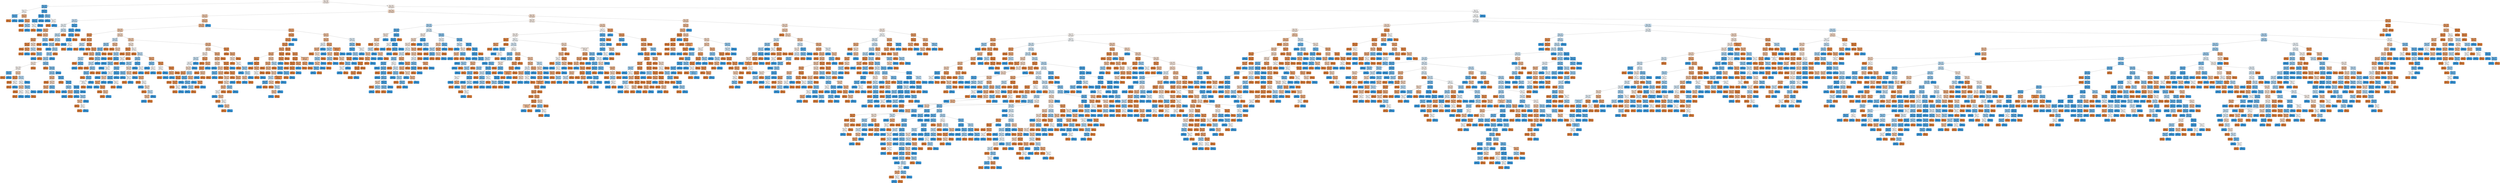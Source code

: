 digraph Tree {
node [shape=box, style="filled, rounded", color="black", fontname=helvetica] ;
edge [fontname=helvetica] ;
0 [label="pc61 <= -0.076\nentropy = 0.998\nsamples = 6191\nvalue = [5149, 4678]\nclass = Reliable", fillcolor="#fdf3ed"] ;
1 [label="pc83 <= -0.019\nentropy = 0.655\nsamples = 50\nvalue = [12, 59]\nclass = Unreliable", fillcolor="#61b1ea"] ;
0 -> 1 [labeldistance=2.5, labelangle=45, headlabel="True"] ;
2 [label="pc43 <= -0.019\nentropy = 1.0\nsamples = 13\nvalue = [9, 9]\nclass = Reliable", fillcolor="#ffffff"] ;
1 -> 2 ;
3 [label="pc27 <= -0.057\nentropy = 0.592\nsamples = 5\nvalue = [1, 6]\nclass = Unreliable", fillcolor="#5aade9"] ;
2 -> 3 ;
4 [label="entropy = 0.0\nsamples = 1\nvalue = [1, 0]\nclass = Reliable", fillcolor="#e58139"] ;
3 -> 4 ;
5 [label="entropy = 0.0\nsamples = 4\nvalue = [0, 6]\nclass = Unreliable", fillcolor="#399de5"] ;
3 -> 5 ;
6 [label="pc31 <= -0.02\nentropy = 0.845\nsamples = 8\nvalue = [8, 3]\nclass = Reliable", fillcolor="#efb083"] ;
2 -> 6 ;
7 [label="entropy = 0.0\nsamples = 1\nvalue = [0, 1]\nclass = Unreliable", fillcolor="#399de5"] ;
6 -> 7 ;
8 [label="pc69 <= 0.025\nentropy = 0.722\nsamples = 7\nvalue = [8, 2]\nclass = Reliable", fillcolor="#eca06a"] ;
6 -> 8 ;
9 [label="entropy = 0.0\nsamples = 5\nvalue = [7, 0]\nclass = Reliable", fillcolor="#e58139"] ;
8 -> 9 ;
10 [label="pc30 <= -0.006\nentropy = 0.918\nsamples = 2\nvalue = [1, 2]\nclass = Unreliable", fillcolor="#9ccef2"] ;
8 -> 10 ;
11 [label="entropy = 0.0\nsamples = 1\nvalue = [1, 0]\nclass = Reliable", fillcolor="#e58139"] ;
10 -> 11 ;
12 [label="entropy = 0.0\nsamples = 1\nvalue = [0, 2]\nclass = Unreliable", fillcolor="#399de5"] ;
10 -> 12 ;
13 [label="pc32 <= 0.03\nentropy = 0.314\nsamples = 37\nvalue = [3, 50]\nclass = Unreliable", fillcolor="#45a3e7"] ;
1 -> 13 ;
14 [label="pc28 <= -0.038\nentropy = 0.154\nsamples = 31\nvalue = [1, 44]\nclass = Unreliable", fillcolor="#3d9fe6"] ;
13 -> 14 ;
15 [label="pc43 <= 0.074\nentropy = 0.337\nsamples = 12\nvalue = [1, 15]\nclass = Unreliable", fillcolor="#46a4e7"] ;
14 -> 15 ;
16 [label="pc86 <= -0.015\nentropy = 1.0\nsamples = 2\nvalue = [1, 1]\nclass = Reliable", fillcolor="#ffffff"] ;
15 -> 16 ;
17 [label="entropy = 0.0\nsamples = 1\nvalue = [1, 0]\nclass = Reliable", fillcolor="#e58139"] ;
16 -> 17 ;
18 [label="entropy = 0.0\nsamples = 1\nvalue = [0, 1]\nclass = Unreliable", fillcolor="#399de5"] ;
16 -> 18 ;
19 [label="entropy = 0.0\nsamples = 10\nvalue = [0, 14]\nclass = Unreliable", fillcolor="#399de5"] ;
15 -> 19 ;
20 [label="entropy = 0.0\nsamples = 19\nvalue = [0, 29]\nclass = Unreliable", fillcolor="#399de5"] ;
14 -> 20 ;
21 [label="n_quotes <= 2.0\nentropy = 0.811\nsamples = 6\nvalue = [2, 6]\nclass = Unreliable", fillcolor="#7bbeee"] ;
13 -> 21 ;
22 [label="entropy = 0.0\nsamples = 3\nvalue = [0, 4]\nclass = Unreliable", fillcolor="#399de5"] ;
21 -> 22 ;
23 [label="pc7 <= -0.004\nentropy = 1.0\nsamples = 3\nvalue = [2, 2]\nclass = Reliable", fillcolor="#ffffff"] ;
21 -> 23 ;
24 [label="entropy = 0.0\nsamples = 2\nvalue = [2, 0]\nclass = Reliable", fillcolor="#e58139"] ;
23 -> 24 ;
25 [label="entropy = 0.0\nsamples = 1\nvalue = [0, 2]\nclass = Unreliable", fillcolor="#399de5"] ;
23 -> 25 ;
26 [label="pc11 <= -0.02\nentropy = 0.998\nsamples = 6141\nvalue = [5137, 4619]\nclass = Reliable", fillcolor="#fcf2eb"] ;
0 -> 26 [labeldistance=2.5, labelangle=-45, headlabel="False"] ;
27 [label="pc87 <= -0.009\nentropy = 0.978\nsamples = 1949\nvalue = [1829, 1289]\nclass = Reliable", fillcolor="#f7dac5"] ;
26 -> 27 ;
28 [label="pc15 <= -0.029\nentropy = 0.954\nsamples = 677\nvalue = [665, 399]\nclass = Reliable", fillcolor="#f5cdb0"] ;
27 -> 28 ;
29 [label="pc74 <= 0.026\nentropy = 0.977\nsamples = 167\nvalue = [102, 146]\nclass = Unreliable", fillcolor="#c3e1f7"] ;
28 -> 29 ;
30 [label="pc43 <= -0.029\nentropy = 0.999\nsamples = 140\nvalue = [99, 107]\nclass = Unreliable", fillcolor="#f0f8fd"] ;
29 -> 30 ;
31 [label="pc40 <= -0.042\nentropy = 0.8\nsamples = 22\nvalue = [28, 9]\nclass = Reliable", fillcolor="#edaa79"] ;
30 -> 31 ;
32 [label="entropy = 0.0\nsamples = 3\nvalue = [7, 0]\nclass = Reliable", fillcolor="#e58139"] ;
31 -> 32 ;
33 [label="pc1 <= 0.102\nentropy = 0.881\nsamples = 19\nvalue = [21, 9]\nclass = Reliable", fillcolor="#f0b78e"] ;
31 -> 33 ;
34 [label="pc39 <= -0.027\nentropy = 0.667\nsamples = 14\nvalue = [19, 4]\nclass = Reliable", fillcolor="#ea9c63"] ;
33 -> 34 ;
35 [label="pc21 <= -0.003\nentropy = 0.337\nsamples = 8\nvalue = [15, 1]\nclass = Reliable", fillcolor="#e78946"] ;
34 -> 35 ;
36 [label="entropy = 0.0\nsamples = 5\nvalue = [10, 0]\nclass = Reliable", fillcolor="#e58139"] ;
35 -> 36 ;
37 [label="pc64 <= 0.043\nentropy = 0.65\nsamples = 3\nvalue = [5, 1]\nclass = Reliable", fillcolor="#ea9a61"] ;
35 -> 37 ;
38 [label="entropy = 0.0\nsamples = 2\nvalue = [5, 0]\nclass = Reliable", fillcolor="#e58139"] ;
37 -> 38 ;
39 [label="entropy = 0.0\nsamples = 1\nvalue = [0, 1]\nclass = Unreliable", fillcolor="#399de5"] ;
37 -> 39 ;
40 [label="pc64 <= 0.053\nentropy = 0.985\nsamples = 6\nvalue = [4, 3]\nclass = Reliable", fillcolor="#f8e0ce"] ;
34 -> 40 ;
41 [label="pc63 <= -0.051\nentropy = 0.971\nsamples = 5\nvalue = [2, 3]\nclass = Unreliable", fillcolor="#bddef6"] ;
40 -> 41 ;
42 [label="entropy = 0.0\nsamples = 1\nvalue = [1, 0]\nclass = Reliable", fillcolor="#e58139"] ;
41 -> 42 ;
43 [label="pc56 <= 0.034\nentropy = 0.811\nsamples = 4\nvalue = [1, 3]\nclass = Unreliable", fillcolor="#7bbeee"] ;
41 -> 43 ;
44 [label="entropy = 0.0\nsamples = 3\nvalue = [0, 3]\nclass = Unreliable", fillcolor="#399de5"] ;
43 -> 44 ;
45 [label="entropy = 0.0\nsamples = 1\nvalue = [1, 0]\nclass = Reliable", fillcolor="#e58139"] ;
43 -> 45 ;
46 [label="entropy = 0.0\nsamples = 1\nvalue = [2, 0]\nclass = Reliable", fillcolor="#e58139"] ;
40 -> 46 ;
47 [label="pc79 <= 0.001\nentropy = 0.863\nsamples = 5\nvalue = [2, 5]\nclass = Unreliable", fillcolor="#88c4ef"] ;
33 -> 47 ;
48 [label="entropy = 0.0\nsamples = 1\nvalue = [2, 0]\nclass = Reliable", fillcolor="#e58139"] ;
47 -> 48 ;
49 [label="entropy = 0.0\nsamples = 4\nvalue = [0, 5]\nclass = Unreliable", fillcolor="#399de5"] ;
47 -> 49 ;
50 [label="pc26 <= 0.067\nentropy = 0.982\nsamples = 118\nvalue = [71, 98]\nclass = Unreliable", fillcolor="#c8e4f8"] ;
30 -> 50 ;
51 [label="pc87 <= -0.07\nentropy = 0.97\nsamples = 115\nvalue = [65, 98]\nclass = Unreliable", fillcolor="#bcdef6"] ;
50 -> 51 ;
52 [label="entropy = 0.0\nsamples = 4\nvalue = [7, 0]\nclass = Reliable", fillcolor="#e58139"] ;
51 -> 52 ;
53 [label="pc9 <= 0.139\nentropy = 0.952\nsamples = 111\nvalue = [58, 98]\nclass = Unreliable", fillcolor="#aed7f4"] ;
51 -> 53 ;
54 [label="pc32 <= -0.046\nentropy = 0.918\nsamples = 104\nvalue = [49, 98]\nclass = Unreliable", fillcolor="#9ccef2"] ;
53 -> 54 ;
55 [label="entropy = 0.0\nsamples = 3\nvalue = [0, 5]\nclass = Unreliable", fillcolor="#399de5"] ;
54 -> 55 ;
56 [label="pc100 <= 0.052\nentropy = 0.93\nsamples = 101\nvalue = [49, 93]\nclass = Unreliable", fillcolor="#a1d1f3"] ;
54 -> 56 ;
57 [label="pc96 <= 0.036\nentropy = 0.906\nsamples = 99\nvalue = [44, 93]\nclass = Unreliable", fillcolor="#97cbf1"] ;
56 -> 57 ;
58 [label="pc79 <= -0.012\nentropy = 0.931\nsamples = 93\nvalue = [44, 83]\nclass = Unreliable", fillcolor="#a2d1f3"] ;
57 -> 58 ;
59 [label="pc70 <= 0.041\nentropy = 0.994\nsamples = 27\nvalue = [18, 15]\nclass = Reliable", fillcolor="#fbeade"] ;
58 -> 59 ;
60 [label="pc23 <= -0.012\nentropy = 0.999\nsamples = 26\nvalue = [16, 15]\nclass = Reliable", fillcolor="#fdf7f3"] ;
59 -> 60 ;
61 [label="pc6 <= -0.017\nentropy = 0.592\nsamples = 5\nvalue = [1, 6]\nclass = Unreliable", fillcolor="#5aade9"] ;
60 -> 61 ;
62 [label="entropy = 0.0\nsamples = 1\nvalue = [1, 0]\nclass = Reliable", fillcolor="#e58139"] ;
61 -> 62 ;
63 [label="entropy = 0.0\nsamples = 4\nvalue = [0, 6]\nclass = Unreliable", fillcolor="#399de5"] ;
61 -> 63 ;
64 [label="pc14 <= 0.015\nentropy = 0.954\nsamples = 21\nvalue = [15, 9]\nclass = Reliable", fillcolor="#f5cdb0"] ;
60 -> 64 ;
65 [label="pc29 <= 0.016\nentropy = 0.439\nsamples = 10\nvalue = [10, 1]\nclass = Reliable", fillcolor="#e88e4d"] ;
64 -> 65 ;
66 [label="entropy = 0.0\nsamples = 8\nvalue = [9, 0]\nclass = Reliable", fillcolor="#e58139"] ;
65 -> 66 ;
67 [label="pc16 <= -0.036\nentropy = 1.0\nsamples = 2\nvalue = [1, 1]\nclass = Reliable", fillcolor="#ffffff"] ;
65 -> 67 ;
68 [label="entropy = 0.0\nsamples = 1\nvalue = [1, 0]\nclass = Reliable", fillcolor="#e58139"] ;
67 -> 68 ;
69 [label="entropy = 0.0\nsamples = 1\nvalue = [0, 1]\nclass = Unreliable", fillcolor="#399de5"] ;
67 -> 69 ;
70 [label="pc51 <= 0.017\nentropy = 0.961\nsamples = 11\nvalue = [5, 8]\nclass = Unreliable", fillcolor="#b5daf5"] ;
64 -> 70 ;
71 [label="pc70 <= 0.007\nentropy = 1.0\nsamples = 9\nvalue = [5, 5]\nclass = Reliable", fillcolor="#ffffff"] ;
70 -> 71 ;
72 [label="pc2 <= -0.036\nentropy = 0.918\nsamples = 5\nvalue = [4, 2]\nclass = Reliable", fillcolor="#f2c09c"] ;
71 -> 72 ;
73 [label="entropy = 0.0\nsamples = 1\nvalue = [2, 0]\nclass = Reliable", fillcolor="#e58139"] ;
72 -> 73 ;
74 [label="pc5 <= -0.028\nentropy = 1.0\nsamples = 4\nvalue = [2, 2]\nclass = Reliable", fillcolor="#ffffff"] ;
72 -> 74 ;
75 [label="entropy = 0.0\nsamples = 2\nvalue = [2, 0]\nclass = Reliable", fillcolor="#e58139"] ;
74 -> 75 ;
76 [label="entropy = 0.0\nsamples = 2\nvalue = [0, 2]\nclass = Unreliable", fillcolor="#399de5"] ;
74 -> 76 ;
77 [label="pc29 <= -0.021\nentropy = 0.811\nsamples = 4\nvalue = [1, 3]\nclass = Unreliable", fillcolor="#7bbeee"] ;
71 -> 77 ;
78 [label="pc32 <= -0.01\nentropy = 1.0\nsamples = 2\nvalue = [1, 1]\nclass = Reliable", fillcolor="#ffffff"] ;
77 -> 78 ;
79 [label="entropy = 0.0\nsamples = 1\nvalue = [0, 1]\nclass = Unreliable", fillcolor="#399de5"] ;
78 -> 79 ;
80 [label="entropy = 0.0\nsamples = 1\nvalue = [1, 0]\nclass = Reliable", fillcolor="#e58139"] ;
78 -> 80 ;
81 [label="entropy = 0.0\nsamples = 2\nvalue = [0, 2]\nclass = Unreliable", fillcolor="#399de5"] ;
77 -> 81 ;
82 [label="entropy = 0.0\nsamples = 2\nvalue = [0, 3]\nclass = Unreliable", fillcolor="#399de5"] ;
70 -> 82 ;
83 [label="entropy = 0.0\nsamples = 1\nvalue = [2, 0]\nclass = Reliable", fillcolor="#e58139"] ;
59 -> 83 ;
84 [label="pc14 <= -0.061\nentropy = 0.851\nsamples = 66\nvalue = [26, 68]\nclass = Unreliable", fillcolor="#85c2ef"] ;
58 -> 84 ;
85 [label="entropy = 0.0\nsamples = 1\nvalue = [2, 0]\nclass = Reliable", fillcolor="#e58139"] ;
84 -> 85 ;
86 [label="pc21 <= 0.041\nentropy = 0.828\nsamples = 65\nvalue = [24, 68]\nclass = Unreliable", fillcolor="#7fc0ee"] ;
84 -> 86 ;
87 [label="pc57 <= -0.005\nentropy = 0.895\nsamples = 55\nvalue = [24, 53]\nclass = Unreliable", fillcolor="#93c9f1"] ;
86 -> 87 ;
88 [label="pc17 <= -0.044\nentropy = 0.855\nsamples = 18\nvalue = [18, 7]\nclass = Reliable", fillcolor="#efb286"] ;
87 -> 88 ;
89 [label="entropy = 0.0\nsamples = 5\nvalue = [8, 0]\nclass = Reliable", fillcolor="#e58139"] ;
88 -> 89 ;
90 [label="pc24 <= 0.055\nentropy = 0.977\nsamples = 13\nvalue = [10, 7]\nclass = Reliable", fillcolor="#f7d9c4"] ;
88 -> 90 ;
91 [label="pc85 <= -0.012\nentropy = 0.811\nsamples = 9\nvalue = [9, 3]\nclass = Reliable", fillcolor="#eeab7b"] ;
90 -> 91 ;
92 [label="entropy = 0.0\nsamples = 3\nvalue = [0, 3]\nclass = Unreliable", fillcolor="#399de5"] ;
91 -> 92 ;
93 [label="entropy = 0.0\nsamples = 6\nvalue = [9, 0]\nclass = Reliable", fillcolor="#e58139"] ;
91 -> 93 ;
94 [label="pc50 <= 0.006\nentropy = 0.722\nsamples = 4\nvalue = [1, 4]\nclass = Unreliable", fillcolor="#6ab6ec"] ;
90 -> 94 ;
95 [label="entropy = 0.0\nsamples = 3\nvalue = [0, 4]\nclass = Unreliable", fillcolor="#399de5"] ;
94 -> 95 ;
96 [label="entropy = 0.0\nsamples = 1\nvalue = [1, 0]\nclass = Reliable", fillcolor="#e58139"] ;
94 -> 96 ;
97 [label="pc62 <= -0.054\nentropy = 0.516\nsamples = 37\nvalue = [6, 46]\nclass = Unreliable", fillcolor="#53aae8"] ;
87 -> 97 ;
98 [label="entropy = 0.0\nsamples = 1\nvalue = [1, 0]\nclass = Reliable", fillcolor="#e58139"] ;
97 -> 98 ;
99 [label="pc22 <= -0.038\nentropy = 0.463\nsamples = 36\nvalue = [5, 46]\nclass = Unreliable", fillcolor="#4fa8e8"] ;
97 -> 99 ;
100 [label="pc42 <= -0.01\nentropy = 0.881\nsamples = 7\nvalue = [3, 7]\nclass = Unreliable", fillcolor="#8ec7f0"] ;
99 -> 100 ;
101 [label="entropy = 0.0\nsamples = 4\nvalue = [0, 6]\nclass = Unreliable", fillcolor="#399de5"] ;
100 -> 101 ;
102 [label="pc15 <= -0.044\nentropy = 0.811\nsamples = 3\nvalue = [3, 1]\nclass = Reliable", fillcolor="#eeab7b"] ;
100 -> 102 ;
103 [label="entropy = 0.0\nsamples = 1\nvalue = [0, 1]\nclass = Unreliable", fillcolor="#399de5"] ;
102 -> 103 ;
104 [label="entropy = 0.0\nsamples = 2\nvalue = [3, 0]\nclass = Reliable", fillcolor="#e58139"] ;
102 -> 104 ;
105 [label="pc62 <= -0.002\nentropy = 0.281\nsamples = 29\nvalue = [2, 39]\nclass = Unreliable", fillcolor="#43a2e6"] ;
99 -> 105 ;
106 [label="pc84 <= 0.003\nentropy = 0.544\nsamples = 12\nvalue = [2, 14]\nclass = Unreliable", fillcolor="#55abe9"] ;
105 -> 106 ;
107 [label="entropy = 0.0\nsamples = 6\nvalue = [0, 10]\nclass = Unreliable", fillcolor="#399de5"] ;
106 -> 107 ;
108 [label="pc1 <= -0.039\nentropy = 0.918\nsamples = 6\nvalue = [2, 4]\nclass = Unreliable", fillcolor="#9ccef2"] ;
106 -> 108 ;
109 [label="pc27 <= -0.032\nentropy = 0.918\nsamples = 3\nvalue = [2, 1]\nclass = Reliable", fillcolor="#f2c09c"] ;
108 -> 109 ;
110 [label="entropy = 0.0\nsamples = 1\nvalue = [1, 0]\nclass = Reliable", fillcolor="#e58139"] ;
109 -> 110 ;
111 [label="pc6 <= 0.02\nentropy = 1.0\nsamples = 2\nvalue = [1, 1]\nclass = Reliable", fillcolor="#ffffff"] ;
109 -> 111 ;
112 [label="entropy = 0.0\nsamples = 1\nvalue = [1, 0]\nclass = Reliable", fillcolor="#e58139"] ;
111 -> 112 ;
113 [label="entropy = 0.0\nsamples = 1\nvalue = [0, 1]\nclass = Unreliable", fillcolor="#399de5"] ;
111 -> 113 ;
114 [label="entropy = 0.0\nsamples = 3\nvalue = [0, 3]\nclass = Unreliable", fillcolor="#399de5"] ;
108 -> 114 ;
115 [label="entropy = 0.0\nsamples = 17\nvalue = [0, 25]\nclass = Unreliable", fillcolor="#399de5"] ;
105 -> 115 ;
116 [label="entropy = 0.0\nsamples = 10\nvalue = [0, 15]\nclass = Unreliable", fillcolor="#399de5"] ;
86 -> 116 ;
117 [label="entropy = 0.0\nsamples = 6\nvalue = [0, 10]\nclass = Unreliable", fillcolor="#399de5"] ;
57 -> 117 ;
118 [label="entropy = 0.0\nsamples = 2\nvalue = [5, 0]\nclass = Reliable", fillcolor="#e58139"] ;
56 -> 118 ;
119 [label="entropy = 0.0\nsamples = 7\nvalue = [9, 0]\nclass = Reliable", fillcolor="#e58139"] ;
53 -> 119 ;
120 [label="entropy = 0.0\nsamples = 3\nvalue = [6, 0]\nclass = Reliable", fillcolor="#e58139"] ;
50 -> 120 ;
121 [label="pc57 <= 0.023\nentropy = 0.371\nsamples = 27\nvalue = [3, 39]\nclass = Unreliable", fillcolor="#48a5e7"] ;
29 -> 121 ;
122 [label="pc98 <= 0.035\nentropy = 0.431\nsamples = 24\nvalue = [3, 31]\nclass = Unreliable", fillcolor="#4ca6e8"] ;
121 -> 122 ;
123 [label="pc42 <= 0.06\nentropy = 0.33\nsamples = 23\nvalue = [2, 31]\nclass = Unreliable", fillcolor="#46a3e7"] ;
122 -> 123 ;
124 [label="pc25 <= 0.031\nentropy = 0.201\nsamples = 22\nvalue = [1, 31]\nclass = Unreliable", fillcolor="#3fa0e6"] ;
123 -> 124 ;
125 [label="entropy = 0.0\nsamples = 20\nvalue = [0, 30]\nclass = Unreliable", fillcolor="#399de5"] ;
124 -> 125 ;
126 [label="pc30 <= -0.01\nentropy = 1.0\nsamples = 2\nvalue = [1, 1]\nclass = Reliable", fillcolor="#ffffff"] ;
124 -> 126 ;
127 [label="entropy = 0.0\nsamples = 1\nvalue = [1, 0]\nclass = Reliable", fillcolor="#e58139"] ;
126 -> 127 ;
128 [label="entropy = 0.0\nsamples = 1\nvalue = [0, 1]\nclass = Unreliable", fillcolor="#399de5"] ;
126 -> 128 ;
129 [label="entropy = 0.0\nsamples = 1\nvalue = [1, 0]\nclass = Reliable", fillcolor="#e58139"] ;
123 -> 129 ;
130 [label="entropy = 0.0\nsamples = 1\nvalue = [1, 0]\nclass = Reliable", fillcolor="#e58139"] ;
122 -> 130 ;
131 [label="entropy = 0.0\nsamples = 3\nvalue = [0, 8]\nclass = Unreliable", fillcolor="#399de5"] ;
121 -> 131 ;
132 [label="pc34 <= 0.094\nentropy = 0.893\nsamples = 510\nvalue = [563, 253]\nclass = Reliable", fillcolor="#f1ba92"] ;
28 -> 132 ;
133 [label="pc95 <= 0.005\nentropy = 0.885\nsamples = 503\nvalue = [563, 245]\nclass = Reliable", fillcolor="#f0b88f"] ;
132 -> 133 ;
134 [label="pc23 <= -0.032\nentropy = 0.952\nsamples = 297\nvalue = [292, 173]\nclass = Reliable", fillcolor="#f4ccae"] ;
133 -> 134 ;
135 [label="pc75 <= -0.05\nentropy = 0.528\nsamples = 40\nvalue = [59, 8]\nclass = Reliable", fillcolor="#e99254"] ;
134 -> 135 ;
136 [label="entropy = 0.0\nsamples = 7\nvalue = [12, 0]\nclass = Reliable", fillcolor="#e58139"] ;
135 -> 136 ;
137 [label="pc99 <= -0.043\nentropy = 0.598\nsamples = 33\nvalue = [47, 8]\nclass = Reliable", fillcolor="#e9965b"] ;
135 -> 137 ;
138 [label="pc5 <= 0.011\nentropy = 0.971\nsamples = 3\nvalue = [2, 3]\nclass = Unreliable", fillcolor="#bddef6"] ;
137 -> 138 ;
139 [label="entropy = 0.0\nsamples = 1\nvalue = [2, 0]\nclass = Reliable", fillcolor="#e58139"] ;
138 -> 139 ;
140 [label="entropy = 0.0\nsamples = 2\nvalue = [0, 3]\nclass = Unreliable", fillcolor="#399de5"] ;
138 -> 140 ;
141 [label="pc40 <= 0.001\nentropy = 0.469\nsamples = 30\nvalue = [45, 5]\nclass = Reliable", fillcolor="#e88f4f"] ;
137 -> 141 ;
142 [label="entropy = 0.0\nsamples = 13\nvalue = [19, 0]\nclass = Reliable", fillcolor="#e58139"] ;
141 -> 142 ;
143 [label="pc69 <= 0.005\nentropy = 0.637\nsamples = 17\nvalue = [26, 5]\nclass = Reliable", fillcolor="#ea995f"] ;
141 -> 143 ;
144 [label="entropy = 0.0\nsamples = 6\nvalue = [12, 0]\nclass = Reliable", fillcolor="#e58139"] ;
143 -> 144 ;
145 [label="pc97 <= 0.02\nentropy = 0.831\nsamples = 11\nvalue = [14, 5]\nclass = Reliable", fillcolor="#eeae80"] ;
143 -> 145 ;
146 [label="pc54 <= -0.057\nentropy = 0.954\nsamples = 6\nvalue = [3, 5]\nclass = Unreliable", fillcolor="#b0d8f5"] ;
145 -> 146 ;
147 [label="entropy = 0.0\nsamples = 1\nvalue = [2, 0]\nclass = Reliable", fillcolor="#e58139"] ;
146 -> 147 ;
148 [label="pc75 <= 0.032\nentropy = 0.65\nsamples = 5\nvalue = [1, 5]\nclass = Unreliable", fillcolor="#61b1ea"] ;
146 -> 148 ;
149 [label="entropy = 0.0\nsamples = 4\nvalue = [0, 5]\nclass = Unreliable", fillcolor="#399de5"] ;
148 -> 149 ;
150 [label="entropy = 0.0\nsamples = 1\nvalue = [1, 0]\nclass = Reliable", fillcolor="#e58139"] ;
148 -> 150 ;
151 [label="entropy = 0.0\nsamples = 5\nvalue = [11, 0]\nclass = Reliable", fillcolor="#e58139"] ;
145 -> 151 ;
152 [label="pc22 <= -0.034\nentropy = 0.979\nsamples = 257\nvalue = [233, 165]\nclass = Reliable", fillcolor="#f7dac5"] ;
134 -> 152 ;
153 [label="pc43 <= 0.025\nentropy = 0.983\nsamples = 56\nvalue = [39, 53]\nclass = Unreliable", fillcolor="#cbe5f8"] ;
152 -> 153 ;
154 [label="pc33 <= 0.082\nentropy = 0.902\nsamples = 38\nvalue = [21, 45]\nclass = Unreliable", fillcolor="#95cbf1"] ;
153 -> 154 ;
155 [label="pc100 <= 0.045\nentropy = 0.791\nsamples = 34\nvalue = [14, 45]\nclass = Unreliable", fillcolor="#77bbed"] ;
154 -> 155 ;
156 [label="pc46 <= 0.029\nentropy = 0.742\nsamples = 33\nvalue = [12, 45]\nclass = Unreliable", fillcolor="#6eb7ec"] ;
155 -> 156 ;
157 [label="pc83 <= 0.014\nentropy = 0.872\nsamples = 26\nvalue = [12, 29]\nclass = Unreliable", fillcolor="#8bc6f0"] ;
156 -> 157 ;
158 [label="pc58 <= -0.032\nentropy = 0.978\nsamples = 17\nvalue = [12, 17]\nclass = Unreliable", fillcolor="#c5e2f7"] ;
157 -> 158 ;
159 [label="entropy = 0.0\nsamples = 3\nvalue = [5, 0]\nclass = Reliable", fillcolor="#e58139"] ;
158 -> 159 ;
160 [label="pc42 <= 0.057\nentropy = 0.871\nsamples = 14\nvalue = [7, 17]\nclass = Unreliable", fillcolor="#8bc5f0"] ;
158 -> 160 ;
161 [label="pc96 <= -0.004\nentropy = 0.773\nsamples = 13\nvalue = [5, 17]\nclass = Unreliable", fillcolor="#73baed"] ;
160 -> 161 ;
162 [label="entropy = 0.0\nsamples = 1\nvalue = [1, 0]\nclass = Reliable", fillcolor="#e58139"] ;
161 -> 162 ;
163 [label="pc48 <= -0.001\nentropy = 0.702\nsamples = 12\nvalue = [4, 17]\nclass = Unreliable", fillcolor="#68b4eb"] ;
161 -> 163 ;
164 [label="grammar_ratio <= 0.025\nentropy = 1.0\nsamples = 5\nvalue = [4, 4]\nclass = Reliable", fillcolor="#ffffff"] ;
163 -> 164 ;
165 [label="entropy = 0.0\nsamples = 3\nvalue = [4, 0]\nclass = Reliable", fillcolor="#e58139"] ;
164 -> 165 ;
166 [label="entropy = 0.0\nsamples = 2\nvalue = [0, 4]\nclass = Unreliable", fillcolor="#399de5"] ;
164 -> 166 ;
167 [label="entropy = 0.0\nsamples = 7\nvalue = [0, 13]\nclass = Unreliable", fillcolor="#399de5"] ;
163 -> 167 ;
168 [label="entropy = 0.0\nsamples = 1\nvalue = [2, 0]\nclass = Reliable", fillcolor="#e58139"] ;
160 -> 168 ;
169 [label="entropy = 0.0\nsamples = 9\nvalue = [0, 12]\nclass = Unreliable", fillcolor="#399de5"] ;
157 -> 169 ;
170 [label="entropy = 0.0\nsamples = 7\nvalue = [0, 16]\nclass = Unreliable", fillcolor="#399de5"] ;
156 -> 170 ;
171 [label="entropy = 0.0\nsamples = 1\nvalue = [2, 0]\nclass = Reliable", fillcolor="#e58139"] ;
155 -> 171 ;
172 [label="entropy = 0.0\nsamples = 4\nvalue = [7, 0]\nclass = Reliable", fillcolor="#e58139"] ;
154 -> 172 ;
173 [label="pc92 <= -0.005\nentropy = 0.89\nsamples = 18\nvalue = [18, 8]\nclass = Reliable", fillcolor="#f1b991"] ;
153 -> 173 ;
174 [label="entropy = 0.0\nsamples = 4\nvalue = [5, 0]\nclass = Reliable", fillcolor="#e58139"] ;
173 -> 174 ;
175 [label="pc27 <= -0.024\nentropy = 0.959\nsamples = 14\nvalue = [13, 8]\nclass = Reliable", fillcolor="#f5cfb3"] ;
173 -> 175 ;
176 [label="entropy = 0.0\nsamples = 6\nvalue = [9, 0]\nclass = Reliable", fillcolor="#e58139"] ;
175 -> 176 ;
177 [label="pc41 <= -0.014\nentropy = 0.918\nsamples = 8\nvalue = [4, 8]\nclass = Unreliable", fillcolor="#9ccef2"] ;
175 -> 177 ;
178 [label="entropy = 0.0\nsamples = 3\nvalue = [3, 0]\nclass = Reliable", fillcolor="#e58139"] ;
177 -> 178 ;
179 [label="pc3 <= 0.117\nentropy = 0.503\nsamples = 5\nvalue = [1, 8]\nclass = Unreliable", fillcolor="#52a9e8"] ;
177 -> 179 ;
180 [label="entropy = 0.0\nsamples = 2\nvalue = [0, 5]\nclass = Unreliable", fillcolor="#399de5"] ;
179 -> 180 ;
181 [label="pc14 <= 0.01\nentropy = 0.811\nsamples = 3\nvalue = [1, 3]\nclass = Unreliable", fillcolor="#7bbeee"] ;
179 -> 181 ;
182 [label="entropy = 0.0\nsamples = 1\nvalue = [0, 2]\nclass = Unreliable", fillcolor="#399de5"] ;
181 -> 182 ;
183 [label="pc27 <= 0.063\nentropy = 1.0\nsamples = 2\nvalue = [1, 1]\nclass = Reliable", fillcolor="#ffffff"] ;
181 -> 183 ;
184 [label="entropy = 0.0\nsamples = 1\nvalue = [1, 0]\nclass = Reliable", fillcolor="#e58139"] ;
183 -> 184 ;
185 [label="entropy = 0.0\nsamples = 1\nvalue = [0, 1]\nclass = Unreliable", fillcolor="#399de5"] ;
183 -> 185 ;
186 [label="pc15 <= -0.001\nentropy = 0.948\nsamples = 201\nvalue = [194, 112]\nclass = Reliable", fillcolor="#f4caab"] ;
152 -> 186 ;
187 [label="pc53 <= -0.031\nentropy = 0.995\nsamples = 76\nvalue = [69, 58]\nclass = Reliable", fillcolor="#fbebdf"] ;
186 -> 187 ;
188 [label="pc95 <= -0.019\nentropy = 0.414\nsamples = 6\nvalue = [11, 1]\nclass = Reliable", fillcolor="#e78c4b"] ;
187 -> 188 ;
189 [label="entropy = 0.0\nsamples = 2\nvalue = [6, 0]\nclass = Reliable", fillcolor="#e58139"] ;
188 -> 189 ;
190 [label="pc21 <= -0.007\nentropy = 0.65\nsamples = 4\nvalue = [5, 1]\nclass = Reliable", fillcolor="#ea9a61"] ;
188 -> 190 ;
191 [label="pc46 <= -0.013\nentropy = 1.0\nsamples = 2\nvalue = [1, 1]\nclass = Reliable", fillcolor="#ffffff"] ;
190 -> 191 ;
192 [label="entropy = 0.0\nsamples = 1\nvalue = [1, 0]\nclass = Reliable", fillcolor="#e58139"] ;
191 -> 192 ;
193 [label="entropy = 0.0\nsamples = 1\nvalue = [0, 1]\nclass = Unreliable", fillcolor="#399de5"] ;
191 -> 193 ;
194 [label="entropy = 0.0\nsamples = 2\nvalue = [4, 0]\nclass = Reliable", fillcolor="#e58139"] ;
190 -> 194 ;
195 [label="pc21 <= -0.034\nentropy = 1.0\nsamples = 70\nvalue = [58, 57]\nclass = Reliable", fillcolor="#fffdfc"] ;
187 -> 195 ;
196 [label="entropy = 0.0\nsamples = 9\nvalue = [19, 0]\nclass = Reliable", fillcolor="#e58139"] ;
195 -> 196 ;
197 [label="pc65 <= 0.016\nentropy = 0.974\nsamples = 61\nvalue = [39, 57]\nclass = Unreliable", fillcolor="#c0e0f7"] ;
195 -> 197 ;
198 [label="pc53 <= 0.046\nentropy = 0.878\nsamples = 47\nvalue = [22, 52]\nclass = Unreliable", fillcolor="#8dc6f0"] ;
197 -> 198 ;
199 [label="pc49 <= 0.018\nentropy = 0.918\nsamples = 43\nvalue = [21, 42]\nclass = Unreliable", fillcolor="#9ccef2"] ;
198 -> 199 ;
200 [label="pc56 <= -0.005\nentropy = 0.75\nsamples = 24\nvalue = [9, 33]\nclass = Unreliable", fillcolor="#6fb8ec"] ;
199 -> 200 ;
201 [label="pc14 <= -0.002\nentropy = 1.0\nsamples = 10\nvalue = [7, 7]\nclass = Reliable", fillcolor="#ffffff"] ;
200 -> 201 ;
202 [label="entropy = 0.0\nsamples = 2\nvalue = [0, 3]\nclass = Unreliable", fillcolor="#399de5"] ;
201 -> 202 ;
203 [label="pc88 <= 0.008\nentropy = 0.946\nsamples = 8\nvalue = [7, 4]\nclass = Reliable", fillcolor="#f4c9aa"] ;
201 -> 203 ;
204 [label="pc77 <= -0.048\nentropy = 0.764\nsamples = 7\nvalue = [7, 2]\nclass = Reliable", fillcolor="#eca572"] ;
203 -> 204 ;
205 [label="entropy = 0.0\nsamples = 1\nvalue = [0, 1]\nclass = Unreliable", fillcolor="#399de5"] ;
204 -> 205 ;
206 [label="pc86 <= 0.021\nentropy = 0.544\nsamples = 6\nvalue = [7, 1]\nclass = Reliable", fillcolor="#e99355"] ;
204 -> 206 ;
207 [label="entropy = 0.0\nsamples = 4\nvalue = [5, 0]\nclass = Reliable", fillcolor="#e58139"] ;
206 -> 207 ;
208 [label="pc30 <= 0.023\nentropy = 0.918\nsamples = 2\nvalue = [2, 1]\nclass = Reliable", fillcolor="#f2c09c"] ;
206 -> 208 ;
209 [label="entropy = 0.0\nsamples = 1\nvalue = [2, 0]\nclass = Reliable", fillcolor="#e58139"] ;
208 -> 209 ;
210 [label="entropy = 0.0\nsamples = 1\nvalue = [0, 1]\nclass = Unreliable", fillcolor="#399de5"] ;
208 -> 210 ;
211 [label="entropy = 0.0\nsamples = 1\nvalue = [0, 2]\nclass = Unreliable", fillcolor="#399de5"] ;
203 -> 211 ;
212 [label="pc61 <= 0.016\nentropy = 0.371\nsamples = 14\nvalue = [2, 26]\nclass = Unreliable", fillcolor="#48a5e7"] ;
200 -> 212 ;
213 [label="pc7 <= -0.036\nentropy = 0.567\nsamples = 9\nvalue = [2, 13]\nclass = Unreliable", fillcolor="#57ace9"] ;
212 -> 213 ;
214 [label="entropy = 0.0\nsamples = 5\nvalue = [0, 11]\nclass = Unreliable", fillcolor="#399de5"] ;
213 -> 214 ;
215 [label="pc2 <= 0.074\nentropy = 1.0\nsamples = 4\nvalue = [2, 2]\nclass = Reliable", fillcolor="#ffffff"] ;
213 -> 215 ;
216 [label="entropy = 0.0\nsamples = 2\nvalue = [2, 0]\nclass = Reliable", fillcolor="#e58139"] ;
215 -> 216 ;
217 [label="entropy = 0.0\nsamples = 2\nvalue = [0, 2]\nclass = Unreliable", fillcolor="#399de5"] ;
215 -> 217 ;
218 [label="entropy = 0.0\nsamples = 5\nvalue = [0, 13]\nclass = Unreliable", fillcolor="#399de5"] ;
212 -> 218 ;
219 [label="pc50 <= -0.035\nentropy = 0.985\nsamples = 19\nvalue = [12, 9]\nclass = Reliable", fillcolor="#f8e0ce"] ;
199 -> 219 ;
220 [label="pc32 <= 0.011\nentropy = 0.811\nsamples = 4\nvalue = [1, 3]\nclass = Unreliable", fillcolor="#7bbeee"] ;
219 -> 220 ;
221 [label="entropy = 0.0\nsamples = 2\nvalue = [0, 2]\nclass = Unreliable", fillcolor="#399de5"] ;
220 -> 221 ;
222 [label="pc32 <= 0.027\nentropy = 1.0\nsamples = 2\nvalue = [1, 1]\nclass = Reliable", fillcolor="#ffffff"] ;
220 -> 222 ;
223 [label="entropy = 0.0\nsamples = 1\nvalue = [1, 0]\nclass = Reliable", fillcolor="#e58139"] ;
222 -> 223 ;
224 [label="entropy = 0.0\nsamples = 1\nvalue = [0, 1]\nclass = Unreliable", fillcolor="#399de5"] ;
222 -> 224 ;
225 [label="pc56 <= -0.009\nentropy = 0.937\nsamples = 15\nvalue = [11, 6]\nclass = Reliable", fillcolor="#f3c6a5"] ;
219 -> 225 ;
226 [label="entropy = 0.0\nsamples = 2\nvalue = [0, 2]\nclass = Unreliable", fillcolor="#399de5"] ;
225 -> 226 ;
227 [label="pc19 <= -0.016\nentropy = 0.837\nsamples = 13\nvalue = [11, 4]\nclass = Reliable", fillcolor="#eeaf81"] ;
225 -> 227 ;
228 [label="entropy = 0.0\nsamples = 5\nvalue = [7, 0]\nclass = Reliable", fillcolor="#e58139"] ;
227 -> 228 ;
229 [label="pc9 <= -0.06\nentropy = 1.0\nsamples = 8\nvalue = [4, 4]\nclass = Reliable", fillcolor="#ffffff"] ;
227 -> 229 ;
230 [label="entropy = 0.0\nsamples = 1\nvalue = [0, 1]\nclass = Unreliable", fillcolor="#399de5"] ;
229 -> 230 ;
231 [label="pc32 <= -0.013\nentropy = 0.985\nsamples = 7\nvalue = [4, 3]\nclass = Reliable", fillcolor="#f8e0ce"] ;
229 -> 231 ;
232 [label="entropy = 0.0\nsamples = 2\nvalue = [2, 0]\nclass = Reliable", fillcolor="#e58139"] ;
231 -> 232 ;
233 [label="pc94 <= -0.023\nentropy = 0.971\nsamples = 5\nvalue = [2, 3]\nclass = Unreliable", fillcolor="#bddef6"] ;
231 -> 233 ;
234 [label="pc15 <= -0.019\nentropy = 0.918\nsamples = 3\nvalue = [2, 1]\nclass = Reliable", fillcolor="#f2c09c"] ;
233 -> 234 ;
235 [label="entropy = 0.0\nsamples = 1\nvalue = [0, 1]\nclass = Unreliable", fillcolor="#399de5"] ;
234 -> 235 ;
236 [label="entropy = 0.0\nsamples = 2\nvalue = [2, 0]\nclass = Reliable", fillcolor="#e58139"] ;
234 -> 236 ;
237 [label="entropy = 0.0\nsamples = 2\nvalue = [0, 2]\nclass = Unreliable", fillcolor="#399de5"] ;
233 -> 237 ;
238 [label="pc5 <= -0.01\nentropy = 0.439\nsamples = 4\nvalue = [1, 10]\nclass = Unreliable", fillcolor="#4da7e8"] ;
198 -> 238 ;
239 [label="entropy = 0.0\nsamples = 2\nvalue = [0, 9]\nclass = Unreliable", fillcolor="#399de5"] ;
238 -> 239 ;
240 [label="pc72 <= 0.033\nentropy = 1.0\nsamples = 2\nvalue = [1, 1]\nclass = Reliable", fillcolor="#ffffff"] ;
238 -> 240 ;
241 [label="entropy = 0.0\nsamples = 1\nvalue = [1, 0]\nclass = Reliable", fillcolor="#e58139"] ;
240 -> 241 ;
242 [label="entropy = 0.0\nsamples = 1\nvalue = [0, 1]\nclass = Unreliable", fillcolor="#399de5"] ;
240 -> 242 ;
243 [label="pc32 <= -0.024\nentropy = 0.773\nsamples = 14\nvalue = [17, 5]\nclass = Reliable", fillcolor="#eda673"] ;
197 -> 243 ;
244 [label="pc78 <= -0.015\nentropy = 0.811\nsamples = 3\nvalue = [1, 3]\nclass = Unreliable", fillcolor="#7bbeee"] ;
243 -> 244 ;
245 [label="entropy = 0.0\nsamples = 1\nvalue = [0, 2]\nclass = Unreliable", fillcolor="#399de5"] ;
244 -> 245 ;
246 [label="pc4 <= -0.011\nentropy = 1.0\nsamples = 2\nvalue = [1, 1]\nclass = Reliable", fillcolor="#ffffff"] ;
244 -> 246 ;
247 [label="entropy = 0.0\nsamples = 1\nvalue = [1, 0]\nclass = Reliable", fillcolor="#e58139"] ;
246 -> 247 ;
248 [label="entropy = 0.0\nsamples = 1\nvalue = [0, 1]\nclass = Unreliable", fillcolor="#399de5"] ;
246 -> 248 ;
249 [label="pc59 <= -0.003\nentropy = 0.503\nsamples = 11\nvalue = [16, 2]\nclass = Reliable", fillcolor="#e89152"] ;
243 -> 249 ;
250 [label="pc78 <= 0.003\nentropy = 1.0\nsamples = 2\nvalue = [1, 1]\nclass = Reliable", fillcolor="#ffffff"] ;
249 -> 250 ;
251 [label="entropy = 0.0\nsamples = 1\nvalue = [1, 0]\nclass = Reliable", fillcolor="#e58139"] ;
250 -> 251 ;
252 [label="entropy = 0.0\nsamples = 1\nvalue = [0, 1]\nclass = Unreliable", fillcolor="#399de5"] ;
250 -> 252 ;
253 [label="pc41 <= -0.017\nentropy = 0.337\nsamples = 9\nvalue = [15, 1]\nclass = Reliable", fillcolor="#e78946"] ;
249 -> 253 ;
254 [label="pc18 <= 0.011\nentropy = 0.811\nsamples = 3\nvalue = [3, 1]\nclass = Reliable", fillcolor="#eeab7b"] ;
253 -> 254 ;
255 [label="entropy = 0.0\nsamples = 2\nvalue = [3, 0]\nclass = Reliable", fillcolor="#e58139"] ;
254 -> 255 ;
256 [label="entropy = 0.0\nsamples = 1\nvalue = [0, 1]\nclass = Unreliable", fillcolor="#399de5"] ;
254 -> 256 ;
257 [label="entropy = 0.0\nsamples = 6\nvalue = [12, 0]\nclass = Reliable", fillcolor="#e58139"] ;
253 -> 257 ;
258 [label="pc97 <= 0.02\nentropy = 0.883\nsamples = 125\nvalue = [125, 54]\nclass = Reliable", fillcolor="#f0b78f"] ;
186 -> 258 ;
259 [label="pc96 <= -0.0\nentropy = 0.947\nsamples = 93\nvalue = [87, 50]\nclass = Reliable", fillcolor="#f4c9ab"] ;
258 -> 259 ;
260 [label="pc99 <= 0.009\nentropy = 0.996\nsamples = 47\nvalue = [38, 33]\nclass = Reliable", fillcolor="#fceee5"] ;
259 -> 260 ;
261 [label="pc99 <= 0.005\nentropy = 0.983\nsamples = 32\nvalue = [22, 30]\nclass = Unreliable", fillcolor="#cae5f8"] ;
260 -> 261 ;
262 [label="pc3 <= 0.03\nentropy = 1.0\nsamples = 28\nvalue = [22, 23]\nclass = Unreliable", fillcolor="#f6fbfe"] ;
261 -> 262 ;
263 [label="pc10 <= -0.018\nentropy = 0.982\nsamples = 25\nvalue = [22, 16]\nclass = Reliable", fillcolor="#f8ddc9"] ;
262 -> 263 ;
264 [label="pc79 <= -0.041\nentropy = 0.65\nsamples = 11\nvalue = [15, 3]\nclass = Reliable", fillcolor="#ea9a61"] ;
263 -> 264 ;
265 [label="entropy = 0.0\nsamples = 2\nvalue = [0, 2]\nclass = Unreliable", fillcolor="#399de5"] ;
264 -> 265 ;
266 [label="pc36 <= -0.002\nentropy = 0.337\nsamples = 9\nvalue = [15, 1]\nclass = Reliable", fillcolor="#e78946"] ;
264 -> 266 ;
267 [label="entropy = 0.0\nsamples = 4\nvalue = [8, 0]\nclass = Reliable", fillcolor="#e58139"] ;
266 -> 267 ;
268 [label="pc5 <= -0.003\nentropy = 0.544\nsamples = 5\nvalue = [7, 1]\nclass = Reliable", fillcolor="#e99355"] ;
266 -> 268 ;
269 [label="entropy = 0.0\nsamples = 3\nvalue = [6, 0]\nclass = Reliable", fillcolor="#e58139"] ;
268 -> 269 ;
270 [label="pc21 <= -0.013\nentropy = 1.0\nsamples = 2\nvalue = [1, 1]\nclass = Reliable", fillcolor="#ffffff"] ;
268 -> 270 ;
271 [label="entropy = 0.0\nsamples = 1\nvalue = [1, 0]\nclass = Reliable", fillcolor="#e58139"] ;
270 -> 271 ;
272 [label="entropy = 0.0\nsamples = 1\nvalue = [0, 1]\nclass = Unreliable", fillcolor="#399de5"] ;
270 -> 272 ;
273 [label="pc7 <= -0.036\nentropy = 0.934\nsamples = 14\nvalue = [7, 13]\nclass = Unreliable", fillcolor="#a4d2f3"] ;
263 -> 273 ;
274 [label="pc44 <= -0.022\nentropy = 0.619\nsamples = 9\nvalue = [2, 11]\nclass = Unreliable", fillcolor="#5dafea"] ;
273 -> 274 ;
275 [label="entropy = 0.0\nsamples = 2\nvalue = [0, 4]\nclass = Unreliable", fillcolor="#399de5"] ;
274 -> 275 ;
276 [label="pc38 <= -0.028\nentropy = 0.764\nsamples = 7\nvalue = [2, 7]\nclass = Unreliable", fillcolor="#72b9ec"] ;
274 -> 276 ;
277 [label="entropy = 0.0\nsamples = 2\nvalue = [0, 3]\nclass = Unreliable", fillcolor="#399de5"] ;
276 -> 277 ;
278 [label="pc26 <= -0.013\nentropy = 0.918\nsamples = 5\nvalue = [2, 4]\nclass = Unreliable", fillcolor="#9ccef2"] ;
276 -> 278 ;
279 [label="entropy = 0.0\nsamples = 3\nvalue = [0, 4]\nclass = Unreliable", fillcolor="#399de5"] ;
278 -> 279 ;
280 [label="entropy = 0.0\nsamples = 2\nvalue = [2, 0]\nclass = Reliable", fillcolor="#e58139"] ;
278 -> 280 ;
281 [label="pc85 <= -0.102\nentropy = 0.863\nsamples = 5\nvalue = [5, 2]\nclass = Reliable", fillcolor="#efb388"] ;
273 -> 281 ;
282 [label="entropy = 0.0\nsamples = 1\nvalue = [0, 1]\nclass = Unreliable", fillcolor="#399de5"] ;
281 -> 282 ;
283 [label="pc34 <= 0.016\nentropy = 0.65\nsamples = 4\nvalue = [5, 1]\nclass = Reliable", fillcolor="#ea9a61"] ;
281 -> 283 ;
284 [label="entropy = 0.0\nsamples = 3\nvalue = [5, 0]\nclass = Reliable", fillcolor="#e58139"] ;
283 -> 284 ;
285 [label="entropy = 0.0\nsamples = 1\nvalue = [0, 1]\nclass = Unreliable", fillcolor="#399de5"] ;
283 -> 285 ;
286 [label="entropy = 0.0\nsamples = 3\nvalue = [0, 7]\nclass = Unreliable", fillcolor="#399de5"] ;
262 -> 286 ;
287 [label="entropy = 0.0\nsamples = 4\nvalue = [0, 7]\nclass = Unreliable", fillcolor="#399de5"] ;
261 -> 287 ;
288 [label="pc89 <= -0.011\nentropy = 0.629\nsamples = 15\nvalue = [16, 3]\nclass = Reliable", fillcolor="#ea995e"] ;
260 -> 288 ;
289 [label="entropy = 0.0\nsamples = 6\nvalue = [7, 0]\nclass = Reliable", fillcolor="#e58139"] ;
288 -> 289 ;
290 [label="pc45 <= 0.018\nentropy = 0.811\nsamples = 9\nvalue = [9, 3]\nclass = Reliable", fillcolor="#eeab7b"] ;
288 -> 290 ;
291 [label="pc10 <= 0.09\nentropy = 0.469\nsamples = 7\nvalue = [9, 1]\nclass = Reliable", fillcolor="#e88f4f"] ;
290 -> 291 ;
292 [label="entropy = 0.0\nsamples = 5\nvalue = [7, 0]\nclass = Reliable", fillcolor="#e58139"] ;
291 -> 292 ;
293 [label="pc76 <= 0.024\nentropy = 0.918\nsamples = 2\nvalue = [2, 1]\nclass = Reliable", fillcolor="#f2c09c"] ;
291 -> 293 ;
294 [label="entropy = 0.0\nsamples = 1\nvalue = [0, 1]\nclass = Unreliable", fillcolor="#399de5"] ;
293 -> 294 ;
295 [label="entropy = 0.0\nsamples = 1\nvalue = [2, 0]\nclass = Reliable", fillcolor="#e58139"] ;
293 -> 295 ;
296 [label="entropy = 0.0\nsamples = 2\nvalue = [0, 2]\nclass = Unreliable", fillcolor="#399de5"] ;
290 -> 296 ;
297 [label="pc50 <= 0.037\nentropy = 0.823\nsamples = 46\nvalue = [49, 17]\nclass = Reliable", fillcolor="#eead7e"] ;
259 -> 297 ;
298 [label="pc41 <= 0.009\nentropy = 0.835\nsamples = 44\nvalue = [47, 17]\nclass = Reliable", fillcolor="#eeaf81"] ;
297 -> 298 ;
299 [label="pc38 <= -0.059\nentropy = 0.968\nsamples = 29\nvalue = [23, 15]\nclass = Reliable", fillcolor="#f6d3ba"] ;
298 -> 299 ;
300 [label="entropy = 0.0\nsamples = 2\nvalue = [0, 2]\nclass = Unreliable", fillcolor="#399de5"] ;
299 -> 300 ;
301 [label="pc59 <= -0.029\nentropy = 0.944\nsamples = 27\nvalue = [23, 13]\nclass = Reliable", fillcolor="#f4c8a9"] ;
299 -> 301 ;
302 [label="pc54 <= -0.036\nentropy = 0.722\nsamples = 4\nvalue = [1, 4]\nclass = Unreliable", fillcolor="#6ab6ec"] ;
301 -> 302 ;
303 [label="entropy = 0.0\nsamples = 1\nvalue = [1, 0]\nclass = Reliable", fillcolor="#e58139"] ;
302 -> 303 ;
304 [label="entropy = 0.0\nsamples = 3\nvalue = [0, 4]\nclass = Unreliable", fillcolor="#399de5"] ;
302 -> 304 ;
305 [label="pc76 <= -0.056\nentropy = 0.869\nsamples = 23\nvalue = [22, 9]\nclass = Reliable", fillcolor="#f0b58a"] ;
301 -> 305 ;
306 [label="entropy = 0.0\nsamples = 2\nvalue = [6, 0]\nclass = Reliable", fillcolor="#e58139"] ;
305 -> 306 ;
307 [label="pc82 <= -0.033\nentropy = 0.943\nsamples = 21\nvalue = [16, 9]\nclass = Reliable", fillcolor="#f4c8a8"] ;
305 -> 307 ;
308 [label="entropy = 0.0\nsamples = 4\nvalue = [4, 0]\nclass = Reliable", fillcolor="#e58139"] ;
307 -> 308 ;
309 [label="pc48 <= 0.003\nentropy = 0.985\nsamples = 17\nvalue = [12, 9]\nclass = Reliable", fillcolor="#f8e0ce"] ;
307 -> 309 ;
310 [label="pc16 <= 0.018\nentropy = 0.863\nsamples = 11\nvalue = [10, 4]\nclass = Reliable", fillcolor="#efb388"] ;
309 -> 310 ;
311 [label="pc20 <= 0.005\nentropy = 1.0\nsamples = 6\nvalue = [4, 4]\nclass = Reliable", fillcolor="#ffffff"] ;
310 -> 311 ;
312 [label="entropy = 0.0\nsamples = 1\nvalue = [0, 2]\nclass = Unreliable", fillcolor="#399de5"] ;
311 -> 312 ;
313 [label="pc32 <= -0.021\nentropy = 0.918\nsamples = 5\nvalue = [4, 2]\nclass = Reliable", fillcolor="#f2c09c"] ;
311 -> 313 ;
314 [label="entropy = 0.0\nsamples = 2\nvalue = [2, 0]\nclass = Reliable", fillcolor="#e58139"] ;
313 -> 314 ;
315 [label="pc89 <= -0.007\nentropy = 1.0\nsamples = 3\nvalue = [2, 2]\nclass = Reliable", fillcolor="#ffffff"] ;
313 -> 315 ;
316 [label="entropy = 0.0\nsamples = 1\nvalue = [0, 1]\nclass = Unreliable", fillcolor="#399de5"] ;
315 -> 316 ;
317 [label="pc71 <= -0.031\nentropy = 0.918\nsamples = 2\nvalue = [2, 1]\nclass = Reliable", fillcolor="#f2c09c"] ;
315 -> 317 ;
318 [label="entropy = 0.0\nsamples = 1\nvalue = [2, 0]\nclass = Reliable", fillcolor="#e58139"] ;
317 -> 318 ;
319 [label="entropy = 0.0\nsamples = 1\nvalue = [0, 1]\nclass = Unreliable", fillcolor="#399de5"] ;
317 -> 319 ;
320 [label="entropy = 0.0\nsamples = 5\nvalue = [6, 0]\nclass = Reliable", fillcolor="#e58139"] ;
310 -> 320 ;
321 [label="pc63 <= -0.011\nentropy = 0.863\nsamples = 6\nvalue = [2, 5]\nclass = Unreliable", fillcolor="#88c4ef"] ;
309 -> 321 ;
322 [label="entropy = 0.0\nsamples = 1\nvalue = [2, 0]\nclass = Reliable", fillcolor="#e58139"] ;
321 -> 322 ;
323 [label="entropy = 0.0\nsamples = 5\nvalue = [0, 5]\nclass = Unreliable", fillcolor="#399de5"] ;
321 -> 323 ;
324 [label="pc24 <= 0.053\nentropy = 0.391\nsamples = 15\nvalue = [24, 2]\nclass = Reliable", fillcolor="#e78c49"] ;
298 -> 324 ;
325 [label="pc92 <= 0.003\nentropy = 0.242\nsamples = 14\nvalue = [24, 1]\nclass = Reliable", fillcolor="#e68641"] ;
324 -> 325 ;
326 [label="entropy = 0.0\nsamples = 10\nvalue = [16, 0]\nclass = Reliable", fillcolor="#e58139"] ;
325 -> 326 ;
327 [label="pc83 <= -0.005\nentropy = 0.503\nsamples = 4\nvalue = [8, 1]\nclass = Reliable", fillcolor="#e89152"] ;
325 -> 327 ;
328 [label="entropy = 0.0\nsamples = 2\nvalue = [5, 0]\nclass = Reliable", fillcolor="#e58139"] ;
327 -> 328 ;
329 [label="pc46 <= -0.019\nentropy = 0.811\nsamples = 2\nvalue = [3, 1]\nclass = Reliable", fillcolor="#eeab7b"] ;
327 -> 329 ;
330 [label="entropy = 0.0\nsamples = 1\nvalue = [0, 1]\nclass = Unreliable", fillcolor="#399de5"] ;
329 -> 330 ;
331 [label="entropy = 0.0\nsamples = 1\nvalue = [3, 0]\nclass = Reliable", fillcolor="#e58139"] ;
329 -> 331 ;
332 [label="entropy = 0.0\nsamples = 1\nvalue = [0, 1]\nclass = Unreliable", fillcolor="#399de5"] ;
324 -> 332 ;
333 [label="entropy = 0.0\nsamples = 2\nvalue = [2, 0]\nclass = Reliable", fillcolor="#e58139"] ;
297 -> 333 ;
334 [label="pc34 <= 0.005\nentropy = 0.454\nsamples = 32\nvalue = [38, 4]\nclass = Reliable", fillcolor="#e88e4e"] ;
258 -> 334 ;
335 [label="entropy = 0.0\nsamples = 16\nvalue = [25, 0]\nclass = Reliable", fillcolor="#e58139"] ;
334 -> 335 ;
336 [label="pc78 <= -0.008\nentropy = 0.787\nsamples = 16\nvalue = [13, 4]\nclass = Reliable", fillcolor="#eda876"] ;
334 -> 336 ;
337 [label="pc89 <= -0.03\nentropy = 0.991\nsamples = 9\nvalue = [5, 4]\nclass = Reliable", fillcolor="#fae6d7"] ;
336 -> 337 ;
338 [label="entropy = 0.0\nsamples = 1\nvalue = [1, 0]\nclass = Reliable", fillcolor="#e58139"] ;
337 -> 338 ;
339 [label="pc9 <= 0.002\nentropy = 1.0\nsamples = 8\nvalue = [4, 4]\nclass = Reliable", fillcolor="#ffffff"] ;
337 -> 339 ;
340 [label="entropy = 0.0\nsamples = 2\nvalue = [2, 0]\nclass = Reliable", fillcolor="#e58139"] ;
339 -> 340 ;
341 [label="pc43 <= -0.041\nentropy = 0.918\nsamples = 6\nvalue = [2, 4]\nclass = Unreliable", fillcolor="#9ccef2"] ;
339 -> 341 ;
342 [label="entropy = 0.0\nsamples = 1\nvalue = [0, 1]\nclass = Unreliable", fillcolor="#399de5"] ;
341 -> 342 ;
343 [label="pc89 <= -0.001\nentropy = 0.971\nsamples = 5\nvalue = [2, 3]\nclass = Unreliable", fillcolor="#bddef6"] ;
341 -> 343 ;
344 [label="pc9 <= 0.026\nentropy = 0.918\nsamples = 3\nvalue = [2, 1]\nclass = Reliable", fillcolor="#f2c09c"] ;
343 -> 344 ;
345 [label="entropy = 0.0\nsamples = 1\nvalue = [0, 1]\nclass = Unreliable", fillcolor="#399de5"] ;
344 -> 345 ;
346 [label="entropy = 0.0\nsamples = 2\nvalue = [2, 0]\nclass = Reliable", fillcolor="#e58139"] ;
344 -> 346 ;
347 [label="entropy = 0.0\nsamples = 2\nvalue = [0, 2]\nclass = Unreliable", fillcolor="#399de5"] ;
343 -> 347 ;
348 [label="entropy = 0.0\nsamples = 7\nvalue = [8, 0]\nclass = Reliable", fillcolor="#e58139"] ;
336 -> 348 ;
349 [label="pc21 <= 0.01\nentropy = 0.741\nsamples = 206\nvalue = [271, 72]\nclass = Reliable", fillcolor="#eca26e"] ;
133 -> 349 ;
350 [label="pc74 <= 0.085\nentropy = 0.595\nsamples = 135\nvalue = [196, 33]\nclass = Reliable", fillcolor="#e9965a"] ;
349 -> 350 ;
351 [label="pc41 <= 0.127\nentropy = 0.575\nsamples = 134\nvalue = [196, 31]\nclass = Reliable", fillcolor="#e99558"] ;
350 -> 351 ;
352 [label="pc34 <= -0.001\nentropy = 0.565\nsamples = 133\nvalue = [196, 30]\nclass = Reliable", fillcolor="#e99457"] ;
351 -> 352 ;
353 [label="pc37 <= 0.03\nentropy = 0.718\nsamples = 67\nvalue = [85, 21]\nclass = Reliable", fillcolor="#eba06a"] ;
352 -> 353 ;
354 [label="pc80 <= -0.005\nentropy = 0.811\nsamples = 49\nvalue = [60, 20]\nclass = Reliable", fillcolor="#eeab7b"] ;
353 -> 354 ;
355 [label="pc71 <= -0.024\nentropy = 0.371\nsamples = 17\nvalue = [26, 2]\nclass = Reliable", fillcolor="#e78b48"] ;
354 -> 355 ;
356 [label="entropy = 0.0\nsamples = 1\nvalue = [0, 1]\nclass = Unreliable", fillcolor="#399de5"] ;
355 -> 356 ;
357 [label="pc44 <= 0.015\nentropy = 0.229\nsamples = 16\nvalue = [26, 1]\nclass = Reliable", fillcolor="#e68641"] ;
355 -> 357 ;
358 [label="entropy = 0.0\nsamples = 13\nvalue = [23, 0]\nclass = Reliable", fillcolor="#e58139"] ;
357 -> 358 ;
359 [label="pc33 <= 0.019\nentropy = 0.811\nsamples = 3\nvalue = [3, 1]\nclass = Reliable", fillcolor="#eeab7b"] ;
357 -> 359 ;
360 [label="pc75 <= -0.024\nentropy = 1.0\nsamples = 2\nvalue = [1, 1]\nclass = Reliable", fillcolor="#ffffff"] ;
359 -> 360 ;
361 [label="entropy = 0.0\nsamples = 1\nvalue = [1, 0]\nclass = Reliable", fillcolor="#e58139"] ;
360 -> 361 ;
362 [label="entropy = 0.0\nsamples = 1\nvalue = [0, 1]\nclass = Unreliable", fillcolor="#399de5"] ;
360 -> 362 ;
363 [label="entropy = 0.0\nsamples = 1\nvalue = [2, 0]\nclass = Reliable", fillcolor="#e58139"] ;
359 -> 363 ;
364 [label="pc28 <= 0.038\nentropy = 0.931\nsamples = 32\nvalue = [34, 18]\nclass = Reliable", fillcolor="#f3c4a2"] ;
354 -> 364 ;
365 [label="pc91 <= -0.015\nentropy = 0.821\nsamples = 24\nvalue = [29, 10]\nclass = Reliable", fillcolor="#eeac7d"] ;
364 -> 365 ;
366 [label="entropy = 0.0\nsamples = 5\nvalue = [6, 0]\nclass = Reliable", fillcolor="#e58139"] ;
365 -> 366 ;
367 [label="pc26 <= -0.061\nentropy = 0.885\nsamples = 19\nvalue = [23, 10]\nclass = Reliable", fillcolor="#f0b88f"] ;
365 -> 367 ;
368 [label="entropy = 0.0\nsamples = 3\nvalue = [6, 0]\nclass = Reliable", fillcolor="#e58139"] ;
367 -> 368 ;
369 [label="pc52 <= 0.006\nentropy = 0.951\nsamples = 16\nvalue = [17, 10]\nclass = Reliable", fillcolor="#f4cbad"] ;
367 -> 369 ;
370 [label="pc54 <= -0.002\nentropy = 0.971\nsamples = 9\nvalue = [6, 9]\nclass = Unreliable", fillcolor="#bddef6"] ;
369 -> 370 ;
371 [label="pc96 <= 0.008\nentropy = 0.592\nsamples = 4\nvalue = [1, 6]\nclass = Unreliable", fillcolor="#5aade9"] ;
370 -> 371 ;
372 [label="entropy = 0.0\nsamples = 3\nvalue = [0, 6]\nclass = Unreliable", fillcolor="#399de5"] ;
371 -> 372 ;
373 [label="entropy = 0.0\nsamples = 1\nvalue = [1, 0]\nclass = Reliable", fillcolor="#e58139"] ;
371 -> 373 ;
374 [label="pc29 <= 0.011\nentropy = 0.954\nsamples = 5\nvalue = [5, 3]\nclass = Reliable", fillcolor="#f5cdb0"] ;
370 -> 374 ;
375 [label="entropy = 0.0\nsamples = 2\nvalue = [3, 0]\nclass = Reliable", fillcolor="#e58139"] ;
374 -> 375 ;
376 [label="pc58 <= 0.026\nentropy = 0.971\nsamples = 3\nvalue = [2, 3]\nclass = Unreliable", fillcolor="#bddef6"] ;
374 -> 376 ;
377 [label="pc93 <= 0.024\nentropy = 0.918\nsamples = 2\nvalue = [2, 1]\nclass = Reliable", fillcolor="#f2c09c"] ;
376 -> 377 ;
378 [label="entropy = 0.0\nsamples = 1\nvalue = [0, 1]\nclass = Unreliable", fillcolor="#399de5"] ;
377 -> 378 ;
379 [label="entropy = 0.0\nsamples = 1\nvalue = [2, 0]\nclass = Reliable", fillcolor="#e58139"] ;
377 -> 379 ;
380 [label="entropy = 0.0\nsamples = 1\nvalue = [0, 2]\nclass = Unreliable", fillcolor="#399de5"] ;
376 -> 380 ;
381 [label="grammar_ratio <= 0.026\nentropy = 0.414\nsamples = 7\nvalue = [11, 1]\nclass = Reliable", fillcolor="#e78c4b"] ;
369 -> 381 ;
382 [label="entropy = 0.0\nsamples = 6\nvalue = [11, 0]\nclass = Reliable", fillcolor="#e58139"] ;
381 -> 382 ;
383 [label="entropy = 0.0\nsamples = 1\nvalue = [0, 1]\nclass = Unreliable", fillcolor="#399de5"] ;
381 -> 383 ;
384 [label="pc88 <= -0.011\nentropy = 0.961\nsamples = 8\nvalue = [5, 8]\nclass = Unreliable", fillcolor="#b5daf5"] ;
364 -> 384 ;
385 [label="entropy = 0.0\nsamples = 2\nvalue = [4, 0]\nclass = Reliable", fillcolor="#e58139"] ;
384 -> 385 ;
386 [label="pc13 <= -0.049\nentropy = 0.503\nsamples = 6\nvalue = [1, 8]\nclass = Unreliable", fillcolor="#52a9e8"] ;
384 -> 386 ;
387 [label="entropy = 0.0\nsamples = 1\nvalue = [0, 4]\nclass = Unreliable", fillcolor="#399de5"] ;
386 -> 387 ;
388 [label="pc10 <= -0.029\nentropy = 0.722\nsamples = 5\nvalue = [1, 4]\nclass = Unreliable", fillcolor="#6ab6ec"] ;
386 -> 388 ;
389 [label="entropy = 0.0\nsamples = 1\nvalue = [1, 0]\nclass = Reliable", fillcolor="#e58139"] ;
388 -> 389 ;
390 [label="entropy = 0.0\nsamples = 4\nvalue = [0, 4]\nclass = Unreliable", fillcolor="#399de5"] ;
388 -> 390 ;
391 [label="pc81 <= -0.011\nentropy = 0.235\nsamples = 18\nvalue = [25, 1]\nclass = Reliable", fillcolor="#e68641"] ;
353 -> 391 ;
392 [label="pc11 <= -0.11\nentropy = 0.503\nsamples = 7\nvalue = [8, 1]\nclass = Reliable", fillcolor="#e89152"] ;
391 -> 392 ;
393 [label="entropy = 0.0\nsamples = 1\nvalue = [0, 1]\nclass = Unreliable", fillcolor="#399de5"] ;
392 -> 393 ;
394 [label="entropy = 0.0\nsamples = 6\nvalue = [8, 0]\nclass = Reliable", fillcolor="#e58139"] ;
392 -> 394 ;
395 [label="entropy = 0.0\nsamples = 11\nvalue = [17, 0]\nclass = Reliable", fillcolor="#e58139"] ;
391 -> 395 ;
396 [label="pc48 <= -0.011\nentropy = 0.384\nsamples = 66\nvalue = [111, 9]\nclass = Reliable", fillcolor="#e78b49"] ;
352 -> 396 ;
397 [label="entropy = 0.0\nsamples = 19\nvalue = [40, 0]\nclass = Reliable", fillcolor="#e58139"] ;
396 -> 397 ;
398 [label="pc71 <= 0.021\nentropy = 0.507\nsamples = 47\nvalue = [71, 9]\nclass = Reliable", fillcolor="#e89152"] ;
396 -> 398 ;
399 [label="pc93 <= 0.035\nentropy = 0.219\nsamples = 34\nvalue = [55, 2]\nclass = Reliable", fillcolor="#e68640"] ;
398 -> 399 ;
400 [label="pc50 <= 0.013\nentropy = 0.137\nsamples = 30\nvalue = [51, 1]\nclass = Reliable", fillcolor="#e6833d"] ;
399 -> 400 ;
401 [label="entropy = 0.0\nsamples = 19\nvalue = [36, 0]\nclass = Reliable", fillcolor="#e58139"] ;
400 -> 401 ;
402 [label="pc72 <= 0.054\nentropy = 0.337\nsamples = 11\nvalue = [15, 1]\nclass = Reliable", fillcolor="#e78946"] ;
400 -> 402 ;
403 [label="entropy = 0.0\nsamples = 10\nvalue = [15, 0]\nclass = Reliable", fillcolor="#e58139"] ;
402 -> 403 ;
404 [label="entropy = 0.0\nsamples = 1\nvalue = [0, 1]\nclass = Unreliable", fillcolor="#399de5"] ;
402 -> 404 ;
405 [label="pc45 <= -0.058\nentropy = 0.722\nsamples = 4\nvalue = [4, 1]\nclass = Reliable", fillcolor="#eca06a"] ;
399 -> 405 ;
406 [label="entropy = 0.0\nsamples = 1\nvalue = [0, 1]\nclass = Unreliable", fillcolor="#399de5"] ;
405 -> 406 ;
407 [label="entropy = 0.0\nsamples = 3\nvalue = [4, 0]\nclass = Reliable", fillcolor="#e58139"] ;
405 -> 407 ;
408 [label="grammar_ratio <= 0.023\nentropy = 0.887\nsamples = 13\nvalue = [16, 7]\nclass = Reliable", fillcolor="#f0b890"] ;
398 -> 408 ;
409 [label="pc73 <= 0.007\nentropy = 0.722\nsamples = 11\nvalue = [16, 4]\nclass = Reliable", fillcolor="#eca06a"] ;
408 -> 409 ;
410 [label="entropy = 0.0\nsamples = 7\nvalue = [15, 0]\nclass = Reliable", fillcolor="#e58139"] ;
409 -> 410 ;
411 [label="pc100 <= 0.009\nentropy = 0.722\nsamples = 4\nvalue = [1, 4]\nclass = Unreliable", fillcolor="#6ab6ec"] ;
409 -> 411 ;
412 [label="entropy = 0.0\nsamples = 3\nvalue = [0, 4]\nclass = Unreliable", fillcolor="#399de5"] ;
411 -> 412 ;
413 [label="entropy = 0.0\nsamples = 1\nvalue = [1, 0]\nclass = Reliable", fillcolor="#e58139"] ;
411 -> 413 ;
414 [label="entropy = 0.0\nsamples = 2\nvalue = [0, 3]\nclass = Unreliable", fillcolor="#399de5"] ;
408 -> 414 ;
415 [label="entropy = 0.0\nsamples = 1\nvalue = [0, 1]\nclass = Unreliable", fillcolor="#399de5"] ;
351 -> 415 ;
416 [label="entropy = 0.0\nsamples = 1\nvalue = [0, 2]\nclass = Unreliable", fillcolor="#399de5"] ;
350 -> 416 ;
417 [label="pc27 <= 0.021\nentropy = 0.927\nsamples = 71\nvalue = [75, 39]\nclass = Reliable", fillcolor="#f3c3a0"] ;
349 -> 417 ;
418 [label="pc12 <= -0.037\nentropy = 0.867\nsamples = 55\nvalue = [64, 26]\nclass = Reliable", fillcolor="#f0b489"] ;
417 -> 418 ;
419 [label="pc37 <= 0.0\nentropy = 0.998\nsamples = 13\nvalue = [10, 11]\nclass = Unreliable", fillcolor="#edf6fd"] ;
418 -> 419 ;
420 [label="pc4 <= -0.066\nentropy = 0.863\nsamples = 9\nvalue = [10, 4]\nclass = Reliable", fillcolor="#efb388"] ;
419 -> 420 ;
421 [label="entropy = 0.0\nsamples = 2\nvalue = [5, 0]\nclass = Reliable", fillcolor="#e58139"] ;
420 -> 421 ;
422 [label="pc40 <= -0.013\nentropy = 0.991\nsamples = 7\nvalue = [5, 4]\nclass = Reliable", fillcolor="#fae6d7"] ;
420 -> 422 ;
423 [label="pc51 <= 0.009\nentropy = 0.918\nsamples = 5\nvalue = [2, 4]\nclass = Unreliable", fillcolor="#9ccef2"] ;
422 -> 423 ;
424 [label="pc94 <= -0.008\nentropy = 0.918\nsamples = 3\nvalue = [2, 1]\nclass = Reliable", fillcolor="#f2c09c"] ;
423 -> 424 ;
425 [label="entropy = 0.0\nsamples = 1\nvalue = [0, 1]\nclass = Unreliable", fillcolor="#399de5"] ;
424 -> 425 ;
426 [label="entropy = 0.0\nsamples = 2\nvalue = [2, 0]\nclass = Reliable", fillcolor="#e58139"] ;
424 -> 426 ;
427 [label="entropy = 0.0\nsamples = 2\nvalue = [0, 3]\nclass = Unreliable", fillcolor="#399de5"] ;
423 -> 427 ;
428 [label="entropy = 0.0\nsamples = 2\nvalue = [3, 0]\nclass = Reliable", fillcolor="#e58139"] ;
422 -> 428 ;
429 [label="entropy = 0.0\nsamples = 4\nvalue = [0, 7]\nclass = Unreliable", fillcolor="#399de5"] ;
419 -> 429 ;
430 [label="pc8 <= -0.043\nentropy = 0.755\nsamples = 42\nvalue = [54, 15]\nclass = Reliable", fillcolor="#eca470"] ;
418 -> 430 ;
431 [label="pc72 <= -0.028\nentropy = 0.946\nsamples = 7\nvalue = [4, 7]\nclass = Unreliable", fillcolor="#aad5f4"] ;
430 -> 431 ;
432 [label="entropy = 0.0\nsamples = 3\nvalue = [0, 5]\nclass = Unreliable", fillcolor="#399de5"] ;
431 -> 432 ;
433 [label="pc39 <= -0.015\nentropy = 0.918\nsamples = 4\nvalue = [4, 2]\nclass = Reliable", fillcolor="#f2c09c"] ;
431 -> 433 ;
434 [label="pc78 <= 0.002\nentropy = 0.918\nsamples = 2\nvalue = [1, 2]\nclass = Unreliable", fillcolor="#9ccef2"] ;
433 -> 434 ;
435 [label="entropy = 0.0\nsamples = 1\nvalue = [1, 0]\nclass = Reliable", fillcolor="#e58139"] ;
434 -> 435 ;
436 [label="entropy = 0.0\nsamples = 1\nvalue = [0, 2]\nclass = Unreliable", fillcolor="#399de5"] ;
434 -> 436 ;
437 [label="entropy = 0.0\nsamples = 2\nvalue = [3, 0]\nclass = Reliable", fillcolor="#e58139"] ;
433 -> 437 ;
438 [label="grammar_ratio <= 0.036\nentropy = 0.579\nsamples = 35\nvalue = [50, 8]\nclass = Reliable", fillcolor="#e99559"] ;
430 -> 438 ;
439 [label="pc66 <= -0.019\nentropy = 0.491\nsamples = 33\nvalue = [50, 6]\nclass = Reliable", fillcolor="#e89051"] ;
438 -> 439 ;
440 [label="pc86 <= -0.021\nentropy = 0.954\nsamples = 5\nvalue = [5, 3]\nclass = Reliable", fillcolor="#f5cdb0"] ;
439 -> 440 ;
441 [label="entropy = 0.0\nsamples = 2\nvalue = [4, 0]\nclass = Reliable", fillcolor="#e58139"] ;
440 -> 441 ;
442 [label="pc59 <= -0.0\nentropy = 0.811\nsamples = 3\nvalue = [1, 3]\nclass = Unreliable", fillcolor="#7bbeee"] ;
440 -> 442 ;
443 [label="pc98 <= -0.007\nentropy = 1.0\nsamples = 2\nvalue = [1, 1]\nclass = Reliable", fillcolor="#ffffff"] ;
442 -> 443 ;
444 [label="entropy = 0.0\nsamples = 1\nvalue = [0, 1]\nclass = Unreliable", fillcolor="#399de5"] ;
443 -> 444 ;
445 [label="entropy = 0.0\nsamples = 1\nvalue = [1, 0]\nclass = Reliable", fillcolor="#e58139"] ;
443 -> 445 ;
446 [label="entropy = 0.0\nsamples = 1\nvalue = [0, 2]\nclass = Unreliable", fillcolor="#399de5"] ;
442 -> 446 ;
447 [label="pc25 <= -0.096\nentropy = 0.337\nsamples = 28\nvalue = [45, 3]\nclass = Reliable", fillcolor="#e78946"] ;
439 -> 447 ;
448 [label="entropy = 0.0\nsamples = 1\nvalue = [0, 2]\nclass = Unreliable", fillcolor="#399de5"] ;
447 -> 448 ;
449 [label="pc74 <= -0.002\nentropy = 0.151\nsamples = 27\nvalue = [45, 1]\nclass = Reliable", fillcolor="#e6843d"] ;
447 -> 449 ;
450 [label="pc64 <= -0.019\nentropy = 0.267\nsamples = 13\nvalue = [21, 1]\nclass = Reliable", fillcolor="#e68742"] ;
449 -> 450 ;
451 [label="pc59 <= 0.039\nentropy = 0.469\nsamples = 5\nvalue = [9, 1]\nclass = Reliable", fillcolor="#e88f4f"] ;
450 -> 451 ;
452 [label="entropy = 0.0\nsamples = 4\nvalue = [9, 0]\nclass = Reliable", fillcolor="#e58139"] ;
451 -> 452 ;
453 [label="entropy = 0.0\nsamples = 1\nvalue = [0, 1]\nclass = Unreliable", fillcolor="#399de5"] ;
451 -> 453 ;
454 [label="entropy = 0.0\nsamples = 8\nvalue = [12, 0]\nclass = Reliable", fillcolor="#e58139"] ;
450 -> 454 ;
455 [label="entropy = 0.0\nsamples = 14\nvalue = [24, 0]\nclass = Reliable", fillcolor="#e58139"] ;
449 -> 455 ;
456 [label="entropy = 0.0\nsamples = 2\nvalue = [0, 2]\nclass = Unreliable", fillcolor="#399de5"] ;
438 -> 456 ;
457 [label="pc60 <= 0.014\nentropy = 0.995\nsamples = 16\nvalue = [11, 13]\nclass = Unreliable", fillcolor="#e1f0fb"] ;
417 -> 457 ;
458 [label="pc84 <= 0.001\nentropy = 0.852\nsamples = 13\nvalue = [5, 13]\nclass = Unreliable", fillcolor="#85c3ef"] ;
457 -> 458 ;
459 [label="pc24 <= 0.008\nentropy = 0.469\nsamples = 7\nvalue = [1, 9]\nclass = Unreliable", fillcolor="#4fa8e8"] ;
458 -> 459 ;
460 [label="entropy = 0.0\nsamples = 4\nvalue = [0, 7]\nclass = Unreliable", fillcolor="#399de5"] ;
459 -> 460 ;
461 [label="pc7 <= 0.051\nentropy = 0.918\nsamples = 3\nvalue = [1, 2]\nclass = Unreliable", fillcolor="#9ccef2"] ;
459 -> 461 ;
462 [label="entropy = 0.0\nsamples = 2\nvalue = [0, 2]\nclass = Unreliable", fillcolor="#399de5"] ;
461 -> 462 ;
463 [label="entropy = 0.0\nsamples = 1\nvalue = [1, 0]\nclass = Reliable", fillcolor="#e58139"] ;
461 -> 463 ;
464 [label="pc73 <= -0.019\nentropy = 1.0\nsamples = 6\nvalue = [4, 4]\nclass = Reliable", fillcolor="#ffffff"] ;
458 -> 464 ;
465 [label="entropy = 0.0\nsamples = 1\nvalue = [0, 2]\nclass = Unreliable", fillcolor="#399de5"] ;
464 -> 465 ;
466 [label="pc68 <= 0.041\nentropy = 0.918\nsamples = 5\nvalue = [4, 2]\nclass = Reliable", fillcolor="#f2c09c"] ;
464 -> 466 ;
467 [label="pc6 <= 0.047\nentropy = 0.722\nsamples = 4\nvalue = [4, 1]\nclass = Reliable", fillcolor="#eca06a"] ;
466 -> 467 ;
468 [label="entropy = 0.0\nsamples = 3\nvalue = [4, 0]\nclass = Reliable", fillcolor="#e58139"] ;
467 -> 468 ;
469 [label="entropy = 0.0\nsamples = 1\nvalue = [0, 1]\nclass = Unreliable", fillcolor="#399de5"] ;
467 -> 469 ;
470 [label="entropy = 0.0\nsamples = 1\nvalue = [0, 1]\nclass = Unreliable", fillcolor="#399de5"] ;
466 -> 470 ;
471 [label="entropy = 0.0\nsamples = 3\nvalue = [6, 0]\nclass = Reliable", fillcolor="#e58139"] ;
457 -> 471 ;
472 [label="entropy = 0.0\nsamples = 7\nvalue = [0, 8]\nclass = Unreliable", fillcolor="#399de5"] ;
132 -> 472 ;
473 [label="pc38 <= 0.004\nentropy = 0.987\nsamples = 1272\nvalue = [1164, 890]\nclass = Reliable", fillcolor="#f9e1d0"] ;
27 -> 473 ;
474 [label="pc36 <= -0.016\nentropy = 0.997\nsamples = 677\nvalue = [572, 507]\nclass = Reliable", fillcolor="#fcf1e8"] ;
473 -> 474 ;
475 [label="pc62 <= -0.018\nentropy = 0.942\nsamples = 208\nvalue = [123, 219]\nclass = Unreliable", fillcolor="#a8d4f4"] ;
474 -> 475 ;
476 [label="pc100 <= -0.029\nentropy = 0.607\nsamples = 62\nvalue = [14, 80]\nclass = Unreliable", fillcolor="#5caeea"] ;
475 -> 476 ;
477 [label="pc30 <= 0.079\nentropy = 0.994\nsamples = 9\nvalue = [6, 5]\nclass = Reliable", fillcolor="#fbeade"] ;
476 -> 477 ;
478 [label="pc28 <= -0.006\nentropy = 0.918\nsamples = 8\nvalue = [6, 3]\nclass = Reliable", fillcolor="#f2c09c"] ;
477 -> 478 ;
479 [label="entropy = 0.0\nsamples = 2\nvalue = [2, 0]\nclass = Reliable", fillcolor="#e58139"] ;
478 -> 479 ;
480 [label="pc90 <= -0.003\nentropy = 0.985\nsamples = 6\nvalue = [4, 3]\nclass = Reliable", fillcolor="#f8e0ce"] ;
478 -> 480 ;
481 [label="pc6 <= 0.023\nentropy = 0.971\nsamples = 5\nvalue = [2, 3]\nclass = Unreliable", fillcolor="#bddef6"] ;
480 -> 481 ;
482 [label="entropy = 0.0\nsamples = 2\nvalue = [0, 2]\nclass = Unreliable", fillcolor="#399de5"] ;
481 -> 482 ;
483 [label="pc8 <= -0.035\nentropy = 0.918\nsamples = 3\nvalue = [2, 1]\nclass = Reliable", fillcolor="#f2c09c"] ;
481 -> 483 ;
484 [label="entropy = 0.0\nsamples = 1\nvalue = [0, 1]\nclass = Unreliable", fillcolor="#399de5"] ;
483 -> 484 ;
485 [label="entropy = 0.0\nsamples = 2\nvalue = [2, 0]\nclass = Reliable", fillcolor="#e58139"] ;
483 -> 485 ;
486 [label="entropy = 0.0\nsamples = 1\nvalue = [2, 0]\nclass = Reliable", fillcolor="#e58139"] ;
480 -> 486 ;
487 [label="entropy = 0.0\nsamples = 1\nvalue = [0, 2]\nclass = Unreliable", fillcolor="#399de5"] ;
477 -> 487 ;
488 [label="pc26 <= 0.04\nentropy = 0.457\nsamples = 53\nvalue = [8, 75]\nclass = Unreliable", fillcolor="#4ea7e8"] ;
476 -> 488 ;
489 [label="pc87 <= -0.004\nentropy = 0.289\nsamples = 51\nvalue = [4, 75]\nclass = Unreliable", fillcolor="#44a2e6"] ;
488 -> 489 ;
490 [label="pc8 <= 0.032\nentropy = 1.0\nsamples = 3\nvalue = [2, 2]\nclass = Reliable", fillcolor="#ffffff"] ;
489 -> 490 ;
491 [label="entropy = 0.0\nsamples = 2\nvalue = [0, 2]\nclass = Unreliable", fillcolor="#399de5"] ;
490 -> 491 ;
492 [label="entropy = 0.0\nsamples = 1\nvalue = [2, 0]\nclass = Reliable", fillcolor="#e58139"] ;
490 -> 492 ;
493 [label="pc55 <= -0.014\nentropy = 0.177\nsamples = 48\nvalue = [2, 73]\nclass = Unreliable", fillcolor="#3ea0e6"] ;
489 -> 493 ;
494 [label="pc7 <= 0.03\nentropy = 0.469\nsamples = 13\nvalue = [2, 18]\nclass = Unreliable", fillcolor="#4fa8e8"] ;
493 -> 494 ;
495 [label="entropy = 0.0\nsamples = 11\nvalue = [0, 18]\nclass = Unreliable", fillcolor="#399de5"] ;
494 -> 495 ;
496 [label="entropy = 0.0\nsamples = 2\nvalue = [2, 0]\nclass = Reliable", fillcolor="#e58139"] ;
494 -> 496 ;
497 [label="entropy = 0.0\nsamples = 35\nvalue = [0, 55]\nclass = Unreliable", fillcolor="#399de5"] ;
493 -> 497 ;
498 [label="entropy = 0.0\nsamples = 2\nvalue = [4, 0]\nclass = Reliable", fillcolor="#e58139"] ;
488 -> 498 ;
499 [label="pc17 <= 0.028\nentropy = 0.989\nsamples = 146\nvalue = [109, 139]\nclass = Unreliable", fillcolor="#d4eaf9"] ;
475 -> 499 ;
500 [label="pc96 <= 0.043\nentropy = 0.998\nsamples = 87\nvalue = [83, 74]\nclass = Reliable", fillcolor="#fcf1ea"] ;
499 -> 500 ;
501 [label="pc71 <= 0.044\nentropy = 0.983\nsamples = 80\nvalue = [82, 60]\nclass = Reliable", fillcolor="#f8ddca"] ;
500 -> 501 ;
502 [label="pc42 <= 0.015\nentropy = 0.995\nsamples = 75\nvalue = [71, 60]\nclass = Reliable", fillcolor="#fbebe0"] ;
501 -> 502 ;
503 [label="pc63 <= 0.04\nentropy = 0.998\nsamples = 49\nvalue = [44, 49]\nclass = Unreliable", fillcolor="#ebf5fc"] ;
502 -> 503 ;
504 [label="pc59 <= 0.005\nentropy = 0.991\nsamples = 47\nvalue = [39, 49]\nclass = Unreliable", fillcolor="#d7ebfa"] ;
503 -> 504 ;
505 [label="pc15 <= 0.031\nentropy = 0.85\nsamples = 32\nvalue = [16, 42]\nclass = Unreliable", fillcolor="#84c2ef"] ;
504 -> 505 ;
506 [label="pc8 <= -0.031\nentropy = 0.629\nsamples = 22\nvalue = [6, 32]\nclass = Unreliable", fillcolor="#5eafea"] ;
505 -> 506 ;
507 [label="entropy = 0.0\nsamples = 3\nvalue = [0, 7]\nclass = Unreliable", fillcolor="#399de5"] ;
506 -> 507 ;
508 [label="pc27 <= -0.039\nentropy = 0.709\nsamples = 19\nvalue = [6, 25]\nclass = Unreliable", fillcolor="#69b5eb"] ;
506 -> 508 ;
509 [label="entropy = 0.0\nsamples = 1\nvalue = [2, 0]\nclass = Reliable", fillcolor="#e58139"] ;
508 -> 509 ;
510 [label="n_quotes <= 6.5\nentropy = 0.579\nsamples = 18\nvalue = [4, 25]\nclass = Unreliable", fillcolor="#59ade9"] ;
508 -> 510 ;
511 [label="entropy = 0.0\nsamples = 7\nvalue = [0, 10]\nclass = Unreliable", fillcolor="#399de5"] ;
510 -> 511 ;
512 [label="pc39 <= -0.014\nentropy = 0.742\nsamples = 11\nvalue = [4, 15]\nclass = Unreliable", fillcolor="#6eb7ec"] ;
510 -> 512 ;
513 [label="pc87 <= 0.006\nentropy = 0.971\nsamples = 4\nvalue = [3, 2]\nclass = Reliable", fillcolor="#f6d5bd"] ;
512 -> 513 ;
514 [label="entropy = 0.0\nsamples = 1\nvalue = [2, 0]\nclass = Reliable", fillcolor="#e58139"] ;
513 -> 514 ;
515 [label="pc63 <= 0.014\nentropy = 0.918\nsamples = 3\nvalue = [1, 2]\nclass = Unreliable", fillcolor="#9ccef2"] ;
513 -> 515 ;
516 [label="entropy = 0.0\nsamples = 2\nvalue = [0, 2]\nclass = Unreliable", fillcolor="#399de5"] ;
515 -> 516 ;
517 [label="entropy = 0.0\nsamples = 1\nvalue = [1, 0]\nclass = Reliable", fillcolor="#e58139"] ;
515 -> 517 ;
518 [label="pc34 <= -0.007\nentropy = 0.371\nsamples = 7\nvalue = [1, 13]\nclass = Unreliable", fillcolor="#48a5e7"] ;
512 -> 518 ;
519 [label="pc70 <= 0.038\nentropy = 0.811\nsamples = 2\nvalue = [1, 3]\nclass = Unreliable", fillcolor="#7bbeee"] ;
518 -> 519 ;
520 [label="entropy = 0.0\nsamples = 1\nvalue = [1, 0]\nclass = Reliable", fillcolor="#e58139"] ;
519 -> 520 ;
521 [label="entropy = 0.0\nsamples = 1\nvalue = [0, 3]\nclass = Unreliable", fillcolor="#399de5"] ;
519 -> 521 ;
522 [label="entropy = 0.0\nsamples = 5\nvalue = [0, 10]\nclass = Unreliable", fillcolor="#399de5"] ;
518 -> 522 ;
523 [label="pc90 <= 0.002\nentropy = 1.0\nsamples = 10\nvalue = [10, 10]\nclass = Reliable", fillcolor="#ffffff"] ;
505 -> 523 ;
524 [label="entropy = 0.0\nsamples = 2\nvalue = [2, 0]\nclass = Reliable", fillcolor="#e58139"] ;
523 -> 524 ;
525 [label="pc10 <= 0.016\nentropy = 0.991\nsamples = 8\nvalue = [8, 10]\nclass = Unreliable", fillcolor="#d7ebfa"] ;
523 -> 525 ;
526 [label="entropy = 0.0\nsamples = 2\nvalue = [4, 0]\nclass = Reliable", fillcolor="#e58139"] ;
525 -> 526 ;
527 [label="pc90 <= 0.011\nentropy = 0.863\nsamples = 6\nvalue = [4, 10]\nclass = Unreliable", fillcolor="#88c4ef"] ;
525 -> 527 ;
528 [label="entropy = 0.0\nsamples = 2\nvalue = [0, 3]\nclass = Unreliable", fillcolor="#399de5"] ;
527 -> 528 ;
529 [label="pc23 <= -0.01\nentropy = 0.946\nsamples = 4\nvalue = [4, 7]\nclass = Unreliable", fillcolor="#aad5f4"] ;
527 -> 529 ;
530 [label="entropy = 0.0\nsamples = 1\nvalue = [2, 0]\nclass = Reliable", fillcolor="#e58139"] ;
529 -> 530 ;
531 [label="pc64 <= 0.029\nentropy = 0.764\nsamples = 3\nvalue = [2, 7]\nclass = Unreliable", fillcolor="#72b9ec"] ;
529 -> 531 ;
532 [label="entropy = 0.0\nsamples = 1\nvalue = [2, 0]\nclass = Reliable", fillcolor="#e58139"] ;
531 -> 532 ;
533 [label="entropy = 0.0\nsamples = 2\nvalue = [0, 7]\nclass = Unreliable", fillcolor="#399de5"] ;
531 -> 533 ;
534 [label="pc73 <= -0.023\nentropy = 0.784\nsamples = 15\nvalue = [23, 7]\nclass = Reliable", fillcolor="#eda775"] ;
504 -> 534 ;
535 [label="entropy = 0.0\nsamples = 1\nvalue = [0, 2]\nclass = Unreliable", fillcolor="#399de5"] ;
534 -> 535 ;
536 [label="pc42 <= 0.006\nentropy = 0.677\nsamples = 14\nvalue = [23, 5]\nclass = Reliable", fillcolor="#eb9c64"] ;
534 -> 536 ;
537 [label="pc56 <= -0.017\nentropy = 0.874\nsamples = 11\nvalue = [12, 5]\nclass = Reliable", fillcolor="#f0b58b"] ;
536 -> 537 ;
538 [label="entropy = 0.0\nsamples = 3\nvalue = [5, 0]\nclass = Reliable", fillcolor="#e58139"] ;
537 -> 538 ;
539 [label="pc72 <= -0.019\nentropy = 0.98\nsamples = 8\nvalue = [7, 5]\nclass = Reliable", fillcolor="#f8dbc6"] ;
537 -> 539 ;
540 [label="entropy = 0.0\nsamples = 1\nvalue = [0, 2]\nclass = Unreliable", fillcolor="#399de5"] ;
539 -> 540 ;
541 [label="pc71 <= 0.003\nentropy = 0.881\nsamples = 7\nvalue = [7, 3]\nclass = Reliable", fillcolor="#f0b78e"] ;
539 -> 541 ;
542 [label="entropy = 0.0\nsamples = 4\nvalue = [7, 0]\nclass = Reliable", fillcolor="#e58139"] ;
541 -> 542 ;
543 [label="entropy = 0.0\nsamples = 3\nvalue = [0, 3]\nclass = Unreliable", fillcolor="#399de5"] ;
541 -> 543 ;
544 [label="entropy = 0.0\nsamples = 3\nvalue = [11, 0]\nclass = Reliable", fillcolor="#e58139"] ;
536 -> 544 ;
545 [label="entropy = 0.0\nsamples = 2\nvalue = [5, 0]\nclass = Reliable", fillcolor="#e58139"] ;
503 -> 545 ;
546 [label="pc44 <= 0.039\nentropy = 0.868\nsamples = 26\nvalue = [27, 11]\nclass = Reliable", fillcolor="#f0b48a"] ;
502 -> 546 ;
547 [label="pc45 <= -0.001\nentropy = 0.948\nsamples = 20\nvalue = [19, 11]\nclass = Reliable", fillcolor="#f4caac"] ;
546 -> 547 ;
548 [label="pc59 <= -0.011\nentropy = 0.998\nsamples = 13\nvalue = [10, 11]\nclass = Unreliable", fillcolor="#edf6fd"] ;
547 -> 548 ;
549 [label="pc2 <= 0.075\nentropy = 0.811\nsamples = 9\nvalue = [3, 9]\nclass = Unreliable", fillcolor="#7bbeee"] ;
548 -> 549 ;
550 [label="pc58 <= -0.023\nentropy = 0.469\nsamples = 8\nvalue = [1, 9]\nclass = Unreliable", fillcolor="#4fa8e8"] ;
549 -> 550 ;
551 [label="entropy = 0.0\nsamples = 1\nvalue = [1, 0]\nclass = Reliable", fillcolor="#e58139"] ;
550 -> 551 ;
552 [label="entropy = 0.0\nsamples = 7\nvalue = [0, 9]\nclass = Unreliable", fillcolor="#399de5"] ;
550 -> 552 ;
553 [label="entropy = 0.0\nsamples = 1\nvalue = [2, 0]\nclass = Reliable", fillcolor="#e58139"] ;
549 -> 553 ;
554 [label="pc6 <= 0.078\nentropy = 0.764\nsamples = 4\nvalue = [7, 2]\nclass = Reliable", fillcolor="#eca572"] ;
548 -> 554 ;
555 [label="entropy = 0.0\nsamples = 3\nvalue = [7, 0]\nclass = Reliable", fillcolor="#e58139"] ;
554 -> 555 ;
556 [label="entropy = 0.0\nsamples = 1\nvalue = [0, 2]\nclass = Unreliable", fillcolor="#399de5"] ;
554 -> 556 ;
557 [label="entropy = 0.0\nsamples = 7\nvalue = [9, 0]\nclass = Reliable", fillcolor="#e58139"] ;
547 -> 557 ;
558 [label="entropy = 0.0\nsamples = 6\nvalue = [8, 0]\nclass = Reliable", fillcolor="#e58139"] ;
546 -> 558 ;
559 [label="entropy = 0.0\nsamples = 5\nvalue = [11, 0]\nclass = Reliable", fillcolor="#e58139"] ;
501 -> 559 ;
560 [label="pc31 <= 0.025\nentropy = 0.353\nsamples = 7\nvalue = [1, 14]\nclass = Unreliable", fillcolor="#47a4e7"] ;
500 -> 560 ;
561 [label="entropy = 0.0\nsamples = 4\nvalue = [0, 12]\nclass = Unreliable", fillcolor="#399de5"] ;
560 -> 561 ;
562 [label="pc14 <= -0.024\nentropy = 0.918\nsamples = 3\nvalue = [1, 2]\nclass = Unreliable", fillcolor="#9ccef2"] ;
560 -> 562 ;
563 [label="entropy = 0.0\nsamples = 1\nvalue = [1, 0]\nclass = Reliable", fillcolor="#e58139"] ;
562 -> 563 ;
564 [label="entropy = 0.0\nsamples = 2\nvalue = [0, 2]\nclass = Unreliable", fillcolor="#399de5"] ;
562 -> 564 ;
565 [label="pc65 <= 0.002\nentropy = 0.863\nsamples = 59\nvalue = [26, 65]\nclass = Unreliable", fillcolor="#88c4ef"] ;
499 -> 565 ;
566 [label="pc87 <= 0.016\nentropy = 0.999\nsamples = 18\nvalue = [14, 15]\nclass = Unreliable", fillcolor="#f2f8fd"] ;
565 -> 566 ;
567 [label="pc95 <= -0.008\nentropy = 0.949\nsamples = 13\nvalue = [12, 7]\nclass = Reliable", fillcolor="#f4caac"] ;
566 -> 567 ;
568 [label="pc82 <= -0.018\nentropy = 0.954\nsamples = 7\nvalue = [3, 5]\nclass = Unreliable", fillcolor="#b0d8f5"] ;
567 -> 568 ;
569 [label="entropy = 0.0\nsamples = 2\nvalue = [2, 0]\nclass = Reliable", fillcolor="#e58139"] ;
568 -> 569 ;
570 [label="pc39 <= 0.038\nentropy = 0.65\nsamples = 5\nvalue = [1, 5]\nclass = Unreliable", fillcolor="#61b1ea"] ;
568 -> 570 ;
571 [label="entropy = 0.0\nsamples = 4\nvalue = [0, 5]\nclass = Unreliable", fillcolor="#399de5"] ;
570 -> 571 ;
572 [label="entropy = 0.0\nsamples = 1\nvalue = [1, 0]\nclass = Reliable", fillcolor="#e58139"] ;
570 -> 572 ;
573 [label="pc79 <= -0.002\nentropy = 0.684\nsamples = 6\nvalue = [9, 2]\nclass = Reliable", fillcolor="#eb9d65"] ;
567 -> 573 ;
574 [label="pc66 <= -0.004\nentropy = 0.971\nsamples = 3\nvalue = [3, 2]\nclass = Reliable", fillcolor="#f6d5bd"] ;
573 -> 574 ;
575 [label="entropy = 0.0\nsamples = 2\nvalue = [3, 0]\nclass = Reliable", fillcolor="#e58139"] ;
574 -> 575 ;
576 [label="entropy = 0.0\nsamples = 1\nvalue = [0, 2]\nclass = Unreliable", fillcolor="#399de5"] ;
574 -> 576 ;
577 [label="entropy = 0.0\nsamples = 3\nvalue = [6, 0]\nclass = Reliable", fillcolor="#e58139"] ;
573 -> 577 ;
578 [label="pc41 <= 0.037\nentropy = 0.722\nsamples = 5\nvalue = [2, 8]\nclass = Unreliable", fillcolor="#6ab6ec"] ;
566 -> 578 ;
579 [label="entropy = 0.0\nsamples = 4\nvalue = [0, 8]\nclass = Unreliable", fillcolor="#399de5"] ;
578 -> 579 ;
580 [label="entropy = 0.0\nsamples = 1\nvalue = [2, 0]\nclass = Reliable", fillcolor="#e58139"] ;
578 -> 580 ;
581 [label="pc40 <= -0.023\nentropy = 0.709\nsamples = 41\nvalue = [12, 50]\nclass = Unreliable", fillcolor="#69b5eb"] ;
565 -> 581 ;
582 [label="pc84 <= -0.021\nentropy = 0.982\nsamples = 12\nvalue = [8, 11]\nclass = Unreliable", fillcolor="#c9e4f8"] ;
581 -> 582 ;
583 [label="entropy = 0.0\nsamples = 2\nvalue = [0, 4]\nclass = Unreliable", fillcolor="#399de5"] ;
582 -> 583 ;
584 [label="pc85 <= 0.007\nentropy = 0.997\nsamples = 10\nvalue = [8, 7]\nclass = Reliable", fillcolor="#fcefe6"] ;
582 -> 584 ;
585 [label="pc37 <= -0.007\nentropy = 0.881\nsamples = 6\nvalue = [7, 3]\nclass = Reliable", fillcolor="#f0b78e"] ;
584 -> 585 ;
586 [label="entropy = 0.0\nsamples = 3\nvalue = [0, 3]\nclass = Unreliable", fillcolor="#399de5"] ;
585 -> 586 ;
587 [label="entropy = 0.0\nsamples = 3\nvalue = [7, 0]\nclass = Reliable", fillcolor="#e58139"] ;
585 -> 587 ;
588 [label="pc43 <= -0.029\nentropy = 0.722\nsamples = 4\nvalue = [1, 4]\nclass = Unreliable", fillcolor="#6ab6ec"] ;
584 -> 588 ;
589 [label="entropy = 0.0\nsamples = 1\nvalue = [1, 0]\nclass = Reliable", fillcolor="#e58139"] ;
588 -> 589 ;
590 [label="entropy = 0.0\nsamples = 3\nvalue = [0, 4]\nclass = Unreliable", fillcolor="#399de5"] ;
588 -> 590 ;
591 [label="pc35 <= -0.023\nentropy = 0.446\nsamples = 29\nvalue = [4, 39]\nclass = Unreliable", fillcolor="#4da7e8"] ;
581 -> 591 ;
592 [label="entropy = 0.0\nsamples = 1\nvalue = [1, 0]\nclass = Reliable", fillcolor="#e58139"] ;
591 -> 592 ;
593 [label="pc28 <= 0.062\nentropy = 0.371\nsamples = 28\nvalue = [3, 39]\nclass = Unreliable", fillcolor="#48a5e7"] ;
591 -> 593 ;
594 [label="n_quotes <= 3.5\nentropy = 0.281\nsamples = 27\nvalue = [2, 39]\nclass = Unreliable", fillcolor="#43a2e6"] ;
593 -> 594 ;
595 [label="entropy = 0.0\nsamples = 12\nvalue = [0, 23]\nclass = Unreliable", fillcolor="#399de5"] ;
594 -> 595 ;
596 [label="pc40 <= 0.029\nentropy = 0.503\nsamples = 15\nvalue = [2, 16]\nclass = Unreliable", fillcolor="#52a9e8"] ;
594 -> 596 ;
597 [label="entropy = 0.0\nsamples = 9\nvalue = [0, 12]\nclass = Unreliable", fillcolor="#399de5"] ;
596 -> 597 ;
598 [label="pc97 <= 0.023\nentropy = 0.918\nsamples = 6\nvalue = [2, 4]\nclass = Unreliable", fillcolor="#9ccef2"] ;
596 -> 598 ;
599 [label="entropy = 0.0\nsamples = 4\nvalue = [0, 4]\nclass = Unreliable", fillcolor="#399de5"] ;
598 -> 599 ;
600 [label="entropy = 0.0\nsamples = 2\nvalue = [2, 0]\nclass = Reliable", fillcolor="#e58139"] ;
598 -> 600 ;
601 [label="entropy = 0.0\nsamples = 1\nvalue = [1, 0]\nclass = Reliable", fillcolor="#e58139"] ;
593 -> 601 ;
602 [label="pc7 <= 0.035\nentropy = 0.965\nsamples = 469\nvalue = [449, 288]\nclass = Reliable", fillcolor="#f6d2b8"] ;
474 -> 602 ;
603 [label="pc96 <= 0.039\nentropy = 1.0\nsamples = 310\nvalue = [241, 243]\nclass = Unreliable", fillcolor="#fdfeff"] ;
602 -> 603 ;
604 [label="pc38 <= -0.089\nentropy = 0.999\nsamples = 293\nvalue = [237, 220]\nclass = Reliable", fillcolor="#fdf6f1"] ;
603 -> 604 ;
605 [label="pc71 <= -0.025\nentropy = 0.222\nsamples = 17\nvalue = [27, 1]\nclass = Reliable", fillcolor="#e68640"] ;
604 -> 605 ;
606 [label="pc61 <= 0.101\nentropy = 0.722\nsamples = 2\nvalue = [4, 1]\nclass = Reliable", fillcolor="#eca06a"] ;
605 -> 606 ;
607 [label="entropy = 0.0\nsamples = 1\nvalue = [4, 0]\nclass = Reliable", fillcolor="#e58139"] ;
606 -> 607 ;
608 [label="entropy = 0.0\nsamples = 1\nvalue = [0, 1]\nclass = Unreliable", fillcolor="#399de5"] ;
606 -> 608 ;
609 [label="entropy = 0.0\nsamples = 15\nvalue = [23, 0]\nclass = Reliable", fillcolor="#e58139"] ;
605 -> 609 ;
610 [label="pc100 <= 0.011\nentropy = 1.0\nsamples = 276\nvalue = [210, 219]\nclass = Unreliable", fillcolor="#f7fbfe"] ;
604 -> 610 ;
611 [label="pc45 <= -0.046\nentropy = 0.992\nsamples = 184\nvalue = [129, 160]\nclass = Unreliable", fillcolor="#d9ecfa"] ;
610 -> 611 ;
612 [label="pc83 <= 0.007\nentropy = 0.599\nsamples = 25\nvalue = [7, 41]\nclass = Unreliable", fillcolor="#5baee9"] ;
611 -> 612 ;
613 [label="entropy = 0.0\nsamples = 18\nvalue = [0, 34]\nclass = Unreliable", fillcolor="#399de5"] ;
612 -> 613 ;
614 [label="pc47 <= 0.03\nentropy = 1.0\nsamples = 7\nvalue = [7, 7]\nclass = Reliable", fillcolor="#ffffff"] ;
612 -> 614 ;
615 [label="pc83 <= 0.033\nentropy = 0.98\nsamples = 6\nvalue = [5, 7]\nclass = Unreliable", fillcolor="#c6e3f8"] ;
614 -> 615 ;
616 [label="pc26 <= 0.004\nentropy = 0.863\nsamples = 3\nvalue = [5, 2]\nclass = Reliable", fillcolor="#efb388"] ;
615 -> 616 ;
617 [label="pc91 <= -0.027\nentropy = 0.918\nsamples = 2\nvalue = [1, 2]\nclass = Unreliable", fillcolor="#9ccef2"] ;
616 -> 617 ;
618 [label="entropy = 0.0\nsamples = 1\nvalue = [0, 2]\nclass = Unreliable", fillcolor="#399de5"] ;
617 -> 618 ;
619 [label="entropy = 0.0\nsamples = 1\nvalue = [1, 0]\nclass = Reliable", fillcolor="#e58139"] ;
617 -> 619 ;
620 [label="entropy = 0.0\nsamples = 1\nvalue = [4, 0]\nclass = Reliable", fillcolor="#e58139"] ;
616 -> 620 ;
621 [label="entropy = 0.0\nsamples = 3\nvalue = [0, 5]\nclass = Unreliable", fillcolor="#399de5"] ;
615 -> 621 ;
622 [label="entropy = 0.0\nsamples = 1\nvalue = [2, 0]\nclass = Reliable", fillcolor="#e58139"] ;
614 -> 622 ;
623 [label="pc4 <= -0.025\nentropy = 1.0\nsamples = 159\nvalue = [122, 119]\nclass = Reliable", fillcolor="#fefcfa"] ;
611 -> 623 ;
624 [label="pc74 <= -0.019\nentropy = 0.746\nsamples = 64\nvalue = [21, 78]\nclass = Unreliable", fillcolor="#6eb7ec"] ;
623 -> 624 ;
625 [label="entropy = 0.0\nsamples = 9\nvalue = [0, 17]\nclass = Unreliable", fillcolor="#399de5"] ;
624 -> 625 ;
626 [label="pc76 <= 0.044\nentropy = 0.821\nsamples = 55\nvalue = [21, 61]\nclass = Unreliable", fillcolor="#7dbfee"] ;
624 -> 626 ;
627 [label="pc84 <= -0.01\nentropy = 0.744\nsamples = 47\nvalue = [15, 56]\nclass = Unreliable", fillcolor="#6eb7ec"] ;
626 -> 627 ;
628 [label="pc99 <= 0.028\nentropy = 0.906\nsamples = 18\nvalue = [9, 19]\nclass = Unreliable", fillcolor="#97cbf1"] ;
627 -> 628 ;
629 [label="pc68 <= -0.03\nentropy = 0.738\nsamples = 16\nvalue = [5, 19]\nclass = Unreliable", fillcolor="#6db7ec"] ;
628 -> 629 ;
630 [label="pc25 <= -0.003\nentropy = 1.0\nsamples = 3\nvalue = [3, 3]\nclass = Reliable", fillcolor="#ffffff"] ;
629 -> 630 ;
631 [label="entropy = 0.0\nsamples = 1\nvalue = [0, 2]\nclass = Unreliable", fillcolor="#399de5"] ;
630 -> 631 ;
632 [label="pc63 <= 0.005\nentropy = 0.811\nsamples = 2\nvalue = [3, 1]\nclass = Reliable", fillcolor="#eeab7b"] ;
630 -> 632 ;
633 [label="entropy = 0.0\nsamples = 1\nvalue = [3, 0]\nclass = Reliable", fillcolor="#e58139"] ;
632 -> 633 ;
634 [label="entropy = 0.0\nsamples = 1\nvalue = [0, 1]\nclass = Unreliable", fillcolor="#399de5"] ;
632 -> 634 ;
635 [label="pc26 <= 0.017\nentropy = 0.503\nsamples = 13\nvalue = [2, 16]\nclass = Unreliable", fillcolor="#52a9e8"] ;
629 -> 635 ;
636 [label="entropy = 0.0\nsamples = 9\nvalue = [0, 13]\nclass = Unreliable", fillcolor="#399de5"] ;
635 -> 636 ;
637 [label="pc47 <= -0.014\nentropy = 0.971\nsamples = 4\nvalue = [2, 3]\nclass = Unreliable", fillcolor="#bddef6"] ;
635 -> 637 ;
638 [label="pc82 <= 0.009\nentropy = 0.918\nsamples = 3\nvalue = [2, 1]\nclass = Reliable", fillcolor="#f2c09c"] ;
637 -> 638 ;
639 [label="entropy = 0.0\nsamples = 1\nvalue = [1, 0]\nclass = Reliable", fillcolor="#e58139"] ;
638 -> 639 ;
640 [label="pc53 <= 0.008\nentropy = 1.0\nsamples = 2\nvalue = [1, 1]\nclass = Reliable", fillcolor="#ffffff"] ;
638 -> 640 ;
641 [label="entropy = 0.0\nsamples = 1\nvalue = [0, 1]\nclass = Unreliable", fillcolor="#399de5"] ;
640 -> 641 ;
642 [label="entropy = 0.0\nsamples = 1\nvalue = [1, 0]\nclass = Reliable", fillcolor="#e58139"] ;
640 -> 642 ;
643 [label="entropy = 0.0\nsamples = 1\nvalue = [0, 2]\nclass = Unreliable", fillcolor="#399de5"] ;
637 -> 643 ;
644 [label="entropy = 0.0\nsamples = 2\nvalue = [4, 0]\nclass = Reliable", fillcolor="#e58139"] ;
628 -> 644 ;
645 [label="pc61 <= -0.011\nentropy = 0.583\nsamples = 29\nvalue = [6, 37]\nclass = Unreliable", fillcolor="#59ade9"] ;
627 -> 645 ;
646 [label="pc3 <= -0.074\nentropy = 0.985\nsamples = 6\nvalue = [3, 4]\nclass = Unreliable", fillcolor="#cee6f8"] ;
645 -> 646 ;
647 [label="entropy = 0.0\nsamples = 2\nvalue = [2, 0]\nclass = Reliable", fillcolor="#e58139"] ;
646 -> 647 ;
648 [label="pc47 <= -0.01\nentropy = 0.722\nsamples = 4\nvalue = [1, 4]\nclass = Unreliable", fillcolor="#6ab6ec"] ;
646 -> 648 ;
649 [label="entropy = 0.0\nsamples = 1\nvalue = [0, 2]\nclass = Unreliable", fillcolor="#399de5"] ;
648 -> 649 ;
650 [label="pc60 <= -0.013\nentropy = 0.918\nsamples = 3\nvalue = [1, 2]\nclass = Unreliable", fillcolor="#9ccef2"] ;
648 -> 650 ;
651 [label="entropy = 0.0\nsamples = 1\nvalue = [1, 0]\nclass = Reliable", fillcolor="#e58139"] ;
650 -> 651 ;
652 [label="entropy = 0.0\nsamples = 2\nvalue = [0, 2]\nclass = Unreliable", fillcolor="#399de5"] ;
650 -> 652 ;
653 [label="pc21 <= -0.017\nentropy = 0.414\nsamples = 23\nvalue = [3, 33]\nclass = Unreliable", fillcolor="#4ba6e7"] ;
645 -> 653 ;
654 [label="pc60 <= -0.011\nentropy = 1.0\nsamples = 3\nvalue = [2, 2]\nclass = Reliable", fillcolor="#ffffff"] ;
653 -> 654 ;
655 [label="entropy = 0.0\nsamples = 1\nvalue = [1, 0]\nclass = Reliable", fillcolor="#e58139"] ;
654 -> 655 ;
656 [label="pc48 <= 0.035\nentropy = 0.918\nsamples = 2\nvalue = [1, 2]\nclass = Unreliable", fillcolor="#9ccef2"] ;
654 -> 656 ;
657 [label="entropy = 0.0\nsamples = 1\nvalue = [0, 2]\nclass = Unreliable", fillcolor="#399de5"] ;
656 -> 657 ;
658 [label="entropy = 0.0\nsamples = 1\nvalue = [1, 0]\nclass = Reliable", fillcolor="#e58139"] ;
656 -> 658 ;
659 [label="pc90 <= -0.012\nentropy = 0.201\nsamples = 20\nvalue = [1, 31]\nclass = Unreliable", fillcolor="#3fa0e6"] ;
653 -> 659 ;
660 [label="pc22 <= -0.018\nentropy = 0.65\nsamples = 3\nvalue = [1, 5]\nclass = Unreliable", fillcolor="#61b1ea"] ;
659 -> 660 ;
661 [label="entropy = 0.0\nsamples = 1\nvalue = [1, 0]\nclass = Reliable", fillcolor="#e58139"] ;
660 -> 661 ;
662 [label="entropy = 0.0\nsamples = 2\nvalue = [0, 5]\nclass = Unreliable", fillcolor="#399de5"] ;
660 -> 662 ;
663 [label="entropy = 0.0\nsamples = 17\nvalue = [0, 26]\nclass = Unreliable", fillcolor="#399de5"] ;
659 -> 663 ;
664 [label="pc83 <= 0.012\nentropy = 0.994\nsamples = 8\nvalue = [6, 5]\nclass = Reliable", fillcolor="#fbeade"] ;
626 -> 664 ;
665 [label="entropy = 0.0\nsamples = 2\nvalue = [5, 0]\nclass = Reliable", fillcolor="#e58139"] ;
664 -> 665 ;
666 [label="pc64 <= -0.025\nentropy = 0.65\nsamples = 6\nvalue = [1, 5]\nclass = Unreliable", fillcolor="#61b1ea"] ;
664 -> 666 ;
667 [label="entropy = 0.0\nsamples = 1\nvalue = [1, 0]\nclass = Reliable", fillcolor="#e58139"] ;
666 -> 667 ;
668 [label="entropy = 0.0\nsamples = 5\nvalue = [0, 5]\nclass = Unreliable", fillcolor="#399de5"] ;
666 -> 668 ;
669 [label="pc5 <= -0.069\nentropy = 0.867\nsamples = 95\nvalue = [101, 41]\nclass = Reliable", fillcolor="#f0b489"] ;
623 -> 669 ;
670 [label="pc53 <= 0.005\nentropy = 0.362\nsamples = 20\nvalue = [27, 2]\nclass = Reliable", fillcolor="#e78a48"] ;
669 -> 670 ;
671 [label="pc22 <= 0.109\nentropy = 0.619\nsamples = 9\nvalue = [11, 2]\nclass = Reliable", fillcolor="#ea985d"] ;
670 -> 671 ;
672 [label="pc73 <= 0.013\nentropy = 0.414\nsamples = 8\nvalue = [11, 1]\nclass = Reliable", fillcolor="#e78c4b"] ;
671 -> 672 ;
673 [label="grammar_ratio <= 0.021\nentropy = 0.65\nsamples = 5\nvalue = [5, 1]\nclass = Reliable", fillcolor="#ea9a61"] ;
672 -> 673 ;
674 [label="entropy = 0.0\nsamples = 4\nvalue = [5, 0]\nclass = Reliable", fillcolor="#e58139"] ;
673 -> 674 ;
675 [label="entropy = 0.0\nsamples = 1\nvalue = [0, 1]\nclass = Unreliable", fillcolor="#399de5"] ;
673 -> 675 ;
676 [label="entropy = 0.0\nsamples = 3\nvalue = [6, 0]\nclass = Reliable", fillcolor="#e58139"] ;
672 -> 676 ;
677 [label="entropy = 0.0\nsamples = 1\nvalue = [0, 1]\nclass = Unreliable", fillcolor="#399de5"] ;
671 -> 677 ;
678 [label="entropy = 0.0\nsamples = 11\nvalue = [16, 0]\nclass = Reliable", fillcolor="#e58139"] ;
670 -> 678 ;
679 [label="pc64 <= 0.023\nentropy = 0.93\nsamples = 75\nvalue = [74, 39]\nclass = Reliable", fillcolor="#f3c3a1"] ;
669 -> 679 ;
680 [label="pc66 <= -0.023\nentropy = 0.884\nsamples = 65\nvalue = [67, 29]\nclass = Reliable", fillcolor="#f0b88f"] ;
679 -> 680 ;
681 [label="pc84 <= 0.001\nentropy = 0.998\nsamples = 15\nvalue = [10, 11]\nclass = Unreliable", fillcolor="#edf6fd"] ;
680 -> 681 ;
682 [label="pc100 <= -0.011\nentropy = 0.811\nsamples = 9\nvalue = [9, 3]\nclass = Reliable", fillcolor="#eeab7b"] ;
681 -> 682 ;
683 [label="entropy = 0.0\nsamples = 3\nvalue = [5, 0]\nclass = Reliable", fillcolor="#e58139"] ;
682 -> 683 ;
684 [label="pc8 <= 0.005\nentropy = 0.985\nsamples = 6\nvalue = [4, 3]\nclass = Reliable", fillcolor="#f8e0ce"] ;
682 -> 684 ;
685 [label="entropy = 0.0\nsamples = 4\nvalue = [4, 0]\nclass = Reliable", fillcolor="#e58139"] ;
684 -> 685 ;
686 [label="entropy = 0.0\nsamples = 2\nvalue = [0, 3]\nclass = Unreliable", fillcolor="#399de5"] ;
684 -> 686 ;
687 [label="pc72 <= -0.016\nentropy = 0.503\nsamples = 6\nvalue = [1, 8]\nclass = Unreliable", fillcolor="#52a9e8"] ;
681 -> 687 ;
688 [label="pc28 <= -0.008\nentropy = 1.0\nsamples = 2\nvalue = [1, 1]\nclass = Reliable", fillcolor="#ffffff"] ;
687 -> 688 ;
689 [label="entropy = 0.0\nsamples = 1\nvalue = [0, 1]\nclass = Unreliable", fillcolor="#399de5"] ;
688 -> 689 ;
690 [label="entropy = 0.0\nsamples = 1\nvalue = [1, 0]\nclass = Reliable", fillcolor="#e58139"] ;
688 -> 690 ;
691 [label="entropy = 0.0\nsamples = 4\nvalue = [0, 7]\nclass = Unreliable", fillcolor="#399de5"] ;
687 -> 691 ;
692 [label="pc5 <= -0.067\nentropy = 0.795\nsamples = 50\nvalue = [57, 18]\nclass = Reliable", fillcolor="#eda978"] ;
680 -> 692 ;
693 [label="entropy = 0.0\nsamples = 1\nvalue = [0, 2]\nclass = Unreliable", fillcolor="#399de5"] ;
692 -> 693 ;
694 [label="pc24 <= 0.082\nentropy = 0.759\nsamples = 49\nvalue = [57, 16]\nclass = Reliable", fillcolor="#eca471"] ;
692 -> 694 ;
695 [label="pc66 <= 0.058\nentropy = 0.692\nsamples = 48\nvalue = [57, 13]\nclass = Reliable", fillcolor="#eb9e66"] ;
694 -> 695 ;
696 [label="grammar_ratio <= 0.039\nentropy = 0.639\nsamples = 47\nvalue = [57, 11]\nclass = Reliable", fillcolor="#ea995f"] ;
695 -> 696 ;
697 [label="pc46 <= 0.018\nentropy = 0.538\nsamples = 44\nvalue = [57, 8]\nclass = Reliable", fillcolor="#e99355"] ;
696 -> 697 ;
698 [label="pc16 <= -0.066\nentropy = 0.642\nsamples = 33\nvalue = [41, 8]\nclass = Reliable", fillcolor="#ea9a60"] ;
697 -> 698 ;
699 [label="entropy = 0.0\nsamples = 5\nvalue = [9, 0]\nclass = Reliable", fillcolor="#e58139"] ;
698 -> 699 ;
700 [label="pc19 <= 0.007\nentropy = 0.722\nsamples = 28\nvalue = [32, 8]\nclass = Reliable", fillcolor="#eca06a"] ;
698 -> 700 ;
701 [label="pc82 <= -0.021\nentropy = 0.402\nsamples = 16\nvalue = [23, 2]\nclass = Reliable", fillcolor="#e78c4a"] ;
700 -> 701 ;
702 [label="grammar_ratio <= 0.022\nentropy = 0.918\nsamples = 4\nvalue = [4, 2]\nclass = Reliable", fillcolor="#f2c09c"] ;
701 -> 702 ;
703 [label="entropy = 0.0\nsamples = 2\nvalue = [0, 2]\nclass = Unreliable", fillcolor="#399de5"] ;
702 -> 703 ;
704 [label="entropy = 0.0\nsamples = 2\nvalue = [4, 0]\nclass = Reliable", fillcolor="#e58139"] ;
702 -> 704 ;
705 [label="entropy = 0.0\nsamples = 12\nvalue = [19, 0]\nclass = Reliable", fillcolor="#e58139"] ;
701 -> 705 ;
706 [label="pc97 <= 0.011\nentropy = 0.971\nsamples = 12\nvalue = [9, 6]\nclass = Reliable", fillcolor="#f6d5bd"] ;
700 -> 706 ;
707 [label="pc53 <= 0.012\nentropy = 0.811\nsamples = 7\nvalue = [2, 6]\nclass = Unreliable", fillcolor="#7bbeee"] ;
706 -> 707 ;
708 [label="entropy = 0.0\nsamples = 4\nvalue = [0, 4]\nclass = Unreliable", fillcolor="#399de5"] ;
707 -> 708 ;
709 [label="pc88 <= 0.011\nentropy = 1.0\nsamples = 3\nvalue = [2, 2]\nclass = Reliable", fillcolor="#ffffff"] ;
707 -> 709 ;
710 [label="entropy = 0.0\nsamples = 2\nvalue = [2, 0]\nclass = Reliable", fillcolor="#e58139"] ;
709 -> 710 ;
711 [label="entropy = 0.0\nsamples = 1\nvalue = [0, 2]\nclass = Unreliable", fillcolor="#399de5"] ;
709 -> 711 ;
712 [label="entropy = 0.0\nsamples = 5\nvalue = [7, 0]\nclass = Reliable", fillcolor="#e58139"] ;
706 -> 712 ;
713 [label="entropy = 0.0\nsamples = 11\nvalue = [16, 0]\nclass = Reliable", fillcolor="#e58139"] ;
697 -> 713 ;
714 [label="entropy = 0.0\nsamples = 3\nvalue = [0, 3]\nclass = Unreliable", fillcolor="#399de5"] ;
696 -> 714 ;
715 [label="entropy = 0.0\nsamples = 1\nvalue = [0, 2]\nclass = Unreliable", fillcolor="#399de5"] ;
695 -> 715 ;
716 [label="entropy = 0.0\nsamples = 1\nvalue = [0, 3]\nclass = Unreliable", fillcolor="#399de5"] ;
694 -> 716 ;
717 [label="pc99 <= 0.013\nentropy = 0.977\nsamples = 10\nvalue = [7, 10]\nclass = Unreliable", fillcolor="#c4e2f7"] ;
679 -> 717 ;
718 [label="pc97 <= -0.021\nentropy = 0.98\nsamples = 7\nvalue = [7, 5]\nclass = Reliable", fillcolor="#f8dbc6"] ;
717 -> 718 ;
719 [label="entropy = 0.0\nsamples = 1\nvalue = [0, 3]\nclass = Unreliable", fillcolor="#399de5"] ;
718 -> 719 ;
720 [label="pc76 <= 0.012\nentropy = 0.764\nsamples = 6\nvalue = [7, 2]\nclass = Reliable", fillcolor="#eca572"] ;
718 -> 720 ;
721 [label="entropy = 0.0\nsamples = 4\nvalue = [6, 0]\nclass = Reliable", fillcolor="#e58139"] ;
720 -> 721 ;
722 [label="pc17 <= 0.015\nentropy = 0.918\nsamples = 2\nvalue = [1, 2]\nclass = Unreliable", fillcolor="#9ccef2"] ;
720 -> 722 ;
723 [label="entropy = 0.0\nsamples = 1\nvalue = [1, 0]\nclass = Reliable", fillcolor="#e58139"] ;
722 -> 723 ;
724 [label="entropy = 0.0\nsamples = 1\nvalue = [0, 2]\nclass = Unreliable", fillcolor="#399de5"] ;
722 -> 724 ;
725 [label="entropy = 0.0\nsamples = 3\nvalue = [0, 5]\nclass = Unreliable", fillcolor="#399de5"] ;
717 -> 725 ;
726 [label="pc29 <= -0.044\nentropy = 0.982\nsamples = 92\nvalue = [81, 59]\nclass = Reliable", fillcolor="#f8ddc9"] ;
610 -> 726 ;
727 [label="pc15 <= 0.037\nentropy = 0.706\nsamples = 16\nvalue = [21, 5]\nclass = Reliable", fillcolor="#eb9f68"] ;
726 -> 727 ;
728 [label="pc34 <= -0.007\nentropy = 0.874\nsamples = 12\nvalue = [12, 5]\nclass = Reliable", fillcolor="#f0b58b"] ;
727 -> 728 ;
729 [label="pc61 <= -0.011\nentropy = 1.0\nsamples = 6\nvalue = [4, 4]\nclass = Reliable", fillcolor="#ffffff"] ;
728 -> 729 ;
730 [label="entropy = 0.0\nsamples = 1\nvalue = [2, 0]\nclass = Reliable", fillcolor="#e58139"] ;
729 -> 730 ;
731 [label="pc90 <= 0.023\nentropy = 0.918\nsamples = 5\nvalue = [2, 4]\nclass = Unreliable", fillcolor="#9ccef2"] ;
729 -> 731 ;
732 [label="entropy = 0.0\nsamples = 2\nvalue = [0, 2]\nclass = Unreliable", fillcolor="#399de5"] ;
731 -> 732 ;
733 [label="pc66 <= 0.018\nentropy = 1.0\nsamples = 3\nvalue = [2, 2]\nclass = Reliable", fillcolor="#ffffff"] ;
731 -> 733 ;
734 [label="entropy = 0.0\nsamples = 2\nvalue = [2, 0]\nclass = Reliable", fillcolor="#e58139"] ;
733 -> 734 ;
735 [label="entropy = 0.0\nsamples = 1\nvalue = [0, 2]\nclass = Unreliable", fillcolor="#399de5"] ;
733 -> 735 ;
736 [label="pc90 <= 0.007\nentropy = 0.503\nsamples = 6\nvalue = [8, 1]\nclass = Reliable", fillcolor="#e89152"] ;
728 -> 736 ;
737 [label="pc81 <= 0.006\nentropy = 0.918\nsamples = 3\nvalue = [2, 1]\nclass = Reliable", fillcolor="#f2c09c"] ;
736 -> 737 ;
738 [label="entropy = 0.0\nsamples = 1\nvalue = [0, 1]\nclass = Unreliable", fillcolor="#399de5"] ;
737 -> 738 ;
739 [label="entropy = 0.0\nsamples = 2\nvalue = [2, 0]\nclass = Reliable", fillcolor="#e58139"] ;
737 -> 739 ;
740 [label="entropy = 0.0\nsamples = 3\nvalue = [6, 0]\nclass = Reliable", fillcolor="#e58139"] ;
736 -> 740 ;
741 [label="entropy = 0.0\nsamples = 4\nvalue = [9, 0]\nclass = Reliable", fillcolor="#e58139"] ;
727 -> 741 ;
742 [label="grammar_ratio <= 0.023\nentropy = 0.998\nsamples = 76\nvalue = [60, 54]\nclass = Reliable", fillcolor="#fcf2eb"] ;
726 -> 742 ;
743 [label="pc65 <= 0.022\nentropy = 0.684\nsamples = 36\nvalue = [45, 10]\nclass = Reliable", fillcolor="#eb9d65"] ;
742 -> 743 ;
744 [label="pc60 <= 0.026\nentropy = 0.782\nsamples = 29\nvalue = [33, 10]\nclass = Reliable", fillcolor="#eda775"] ;
743 -> 744 ;
745 [label="pc7 <= -0.054\nentropy = 0.885\nsamples = 23\nvalue = [23, 10]\nclass = Reliable", fillcolor="#f0b88f"] ;
744 -> 745 ;
746 [label="entropy = 0.0\nsamples = 3\nvalue = [0, 5]\nclass = Unreliable", fillcolor="#399de5"] ;
745 -> 746 ;
747 [label="pc99 <= -0.008\nentropy = 0.677\nsamples = 20\nvalue = [23, 5]\nclass = Reliable", fillcolor="#eb9c64"] ;
745 -> 747 ;
748 [label="pc18 <= 0.04\nentropy = 0.918\nsamples = 8\nvalue = [8, 4]\nclass = Reliable", fillcolor="#f2c09c"] ;
747 -> 748 ;
749 [label="pc65 <= -0.008\nentropy = 0.985\nsamples = 6\nvalue = [3, 4]\nclass = Unreliable", fillcolor="#cee6f8"] ;
748 -> 749 ;
750 [label="entropy = 0.0\nsamples = 3\nvalue = [3, 0]\nclass = Reliable", fillcolor="#e58139"] ;
749 -> 750 ;
751 [label="entropy = 0.0\nsamples = 3\nvalue = [0, 4]\nclass = Unreliable", fillcolor="#399de5"] ;
749 -> 751 ;
752 [label="entropy = 0.0\nsamples = 2\nvalue = [5, 0]\nclass = Reliable", fillcolor="#e58139"] ;
748 -> 752 ;
753 [label="pc51 <= 0.029\nentropy = 0.337\nsamples = 12\nvalue = [15, 1]\nclass = Reliable", fillcolor="#e78946"] ;
747 -> 753 ;
754 [label="entropy = 0.0\nsamples = 9\nvalue = [11, 0]\nclass = Reliable", fillcolor="#e58139"] ;
753 -> 754 ;
755 [label="pc60 <= -0.001\nentropy = 0.722\nsamples = 3\nvalue = [4, 1]\nclass = Reliable", fillcolor="#eca06a"] ;
753 -> 755 ;
756 [label="entropy = 0.0\nsamples = 1\nvalue = [0, 1]\nclass = Unreliable", fillcolor="#399de5"] ;
755 -> 756 ;
757 [label="entropy = 0.0\nsamples = 2\nvalue = [4, 0]\nclass = Reliable", fillcolor="#e58139"] ;
755 -> 757 ;
758 [label="entropy = 0.0\nsamples = 6\nvalue = [10, 0]\nclass = Reliable", fillcolor="#e58139"] ;
744 -> 758 ;
759 [label="entropy = 0.0\nsamples = 7\nvalue = [12, 0]\nclass = Reliable", fillcolor="#e58139"] ;
743 -> 759 ;
760 [label="pc82 <= 0.016\nentropy = 0.818\nsamples = 40\nvalue = [15, 44]\nclass = Unreliable", fillcolor="#7cbeee"] ;
742 -> 760 ;
761 [label="pc3 <= -0.029\nentropy = 0.503\nsamples = 24\nvalue = [4, 32]\nclass = Unreliable", fillcolor="#52a9e8"] ;
760 -> 761 ;
762 [label="entropy = 0.0\nsamples = 11\nvalue = [0, 15]\nclass = Unreliable", fillcolor="#399de5"] ;
761 -> 762 ;
763 [label="pc47 <= -0.038\nentropy = 0.702\nsamples = 13\nvalue = [4, 17]\nclass = Unreliable", fillcolor="#68b4eb"] ;
761 -> 763 ;
764 [label="entropy = 0.0\nsamples = 2\nvalue = [2, 0]\nclass = Reliable", fillcolor="#e58139"] ;
763 -> 764 ;
765 [label="pc22 <= 0.053\nentropy = 0.485\nsamples = 11\nvalue = [2, 17]\nclass = Unreliable", fillcolor="#50a9e8"] ;
763 -> 765 ;
766 [label="pc37 <= -0.002\nentropy = 0.31\nsamples = 10\nvalue = [1, 17]\nclass = Unreliable", fillcolor="#45a3e7"] ;
765 -> 766 ;
767 [label="entropy = 0.0\nsamples = 7\nvalue = [0, 11]\nclass = Unreliable", fillcolor="#399de5"] ;
766 -> 767 ;
768 [label="pc19 <= 0.033\nentropy = 0.592\nsamples = 3\nvalue = [1, 6]\nclass = Unreliable", fillcolor="#5aade9"] ;
766 -> 768 ;
769 [label="pc42 <= 0.056\nentropy = 0.918\nsamples = 2\nvalue = [1, 2]\nclass = Unreliable", fillcolor="#9ccef2"] ;
768 -> 769 ;
770 [label="entropy = 0.0\nsamples = 1\nvalue = [1, 0]\nclass = Reliable", fillcolor="#e58139"] ;
769 -> 770 ;
771 [label="entropy = 0.0\nsamples = 1\nvalue = [0, 2]\nclass = Unreliable", fillcolor="#399de5"] ;
769 -> 771 ;
772 [label="entropy = 0.0\nsamples = 1\nvalue = [0, 4]\nclass = Unreliable", fillcolor="#399de5"] ;
768 -> 772 ;
773 [label="entropy = 0.0\nsamples = 1\nvalue = [1, 0]\nclass = Reliable", fillcolor="#e58139"] ;
765 -> 773 ;
774 [label="pc25 <= 0.02\nentropy = 0.999\nsamples = 16\nvalue = [11, 12]\nclass = Unreliable", fillcolor="#eff7fd"] ;
760 -> 774 ;
775 [label="pc51 <= -0.011\nentropy = 0.982\nsamples = 12\nvalue = [11, 8]\nclass = Reliable", fillcolor="#f8ddc9"] ;
774 -> 775 ;
776 [label="pc28 <= 0.005\nentropy = 0.722\nsamples = 4\nvalue = [1, 4]\nclass = Unreliable", fillcolor="#6ab6ec"] ;
775 -> 776 ;
777 [label="entropy = 0.0\nsamples = 3\nvalue = [0, 4]\nclass = Unreliable", fillcolor="#399de5"] ;
776 -> 777 ;
778 [label="entropy = 0.0\nsamples = 1\nvalue = [1, 0]\nclass = Reliable", fillcolor="#e58139"] ;
776 -> 778 ;
779 [label="pc7 <= 0.026\nentropy = 0.863\nsamples = 8\nvalue = [10, 4]\nclass = Reliable", fillcolor="#efb388"] ;
775 -> 779 ;
780 [label="pc10 <= -0.019\nentropy = 0.971\nsamples = 6\nvalue = [6, 4]\nclass = Reliable", fillcolor="#f6d5bd"] ;
779 -> 780 ;
781 [label="entropy = 0.0\nsamples = 2\nvalue = [4, 0]\nclass = Reliable", fillcolor="#e58139"] ;
780 -> 781 ;
782 [label="pc23 <= 0.014\nentropy = 0.918\nsamples = 4\nvalue = [2, 4]\nclass = Unreliable", fillcolor="#9ccef2"] ;
780 -> 782 ;
783 [label="entropy = 0.0\nsamples = 2\nvalue = [0, 2]\nclass = Unreliable", fillcolor="#399de5"] ;
782 -> 783 ;
784 [label="pc66 <= -0.016\nentropy = 1.0\nsamples = 2\nvalue = [2, 2]\nclass = Reliable", fillcolor="#ffffff"] ;
782 -> 784 ;
785 [label="entropy = 0.0\nsamples = 1\nvalue = [0, 2]\nclass = Unreliable", fillcolor="#399de5"] ;
784 -> 785 ;
786 [label="entropy = 0.0\nsamples = 1\nvalue = [2, 0]\nclass = Reliable", fillcolor="#e58139"] ;
784 -> 786 ;
787 [label="entropy = 0.0\nsamples = 2\nvalue = [4, 0]\nclass = Reliable", fillcolor="#e58139"] ;
779 -> 787 ;
788 [label="entropy = 0.0\nsamples = 4\nvalue = [0, 4]\nclass = Unreliable", fillcolor="#399de5"] ;
774 -> 788 ;
789 [label="pc20 <= 0.04\nentropy = 0.605\nsamples = 17\nvalue = [4, 23]\nclass = Unreliable", fillcolor="#5baeea"] ;
603 -> 789 ;
790 [label="pc16 <= 0.006\nentropy = 0.516\nsamples = 16\nvalue = [3, 23]\nclass = Unreliable", fillcolor="#53aae8"] ;
789 -> 790 ;
791 [label="pc57 <= 0.019\nentropy = 0.845\nsamples = 8\nvalue = [3, 8]\nclass = Unreliable", fillcolor="#83c2ef"] ;
790 -> 791 ;
792 [label="pc27 <= 0.022\nentropy = 0.544\nsamples = 6\nvalue = [1, 7]\nclass = Unreliable", fillcolor="#55abe9"] ;
791 -> 792 ;
793 [label="entropy = 0.0\nsamples = 4\nvalue = [0, 6]\nclass = Unreliable", fillcolor="#399de5"] ;
792 -> 793 ;
794 [label="pc62 <= 0.005\nentropy = 1.0\nsamples = 2\nvalue = [1, 1]\nclass = Reliable", fillcolor="#ffffff"] ;
792 -> 794 ;
795 [label="entropy = 0.0\nsamples = 1\nvalue = [0, 1]\nclass = Unreliable", fillcolor="#399de5"] ;
794 -> 795 ;
796 [label="entropy = 0.0\nsamples = 1\nvalue = [1, 0]\nclass = Reliable", fillcolor="#e58139"] ;
794 -> 796 ;
797 [label="pc96 <= 0.069\nentropy = 0.918\nsamples = 2\nvalue = [2, 1]\nclass = Reliable", fillcolor="#f2c09c"] ;
791 -> 797 ;
798 [label="entropy = 0.0\nsamples = 1\nvalue = [0, 1]\nclass = Unreliable", fillcolor="#399de5"] ;
797 -> 798 ;
799 [label="entropy = 0.0\nsamples = 1\nvalue = [2, 0]\nclass = Reliable", fillcolor="#e58139"] ;
797 -> 799 ;
800 [label="entropy = 0.0\nsamples = 8\nvalue = [0, 15]\nclass = Unreliable", fillcolor="#399de5"] ;
790 -> 800 ;
801 [label="entropy = 0.0\nsamples = 1\nvalue = [1, 0]\nclass = Reliable", fillcolor="#e58139"] ;
789 -> 801 ;
802 [label="pc93 <= -0.064\nentropy = 0.675\nsamples = 159\nvalue = [208, 45]\nclass = Reliable", fillcolor="#eb9c64"] ;
602 -> 802 ;
803 [label="entropy = 0.0\nsamples = 1\nvalue = [0, 2]\nclass = Unreliable", fillcolor="#399de5"] ;
802 -> 803 ;
804 [label="pc73 <= -0.04\nentropy = 0.661\nsamples = 158\nvalue = [208, 43]\nclass = Reliable", fillcolor="#ea9b62"] ;
802 -> 804 ;
805 [label="pc61 <= -0.011\nentropy = 0.544\nsamples = 3\nvalue = [1, 7]\nclass = Unreliable", fillcolor="#55abe9"] ;
804 -> 805 ;
806 [label="entropy = 0.0\nsamples = 1\nvalue = [1, 0]\nclass = Reliable", fillcolor="#e58139"] ;
805 -> 806 ;
807 [label="entropy = 0.0\nsamples = 2\nvalue = [0, 7]\nclass = Unreliable", fillcolor="#399de5"] ;
805 -> 807 ;
808 [label="pc37 <= 0.038\nentropy = 0.605\nsamples = 155\nvalue = [207, 36]\nclass = Reliable", fillcolor="#ea975b"] ;
804 -> 808 ;
809 [label="pc21 <= 0.062\nentropy = 0.665\nsamples = 131\nvalue = [172, 36]\nclass = Reliable", fillcolor="#ea9b62"] ;
808 -> 809 ;
810 [label="pc40 <= -0.092\nentropy = 0.59\nsamples = 123\nvalue = [169, 28]\nclass = Reliable", fillcolor="#e9965a"] ;
809 -> 810 ;
811 [label="entropy = 0.0\nsamples = 3\nvalue = [0, 5]\nclass = Unreliable", fillcolor="#399de5"] ;
810 -> 811 ;
812 [label="pc66 <= 0.017\nentropy = 0.529\nsamples = 120\nvalue = [169, 23]\nclass = Reliable", fillcolor="#e99254"] ;
810 -> 812 ;
813 [label="pc96 <= -0.012\nentropy = 0.441\nsamples = 94\nvalue = [139, 14]\nclass = Reliable", fillcolor="#e88e4d"] ;
812 -> 813 ;
814 [label="pc69 <= -0.036\nentropy = 0.598\nsamples = 32\nvalue = [47, 8]\nclass = Reliable", fillcolor="#e9965b"] ;
813 -> 814 ;
815 [label="pc48 <= -0.022\nentropy = 0.918\nsamples = 3\nvalue = [2, 4]\nclass = Unreliable", fillcolor="#9ccef2"] ;
814 -> 815 ;
816 [label="entropy = 0.0\nsamples = 1\nvalue = [0, 2]\nclass = Unreliable", fillcolor="#399de5"] ;
815 -> 816 ;
817 [label="pc21 <= -0.012\nentropy = 1.0\nsamples = 2\nvalue = [2, 2]\nclass = Reliable", fillcolor="#ffffff"] ;
815 -> 817 ;
818 [label="entropy = 0.0\nsamples = 1\nvalue = [2, 0]\nclass = Reliable", fillcolor="#e58139"] ;
817 -> 818 ;
819 [label="entropy = 0.0\nsamples = 1\nvalue = [0, 2]\nclass = Unreliable", fillcolor="#399de5"] ;
817 -> 819 ;
820 [label="pc54 <= 0.043\nentropy = 0.408\nsamples = 29\nvalue = [45, 4]\nclass = Reliable", fillcolor="#e78c4b"] ;
814 -> 820 ;
821 [label="pc29 <= -0.02\nentropy = 0.337\nsamples = 28\nvalue = [45, 3]\nclass = Reliable", fillcolor="#e78946"] ;
820 -> 821 ;
822 [label="pc54 <= -0.009\nentropy = 0.863\nsamples = 6\nvalue = [5, 2]\nclass = Reliable", fillcolor="#efb388"] ;
821 -> 822 ;
823 [label="pc29 <= -0.045\nentropy = 0.918\nsamples = 3\nvalue = [1, 2]\nclass = Unreliable", fillcolor="#9ccef2"] ;
822 -> 823 ;
824 [label="entropy = 0.0\nsamples = 1\nvalue = [0, 1]\nclass = Unreliable", fillcolor="#399de5"] ;
823 -> 824 ;
825 [label="pc28 <= 0.024\nentropy = 1.0\nsamples = 2\nvalue = [1, 1]\nclass = Reliable", fillcolor="#ffffff"] ;
823 -> 825 ;
826 [label="entropy = 0.0\nsamples = 1\nvalue = [0, 1]\nclass = Unreliable", fillcolor="#399de5"] ;
825 -> 826 ;
827 [label="entropy = 0.0\nsamples = 1\nvalue = [1, 0]\nclass = Reliable", fillcolor="#e58139"] ;
825 -> 827 ;
828 [label="entropy = 0.0\nsamples = 3\nvalue = [4, 0]\nclass = Reliable", fillcolor="#e58139"] ;
822 -> 828 ;
829 [label="pc61 <= -0.016\nentropy = 0.165\nsamples = 22\nvalue = [40, 1]\nclass = Reliable", fillcolor="#e6843e"] ;
821 -> 829 ;
830 [label="pc58 <= -0.005\nentropy = 0.337\nsamples = 9\nvalue = [15, 1]\nclass = Reliable", fillcolor="#e78946"] ;
829 -> 830 ;
831 [label="pc57 <= -0.003\nentropy = 0.918\nsamples = 2\nvalue = [2, 1]\nclass = Reliable", fillcolor="#f2c09c"] ;
830 -> 831 ;
832 [label="entropy = 0.0\nsamples = 1\nvalue = [2, 0]\nclass = Reliable", fillcolor="#e58139"] ;
831 -> 832 ;
833 [label="entropy = 0.0\nsamples = 1\nvalue = [0, 1]\nclass = Unreliable", fillcolor="#399de5"] ;
831 -> 833 ;
834 [label="entropy = 0.0\nsamples = 7\nvalue = [13, 0]\nclass = Reliable", fillcolor="#e58139"] ;
830 -> 834 ;
835 [label="entropy = 0.0\nsamples = 13\nvalue = [25, 0]\nclass = Reliable", fillcolor="#e58139"] ;
829 -> 835 ;
836 [label="entropy = 0.0\nsamples = 1\nvalue = [0, 1]\nclass = Unreliable", fillcolor="#399de5"] ;
820 -> 836 ;
837 [label="pc93 <= 0.025\nentropy = 0.332\nsamples = 62\nvalue = [92, 6]\nclass = Reliable", fillcolor="#e78946"] ;
813 -> 837 ;
838 [label="pc60 <= -0.044\nentropy = 0.384\nsamples = 50\nvalue = [74, 6]\nclass = Reliable", fillcolor="#e78b49"] ;
837 -> 838 ;
839 [label="pc28 <= 0.014\nentropy = 0.918\nsamples = 2\nvalue = [1, 2]\nclass = Unreliable", fillcolor="#9ccef2"] ;
838 -> 839 ;
840 [label="entropy = 0.0\nsamples = 1\nvalue = [0, 2]\nclass = Unreliable", fillcolor="#399de5"] ;
839 -> 840 ;
841 [label="entropy = 0.0\nsamples = 1\nvalue = [1, 0]\nclass = Reliable", fillcolor="#e58139"] ;
839 -> 841 ;
842 [label="pc35 <= -0.031\nentropy = 0.295\nsamples = 48\nvalue = [73, 4]\nclass = Reliable", fillcolor="#e68844"] ;
838 -> 842 ;
843 [label="pc35 <= -0.032\nentropy = 0.722\nsamples = 7\nvalue = [8, 2]\nclass = Reliable", fillcolor="#eca06a"] ;
842 -> 843 ;
844 [label="pc16 <= 0.002\nentropy = 0.503\nsamples = 6\nvalue = [8, 1]\nclass = Reliable", fillcolor="#e89152"] ;
843 -> 844 ;
845 [label="pc98 <= -0.0\nentropy = 0.811\nsamples = 3\nvalue = [3, 1]\nclass = Reliable", fillcolor="#eeab7b"] ;
844 -> 845 ;
846 [label="entropy = 0.0\nsamples = 2\nvalue = [3, 0]\nclass = Reliable", fillcolor="#e58139"] ;
845 -> 846 ;
847 [label="entropy = 0.0\nsamples = 1\nvalue = [0, 1]\nclass = Unreliable", fillcolor="#399de5"] ;
845 -> 847 ;
848 [label="entropy = 0.0\nsamples = 3\nvalue = [5, 0]\nclass = Reliable", fillcolor="#e58139"] ;
844 -> 848 ;
849 [label="entropy = 0.0\nsamples = 1\nvalue = [0, 1]\nclass = Unreliable", fillcolor="#399de5"] ;
843 -> 849 ;
850 [label="pc55 <= -0.026\nentropy = 0.194\nsamples = 41\nvalue = [65, 2]\nclass = Reliable", fillcolor="#e6853f"] ;
842 -> 850 ;
851 [label="pc75 <= 0.003\nentropy = 0.503\nsamples = 11\nvalue = [16, 2]\nclass = Reliable", fillcolor="#e89152"] ;
850 -> 851 ;
852 [label="entropy = 0.0\nsamples = 8\nvalue = [12, 0]\nclass = Reliable", fillcolor="#e58139"] ;
851 -> 852 ;
853 [label="pc76 <= -0.047\nentropy = 0.918\nsamples = 3\nvalue = [4, 2]\nclass = Reliable", fillcolor="#f2c09c"] ;
851 -> 853 ;
854 [label="entropy = 0.0\nsamples = 1\nvalue = [0, 2]\nclass = Unreliable", fillcolor="#399de5"] ;
853 -> 854 ;
855 [label="entropy = 0.0\nsamples = 2\nvalue = [4, 0]\nclass = Reliable", fillcolor="#e58139"] ;
853 -> 855 ;
856 [label="entropy = 0.0\nsamples = 30\nvalue = [49, 0]\nclass = Reliable", fillcolor="#e58139"] ;
850 -> 856 ;
857 [label="entropy = 0.0\nsamples = 12\nvalue = [18, 0]\nclass = Reliable", fillcolor="#e58139"] ;
837 -> 857 ;
858 [label="pc91 <= 0.001\nentropy = 0.779\nsamples = 26\nvalue = [30, 9]\nclass = Reliable", fillcolor="#eda774"] ;
812 -> 858 ;
859 [label="entropy = 0.0\nsamples = 12\nvalue = [18, 0]\nclass = Reliable", fillcolor="#e58139"] ;
858 -> 859 ;
860 [label="pc81 <= 0.009\nentropy = 0.985\nsamples = 14\nvalue = [12, 9]\nclass = Reliable", fillcolor="#f8e0ce"] ;
858 -> 860 ;
861 [label="pc84 <= -0.025\nentropy = 1.0\nsamples = 12\nvalue = [9, 9]\nclass = Reliable", fillcolor="#ffffff"] ;
860 -> 861 ;
862 [label="entropy = 0.0\nsamples = 3\nvalue = [5, 0]\nclass = Reliable", fillcolor="#e58139"] ;
861 -> 862 ;
863 [label="pc53 <= 0.053\nentropy = 0.89\nsamples = 9\nvalue = [4, 9]\nclass = Unreliable", fillcolor="#91c9f1"] ;
861 -> 863 ;
864 [label="pc34 <= -0.005\nentropy = 0.684\nsamples = 8\nvalue = [2, 9]\nclass = Unreliable", fillcolor="#65b3eb"] ;
863 -> 864 ;
865 [label="entropy = 0.0\nsamples = 1\nvalue = [1, 0]\nclass = Reliable", fillcolor="#e58139"] ;
864 -> 865 ;
866 [label="pc17 <= -0.061\nentropy = 0.469\nsamples = 7\nvalue = [1, 9]\nclass = Unreliable", fillcolor="#4fa8e8"] ;
864 -> 866 ;
867 [label="entropy = 0.0\nsamples = 5\nvalue = [0, 7]\nclass = Unreliable", fillcolor="#399de5"] ;
866 -> 867 ;
868 [label="pc58 <= 0.009\nentropy = 0.918\nsamples = 2\nvalue = [1, 2]\nclass = Unreliable", fillcolor="#9ccef2"] ;
866 -> 868 ;
869 [label="entropy = 0.0\nsamples = 1\nvalue = [1, 0]\nclass = Reliable", fillcolor="#e58139"] ;
868 -> 869 ;
870 [label="entropy = 0.0\nsamples = 1\nvalue = [0, 2]\nclass = Unreliable", fillcolor="#399de5"] ;
868 -> 870 ;
871 [label="entropy = 0.0\nsamples = 1\nvalue = [2, 0]\nclass = Reliable", fillcolor="#e58139"] ;
863 -> 871 ;
872 [label="entropy = 0.0\nsamples = 2\nvalue = [3, 0]\nclass = Reliable", fillcolor="#e58139"] ;
860 -> 872 ;
873 [label="pc58 <= -0.012\nentropy = 0.845\nsamples = 8\nvalue = [3, 8]\nclass = Unreliable", fillcolor="#83c2ef"] ;
809 -> 873 ;
874 [label="entropy = 0.0\nsamples = 5\nvalue = [0, 8]\nclass = Unreliable", fillcolor="#399de5"] ;
873 -> 874 ;
875 [label="entropy = 0.0\nsamples = 3\nvalue = [3, 0]\nclass = Reliable", fillcolor="#e58139"] ;
873 -> 875 ;
876 [label="entropy = 0.0\nsamples = 24\nvalue = [35, 0]\nclass = Reliable", fillcolor="#e58139"] ;
808 -> 876 ;
877 [label="pc29 <= -0.028\nentropy = 0.967\nsamples = 595\nvalue = [592, 383]\nclass = Reliable", fillcolor="#f6d3b9"] ;
473 -> 877 ;
878 [label="pc76 <= 0.074\nentropy = 0.888\nsamples = 145\nvalue = [157, 69]\nclass = Reliable", fillcolor="#f0b890"] ;
877 -> 878 ;
879 [label="pc92 <= -0.016\nentropy = 0.86\nsamples = 139\nvalue = [157, 62]\nclass = Reliable", fillcolor="#efb387"] ;
878 -> 879 ;
880 [label="pc22 <= 0.073\nentropy = 0.305\nsamples = 36\nvalue = [52, 3]\nclass = Reliable", fillcolor="#e68844"] ;
879 -> 880 ;
881 [label="pc10 <= 0.028\nentropy = 0.135\nsamples = 35\nvalue = [52, 1]\nclass = Reliable", fillcolor="#e6833d"] ;
880 -> 881 ;
882 [label="entropy = 0.0\nsamples = 20\nvalue = [31, 0]\nclass = Reliable", fillcolor="#e58139"] ;
881 -> 882 ;
883 [label="pc64 <= 0.022\nentropy = 0.267\nsamples = 15\nvalue = [21, 1]\nclass = Reliable", fillcolor="#e68742"] ;
881 -> 883 ;
884 [label="entropy = 0.0\nsamples = 12\nvalue = [18, 0]\nclass = Reliable", fillcolor="#e58139"] ;
883 -> 884 ;
885 [label="pc72 <= 0.011\nentropy = 0.811\nsamples = 3\nvalue = [3, 1]\nclass = Reliable", fillcolor="#eeab7b"] ;
883 -> 885 ;
886 [label="entropy = 0.0\nsamples = 2\nvalue = [3, 0]\nclass = Reliable", fillcolor="#e58139"] ;
885 -> 886 ;
887 [label="entropy = 0.0\nsamples = 1\nvalue = [0, 1]\nclass = Unreliable", fillcolor="#399de5"] ;
885 -> 887 ;
888 [label="entropy = 0.0\nsamples = 1\nvalue = [0, 2]\nclass = Unreliable", fillcolor="#399de5"] ;
880 -> 888 ;
889 [label="pc71 <= -0.031\nentropy = 0.942\nsamples = 103\nvalue = [105, 59]\nclass = Reliable", fillcolor="#f4c8a8"] ;
879 -> 889 ;
890 [label="pc88 <= 0.007\nentropy = 0.48\nsamples = 16\nvalue = [26, 3]\nclass = Reliable", fillcolor="#e89050"] ;
889 -> 890 ;
891 [label="entropy = 0.0\nsamples = 8\nvalue = [11, 0]\nclass = Reliable", fillcolor="#e58139"] ;
890 -> 891 ;
892 [label="grammar_ratio <= 0.036\nentropy = 0.65\nsamples = 8\nvalue = [15, 3]\nclass = Reliable", fillcolor="#ea9a61"] ;
890 -> 892 ;
893 [label="pc100 <= -0.032\nentropy = 0.337\nsamples = 7\nvalue = [15, 1]\nclass = Reliable", fillcolor="#e78946"] ;
892 -> 893 ;
894 [label="entropy = 0.0\nsamples = 1\nvalue = [0, 1]\nclass = Unreliable", fillcolor="#399de5"] ;
893 -> 894 ;
895 [label="entropy = 0.0\nsamples = 6\nvalue = [15, 0]\nclass = Reliable", fillcolor="#e58139"] ;
893 -> 895 ;
896 [label="entropy = 0.0\nsamples = 1\nvalue = [0, 2]\nclass = Unreliable", fillcolor="#399de5"] ;
892 -> 896 ;
897 [label="pc88 <= 0.031\nentropy = 0.979\nsamples = 87\nvalue = [79, 56]\nclass = Reliable", fillcolor="#f7dac5"] ;
889 -> 897 ;
898 [label="pc76 <= 0.002\nentropy = 0.945\nsamples = 73\nvalue = [72, 41]\nclass = Reliable", fillcolor="#f4c9aa"] ;
897 -> 898 ;
899 [label="pc100 <= 0.005\nentropy = 1.0\nsamples = 31\nvalue = [26, 25]\nclass = Reliable", fillcolor="#fefaf7"] ;
898 -> 899 ;
900 [label="pc10 <= -0.041\nentropy = 0.811\nsamples = 19\nvalue = [7, 21]\nclass = Unreliable", fillcolor="#7bbeee"] ;
899 -> 900 ;
901 [label="entropy = 0.0\nsamples = 3\nvalue = [3, 0]\nclass = Reliable", fillcolor="#e58139"] ;
900 -> 901 ;
902 [label="pc76 <= -0.017\nentropy = 0.634\nsamples = 16\nvalue = [4, 21]\nclass = Unreliable", fillcolor="#5fb0ea"] ;
900 -> 902 ;
903 [label="pc8 <= 0.007\nentropy = 0.371\nsamples = 7\nvalue = [1, 13]\nclass = Unreliable", fillcolor="#48a5e7"] ;
902 -> 903 ;
904 [label="pc71 <= 0.009\nentropy = 0.592\nsamples = 4\nvalue = [1, 6]\nclass = Unreliable", fillcolor="#5aade9"] ;
903 -> 904 ;
905 [label="entropy = 0.0\nsamples = 3\nvalue = [0, 6]\nclass = Unreliable", fillcolor="#399de5"] ;
904 -> 905 ;
906 [label="entropy = 0.0\nsamples = 1\nvalue = [1, 0]\nclass = Reliable", fillcolor="#e58139"] ;
904 -> 906 ;
907 [label="entropy = 0.0\nsamples = 3\nvalue = [0, 7]\nclass = Unreliable", fillcolor="#399de5"] ;
903 -> 907 ;
908 [label="pc43 <= -0.023\nentropy = 0.845\nsamples = 9\nvalue = [3, 8]\nclass = Unreliable", fillcolor="#83c2ef"] ;
902 -> 908 ;
909 [label="entropy = 0.0\nsamples = 3\nvalue = [0, 5]\nclass = Unreliable", fillcolor="#399de5"] ;
908 -> 909 ;
910 [label="pc2 <= -0.053\nentropy = 1.0\nsamples = 6\nvalue = [3, 3]\nclass = Reliable", fillcolor="#ffffff"] ;
908 -> 910 ;
911 [label="entropy = 0.0\nsamples = 2\nvalue = [2, 0]\nclass = Reliable", fillcolor="#e58139"] ;
910 -> 911 ;
912 [label="grammar_ratio <= 0.017\nentropy = 0.811\nsamples = 4\nvalue = [1, 3]\nclass = Unreliable", fillcolor="#7bbeee"] ;
910 -> 912 ;
913 [label="entropy = 0.0\nsamples = 1\nvalue = [1, 0]\nclass = Reliable", fillcolor="#e58139"] ;
912 -> 913 ;
914 [label="entropy = 0.0\nsamples = 3\nvalue = [0, 3]\nclass = Unreliable", fillcolor="#399de5"] ;
912 -> 914 ;
915 [label="pc9 <= 0.018\nentropy = 0.667\nsamples = 12\nvalue = [19, 4]\nclass = Reliable", fillcolor="#ea9c63"] ;
899 -> 915 ;
916 [label="pc44 <= 0.034\nentropy = 0.469\nsamples = 10\nvalue = [18, 2]\nclass = Reliable", fillcolor="#e88f4f"] ;
915 -> 916 ;
917 [label="pc87 <= 0.01\nentropy = 0.297\nsamples = 9\nvalue = [18, 1]\nclass = Reliable", fillcolor="#e68844"] ;
916 -> 917 ;
918 [label="entropy = 0.0\nsamples = 3\nvalue = [9, 0]\nclass = Reliable", fillcolor="#e58139"] ;
917 -> 918 ;
919 [label="pc12 <= -0.006\nentropy = 0.469\nsamples = 6\nvalue = [9, 1]\nclass = Reliable", fillcolor="#e88f4f"] ;
917 -> 919 ;
920 [label="entropy = 0.0\nsamples = 3\nvalue = [5, 0]\nclass = Reliable", fillcolor="#e58139"] ;
919 -> 920 ;
921 [label="pc53 <= -0.023\nentropy = 0.722\nsamples = 3\nvalue = [4, 1]\nclass = Reliable", fillcolor="#eca06a"] ;
919 -> 921 ;
922 [label="entropy = 0.0\nsamples = 2\nvalue = [4, 0]\nclass = Reliable", fillcolor="#e58139"] ;
921 -> 922 ;
923 [label="entropy = 0.0\nsamples = 1\nvalue = [0, 1]\nclass = Unreliable", fillcolor="#399de5"] ;
921 -> 923 ;
924 [label="entropy = 0.0\nsamples = 1\nvalue = [0, 1]\nclass = Unreliable", fillcolor="#399de5"] ;
916 -> 924 ;
925 [label="pc83 <= -0.038\nentropy = 0.918\nsamples = 2\nvalue = [1, 2]\nclass = Unreliable", fillcolor="#9ccef2"] ;
915 -> 925 ;
926 [label="entropy = 0.0\nsamples = 1\nvalue = [0, 2]\nclass = Unreliable", fillcolor="#399de5"] ;
925 -> 926 ;
927 [label="entropy = 0.0\nsamples = 1\nvalue = [1, 0]\nclass = Reliable", fillcolor="#e58139"] ;
925 -> 927 ;
928 [label="pc8 <= -0.027\nentropy = 0.824\nsamples = 42\nvalue = [46, 16]\nclass = Reliable", fillcolor="#eead7e"] ;
898 -> 928 ;
929 [label="pc63 <= -0.028\nentropy = 0.852\nsamples = 12\nvalue = [5, 13]\nclass = Unreliable", fillcolor="#85c3ef"] ;
928 -> 929 ;
930 [label="entropy = 0.0\nsamples = 3\nvalue = [0, 5]\nclass = Unreliable", fillcolor="#399de5"] ;
929 -> 930 ;
931 [label="pc90 <= 0.008\nentropy = 0.961\nsamples = 9\nvalue = [5, 8]\nclass = Unreliable", fillcolor="#b5daf5"] ;
929 -> 931 ;
932 [label="pc99 <= 0.009\nentropy = 0.863\nsamples = 4\nvalue = [5, 2]\nclass = Reliable", fillcolor="#efb388"] ;
931 -> 932 ;
933 [label="entropy = 0.0\nsamples = 3\nvalue = [5, 0]\nclass = Reliable", fillcolor="#e58139"] ;
932 -> 933 ;
934 [label="entropy = 0.0\nsamples = 1\nvalue = [0, 2]\nclass = Unreliable", fillcolor="#399de5"] ;
932 -> 934 ;
935 [label="entropy = 0.0\nsamples = 5\nvalue = [0, 6]\nclass = Unreliable", fillcolor="#399de5"] ;
931 -> 935 ;
936 [label="pc69 <= -0.022\nentropy = 0.359\nsamples = 30\nvalue = [41, 3]\nclass = Reliable", fillcolor="#e78a47"] ;
928 -> 936 ;
937 [label="entropy = 0.0\nsamples = 9\nvalue = [13, 0]\nclass = Reliable", fillcolor="#e58139"] ;
936 -> 937 ;
938 [label="pc24 <= -0.039\nentropy = 0.459\nsamples = 21\nvalue = [28, 3]\nclass = Reliable", fillcolor="#e88e4e"] ;
936 -> 938 ;
939 [label="entropy = 0.0\nsamples = 6\nvalue = [7, 0]\nclass = Reliable", fillcolor="#e58139"] ;
938 -> 939 ;
940 [label="pc20 <= -0.009\nentropy = 0.544\nsamples = 15\nvalue = [21, 3]\nclass = Reliable", fillcolor="#e99355"] ;
938 -> 940 ;
941 [label="entropy = 0.0\nsamples = 4\nvalue = [9, 0]\nclass = Reliable", fillcolor="#e58139"] ;
940 -> 941 ;
942 [label="pc55 <= 0.019\nentropy = 0.722\nsamples = 11\nvalue = [12, 3]\nclass = Reliable", fillcolor="#eca06a"] ;
940 -> 942 ;
943 [label="pc77 <= 0.011\nentropy = 0.954\nsamples = 6\nvalue = [5, 3]\nclass = Reliable", fillcolor="#f5cdb0"] ;
942 -> 943 ;
944 [label="pc13 <= 0.049\nentropy = 1.0\nsamples = 5\nvalue = [3, 3]\nclass = Reliable", fillcolor="#ffffff"] ;
943 -> 944 ;
945 [label="pc62 <= -0.019\nentropy = 0.811\nsamples = 4\nvalue = [1, 3]\nclass = Unreliable", fillcolor="#7bbeee"] ;
944 -> 945 ;
946 [label="entropy = 0.0\nsamples = 1\nvalue = [1, 0]\nclass = Reliable", fillcolor="#e58139"] ;
945 -> 946 ;
947 [label="entropy = 0.0\nsamples = 3\nvalue = [0, 3]\nclass = Unreliable", fillcolor="#399de5"] ;
945 -> 947 ;
948 [label="entropy = 0.0\nsamples = 1\nvalue = [2, 0]\nclass = Reliable", fillcolor="#e58139"] ;
944 -> 948 ;
949 [label="entropy = 0.0\nsamples = 1\nvalue = [2, 0]\nclass = Reliable", fillcolor="#e58139"] ;
943 -> 949 ;
950 [label="entropy = 0.0\nsamples = 5\nvalue = [7, 0]\nclass = Reliable", fillcolor="#e58139"] ;
942 -> 950 ;
951 [label="pc67 <= 0.013\nentropy = 0.902\nsamples = 14\nvalue = [7, 15]\nclass = Unreliable", fillcolor="#95cbf1"] ;
897 -> 951 ;
952 [label="pc99 <= -0.007\nentropy = 0.989\nsamples = 10\nvalue = [7, 9]\nclass = Unreliable", fillcolor="#d3e9f9"] ;
951 -> 952 ;
953 [label="entropy = 0.0\nsamples = 4\nvalue = [7, 0]\nclass = Reliable", fillcolor="#e58139"] ;
952 -> 953 ;
954 [label="entropy = 0.0\nsamples = 6\nvalue = [0, 9]\nclass = Unreliable", fillcolor="#399de5"] ;
952 -> 954 ;
955 [label="entropy = 0.0\nsamples = 4\nvalue = [0, 6]\nclass = Unreliable", fillcolor="#399de5"] ;
951 -> 955 ;
956 [label="entropy = 0.0\nsamples = 6\nvalue = [0, 7]\nclass = Unreliable", fillcolor="#399de5"] ;
878 -> 956 ;
957 [label="pc33 <= -0.002\nentropy = 0.981\nsamples = 450\nvalue = [435, 314]\nclass = Reliable", fillcolor="#f8dcc8"] ;
877 -> 957 ;
958 [label="pc72 <= -0.038\nentropy = 0.949\nsamples = 219\nvalue = [225, 131]\nclass = Reliable", fillcolor="#f4caac"] ;
957 -> 958 ;
959 [label="entropy = 0.0\nsamples = 25\nvalue = [37, 0]\nclass = Reliable", fillcolor="#e58139"] ;
958 -> 959 ;
960 [label="pc78 <= -0.018\nentropy = 0.977\nsamples = 194\nvalue = [188, 131]\nclass = Reliable", fillcolor="#f7d9c3"] ;
958 -> 960 ;
961 [label="pc12 <= 0.003\nentropy = 0.983\nsamples = 46\nvalue = [33, 45]\nclass = Unreliable", fillcolor="#cae5f8"] ;
960 -> 961 ;
962 [label="pc48 <= 0.026\nentropy = 0.889\nsamples = 36\nvalue = [19, 43]\nclass = Unreliable", fillcolor="#90c8f0"] ;
961 -> 962 ;
963 [label="pc38 <= 0.015\nentropy = 0.947\nsamples = 31\nvalue = [19, 33]\nclass = Unreliable", fillcolor="#abd5f4"] ;
962 -> 963 ;
964 [label="pc3 <= -0.016\nentropy = 0.887\nsamples = 13\nvalue = [16, 7]\nclass = Reliable", fillcolor="#f0b890"] ;
963 -> 964 ;
965 [label="pc92 <= 0.005\nentropy = 0.996\nsamples = 7\nvalue = [7, 6]\nclass = Reliable", fillcolor="#fbede3"] ;
964 -> 965 ;
966 [label="entropy = 0.0\nsamples = 3\nvalue = [0, 5]\nclass = Unreliable", fillcolor="#399de5"] ;
965 -> 966 ;
967 [label="grammar_ratio <= 0.014\nentropy = 0.544\nsamples = 4\nvalue = [7, 1]\nclass = Reliable", fillcolor="#e99355"] ;
965 -> 967 ;
968 [label="entropy = 0.0\nsamples = 2\nvalue = [6, 0]\nclass = Reliable", fillcolor="#e58139"] ;
967 -> 968 ;
969 [label="pc17 <= 0.031\nentropy = 1.0\nsamples = 2\nvalue = [1, 1]\nclass = Reliable", fillcolor="#ffffff"] ;
967 -> 969 ;
970 [label="entropy = 0.0\nsamples = 1\nvalue = [1, 0]\nclass = Reliable", fillcolor="#e58139"] ;
969 -> 970 ;
971 [label="entropy = 0.0\nsamples = 1\nvalue = [0, 1]\nclass = Unreliable", fillcolor="#399de5"] ;
969 -> 971 ;
972 [label="pc36 <= 0.017\nentropy = 0.469\nsamples = 6\nvalue = [9, 1]\nclass = Reliable", fillcolor="#e88f4f"] ;
964 -> 972 ;
973 [label="entropy = 0.0\nsamples = 5\nvalue = [9, 0]\nclass = Reliable", fillcolor="#e58139"] ;
972 -> 973 ;
974 [label="entropy = 0.0\nsamples = 1\nvalue = [0, 1]\nclass = Unreliable", fillcolor="#399de5"] ;
972 -> 974 ;
975 [label="pc65 <= -0.033\nentropy = 0.48\nsamples = 18\nvalue = [3, 26]\nclass = Unreliable", fillcolor="#50a8e8"] ;
963 -> 975 ;
976 [label="entropy = 0.0\nsamples = 2\nvalue = [3, 0]\nclass = Reliable", fillcolor="#e58139"] ;
975 -> 976 ;
977 [label="entropy = 0.0\nsamples = 16\nvalue = [0, 26]\nclass = Unreliable", fillcolor="#399de5"] ;
975 -> 977 ;
978 [label="entropy = 0.0\nsamples = 5\nvalue = [0, 10]\nclass = Unreliable", fillcolor="#399de5"] ;
962 -> 978 ;
979 [label="pc67 <= -0.016\nentropy = 0.544\nsamples = 10\nvalue = [14, 2]\nclass = Reliable", fillcolor="#e99355"] ;
961 -> 979 ;
980 [label="pc59 <= 0.003\nentropy = 1.0\nsamples = 2\nvalue = [1, 1]\nclass = Reliable", fillcolor="#ffffff"] ;
979 -> 980 ;
981 [label="entropy = 0.0\nsamples = 1\nvalue = [0, 1]\nclass = Unreliable", fillcolor="#399de5"] ;
980 -> 981 ;
982 [label="entropy = 0.0\nsamples = 1\nvalue = [1, 0]\nclass = Reliable", fillcolor="#e58139"] ;
980 -> 982 ;
983 [label="pc31 <= -0.002\nentropy = 0.371\nsamples = 8\nvalue = [13, 1]\nclass = Reliable", fillcolor="#e78b48"] ;
979 -> 983 ;
984 [label="pc27 <= 0.033\nentropy = 0.592\nsamples = 4\nvalue = [6, 1]\nclass = Reliable", fillcolor="#e9965a"] ;
983 -> 984 ;
985 [label="pc43 <= -0.009\nentropy = 1.0\nsamples = 2\nvalue = [1, 1]\nclass = Reliable", fillcolor="#ffffff"] ;
984 -> 985 ;
986 [label="entropy = 0.0\nsamples = 1\nvalue = [1, 0]\nclass = Reliable", fillcolor="#e58139"] ;
985 -> 986 ;
987 [label="entropy = 0.0\nsamples = 1\nvalue = [0, 1]\nclass = Unreliable", fillcolor="#399de5"] ;
985 -> 987 ;
988 [label="entropy = 0.0\nsamples = 2\nvalue = [5, 0]\nclass = Reliable", fillcolor="#e58139"] ;
984 -> 988 ;
989 [label="entropy = 0.0\nsamples = 4\nvalue = [7, 0]\nclass = Reliable", fillcolor="#e58139"] ;
983 -> 989 ;
990 [label="pc66 <= -0.019\nentropy = 0.94\nsamples = 148\nvalue = [155, 86]\nclass = Reliable", fillcolor="#f3c7a7"] ;
960 -> 990 ;
991 [label="pc42 <= 0.02\nentropy = 0.985\nsamples = 32\nvalue = [27, 36]\nclass = Unreliable", fillcolor="#cee6f8"] ;
990 -> 991 ;
992 [label="pc32 <= -0.027\nentropy = 0.997\nsamples = 23\nvalue = [25, 22]\nclass = Reliable", fillcolor="#fcf0e7"] ;
991 -> 992 ;
993 [label="entropy = 0.0\nsamples = 3\nvalue = [7, 0]\nclass = Reliable", fillcolor="#e58139"] ;
992 -> 993 ;
994 [label="pc7 <= 0.035\nentropy = 0.993\nsamples = 20\nvalue = [18, 22]\nclass = Unreliable", fillcolor="#dbedfa"] ;
992 -> 994 ;
995 [label="pc80 <= 0.03\nentropy = 0.837\nsamples = 15\nvalue = [8, 22]\nclass = Unreliable", fillcolor="#81c1ee"] ;
994 -> 995 ;
996 [label="pc35 <= -0.029\nentropy = 0.75\nsamples = 14\nvalue = [6, 22]\nclass = Unreliable", fillcolor="#6fb8ec"] ;
995 -> 996 ;
997 [label="entropy = 0.0\nsamples = 5\nvalue = [0, 8]\nclass = Unreliable", fillcolor="#399de5"] ;
996 -> 997 ;
998 [label="pc84 <= 0.002\nentropy = 0.881\nsamples = 9\nvalue = [6, 14]\nclass = Unreliable", fillcolor="#8ec7f0"] ;
996 -> 998 ;
999 [label="pc57 <= -0.003\nentropy = 0.991\nsamples = 4\nvalue = [5, 4]\nclass = Reliable", fillcolor="#fae6d7"] ;
998 -> 999 ;
1000 [label="pc81 <= 0.007\nentropy = 0.918\nsamples = 3\nvalue = [2, 4]\nclass = Unreliable", fillcolor="#9ccef2"] ;
999 -> 1000 ;
1001 [label="entropy = 0.0\nsamples = 2\nvalue = [0, 4]\nclass = Unreliable", fillcolor="#399de5"] ;
1000 -> 1001 ;
1002 [label="entropy = 0.0\nsamples = 1\nvalue = [2, 0]\nclass = Reliable", fillcolor="#e58139"] ;
1000 -> 1002 ;
1003 [label="entropy = 0.0\nsamples = 1\nvalue = [3, 0]\nclass = Reliable", fillcolor="#e58139"] ;
999 -> 1003 ;
1004 [label="pc43 <= -0.001\nentropy = 0.439\nsamples = 5\nvalue = [1, 10]\nclass = Unreliable", fillcolor="#4da7e8"] ;
998 -> 1004 ;
1005 [label="pc70 <= -0.007\nentropy = 0.722\nsamples = 3\nvalue = [1, 4]\nclass = Unreliable", fillcolor="#6ab6ec"] ;
1004 -> 1005 ;
1006 [label="entropy = 0.0\nsamples = 1\nvalue = [0, 3]\nclass = Unreliable", fillcolor="#399de5"] ;
1005 -> 1006 ;
1007 [label="pc10 <= 0.052\nentropy = 1.0\nsamples = 2\nvalue = [1, 1]\nclass = Reliable", fillcolor="#ffffff"] ;
1005 -> 1007 ;
1008 [label="entropy = 0.0\nsamples = 1\nvalue = [1, 0]\nclass = Reliable", fillcolor="#e58139"] ;
1007 -> 1008 ;
1009 [label="entropy = 0.0\nsamples = 1\nvalue = [0, 1]\nclass = Unreliable", fillcolor="#399de5"] ;
1007 -> 1009 ;
1010 [label="entropy = 0.0\nsamples = 2\nvalue = [0, 6]\nclass = Unreliable", fillcolor="#399de5"] ;
1004 -> 1010 ;
1011 [label="entropy = 0.0\nsamples = 1\nvalue = [2, 0]\nclass = Reliable", fillcolor="#e58139"] ;
995 -> 1011 ;
1012 [label="entropy = 0.0\nsamples = 5\nvalue = [10, 0]\nclass = Reliable", fillcolor="#e58139"] ;
994 -> 1012 ;
1013 [label="pc10 <= -0.008\nentropy = 0.544\nsamples = 9\nvalue = [2, 14]\nclass = Unreliable", fillcolor="#55abe9"] ;
991 -> 1013 ;
1014 [label="pc49 <= -0.034\nentropy = 0.811\nsamples = 5\nvalue = [2, 6]\nclass = Unreliable", fillcolor="#7bbeee"] ;
1013 -> 1014 ;
1015 [label="entropy = 0.0\nsamples = 2\nvalue = [2, 0]\nclass = Reliable", fillcolor="#e58139"] ;
1014 -> 1015 ;
1016 [label="entropy = 0.0\nsamples = 3\nvalue = [0, 6]\nclass = Unreliable", fillcolor="#399de5"] ;
1014 -> 1016 ;
1017 [label="entropy = 0.0\nsamples = 4\nvalue = [0, 8]\nclass = Unreliable", fillcolor="#399de5"] ;
1013 -> 1017 ;
1018 [label="pc89 <= 0.028\nentropy = 0.857\nsamples = 116\nvalue = [128, 50]\nclass = Reliable", fillcolor="#efb286"] ;
990 -> 1018 ;
1019 [label="pc13 <= -0.039\nentropy = 0.819\nsamples = 104\nvalue = [120, 41]\nclass = Reliable", fillcolor="#eeac7d"] ;
1018 -> 1019 ;
1020 [label="entropy = 0.0\nsamples = 11\nvalue = [19, 0]\nclass = Reliable", fillcolor="#e58139"] ;
1019 -> 1020 ;
1021 [label="pc92 <= -0.049\nentropy = 0.867\nsamples = 93\nvalue = [101, 41]\nclass = Reliable", fillcolor="#f0b489"] ;
1019 -> 1021 ;
1022 [label="entropy = 0.0\nsamples = 4\nvalue = [7, 0]\nclass = Reliable", fillcolor="#e58139"] ;
1021 -> 1022 ;
1023 [label="pc67 <= 0.027\nentropy = 0.886\nsamples = 89\nvalue = [94, 41]\nclass = Reliable", fillcolor="#f0b88f"] ;
1021 -> 1023 ;
1024 [label="pc95 <= -0.006\nentropy = 0.941\nsamples = 73\nvalue = [70, 39]\nclass = Reliable", fillcolor="#f3c7a7"] ;
1023 -> 1024 ;
1025 [label="pc41 <= 0.011\nentropy = 0.696\nsamples = 21\nvalue = [26, 6]\nclass = Reliable", fillcolor="#eb9e67"] ;
1024 -> 1025 ;
1026 [label="pc50 <= 0.007\nentropy = 0.896\nsamples = 11\nvalue = [11, 5]\nclass = Reliable", fillcolor="#f1ba93"] ;
1025 -> 1026 ;
1027 [label="pc17 <= 0.022\nentropy = 0.65\nsamples = 8\nvalue = [10, 2]\nclass = Reliable", fillcolor="#ea9a61"] ;
1026 -> 1027 ;
1028 [label="entropy = 0.0\nsamples = 5\nvalue = [7, 0]\nclass = Reliable", fillcolor="#e58139"] ;
1027 -> 1028 ;
1029 [label="pc8 <= -0.03\nentropy = 0.971\nsamples = 3\nvalue = [3, 2]\nclass = Reliable", fillcolor="#f6d5bd"] ;
1027 -> 1029 ;
1030 [label="entropy = 0.0\nsamples = 1\nvalue = [2, 0]\nclass = Reliable", fillcolor="#e58139"] ;
1029 -> 1030 ;
1031 [label="pc98 <= 0.024\nentropy = 0.918\nsamples = 2\nvalue = [1, 2]\nclass = Unreliable", fillcolor="#9ccef2"] ;
1029 -> 1031 ;
1032 [label="entropy = 0.0\nsamples = 1\nvalue = [0, 2]\nclass = Unreliable", fillcolor="#399de5"] ;
1031 -> 1032 ;
1033 [label="entropy = 0.0\nsamples = 1\nvalue = [1, 0]\nclass = Reliable", fillcolor="#e58139"] ;
1031 -> 1033 ;
1034 [label="pc57 <= -0.001\nentropy = 0.811\nsamples = 3\nvalue = [1, 3]\nclass = Unreliable", fillcolor="#7bbeee"] ;
1026 -> 1034 ;
1035 [label="pc7 <= -0.025\nentropy = 1.0\nsamples = 2\nvalue = [1, 1]\nclass = Reliable", fillcolor="#ffffff"] ;
1034 -> 1035 ;
1036 [label="entropy = 0.0\nsamples = 1\nvalue = [0, 1]\nclass = Unreliable", fillcolor="#399de5"] ;
1035 -> 1036 ;
1037 [label="entropy = 0.0\nsamples = 1\nvalue = [1, 0]\nclass = Reliable", fillcolor="#e58139"] ;
1035 -> 1037 ;
1038 [label="entropy = 0.0\nsamples = 1\nvalue = [0, 2]\nclass = Unreliable", fillcolor="#399de5"] ;
1034 -> 1038 ;
1039 [label="pc90 <= 0.019\nentropy = 0.337\nsamples = 10\nvalue = [15, 1]\nclass = Reliable", fillcolor="#e78946"] ;
1025 -> 1039 ;
1040 [label="pc29 <= 0.035\nentropy = 0.592\nsamples = 4\nvalue = [6, 1]\nclass = Reliable", fillcolor="#e9965a"] ;
1039 -> 1040 ;
1041 [label="entropy = 0.0\nsamples = 2\nvalue = [5, 0]\nclass = Reliable", fillcolor="#e58139"] ;
1040 -> 1041 ;
1042 [label="pc83 <= 0.013\nentropy = 1.0\nsamples = 2\nvalue = [1, 1]\nclass = Reliable", fillcolor="#ffffff"] ;
1040 -> 1042 ;
1043 [label="entropy = 0.0\nsamples = 1\nvalue = [1, 0]\nclass = Reliable", fillcolor="#e58139"] ;
1042 -> 1043 ;
1044 [label="entropy = 0.0\nsamples = 1\nvalue = [0, 1]\nclass = Unreliable", fillcolor="#399de5"] ;
1042 -> 1044 ;
1045 [label="entropy = 0.0\nsamples = 6\nvalue = [9, 0]\nclass = Reliable", fillcolor="#e58139"] ;
1039 -> 1045 ;
1046 [label="pc47 <= 0.001\nentropy = 0.985\nsamples = 52\nvalue = [44, 33]\nclass = Reliable", fillcolor="#f8e0ce"] ;
1024 -> 1046 ;
1047 [label="pc69 <= 0.042\nentropy = 0.82\nsamples = 30\nvalue = [35, 12]\nclass = Reliable", fillcolor="#eeac7d"] ;
1046 -> 1047 ;
1048 [label="pc42 <= 0.018\nentropy = 0.928\nsamples = 23\nvalue = [23, 12]\nclass = Reliable", fillcolor="#f3c3a0"] ;
1047 -> 1048 ;
1049 [label="pc17 <= -0.035\nentropy = 0.949\nsamples = 12\nvalue = [7, 12]\nclass = Unreliable", fillcolor="#acd6f4"] ;
1048 -> 1049 ;
1050 [label="entropy = 0.0\nsamples = 2\nvalue = [3, 0]\nclass = Reliable", fillcolor="#e58139"] ;
1049 -> 1050 ;
1051 [label="pc78 <= 0.015\nentropy = 0.811\nsamples = 10\nvalue = [4, 12]\nclass = Unreliable", fillcolor="#7bbeee"] ;
1049 -> 1051 ;
1052 [label="pc96 <= 0.011\nentropy = 1.0\nsamples = 5\nvalue = [3, 3]\nclass = Reliable", fillcolor="#ffffff"] ;
1051 -> 1052 ;
1053 [label="pc4 <= -0.03\nentropy = 0.811\nsamples = 4\nvalue = [3, 1]\nclass = Reliable", fillcolor="#eeab7b"] ;
1052 -> 1053 ;
1054 [label="entropy = 0.0\nsamples = 1\nvalue = [0, 1]\nclass = Unreliable", fillcolor="#399de5"] ;
1053 -> 1054 ;
1055 [label="entropy = 0.0\nsamples = 3\nvalue = [3, 0]\nclass = Reliable", fillcolor="#e58139"] ;
1053 -> 1055 ;
1056 [label="entropy = 0.0\nsamples = 1\nvalue = [0, 2]\nclass = Unreliable", fillcolor="#399de5"] ;
1052 -> 1056 ;
1057 [label="pc24 <= -0.014\nentropy = 0.469\nsamples = 5\nvalue = [1, 9]\nclass = Unreliable", fillcolor="#4fa8e8"] ;
1051 -> 1057 ;
1058 [label="entropy = 0.0\nsamples = 2\nvalue = [0, 6]\nclass = Unreliable", fillcolor="#399de5"] ;
1057 -> 1058 ;
1059 [label="pc2 <= 0.01\nentropy = 0.811\nsamples = 3\nvalue = [1, 3]\nclass = Unreliable", fillcolor="#7bbeee"] ;
1057 -> 1059 ;
1060 [label="entropy = 0.0\nsamples = 1\nvalue = [1, 0]\nclass = Reliable", fillcolor="#e58139"] ;
1059 -> 1060 ;
1061 [label="entropy = 0.0\nsamples = 2\nvalue = [0, 3]\nclass = Unreliable", fillcolor="#399de5"] ;
1059 -> 1061 ;
1062 [label="entropy = 0.0\nsamples = 11\nvalue = [16, 0]\nclass = Reliable", fillcolor="#e58139"] ;
1048 -> 1062 ;
1063 [label="entropy = 0.0\nsamples = 7\nvalue = [12, 0]\nclass = Reliable", fillcolor="#e58139"] ;
1047 -> 1063 ;
1064 [label="pc52 <= -0.029\nentropy = 0.881\nsamples = 22\nvalue = [9, 21]\nclass = Unreliable", fillcolor="#8ec7f0"] ;
1046 -> 1064 ;
1065 [label="entropy = 0.0\nsamples = 4\nvalue = [0, 4]\nclass = Unreliable", fillcolor="#399de5"] ;
1064 -> 1065 ;
1066 [label="pc11 <= -0.034\nentropy = 0.931\nsamples = 18\nvalue = [9, 17]\nclass = Unreliable", fillcolor="#a2d1f3"] ;
1064 -> 1066 ;
1067 [label="pc2 <= -0.1\nentropy = 0.764\nsamples = 12\nvalue = [4, 14]\nclass = Unreliable", fillcolor="#72b9ec"] ;
1066 -> 1067 ;
1068 [label="pc40 <= -0.044\nentropy = 1.0\nsamples = 2\nvalue = [2, 2]\nclass = Reliable", fillcolor="#ffffff"] ;
1067 -> 1068 ;
1069 [label="entropy = 0.0\nsamples = 1\nvalue = [2, 0]\nclass = Reliable", fillcolor="#e58139"] ;
1068 -> 1069 ;
1070 [label="entropy = 0.0\nsamples = 1\nvalue = [0, 2]\nclass = Unreliable", fillcolor="#399de5"] ;
1068 -> 1070 ;
1071 [label="pc36 <= 0.017\nentropy = 0.592\nsamples = 10\nvalue = [2, 12]\nclass = Unreliable", fillcolor="#5aade9"] ;
1067 -> 1071 ;
1072 [label="pc15 <= -0.019\nentropy = 0.391\nsamples = 9\nvalue = [1, 12]\nclass = Unreliable", fillcolor="#49a5e7"] ;
1071 -> 1072 ;
1073 [label="pc72 <= 0.012\nentropy = 0.722\nsamples = 3\nvalue = [1, 4]\nclass = Unreliable", fillcolor="#6ab6ec"] ;
1072 -> 1073 ;
1074 [label="entropy = 0.0\nsamples = 1\nvalue = [1, 0]\nclass = Reliable", fillcolor="#e58139"] ;
1073 -> 1074 ;
1075 [label="entropy = 0.0\nsamples = 2\nvalue = [0, 4]\nclass = Unreliable", fillcolor="#399de5"] ;
1073 -> 1075 ;
1076 [label="entropy = 0.0\nsamples = 6\nvalue = [0, 8]\nclass = Unreliable", fillcolor="#399de5"] ;
1072 -> 1076 ;
1077 [label="entropy = 0.0\nsamples = 1\nvalue = [1, 0]\nclass = Reliable", fillcolor="#e58139"] ;
1071 -> 1077 ;
1078 [label="pc79 <= -0.062\nentropy = 0.954\nsamples = 6\nvalue = [5, 3]\nclass = Reliable", fillcolor="#f5cdb0"] ;
1066 -> 1078 ;
1079 [label="entropy = 0.0\nsamples = 1\nvalue = [0, 1]\nclass = Unreliable", fillcolor="#399de5"] ;
1078 -> 1079 ;
1080 [label="pc71 <= 0.018\nentropy = 0.863\nsamples = 5\nvalue = [5, 2]\nclass = Reliable", fillcolor="#efb388"] ;
1078 -> 1080 ;
1081 [label="pc68 <= 0.012\nentropy = 0.65\nsamples = 4\nvalue = [5, 1]\nclass = Reliable", fillcolor="#ea9a61"] ;
1080 -> 1081 ;
1082 [label="entropy = 0.0\nsamples = 2\nvalue = [3, 0]\nclass = Reliable", fillcolor="#e58139"] ;
1081 -> 1082 ;
1083 [label="pc63 <= -0.002\nentropy = 0.918\nsamples = 2\nvalue = [2, 1]\nclass = Reliable", fillcolor="#f2c09c"] ;
1081 -> 1083 ;
1084 [label="entropy = 0.0\nsamples = 1\nvalue = [2, 0]\nclass = Reliable", fillcolor="#e58139"] ;
1083 -> 1084 ;
1085 [label="entropy = 0.0\nsamples = 1\nvalue = [0, 1]\nclass = Unreliable", fillcolor="#399de5"] ;
1083 -> 1085 ;
1086 [label="entropy = 0.0\nsamples = 1\nvalue = [0, 1]\nclass = Unreliable", fillcolor="#399de5"] ;
1080 -> 1086 ;
1087 [label="pc33 <= -0.061\nentropy = 0.391\nsamples = 16\nvalue = [24, 2]\nclass = Reliable", fillcolor="#e78c49"] ;
1023 -> 1087 ;
1088 [label="entropy = 0.0\nsamples = 2\nvalue = [5, 0]\nclass = Reliable", fillcolor="#e58139"] ;
1087 -> 1088 ;
1089 [label="pc60 <= 0.009\nentropy = 0.454\nsamples = 14\nvalue = [19, 2]\nclass = Reliable", fillcolor="#e88e4e"] ;
1087 -> 1089 ;
1090 [label="entropy = 0.0\nsamples = 11\nvalue = [18, 0]\nclass = Reliable", fillcolor="#e58139"] ;
1089 -> 1090 ;
1091 [label="pc35 <= -0.008\nentropy = 0.918\nsamples = 3\nvalue = [1, 2]\nclass = Unreliable", fillcolor="#9ccef2"] ;
1089 -> 1091 ;
1092 [label="entropy = 0.0\nsamples = 1\nvalue = [1, 0]\nclass = Reliable", fillcolor="#e58139"] ;
1091 -> 1092 ;
1093 [label="entropy = 0.0\nsamples = 2\nvalue = [0, 2]\nclass = Unreliable", fillcolor="#399de5"] ;
1091 -> 1093 ;
1094 [label="pc69 <= -0.015\nentropy = 0.998\nsamples = 12\nvalue = [8, 9]\nclass = Unreliable", fillcolor="#e9f4fc"] ;
1018 -> 1094 ;
1095 [label="entropy = 0.0\nsamples = 4\nvalue = [0, 5]\nclass = Unreliable", fillcolor="#399de5"] ;
1094 -> 1095 ;
1096 [label="pc76 <= -0.015\nentropy = 0.918\nsamples = 8\nvalue = [8, 4]\nclass = Reliable", fillcolor="#f2c09c"] ;
1094 -> 1096 ;
1097 [label="pc81 <= -0.0\nentropy = 0.722\nsamples = 3\nvalue = [1, 4]\nclass = Unreliable", fillcolor="#6ab6ec"] ;
1096 -> 1097 ;
1098 [label="entropy = 0.0\nsamples = 1\nvalue = [1, 0]\nclass = Reliable", fillcolor="#e58139"] ;
1097 -> 1098 ;
1099 [label="entropy = 0.0\nsamples = 2\nvalue = [0, 4]\nclass = Unreliable", fillcolor="#399de5"] ;
1097 -> 1099 ;
1100 [label="entropy = 0.0\nsamples = 5\nvalue = [7, 0]\nclass = Reliable", fillcolor="#e58139"] ;
1096 -> 1100 ;
1101 [label="pc76 <= 0.029\nentropy = 0.997\nsamples = 231\nvalue = [210, 183]\nclass = Reliable", fillcolor="#fcefe6"] ;
957 -> 1101 ;
1102 [label="pc84 <= 0.039\nentropy = 1.0\nsamples = 206\nvalue = [167, 173]\nclass = Unreliable", fillcolor="#f8fcfe"] ;
1101 -> 1102 ;
1103 [label="pc84 <= -0.033\nentropy = 0.994\nsamples = 181\nvalue = [136, 163]\nclass = Unreliable", fillcolor="#deeffb"] ;
1102 -> 1103 ;
1104 [label="pc47 <= -0.01\nentropy = 0.824\nsamples = 18\nvalue = [23, 8]\nclass = Reliable", fillcolor="#eead7e"] ;
1103 -> 1104 ;
1105 [label="entropy = 0.0\nsamples = 7\nvalue = [13, 0]\nclass = Reliable", fillcolor="#e58139"] ;
1104 -> 1105 ;
1106 [label="pc57 <= -0.013\nentropy = 0.991\nsamples = 11\nvalue = [10, 8]\nclass = Reliable", fillcolor="#fae6d7"] ;
1104 -> 1106 ;
1107 [label="entropy = 0.0\nsamples = 2\nvalue = [0, 3]\nclass = Unreliable", fillcolor="#399de5"] ;
1106 -> 1107 ;
1108 [label="pc48 <= 0.049\nentropy = 0.918\nsamples = 9\nvalue = [10, 5]\nclass = Reliable", fillcolor="#f2c09c"] ;
1106 -> 1108 ;
1109 [label="pc53 <= -0.008\nentropy = 0.65\nsamples = 7\nvalue = [10, 2]\nclass = Reliable", fillcolor="#ea9a61"] ;
1108 -> 1109 ;
1110 [label="entropy = 0.0\nsamples = 4\nvalue = [7, 0]\nclass = Reliable", fillcolor="#e58139"] ;
1109 -> 1110 ;
1111 [label="pc41 <= -0.02\nentropy = 0.971\nsamples = 3\nvalue = [3, 2]\nclass = Reliable", fillcolor="#f6d5bd"] ;
1109 -> 1111 ;
1112 [label="pc71 <= 0.009\nentropy = 0.918\nsamples = 2\nvalue = [1, 2]\nclass = Unreliable", fillcolor="#9ccef2"] ;
1111 -> 1112 ;
1113 [label="entropy = 0.0\nsamples = 1\nvalue = [0, 2]\nclass = Unreliable", fillcolor="#399de5"] ;
1112 -> 1113 ;
1114 [label="entropy = 0.0\nsamples = 1\nvalue = [1, 0]\nclass = Reliable", fillcolor="#e58139"] ;
1112 -> 1114 ;
1115 [label="entropy = 0.0\nsamples = 1\nvalue = [2, 0]\nclass = Reliable", fillcolor="#e58139"] ;
1111 -> 1115 ;
1116 [label="entropy = 0.0\nsamples = 2\nvalue = [0, 3]\nclass = Unreliable", fillcolor="#399de5"] ;
1108 -> 1116 ;
1117 [label="pc7 <= 0.057\nentropy = 0.982\nsamples = 163\nvalue = [113, 155]\nclass = Unreliable", fillcolor="#c9e4f8"] ;
1103 -> 1117 ;
1118 [label="pc77 <= 0.049\nentropy = 0.942\nsamples = 140\nvalue = [83, 148]\nclass = Unreliable", fillcolor="#a8d4f4"] ;
1117 -> 1118 ;
1119 [label="pc95 <= -0.046\nentropy = 0.967\nsamples = 129\nvalue = [83, 128]\nclass = Unreliable", fillcolor="#b9ddf6"] ;
1118 -> 1119 ;
1120 [label="pc22 <= 0.016\nentropy = 0.337\nsamples = 11\nvalue = [15, 1]\nclass = Reliable", fillcolor="#e78946"] ;
1119 -> 1120 ;
1121 [label="pc74 <= -0.043\nentropy = 0.811\nsamples = 4\nvalue = [3, 1]\nclass = Reliable", fillcolor="#eeab7b"] ;
1120 -> 1121 ;
1122 [label="entropy = 0.0\nsamples = 1\nvalue = [0, 1]\nclass = Unreliable", fillcolor="#399de5"] ;
1121 -> 1122 ;
1123 [label="entropy = 0.0\nsamples = 3\nvalue = [3, 0]\nclass = Reliable", fillcolor="#e58139"] ;
1121 -> 1123 ;
1124 [label="entropy = 0.0\nsamples = 7\nvalue = [12, 0]\nclass = Reliable", fillcolor="#e58139"] ;
1120 -> 1124 ;
1125 [label="pc24 <= -0.029\nentropy = 0.933\nsamples = 118\nvalue = [68, 127]\nclass = Unreliable", fillcolor="#a3d1f3"] ;
1119 -> 1125 ;
1126 [label="pc3 <= -0.036\nentropy = 0.696\nsamples = 19\nvalue = [26, 6]\nclass = Reliable", fillcolor="#eb9e67"] ;
1125 -> 1126 ;
1127 [label="pc55 <= -0.015\nentropy = 0.811\nsamples = 5\nvalue = [2, 6]\nclass = Unreliable", fillcolor="#7bbeee"] ;
1126 -> 1127 ;
1128 [label="entropy = 0.0\nsamples = 1\nvalue = [2, 0]\nclass = Reliable", fillcolor="#e58139"] ;
1127 -> 1128 ;
1129 [label="entropy = 0.0\nsamples = 4\nvalue = [0, 6]\nclass = Unreliable", fillcolor="#399de5"] ;
1127 -> 1129 ;
1130 [label="entropy = 0.0\nsamples = 14\nvalue = [24, 0]\nclass = Reliable", fillcolor="#e58139"] ;
1126 -> 1130 ;
1131 [label="pc67 <= -0.017\nentropy = 0.823\nsamples = 99\nvalue = [42, 121]\nclass = Unreliable", fillcolor="#7ebfee"] ;
1125 -> 1131 ;
1132 [label="pc62 <= -0.047\nentropy = 0.992\nsamples = 22\nvalue = [17, 21]\nclass = Unreliable", fillcolor="#d9ecfa"] ;
1131 -> 1132 ;
1133 [label="entropy = 0.0\nsamples = 2\nvalue = [4, 0]\nclass = Reliable", fillcolor="#e58139"] ;
1132 -> 1133 ;
1134 [label="pc40 <= 0.009\nentropy = 0.96\nsamples = 20\nvalue = [13, 21]\nclass = Unreliable", fillcolor="#b4daf5"] ;
1132 -> 1134 ;
1135 [label="pc43 <= -0.001\nentropy = 0.414\nsamples = 9\nvalue = [1, 11]\nclass = Unreliable", fillcolor="#4ba6e7"] ;
1134 -> 1135 ;
1136 [label="pc70 <= -0.016\nentropy = 0.65\nsamples = 4\nvalue = [1, 5]\nclass = Unreliable", fillcolor="#61b1ea"] ;
1135 -> 1136 ;
1137 [label="entropy = 0.0\nsamples = 2\nvalue = [0, 4]\nclass = Unreliable", fillcolor="#399de5"] ;
1136 -> 1137 ;
1138 [label="pc36 <= -0.013\nentropy = 1.0\nsamples = 2\nvalue = [1, 1]\nclass = Reliable", fillcolor="#ffffff"] ;
1136 -> 1138 ;
1139 [label="entropy = 0.0\nsamples = 1\nvalue = [1, 0]\nclass = Reliable", fillcolor="#e58139"] ;
1138 -> 1139 ;
1140 [label="entropy = 0.0\nsamples = 1\nvalue = [0, 1]\nclass = Unreliable", fillcolor="#399de5"] ;
1138 -> 1140 ;
1141 [label="entropy = 0.0\nsamples = 5\nvalue = [0, 6]\nclass = Unreliable", fillcolor="#399de5"] ;
1135 -> 1141 ;
1142 [label="pc96 <= -0.017\nentropy = 0.994\nsamples = 11\nvalue = [12, 10]\nclass = Reliable", fillcolor="#fbeade"] ;
1134 -> 1142 ;
1143 [label="entropy = 0.0\nsamples = 2\nvalue = [5, 0]\nclass = Reliable", fillcolor="#e58139"] ;
1142 -> 1143 ;
1144 [label="pc54 <= -0.037\nentropy = 0.977\nsamples = 9\nvalue = [7, 10]\nclass = Unreliable", fillcolor="#c4e2f7"] ;
1142 -> 1144 ;
1145 [label="entropy = 0.0\nsamples = 2\nvalue = [3, 0]\nclass = Reliable", fillcolor="#e58139"] ;
1144 -> 1145 ;
1146 [label="pc17 <= -0.047\nentropy = 0.863\nsamples = 7\nvalue = [4, 10]\nclass = Unreliable", fillcolor="#88c4ef"] ;
1144 -> 1146 ;
1147 [label="entropy = 0.0\nsamples = 1\nvalue = [2, 0]\nclass = Reliable", fillcolor="#e58139"] ;
1146 -> 1147 ;
1148 [label="pc30 <= -0.026\nentropy = 0.65\nsamples = 6\nvalue = [2, 10]\nclass = Unreliable", fillcolor="#61b1ea"] ;
1146 -> 1148 ;
1149 [label="entropy = 0.0\nsamples = 1\nvalue = [1, 0]\nclass = Reliable", fillcolor="#e58139"] ;
1148 -> 1149 ;
1150 [label="pc90 <= -0.003\nentropy = 0.439\nsamples = 5\nvalue = [1, 10]\nclass = Unreliable", fillcolor="#4da7e8"] ;
1148 -> 1150 ;
1151 [label="pc15 <= -0.019\nentropy = 0.722\nsamples = 2\nvalue = [1, 4]\nclass = Unreliable", fillcolor="#6ab6ec"] ;
1150 -> 1151 ;
1152 [label="entropy = 0.0\nsamples = 1\nvalue = [0, 4]\nclass = Unreliable", fillcolor="#399de5"] ;
1151 -> 1152 ;
1153 [label="entropy = 0.0\nsamples = 1\nvalue = [1, 0]\nclass = Reliable", fillcolor="#e58139"] ;
1151 -> 1153 ;
1154 [label="entropy = 0.0\nsamples = 3\nvalue = [0, 6]\nclass = Unreliable", fillcolor="#399de5"] ;
1150 -> 1154 ;
1155 [label="pc81 <= 0.007\nentropy = 0.722\nsamples = 77\nvalue = [25, 100]\nclass = Unreliable", fillcolor="#6ab6ec"] ;
1131 -> 1155 ;
1156 [label="pc96 <= -0.027\nentropy = 0.853\nsamples = 49\nvalue = [22, 57]\nclass = Unreliable", fillcolor="#85c3ef"] ;
1155 -> 1156 ;
1157 [label="pc33 <= 0.016\nentropy = 0.954\nsamples = 6\nvalue = [5, 3]\nclass = Reliable", fillcolor="#f5cdb0"] ;
1156 -> 1157 ;
1158 [label="entropy = 0.0\nsamples = 2\nvalue = [0, 2]\nclass = Unreliable", fillcolor="#399de5"] ;
1157 -> 1158 ;
1159 [label="pc46 <= -0.028\nentropy = 0.65\nsamples = 4\nvalue = [5, 1]\nclass = Reliable", fillcolor="#ea9a61"] ;
1157 -> 1159 ;
1160 [label="entropy = 0.0\nsamples = 2\nvalue = [3, 0]\nclass = Reliable", fillcolor="#e58139"] ;
1159 -> 1160 ;
1161 [label="pc85 <= 0.029\nentropy = 0.918\nsamples = 2\nvalue = [2, 1]\nclass = Reliable", fillcolor="#f2c09c"] ;
1159 -> 1161 ;
1162 [label="entropy = 0.0\nsamples = 1\nvalue = [2, 0]\nclass = Reliable", fillcolor="#e58139"] ;
1161 -> 1162 ;
1163 [label="entropy = 0.0\nsamples = 1\nvalue = [0, 1]\nclass = Unreliable", fillcolor="#399de5"] ;
1161 -> 1163 ;
1164 [label="pc16 <= -0.077\nentropy = 0.794\nsamples = 43\nvalue = [17, 54]\nclass = Unreliable", fillcolor="#77bced"] ;
1156 -> 1164 ;
1165 [label="entropy = 0.0\nsamples = 4\nvalue = [7, 0]\nclass = Reliable", fillcolor="#e58139"] ;
1164 -> 1165 ;
1166 [label="pc48 <= 0.033\nentropy = 0.625\nsamples = 39\nvalue = [10, 54]\nclass = Unreliable", fillcolor="#5eafea"] ;
1164 -> 1166 ;
1167 [label="pc56 <= -0.016\nentropy = 0.402\nsamples = 32\nvalue = [4, 46]\nclass = Unreliable", fillcolor="#4aa6e7"] ;
1166 -> 1167 ;
1168 [label="pc40 <= -0.034\nentropy = 0.845\nsamples = 9\nvalue = [3, 8]\nclass = Unreliable", fillcolor="#83c2ef"] ;
1167 -> 1168 ;
1169 [label="entropy = 0.0\nsamples = 2\nvalue = [2, 0]\nclass = Reliable", fillcolor="#e58139"] ;
1168 -> 1169 ;
1170 [label="pc19 <= -0.047\nentropy = 0.503\nsamples = 7\nvalue = [1, 8]\nclass = Unreliable", fillcolor="#52a9e8"] ;
1168 -> 1170 ;
1171 [label="pc79 <= -0.021\nentropy = 1.0\nsamples = 2\nvalue = [1, 1]\nclass = Reliable", fillcolor="#ffffff"] ;
1170 -> 1171 ;
1172 [label="entropy = 0.0\nsamples = 1\nvalue = [0, 1]\nclass = Unreliable", fillcolor="#399de5"] ;
1171 -> 1172 ;
1173 [label="entropy = 0.0\nsamples = 1\nvalue = [1, 0]\nclass = Reliable", fillcolor="#e58139"] ;
1171 -> 1173 ;
1174 [label="entropy = 0.0\nsamples = 5\nvalue = [0, 7]\nclass = Unreliable", fillcolor="#399de5"] ;
1170 -> 1174 ;
1175 [label="pc13 <= 0.036\nentropy = 0.172\nsamples = 23\nvalue = [1, 38]\nclass = Unreliable", fillcolor="#3ea0e6"] ;
1167 -> 1175 ;
1176 [label="entropy = 0.0\nsamples = 20\nvalue = [0, 33]\nclass = Unreliable", fillcolor="#399de5"] ;
1175 -> 1176 ;
1177 [label="n_quotes <= 7.5\nentropy = 0.65\nsamples = 3\nvalue = [1, 5]\nclass = Unreliable", fillcolor="#61b1ea"] ;
1175 -> 1177 ;
1178 [label="pc46 <= 0.038\nentropy = 0.918\nsamples = 2\nvalue = [1, 2]\nclass = Unreliable", fillcolor="#9ccef2"] ;
1177 -> 1178 ;
1179 [label="entropy = 0.0\nsamples = 1\nvalue = [1, 0]\nclass = Reliable", fillcolor="#e58139"] ;
1178 -> 1179 ;
1180 [label="entropy = 0.0\nsamples = 1\nvalue = [0, 2]\nclass = Unreliable", fillcolor="#399de5"] ;
1178 -> 1180 ;
1181 [label="entropy = 0.0\nsamples = 1\nvalue = [0, 3]\nclass = Unreliable", fillcolor="#399de5"] ;
1177 -> 1181 ;
1182 [label="pc13 <= 0.01\nentropy = 0.985\nsamples = 7\nvalue = [6, 8]\nclass = Unreliable", fillcolor="#cee6f8"] ;
1166 -> 1182 ;
1183 [label="pc99 <= -0.017\nentropy = 0.503\nsamples = 5\nvalue = [1, 8]\nclass = Unreliable", fillcolor="#52a9e8"] ;
1182 -> 1183 ;
1184 [label="entropy = 0.0\nsamples = 2\nvalue = [0, 4]\nclass = Unreliable", fillcolor="#399de5"] ;
1183 -> 1184 ;
1185 [label="pc92 <= -0.012\nentropy = 0.722\nsamples = 3\nvalue = [1, 4]\nclass = Unreliable", fillcolor="#6ab6ec"] ;
1183 -> 1185 ;
1186 [label="entropy = 0.0\nsamples = 1\nvalue = [1, 0]\nclass = Reliable", fillcolor="#e58139"] ;
1185 -> 1186 ;
1187 [label="entropy = 0.0\nsamples = 2\nvalue = [0, 4]\nclass = Unreliable", fillcolor="#399de5"] ;
1185 -> 1187 ;
1188 [label="entropy = 0.0\nsamples = 2\nvalue = [5, 0]\nclass = Reliable", fillcolor="#e58139"] ;
1182 -> 1188 ;
1189 [label="pc24 <= 0.06\nentropy = 0.348\nsamples = 28\nvalue = [3, 43]\nclass = Unreliable", fillcolor="#47a4e7"] ;
1155 -> 1189 ;
1190 [label="pc5 <= 0.045\nentropy = 0.165\nsamples = 25\nvalue = [1, 40]\nclass = Unreliable", fillcolor="#3e9fe6"] ;
1189 -> 1190 ;
1191 [label="entropy = 0.0\nsamples = 14\nvalue = [0, 22]\nclass = Unreliable", fillcolor="#399de5"] ;
1190 -> 1191 ;
1192 [label="pc72 <= 0.019\nentropy = 0.297\nsamples = 11\nvalue = [1, 18]\nclass = Unreliable", fillcolor="#44a2e6"] ;
1190 -> 1192 ;
1193 [label="entropy = 0.0\nsamples = 6\nvalue = [0, 10]\nclass = Unreliable", fillcolor="#399de5"] ;
1192 -> 1193 ;
1194 [label="pc56 <= -0.01\nentropy = 0.503\nsamples = 5\nvalue = [1, 8]\nclass = Unreliable", fillcolor="#52a9e8"] ;
1192 -> 1194 ;
1195 [label="entropy = 0.0\nsamples = 1\nvalue = [1, 0]\nclass = Reliable", fillcolor="#e58139"] ;
1194 -> 1195 ;
1196 [label="entropy = 0.0\nsamples = 4\nvalue = [0, 8]\nclass = Unreliable", fillcolor="#399de5"] ;
1194 -> 1196 ;
1197 [label="pc36 <= -0.056\nentropy = 0.971\nsamples = 3\nvalue = [2, 3]\nclass = Unreliable", fillcolor="#bddef6"] ;
1189 -> 1197 ;
1198 [label="entropy = 0.0\nsamples = 1\nvalue = [2, 0]\nclass = Reliable", fillcolor="#e58139"] ;
1197 -> 1198 ;
1199 [label="entropy = 0.0\nsamples = 2\nvalue = [0, 3]\nclass = Unreliable", fillcolor="#399de5"] ;
1197 -> 1199 ;
1200 [label="entropy = 0.0\nsamples = 11\nvalue = [0, 20]\nclass = Unreliable", fillcolor="#399de5"] ;
1118 -> 1200 ;
1201 [label="pc25 <= 0.009\nentropy = 0.7\nsamples = 23\nvalue = [30, 7]\nclass = Reliable", fillcolor="#eb9e67"] ;
1117 -> 1201 ;
1202 [label="pc62 <= -0.032\nentropy = 0.997\nsamples = 11\nvalue = [8, 7]\nclass = Reliable", fillcolor="#fcefe6"] ;
1201 -> 1202 ;
1203 [label="entropy = 0.0\nsamples = 4\nvalue = [5, 0]\nclass = Reliable", fillcolor="#e58139"] ;
1202 -> 1203 ;
1204 [label="pc97 <= -0.014\nentropy = 0.881\nsamples = 7\nvalue = [3, 7]\nclass = Unreliable", fillcolor="#8ec7f0"] ;
1202 -> 1204 ;
1205 [label="pc75 <= -0.021\nentropy = 0.971\nsamples = 3\nvalue = [3, 2]\nclass = Reliable", fillcolor="#f6d5bd"] ;
1204 -> 1205 ;
1206 [label="entropy = 0.0\nsamples = 1\nvalue = [0, 2]\nclass = Unreliable", fillcolor="#399de5"] ;
1205 -> 1206 ;
1207 [label="entropy = 0.0\nsamples = 2\nvalue = [3, 0]\nclass = Reliable", fillcolor="#e58139"] ;
1205 -> 1207 ;
1208 [label="entropy = 0.0\nsamples = 4\nvalue = [0, 5]\nclass = Unreliable", fillcolor="#399de5"] ;
1204 -> 1208 ;
1209 [label="entropy = 0.0\nsamples = 12\nvalue = [22, 0]\nclass = Reliable", fillcolor="#e58139"] ;
1201 -> 1209 ;
1210 [label="pc6 <= 0.012\nentropy = 0.801\nsamples = 25\nvalue = [31, 10]\nclass = Reliable", fillcolor="#edaa79"] ;
1102 -> 1210 ;
1211 [label="pc44 <= -0.007\nentropy = 0.337\nsamples = 19\nvalue = [30, 2]\nclass = Reliable", fillcolor="#e78946"] ;
1210 -> 1211 ;
1212 [label="pc7 <= -0.039\nentropy = 0.722\nsamples = 8\nvalue = [8, 2]\nclass = Reliable", fillcolor="#eca06a"] ;
1211 -> 1212 ;
1213 [label="entropy = 0.0\nsamples = 2\nvalue = [3, 0]\nclass = Reliable", fillcolor="#e58139"] ;
1212 -> 1213 ;
1214 [label="pc71 <= -0.038\nentropy = 0.863\nsamples = 6\nvalue = [5, 2]\nclass = Reliable", fillcolor="#efb388"] ;
1212 -> 1214 ;
1215 [label="entropy = 0.0\nsamples = 3\nvalue = [4, 0]\nclass = Reliable", fillcolor="#e58139"] ;
1214 -> 1215 ;
1216 [label="pc67 <= -0.006\nentropy = 0.918\nsamples = 3\nvalue = [1, 2]\nclass = Unreliable", fillcolor="#9ccef2"] ;
1214 -> 1216 ;
1217 [label="entropy = 0.0\nsamples = 1\nvalue = [1, 0]\nclass = Reliable", fillcolor="#e58139"] ;
1216 -> 1217 ;
1218 [label="entropy = 0.0\nsamples = 2\nvalue = [0, 2]\nclass = Unreliable", fillcolor="#399de5"] ;
1216 -> 1218 ;
1219 [label="entropy = 0.0\nsamples = 11\nvalue = [22, 0]\nclass = Reliable", fillcolor="#e58139"] ;
1211 -> 1219 ;
1220 [label="pc39 <= 0.034\nentropy = 0.503\nsamples = 6\nvalue = [1, 8]\nclass = Unreliable", fillcolor="#52a9e8"] ;
1210 -> 1220 ;
1221 [label="entropy = 0.0\nsamples = 5\nvalue = [0, 8]\nclass = Unreliable", fillcolor="#399de5"] ;
1220 -> 1221 ;
1222 [label="entropy = 0.0\nsamples = 1\nvalue = [1, 0]\nclass = Reliable", fillcolor="#e58139"] ;
1220 -> 1222 ;
1223 [label="pc61 <= -0.004\nentropy = 0.699\nsamples = 25\nvalue = [43, 10]\nclass = Reliable", fillcolor="#eb9e67"] ;
1101 -> 1223 ;
1224 [label="pc98 <= 0.007\nentropy = 0.426\nsamples = 12\nvalue = [21, 2]\nclass = Reliable", fillcolor="#e78d4c"] ;
1223 -> 1224 ;
1225 [label="pc84 <= -0.018\nentropy = 0.811\nsamples = 5\nvalue = [6, 2]\nclass = Reliable", fillcolor="#eeab7b"] ;
1224 -> 1225 ;
1226 [label="entropy = 0.0\nsamples = 3\nvalue = [6, 0]\nclass = Reliable", fillcolor="#e58139"] ;
1225 -> 1226 ;
1227 [label="entropy = 0.0\nsamples = 2\nvalue = [0, 2]\nclass = Unreliable", fillcolor="#399de5"] ;
1225 -> 1227 ;
1228 [label="entropy = 0.0\nsamples = 7\nvalue = [15, 0]\nclass = Reliable", fillcolor="#e58139"] ;
1224 -> 1228 ;
1229 [label="pc36 <= 0.0\nentropy = 0.837\nsamples = 13\nvalue = [22, 8]\nclass = Reliable", fillcolor="#eeaf81"] ;
1223 -> 1229 ;
1230 [label="pc21 <= 0.006\nentropy = 0.559\nsamples = 9\nvalue = [20, 3]\nclass = Reliable", fillcolor="#e99457"] ;
1229 -> 1230 ;
1231 [label="pc87 <= 0.005\nentropy = 0.918\nsamples = 3\nvalue = [6, 3]\nclass = Reliable", fillcolor="#f2c09c"] ;
1230 -> 1231 ;
1232 [label="entropy = 0.0\nsamples = 1\nvalue = [0, 3]\nclass = Unreliable", fillcolor="#399de5"] ;
1231 -> 1232 ;
1233 [label="entropy = 0.0\nsamples = 2\nvalue = [6, 0]\nclass = Reliable", fillcolor="#e58139"] ;
1231 -> 1233 ;
1234 [label="entropy = 0.0\nsamples = 6\nvalue = [14, 0]\nclass = Reliable", fillcolor="#e58139"] ;
1230 -> 1234 ;
1235 [label="n_quotes <= 12.5\nentropy = 0.863\nsamples = 4\nvalue = [2, 5]\nclass = Unreliable", fillcolor="#88c4ef"] ;
1229 -> 1235 ;
1236 [label="entropy = 0.0\nsamples = 3\nvalue = [0, 5]\nclass = Unreliable", fillcolor="#399de5"] ;
1235 -> 1236 ;
1237 [label="entropy = 0.0\nsamples = 1\nvalue = [2, 0]\nclass = Reliable", fillcolor="#e58139"] ;
1235 -> 1237 ;
1238 [label="pc57 <= 0.21\nentropy = 1.0\nsamples = 4192\nvalue = [3308, 3330]\nclass = Unreliable", fillcolor="#fefeff"] ;
26 -> 1238 ;
1239 [label="pc21 <= 0.099\nentropy = 1.0\nsamples = 4186\nvalue = [3308, 3317]\nclass = Unreliable", fillcolor="#feffff"] ;
1238 -> 1239 ;
1240 [label="pc17 <= -0.006\nentropy = 0.999\nsamples = 4003\nvalue = [3051, 3271]\nclass = Unreliable", fillcolor="#f2f8fd"] ;
1239 -> 1240 ;
1241 [label="pc24 <= 0.051\nentropy = 0.985\nsamples = 1524\nvalue = [1376, 1028]\nclass = Reliable", fillcolor="#f8dfcd"] ;
1240 -> 1241 ;
1242 [label="pc55 <= 0.024\nentropy = 0.996\nsamples = 1372\nvalue = [1161, 993]\nclass = Reliable", fillcolor="#fbede2"] ;
1241 -> 1242 ;
1243 [label="pc13 <= -0.05\nentropy = 1.0\nsamples = 1106\nvalue = [884, 839]\nclass = Reliable", fillcolor="#fef9f5"] ;
1242 -> 1243 ;
1244 [label="pc90 <= -0.034\nentropy = 0.736\nsamples = 87\nvalue = [107, 28]\nclass = Reliable", fillcolor="#eca26d"] ;
1243 -> 1244 ;
1245 [label="pc64 <= -0.028\nentropy = 0.918\nsamples = 5\nvalue = [2, 4]\nclass = Unreliable", fillcolor="#9ccef2"] ;
1244 -> 1245 ;
1246 [label="entropy = 0.0\nsamples = 3\nvalue = [0, 4]\nclass = Unreliable", fillcolor="#399de5"] ;
1245 -> 1246 ;
1247 [label="entropy = 0.0\nsamples = 2\nvalue = [2, 0]\nclass = Reliable", fillcolor="#e58139"] ;
1245 -> 1247 ;
1248 [label="pc90 <= 0.053\nentropy = 0.693\nsamples = 82\nvalue = [105, 24]\nclass = Reliable", fillcolor="#eb9e66"] ;
1244 -> 1248 ;
1249 [label="pc89 <= 0.008\nentropy = 0.725\nsamples = 75\nvalue = [95, 24]\nclass = Reliable", fillcolor="#eca16b"] ;
1248 -> 1249 ;
1250 [label="pc71 <= 0.037\nentropy = 0.879\nsamples = 44\nvalue = [47, 20]\nclass = Reliable", fillcolor="#f0b78d"] ;
1249 -> 1250 ;
1251 [label="pc77 <= 0.028\nentropy = 0.835\nsamples = 42\nvalue = [47, 17]\nclass = Reliable", fillcolor="#eeaf81"] ;
1250 -> 1251 ;
1252 [label="pc2 <= 0.078\nentropy = 0.905\nsamples = 36\nvalue = [36, 17]\nclass = Reliable", fillcolor="#f1bc96"] ;
1251 -> 1252 ;
1253 [label="pc4 <= -0.022\nentropy = 0.968\nsamples = 25\nvalue = [23, 15]\nclass = Reliable", fillcolor="#f6d3ba"] ;
1252 -> 1253 ;
1254 [label="pc44 <= -0.037\nentropy = 0.391\nsamples = 9\nvalue = [1, 12]\nclass = Unreliable", fillcolor="#49a5e7"] ;
1253 -> 1254 ;
1255 [label="pc33 <= -0.035\nentropy = 1.0\nsamples = 2\nvalue = [1, 1]\nclass = Reliable", fillcolor="#ffffff"] ;
1254 -> 1255 ;
1256 [label="entropy = 0.0\nsamples = 1\nvalue = [0, 1]\nclass = Unreliable", fillcolor="#399de5"] ;
1255 -> 1256 ;
1257 [label="entropy = 0.0\nsamples = 1\nvalue = [1, 0]\nclass = Reliable", fillcolor="#e58139"] ;
1255 -> 1257 ;
1258 [label="entropy = 0.0\nsamples = 7\nvalue = [0, 11]\nclass = Unreliable", fillcolor="#399de5"] ;
1254 -> 1258 ;
1259 [label="pc46 <= 0.011\nentropy = 0.529\nsamples = 16\nvalue = [22, 3]\nclass = Reliable", fillcolor="#e99254"] ;
1253 -> 1259 ;
1260 [label="pc6 <= 0.002\nentropy = 0.779\nsamples = 8\nvalue = [10, 3]\nclass = Reliable", fillcolor="#eda774"] ;
1259 -> 1260 ;
1261 [label="entropy = 0.0\nsamples = 3\nvalue = [5, 0]\nclass = Reliable", fillcolor="#e58139"] ;
1260 -> 1261 ;
1262 [label="pc39 <= -0.015\nentropy = 0.954\nsamples = 5\nvalue = [5, 3]\nclass = Reliable", fillcolor="#f5cdb0"] ;
1260 -> 1262 ;
1263 [label="pc42 <= -0.044\nentropy = 0.811\nsamples = 3\nvalue = [1, 3]\nclass = Unreliable", fillcolor="#7bbeee"] ;
1262 -> 1263 ;
1264 [label="entropy = 0.0\nsamples = 1\nvalue = [1, 0]\nclass = Reliable", fillcolor="#e58139"] ;
1263 -> 1264 ;
1265 [label="entropy = 0.0\nsamples = 2\nvalue = [0, 3]\nclass = Unreliable", fillcolor="#399de5"] ;
1263 -> 1265 ;
1266 [label="entropy = 0.0\nsamples = 2\nvalue = [4, 0]\nclass = Reliable", fillcolor="#e58139"] ;
1262 -> 1266 ;
1267 [label="entropy = 0.0\nsamples = 8\nvalue = [12, 0]\nclass = Reliable", fillcolor="#e58139"] ;
1259 -> 1267 ;
1268 [label="pc40 <= 0.024\nentropy = 0.567\nsamples = 11\nvalue = [13, 2]\nclass = Reliable", fillcolor="#e99457"] ;
1252 -> 1268 ;
1269 [label="pc3 <= -0.026\nentropy = 0.811\nsamples = 6\nvalue = [6, 2]\nclass = Reliable", fillcolor="#eeab7b"] ;
1268 -> 1269 ;
1270 [label="entropy = 0.0\nsamples = 4\nvalue = [5, 0]\nclass = Reliable", fillcolor="#e58139"] ;
1269 -> 1270 ;
1271 [label="pc90 <= -0.017\nentropy = 0.918\nsamples = 2\nvalue = [1, 2]\nclass = Unreliable", fillcolor="#9ccef2"] ;
1269 -> 1271 ;
1272 [label="entropy = 0.0\nsamples = 1\nvalue = [1, 0]\nclass = Reliable", fillcolor="#e58139"] ;
1271 -> 1272 ;
1273 [label="entropy = 0.0\nsamples = 1\nvalue = [0, 2]\nclass = Unreliable", fillcolor="#399de5"] ;
1271 -> 1273 ;
1274 [label="entropy = 0.0\nsamples = 5\nvalue = [7, 0]\nclass = Reliable", fillcolor="#e58139"] ;
1268 -> 1274 ;
1275 [label="entropy = 0.0\nsamples = 6\nvalue = [11, 0]\nclass = Reliable", fillcolor="#e58139"] ;
1251 -> 1275 ;
1276 [label="entropy = 0.0\nsamples = 2\nvalue = [0, 3]\nclass = Unreliable", fillcolor="#399de5"] ;
1250 -> 1276 ;
1277 [label="pc88 <= -0.04\nentropy = 0.391\nsamples = 31\nvalue = [48, 4]\nclass = Reliable", fillcolor="#e78c49"] ;
1249 -> 1277 ;
1278 [label="pc42 <= -0.04\nentropy = 0.971\nsamples = 2\nvalue = [2, 3]\nclass = Unreliable", fillcolor="#bddef6"] ;
1277 -> 1278 ;
1279 [label="entropy = 0.0\nsamples = 1\nvalue = [0, 3]\nclass = Unreliable", fillcolor="#399de5"] ;
1278 -> 1279 ;
1280 [label="entropy = 0.0\nsamples = 1\nvalue = [2, 0]\nclass = Reliable", fillcolor="#e58139"] ;
1278 -> 1280 ;
1281 [label="pc52 <= -0.0\nentropy = 0.149\nsamples = 29\nvalue = [46, 1]\nclass = Reliable", fillcolor="#e6843d"] ;
1277 -> 1281 ;
1282 [label="pc99 <= -0.023\nentropy = 0.337\nsamples = 10\nvalue = [15, 1]\nclass = Reliable", fillcolor="#e78946"] ;
1281 -> 1282 ;
1283 [label="entropy = 0.0\nsamples = 1\nvalue = [0, 1]\nclass = Unreliable", fillcolor="#399de5"] ;
1282 -> 1283 ;
1284 [label="entropy = 0.0\nsamples = 9\nvalue = [15, 0]\nclass = Reliable", fillcolor="#e58139"] ;
1282 -> 1284 ;
1285 [label="entropy = 0.0\nsamples = 19\nvalue = [31, 0]\nclass = Reliable", fillcolor="#e58139"] ;
1281 -> 1285 ;
1286 [label="entropy = 0.0\nsamples = 7\nvalue = [10, 0]\nclass = Reliable", fillcolor="#e58139"] ;
1248 -> 1286 ;
1287 [label="pc54 <= 0.015\nentropy = 1.0\nsamples = 1019\nvalue = [777, 811]\nclass = Unreliable", fillcolor="#f7fbfe"] ;
1243 -> 1287 ;
1288 [label="pc96 <= -0.061\nentropy = 0.989\nsamples = 709\nvalue = [496, 634]\nclass = Unreliable", fillcolor="#d4eaf9"] ;
1287 -> 1288 ;
1289 [label="pc5 <= -0.05\nentropy = 0.61\nsamples = 15\nvalue = [17, 3]\nclass = Reliable", fillcolor="#ea975c"] ;
1288 -> 1289 ;
1290 [label="entropy = 0.0\nsamples = 5\nvalue = [8, 0]\nclass = Reliable", fillcolor="#e58139"] ;
1289 -> 1290 ;
1291 [label="pc34 <= 0.015\nentropy = 0.811\nsamples = 10\nvalue = [9, 3]\nclass = Reliable", fillcolor="#eeab7b"] ;
1289 -> 1291 ;
1292 [label="entropy = 0.0\nsamples = 5\nvalue = [7, 0]\nclass = Reliable", fillcolor="#e58139"] ;
1291 -> 1292 ;
1293 [label="pc97 <= 0.004\nentropy = 0.971\nsamples = 5\nvalue = [2, 3]\nclass = Unreliable", fillcolor="#bddef6"] ;
1291 -> 1293 ;
1294 [label="entropy = 0.0\nsamples = 3\nvalue = [0, 3]\nclass = Unreliable", fillcolor="#399de5"] ;
1293 -> 1294 ;
1295 [label="entropy = 0.0\nsamples = 2\nvalue = [2, 0]\nclass = Reliable", fillcolor="#e58139"] ;
1293 -> 1295 ;
1296 [label="pc9 <= 0.113\nentropy = 0.986\nsamples = 694\nvalue = [479, 631]\nclass = Unreliable", fillcolor="#cfe7f9"] ;
1288 -> 1296 ;
1297 [label="pc62 <= -0.031\nentropy = 0.981\nsamples = 679\nvalue = [454, 631]\nclass = Unreliable", fillcolor="#c7e4f8"] ;
1296 -> 1297 ;
1298 [label="pc71 <= -0.039\nentropy = 0.964\nsamples = 57\nvalue = [55, 35]\nclass = Reliable", fillcolor="#f6d1b7"] ;
1297 -> 1298 ;
1299 [label="pc88 <= -0.052\nentropy = 0.503\nsamples = 7\nvalue = [8, 1]\nclass = Reliable", fillcolor="#e89152"] ;
1298 -> 1299 ;
1300 [label="entropy = 0.0\nsamples = 1\nvalue = [0, 1]\nclass = Unreliable", fillcolor="#399de5"] ;
1299 -> 1300 ;
1301 [label="entropy = 0.0\nsamples = 6\nvalue = [8, 0]\nclass = Reliable", fillcolor="#e58139"] ;
1299 -> 1301 ;
1302 [label="pc10 <= 0.039\nentropy = 0.981\nsamples = 50\nvalue = [47, 34]\nclass = Reliable", fillcolor="#f8dcc8"] ;
1298 -> 1302 ;
1303 [label="pc88 <= -0.054\nentropy = 0.995\nsamples = 46\nvalue = [40, 34]\nclass = Reliable", fillcolor="#fbece1"] ;
1302 -> 1303 ;
1304 [label="entropy = 0.0\nsamples = 2\nvalue = [0, 5]\nclass = Unreliable", fillcolor="#399de5"] ;
1303 -> 1304 ;
1305 [label="pc77 <= -0.037\nentropy = 0.982\nsamples = 44\nvalue = [40, 29]\nclass = Reliable", fillcolor="#f8dcc9"] ;
1303 -> 1305 ;
1306 [label="pc8 <= -0.015\nentropy = 0.469\nsamples = 6\nvalue = [1, 9]\nclass = Unreliable", fillcolor="#4fa8e8"] ;
1305 -> 1306 ;
1307 [label="entropy = 0.0\nsamples = 4\nvalue = [0, 7]\nclass = Unreliable", fillcolor="#399de5"] ;
1306 -> 1307 ;
1308 [label="pc19 <= -0.001\nentropy = 0.918\nsamples = 2\nvalue = [1, 2]\nclass = Unreliable", fillcolor="#9ccef2"] ;
1306 -> 1308 ;
1309 [label="entropy = 0.0\nsamples = 1\nvalue = [1, 0]\nclass = Reliable", fillcolor="#e58139"] ;
1308 -> 1309 ;
1310 [label="entropy = 0.0\nsamples = 1\nvalue = [0, 2]\nclass = Unreliable", fillcolor="#399de5"] ;
1308 -> 1310 ;
1311 [label="pc91 <= -0.033\nentropy = 0.924\nsamples = 38\nvalue = [39, 20]\nclass = Reliable", fillcolor="#f2c29f"] ;
1305 -> 1311 ;
1312 [label="pc83 <= -0.003\nentropy = 0.971\nsamples = 6\nvalue = [4, 6]\nclass = Unreliable", fillcolor="#bddef6"] ;
1311 -> 1312 ;
1313 [label="entropy = 0.0\nsamples = 3\nvalue = [0, 6]\nclass = Unreliable", fillcolor="#399de5"] ;
1312 -> 1313 ;
1314 [label="entropy = 0.0\nsamples = 3\nvalue = [4, 0]\nclass = Reliable", fillcolor="#e58139"] ;
1312 -> 1314 ;
1315 [label="pc60 <= -0.038\nentropy = 0.863\nsamples = 32\nvalue = [35, 14]\nclass = Reliable", fillcolor="#efb388"] ;
1311 -> 1315 ;
1316 [label="pc84 <= -0.03\nentropy = 0.863\nsamples = 4\nvalue = [2, 5]\nclass = Unreliable", fillcolor="#88c4ef"] ;
1315 -> 1316 ;
1317 [label="pc63 <= -0.001\nentropy = 1.0\nsamples = 2\nvalue = [2, 2]\nclass = Reliable", fillcolor="#ffffff"] ;
1316 -> 1317 ;
1318 [label="entropy = 0.0\nsamples = 1\nvalue = [2, 0]\nclass = Reliable", fillcolor="#e58139"] ;
1317 -> 1318 ;
1319 [label="entropy = 0.0\nsamples = 1\nvalue = [0, 2]\nclass = Unreliable", fillcolor="#399de5"] ;
1317 -> 1319 ;
1320 [label="entropy = 0.0\nsamples = 2\nvalue = [0, 3]\nclass = Unreliable", fillcolor="#399de5"] ;
1316 -> 1320 ;
1321 [label="pc76 <= 0.024\nentropy = 0.75\nsamples = 28\nvalue = [33, 9]\nclass = Reliable", fillcolor="#eca36f"] ;
1315 -> 1321 ;
1322 [label="pc29 <= -0.027\nentropy = 0.845\nsamples = 22\nvalue = [24, 9]\nclass = Reliable", fillcolor="#efb083"] ;
1321 -> 1322 ;
1323 [label="entropy = 0.0\nsamples = 5\nvalue = [8, 0]\nclass = Reliable", fillcolor="#e58139"] ;
1322 -> 1323 ;
1324 [label="pc34 <= -0.046\nentropy = 0.943\nsamples = 17\nvalue = [16, 9]\nclass = Reliable", fillcolor="#f4c8a8"] ;
1322 -> 1324 ;
1325 [label="entropy = 0.0\nsamples = 2\nvalue = [0, 2]\nclass = Unreliable", fillcolor="#399de5"] ;
1324 -> 1325 ;
1326 [label="pc6 <= 0.035\nentropy = 0.887\nsamples = 15\nvalue = [16, 7]\nclass = Reliable", fillcolor="#f0b890"] ;
1324 -> 1326 ;
1327 [label="pc49 <= 0.007\nentropy = 0.323\nsamples = 11\nvalue = [16, 1]\nclass = Reliable", fillcolor="#e78945"] ;
1326 -> 1327 ;
1328 [label="entropy = 0.0\nsamples = 10\nvalue = [16, 0]\nclass = Reliable", fillcolor="#e58139"] ;
1327 -> 1328 ;
1329 [label="entropy = 0.0\nsamples = 1\nvalue = [0, 1]\nclass = Unreliable", fillcolor="#399de5"] ;
1327 -> 1329 ;
1330 [label="entropy = 0.0\nsamples = 4\nvalue = [0, 6]\nclass = Unreliable", fillcolor="#399de5"] ;
1326 -> 1330 ;
1331 [label="entropy = 0.0\nsamples = 6\nvalue = [9, 0]\nclass = Reliable", fillcolor="#e58139"] ;
1321 -> 1331 ;
1332 [label="entropy = 0.0\nsamples = 4\nvalue = [7, 0]\nclass = Reliable", fillcolor="#e58139"] ;
1302 -> 1332 ;
1333 [label="pc44 <= -0.081\nentropy = 0.972\nsamples = 622\nvalue = [399, 596]\nclass = Unreliable", fillcolor="#bedff6"] ;
1297 -> 1333 ;
1334 [label="pc14 <= 0.031\nentropy = 0.297\nsamples = 10\nvalue = [18, 1]\nclass = Reliable", fillcolor="#e68844"] ;
1333 -> 1334 ;
1335 [label="pc42 <= -0.075\nentropy = 0.722\nsamples = 3\nvalue = [4, 1]\nclass = Reliable", fillcolor="#eca06a"] ;
1334 -> 1335 ;
1336 [label="entropy = 0.0\nsamples = 1\nvalue = [0, 1]\nclass = Unreliable", fillcolor="#399de5"] ;
1335 -> 1336 ;
1337 [label="entropy = 0.0\nsamples = 2\nvalue = [4, 0]\nclass = Reliable", fillcolor="#e58139"] ;
1335 -> 1337 ;
1338 [label="entropy = 0.0\nsamples = 7\nvalue = [14, 0]\nclass = Reliable", fillcolor="#e58139"] ;
1334 -> 1338 ;
1339 [label="pc2 <= 0.166\nentropy = 0.965\nsamples = 612\nvalue = [381, 595]\nclass = Unreliable", fillcolor="#b8dcf6"] ;
1333 -> 1339 ;
1340 [label="pc72 <= 0.046\nentropy = 0.991\nsamples = 522\nvalue = [372, 466]\nclass = Unreliable", fillcolor="#d7ebfa"] ;
1339 -> 1340 ;
1341 [label="pc14 <= -0.073\nentropy = 0.993\nsamples = 509\nvalue = [369, 452]\nclass = Unreliable", fillcolor="#dbedfa"] ;
1340 -> 1341 ;
1342 [label="pc74 <= -0.004\nentropy = 0.792\nsamples = 22\nvalue = [32, 10]\nclass = Reliable", fillcolor="#eda877"] ;
1341 -> 1342 ;
1343 [label="pc23 <= 0.054\nentropy = 0.971\nsamples = 8\nvalue = [6, 9]\nclass = Unreliable", fillcolor="#bddef6"] ;
1342 -> 1343 ;
1344 [label="pc61 <= -0.012\nentropy = 0.89\nsamples = 7\nvalue = [4, 9]\nclass = Unreliable", fillcolor="#91c9f1"] ;
1343 -> 1344 ;
1345 [label="pc20 <= 0.045\nentropy = 0.985\nsamples = 3\nvalue = [4, 3]\nclass = Reliable", fillcolor="#f8e0ce"] ;
1344 -> 1345 ;
1346 [label="pc20 <= -0.018\nentropy = 0.811\nsamples = 2\nvalue = [1, 3]\nclass = Unreliable", fillcolor="#7bbeee"] ;
1345 -> 1346 ;
1347 [label="entropy = 0.0\nsamples = 1\nvalue = [1, 0]\nclass = Reliable", fillcolor="#e58139"] ;
1346 -> 1347 ;
1348 [label="entropy = 0.0\nsamples = 1\nvalue = [0, 3]\nclass = Unreliable", fillcolor="#399de5"] ;
1346 -> 1348 ;
1349 [label="entropy = 0.0\nsamples = 1\nvalue = [3, 0]\nclass = Reliable", fillcolor="#e58139"] ;
1345 -> 1349 ;
1350 [label="entropy = 0.0\nsamples = 4\nvalue = [0, 6]\nclass = Unreliable", fillcolor="#399de5"] ;
1344 -> 1350 ;
1351 [label="entropy = 0.0\nsamples = 1\nvalue = [2, 0]\nclass = Reliable", fillcolor="#e58139"] ;
1343 -> 1351 ;
1352 [label="pc84 <= 0.001\nentropy = 0.229\nsamples = 14\nvalue = [26, 1]\nclass = Reliable", fillcolor="#e68641"] ;
1342 -> 1352 ;
1353 [label="entropy = 0.0\nsamples = 7\nvalue = [13, 0]\nclass = Reliable", fillcolor="#e58139"] ;
1352 -> 1353 ;
1354 [label="pc5 <= 0.021\nentropy = 0.371\nsamples = 7\nvalue = [13, 1]\nclass = Reliable", fillcolor="#e78b48"] ;
1352 -> 1354 ;
1355 [label="pc26 <= 0.014\nentropy = 0.65\nsamples = 4\nvalue = [5, 1]\nclass = Reliable", fillcolor="#ea9a61"] ;
1354 -> 1355 ;
1356 [label="entropy = 0.0\nsamples = 2\nvalue = [4, 0]\nclass = Reliable", fillcolor="#e58139"] ;
1355 -> 1356 ;
1357 [label="pc35 <= 0.048\nentropy = 1.0\nsamples = 2\nvalue = [1, 1]\nclass = Reliable", fillcolor="#ffffff"] ;
1355 -> 1357 ;
1358 [label="entropy = 0.0\nsamples = 1\nvalue = [0, 1]\nclass = Unreliable", fillcolor="#399de5"] ;
1357 -> 1358 ;
1359 [label="entropy = 0.0\nsamples = 1\nvalue = [1, 0]\nclass = Reliable", fillcolor="#e58139"] ;
1357 -> 1359 ;
1360 [label="entropy = 0.0\nsamples = 3\nvalue = [8, 0]\nclass = Reliable", fillcolor="#e58139"] ;
1354 -> 1360 ;
1361 [label="pc22 <= -0.061\nentropy = 0.987\nsamples = 487\nvalue = [337, 442]\nclass = Unreliable", fillcolor="#d0e8f9"] ;
1341 -> 1361 ;
1362 [label="pc26 <= 0.034\nentropy = 0.469\nsamples = 18\nvalue = [27, 3]\nclass = Reliable", fillcolor="#e88f4f"] ;
1361 -> 1362 ;
1363 [label="pc20 <= 0.021\nentropy = 0.371\nsamples = 16\nvalue = [26, 2]\nclass = Reliable", fillcolor="#e78b48"] ;
1362 -> 1363 ;
1364 [label="entropy = 0.0\nsamples = 11\nvalue = [17, 0]\nclass = Reliable", fillcolor="#e58139"] ;
1363 -> 1364 ;
1365 [label="pc81 <= 0.03\nentropy = 0.684\nsamples = 5\nvalue = [9, 2]\nclass = Reliable", fillcolor="#eb9d65"] ;
1363 -> 1365 ;
1366 [label="entropy = 0.0\nsamples = 3\nvalue = [8, 0]\nclass = Reliable", fillcolor="#e58139"] ;
1365 -> 1366 ;
1367 [label="pc43 <= 0.002\nentropy = 0.918\nsamples = 2\nvalue = [1, 2]\nclass = Unreliable", fillcolor="#9ccef2"] ;
1365 -> 1367 ;
1368 [label="entropy = 0.0\nsamples = 1\nvalue = [1, 0]\nclass = Reliable", fillcolor="#e58139"] ;
1367 -> 1368 ;
1369 [label="entropy = 0.0\nsamples = 1\nvalue = [0, 2]\nclass = Unreliable", fillcolor="#399de5"] ;
1367 -> 1369 ;
1370 [label="pc34 <= 0.011\nentropy = 1.0\nsamples = 2\nvalue = [1, 1]\nclass = Reliable", fillcolor="#ffffff"] ;
1362 -> 1370 ;
1371 [label="entropy = 0.0\nsamples = 1\nvalue = [1, 0]\nclass = Reliable", fillcolor="#e58139"] ;
1370 -> 1371 ;
1372 [label="entropy = 0.0\nsamples = 1\nvalue = [0, 1]\nclass = Unreliable", fillcolor="#399de5"] ;
1370 -> 1372 ;
1373 [label="pc11 <= 0.062\nentropy = 0.978\nsamples = 469\nvalue = [310, 439]\nclass = Unreliable", fillcolor="#c5e2f7"] ;
1361 -> 1373 ;
1374 [label="pc81 <= -0.066\nentropy = 0.987\nsamples = 412\nvalue = [286, 373]\nclass = Unreliable", fillcolor="#d1e8f9"] ;
1373 -> 1374 ;
1375 [label="entropy = 0.0\nsamples = 2\nvalue = [4, 0]\nclass = Reliable", fillcolor="#e58139"] ;
1374 -> 1375 ;
1376 [label="pc15 <= 0.016\nentropy = 0.986\nsamples = 410\nvalue = [282, 373]\nclass = Unreliable", fillcolor="#cfe7f9"] ;
1374 -> 1376 ;
1377 [label="pc83 <= 0.01\nentropy = 0.958\nsamples = 308\nvalue = [188, 306]\nclass = Unreliable", fillcolor="#b3d9f5"] ;
1376 -> 1377 ;
1378 [label="pc23 <= -0.014\nentropy = 0.903\nsamples = 219\nvalue = [108, 231]\nclass = Unreliable", fillcolor="#96cbf1"] ;
1377 -> 1378 ;
1379 [label="pc14 <= 0.016\nentropy = 0.966\nsamples = 48\nvalue = [45, 29]\nclass = Reliable", fillcolor="#f6d2b9"] ;
1378 -> 1379 ;
1380 [label="pc81 <= -0.004\nentropy = 0.85\nsamples = 39\nvalue = [42, 16]\nclass = Reliable", fillcolor="#efb184"] ;
1379 -> 1380 ;
1381 [label="pc51 <= -0.002\nentropy = 0.381\nsamples = 20\nvalue = [25, 2]\nclass = Reliable", fillcolor="#e78b49"] ;
1380 -> 1381 ;
1382 [label="entropy = 0.0\nsamples = 9\nvalue = [14, 0]\nclass = Reliable", fillcolor="#e58139"] ;
1381 -> 1382 ;
1383 [label="pc53 <= -0.014\nentropy = 0.619\nsamples = 11\nvalue = [11, 2]\nclass = Reliable", fillcolor="#ea985d"] ;
1381 -> 1383 ;
1384 [label="pc48 <= 0.007\nentropy = 0.863\nsamples = 7\nvalue = [5, 2]\nclass = Reliable", fillcolor="#efb388"] ;
1383 -> 1384 ;
1385 [label="pc58 <= -0.002\nentropy = 1.0\nsamples = 4\nvalue = [2, 2]\nclass = Reliable", fillcolor="#ffffff"] ;
1384 -> 1385 ;
1386 [label="entropy = 0.0\nsamples = 2\nvalue = [0, 2]\nclass = Unreliable", fillcolor="#399de5"] ;
1385 -> 1386 ;
1387 [label="entropy = 0.0\nsamples = 2\nvalue = [2, 0]\nclass = Reliable", fillcolor="#e58139"] ;
1385 -> 1387 ;
1388 [label="entropy = 0.0\nsamples = 3\nvalue = [3, 0]\nclass = Reliable", fillcolor="#e58139"] ;
1384 -> 1388 ;
1389 [label="entropy = 0.0\nsamples = 4\nvalue = [6, 0]\nclass = Reliable", fillcolor="#e58139"] ;
1383 -> 1389 ;
1390 [label="pc82 <= -0.004\nentropy = 0.993\nsamples = 19\nvalue = [17, 14]\nclass = Reliable", fillcolor="#fae9dc"] ;
1380 -> 1390 ;
1391 [label="pc83 <= -0.035\nentropy = 0.918\nsamples = 10\nvalue = [5, 10]\nclass = Unreliable", fillcolor="#9ccef2"] ;
1390 -> 1391 ;
1392 [label="entropy = 0.0\nsamples = 1\nvalue = [1, 0]\nclass = Reliable", fillcolor="#e58139"] ;
1391 -> 1392 ;
1393 [label="pc29 <= 0.014\nentropy = 0.863\nsamples = 9\nvalue = [4, 10]\nclass = Unreliable", fillcolor="#88c4ef"] ;
1391 -> 1393 ;
1394 [label="pc20 <= 0.035\nentropy = 0.991\nsamples = 7\nvalue = [4, 5]\nclass = Unreliable", fillcolor="#d7ebfa"] ;
1393 -> 1394 ;
1395 [label="pc58 <= 0.112\nentropy = 0.918\nsamples = 5\nvalue = [4, 2]\nclass = Reliable", fillcolor="#f2c09c"] ;
1394 -> 1395 ;
1396 [label="pc50 <= -0.007\nentropy = 0.722\nsamples = 4\nvalue = [4, 1]\nclass = Reliable", fillcolor="#eca06a"] ;
1395 -> 1396 ;
1397 [label="entropy = 0.0\nsamples = 1\nvalue = [0, 1]\nclass = Unreliable", fillcolor="#399de5"] ;
1396 -> 1397 ;
1398 [label="entropy = 0.0\nsamples = 3\nvalue = [4, 0]\nclass = Reliable", fillcolor="#e58139"] ;
1396 -> 1398 ;
1399 [label="entropy = 0.0\nsamples = 1\nvalue = [0, 1]\nclass = Unreliable", fillcolor="#399de5"] ;
1395 -> 1399 ;
1400 [label="entropy = 0.0\nsamples = 2\nvalue = [0, 3]\nclass = Unreliable", fillcolor="#399de5"] ;
1394 -> 1400 ;
1401 [label="entropy = 0.0\nsamples = 2\nvalue = [0, 5]\nclass = Unreliable", fillcolor="#399de5"] ;
1393 -> 1401 ;
1402 [label="pc86 <= -0.009\nentropy = 0.811\nsamples = 9\nvalue = [12, 4]\nclass = Reliable", fillcolor="#eeab7b"] ;
1390 -> 1402 ;
1403 [label="entropy = 0.0\nsamples = 2\nvalue = [0, 3]\nclass = Unreliable", fillcolor="#399de5"] ;
1402 -> 1403 ;
1404 [label="pc88 <= -0.007\nentropy = 0.391\nsamples = 7\nvalue = [12, 1]\nclass = Reliable", fillcolor="#e78c49"] ;
1402 -> 1404 ;
1405 [label="entropy = 0.0\nsamples = 4\nvalue = [7, 0]\nclass = Reliable", fillcolor="#e58139"] ;
1404 -> 1405 ;
1406 [label="pc59 <= 0.006\nentropy = 0.65\nsamples = 3\nvalue = [5, 1]\nclass = Reliable", fillcolor="#ea9a61"] ;
1404 -> 1406 ;
1407 [label="entropy = 0.0\nsamples = 2\nvalue = [5, 0]\nclass = Reliable", fillcolor="#e58139"] ;
1406 -> 1407 ;
1408 [label="entropy = 0.0\nsamples = 1\nvalue = [0, 1]\nclass = Unreliable", fillcolor="#399de5"] ;
1406 -> 1408 ;
1409 [label="pc52 <= -0.0\nentropy = 0.696\nsamples = 9\nvalue = [3, 13]\nclass = Unreliable", fillcolor="#67b4eb"] ;
1379 -> 1409 ;
1410 [label="pc74 <= -0.014\nentropy = 0.985\nsamples = 5\nvalue = [3, 4]\nclass = Unreliable", fillcolor="#cee6f8"] ;
1409 -> 1410 ;
1411 [label="entropy = 0.0\nsamples = 1\nvalue = [0, 3]\nclass = Unreliable", fillcolor="#399de5"] ;
1410 -> 1411 ;
1412 [label="pc71 <= 0.003\nentropy = 0.811\nsamples = 4\nvalue = [3, 1]\nclass = Reliable", fillcolor="#eeab7b"] ;
1410 -> 1412 ;
1413 [label="pc65 <= 0.005\nentropy = 1.0\nsamples = 2\nvalue = [1, 1]\nclass = Reliable", fillcolor="#ffffff"] ;
1412 -> 1413 ;
1414 [label="entropy = 0.0\nsamples = 1\nvalue = [0, 1]\nclass = Unreliable", fillcolor="#399de5"] ;
1413 -> 1414 ;
1415 [label="entropy = 0.0\nsamples = 1\nvalue = [1, 0]\nclass = Reliable", fillcolor="#e58139"] ;
1413 -> 1415 ;
1416 [label="entropy = 0.0\nsamples = 2\nvalue = [2, 0]\nclass = Reliable", fillcolor="#e58139"] ;
1412 -> 1416 ;
1417 [label="entropy = 0.0\nsamples = 4\nvalue = [0, 9]\nclass = Unreliable", fillcolor="#399de5"] ;
1409 -> 1417 ;
1418 [label="pc83 <= -0.014\nentropy = 0.791\nsamples = 171\nvalue = [63, 202]\nclass = Unreliable", fillcolor="#77bced"] ;
1378 -> 1418 ;
1419 [label="pc46 <= 0.033\nentropy = 0.637\nsamples = 81\nvalue = [20, 104]\nclass = Unreliable", fillcolor="#5fb0ea"] ;
1418 -> 1419 ;
1420 [label="pc79 <= 0.035\nentropy = 0.71\nsamples = 71\nvalue = [20, 83]\nclass = Unreliable", fillcolor="#69b5eb"] ;
1419 -> 1420 ;
1421 [label="pc49 <= -0.046\nentropy = 0.73\nsamples = 68\nvalue = [20, 78]\nclass = Unreliable", fillcolor="#6cb6ec"] ;
1420 -> 1421 ;
1422 [label="entropy = 0.0\nsamples = 1\nvalue = [2, 0]\nclass = Reliable", fillcolor="#e58139"] ;
1421 -> 1422 ;
1423 [label="pc70 <= -0.026\nentropy = 0.696\nsamples = 67\nvalue = [18, 78]\nclass = Unreliable", fillcolor="#67b4eb"] ;
1421 -> 1423 ;
1424 [label="pc77 <= -0.006\nentropy = 0.985\nsamples = 8\nvalue = [6, 8]\nclass = Unreliable", fillcolor="#cee6f8"] ;
1423 -> 1424 ;
1425 [label="entropy = 0.0\nsamples = 2\nvalue = [0, 3]\nclass = Unreliable", fillcolor="#399de5"] ;
1424 -> 1425 ;
1426 [label="pc94 <= -0.002\nentropy = 0.994\nsamples = 6\nvalue = [6, 5]\nclass = Reliable", fillcolor="#fbeade"] ;
1424 -> 1426 ;
1427 [label="entropy = 0.0\nsamples = 1\nvalue = [2, 0]\nclass = Reliable", fillcolor="#e58139"] ;
1426 -> 1427 ;
1428 [label="pc59 <= -0.024\nentropy = 0.991\nsamples = 5\nvalue = [4, 5]\nclass = Unreliable", fillcolor="#d7ebfa"] ;
1426 -> 1428 ;
1429 [label="entropy = 0.0\nsamples = 1\nvalue = [0, 3]\nclass = Unreliable", fillcolor="#399de5"] ;
1428 -> 1429 ;
1430 [label="pc57 <= -0.024\nentropy = 0.918\nsamples = 4\nvalue = [4, 2]\nclass = Reliable", fillcolor="#f2c09c"] ;
1428 -> 1430 ;
1431 [label="entropy = 0.0\nsamples = 2\nvalue = [2, 0]\nclass = Reliable", fillcolor="#e58139"] ;
1430 -> 1431 ;
1432 [label="pc40 <= -0.033\nentropy = 1.0\nsamples = 2\nvalue = [2, 2]\nclass = Reliable", fillcolor="#ffffff"] ;
1430 -> 1432 ;
1433 [label="entropy = 0.0\nsamples = 1\nvalue = [0, 2]\nclass = Unreliable", fillcolor="#399de5"] ;
1432 -> 1433 ;
1434 [label="entropy = 0.0\nsamples = 1\nvalue = [2, 0]\nclass = Reliable", fillcolor="#e58139"] ;
1432 -> 1434 ;
1435 [label="pc97 <= -0.019\nentropy = 0.601\nsamples = 59\nvalue = [12, 70]\nclass = Unreliable", fillcolor="#5baee9"] ;
1423 -> 1435 ;
1436 [label="entropy = 0.0\nsamples = 15\nvalue = [0, 25]\nclass = Unreliable", fillcolor="#399de5"] ;
1435 -> 1436 ;
1437 [label="pc9 <= -0.058\nentropy = 0.742\nsamples = 44\nvalue = [12, 45]\nclass = Unreliable", fillcolor="#6eb7ec"] ;
1435 -> 1437 ;
1438 [label="entropy = 0.0\nsamples = 5\nvalue = [0, 5]\nclass = Unreliable", fillcolor="#399de5"] ;
1437 -> 1438 ;
1439 [label="pc40 <= -0.026\nentropy = 0.779\nsamples = 39\nvalue = [12, 40]\nclass = Unreliable", fillcolor="#74baed"] ;
1437 -> 1439 ;
1440 [label="entropy = 0.0\nsamples = 5\nvalue = [0, 10]\nclass = Unreliable", fillcolor="#399de5"] ;
1439 -> 1440 ;
1441 [label="pc62 <= 0.01\nentropy = 0.863\nsamples = 34\nvalue = [12, 30]\nclass = Unreliable", fillcolor="#88c4ef"] ;
1439 -> 1441 ;
1442 [label="pc100 <= -0.031\nentropy = 0.637\nsamples = 23\nvalue = [5, 26]\nclass = Unreliable", fillcolor="#5fb0ea"] ;
1441 -> 1442 ;
1443 [label="entropy = 0.0\nsamples = 1\nvalue = [1, 0]\nclass = Reliable", fillcolor="#e58139"] ;
1442 -> 1443 ;
1444 [label="n_quotes <= 2.5\nentropy = 0.567\nsamples = 22\nvalue = [4, 26]\nclass = Unreliable", fillcolor="#57ace9"] ;
1442 -> 1444 ;
1445 [label="entropy = 0.0\nsamples = 10\nvalue = [0, 15]\nclass = Unreliable", fillcolor="#399de5"] ;
1444 -> 1445 ;
1446 [label="pc52 <= -0.006\nentropy = 0.837\nsamples = 12\nvalue = [4, 11]\nclass = Unreliable", fillcolor="#81c1ee"] ;
1444 -> 1446 ;
1447 [label="entropy = 0.0\nsamples = 5\nvalue = [0, 5]\nclass = Unreliable", fillcolor="#399de5"] ;
1446 -> 1447 ;
1448 [label="pc68 <= 0.04\nentropy = 0.971\nsamples = 7\nvalue = [4, 6]\nclass = Unreliable", fillcolor="#bddef6"] ;
1446 -> 1448 ;
1449 [label="pc80 <= 0.006\nentropy = 1.0\nsamples = 6\nvalue = [4, 4]\nclass = Reliable", fillcolor="#ffffff"] ;
1448 -> 1449 ;
1450 [label="pc95 <= -0.002\nentropy = 0.811\nsamples = 4\nvalue = [3, 1]\nclass = Reliable", fillcolor="#eeab7b"] ;
1449 -> 1450 ;
1451 [label="entropy = 0.0\nsamples = 2\nvalue = [2, 0]\nclass = Reliable", fillcolor="#e58139"] ;
1450 -> 1451 ;
1452 [label="pc82 <= -0.007\nentropy = 1.0\nsamples = 2\nvalue = [1, 1]\nclass = Reliable", fillcolor="#ffffff"] ;
1450 -> 1452 ;
1453 [label="entropy = 0.0\nsamples = 1\nvalue = [0, 1]\nclass = Unreliable", fillcolor="#399de5"] ;
1452 -> 1453 ;
1454 [label="entropy = 0.0\nsamples = 1\nvalue = [1, 0]\nclass = Reliable", fillcolor="#e58139"] ;
1452 -> 1454 ;
1455 [label="pc66 <= 0.008\nentropy = 0.811\nsamples = 2\nvalue = [1, 3]\nclass = Unreliable", fillcolor="#7bbeee"] ;
1449 -> 1455 ;
1456 [label="entropy = 0.0\nsamples = 1\nvalue = [1, 0]\nclass = Reliable", fillcolor="#e58139"] ;
1455 -> 1456 ;
1457 [label="entropy = 0.0\nsamples = 1\nvalue = [0, 3]\nclass = Unreliable", fillcolor="#399de5"] ;
1455 -> 1457 ;
1458 [label="entropy = 0.0\nsamples = 1\nvalue = [0, 2]\nclass = Unreliable", fillcolor="#399de5"] ;
1448 -> 1458 ;
1459 [label="pc69 <= 0.025\nentropy = 0.946\nsamples = 11\nvalue = [7, 4]\nclass = Reliable", fillcolor="#f4c9aa"] ;
1441 -> 1459 ;
1460 [label="pc65 <= 0.004\nentropy = 0.764\nsamples = 9\nvalue = [7, 2]\nclass = Reliable", fillcolor="#eca572"] ;
1459 -> 1460 ;
1461 [label="entropy = 0.0\nsamples = 6\nvalue = [6, 0]\nclass = Reliable", fillcolor="#e58139"] ;
1460 -> 1461 ;
1462 [label="pc49 <= -0.002\nentropy = 0.918\nsamples = 3\nvalue = [1, 2]\nclass = Unreliable", fillcolor="#9ccef2"] ;
1460 -> 1462 ;
1463 [label="entropy = 0.0\nsamples = 1\nvalue = [1, 0]\nclass = Reliable", fillcolor="#e58139"] ;
1462 -> 1463 ;
1464 [label="entropy = 0.0\nsamples = 2\nvalue = [0, 2]\nclass = Unreliable", fillcolor="#399de5"] ;
1462 -> 1464 ;
1465 [label="entropy = 0.0\nsamples = 2\nvalue = [0, 2]\nclass = Unreliable", fillcolor="#399de5"] ;
1459 -> 1465 ;
1466 [label="entropy = 0.0\nsamples = 3\nvalue = [0, 5]\nclass = Unreliable", fillcolor="#399de5"] ;
1420 -> 1466 ;
1467 [label="entropy = 0.0\nsamples = 10\nvalue = [0, 21]\nclass = Unreliable", fillcolor="#399de5"] ;
1419 -> 1467 ;
1468 [label="pc62 <= -0.004\nentropy = 0.887\nsamples = 90\nvalue = [43, 98]\nclass = Unreliable", fillcolor="#90c8f0"] ;
1418 -> 1468 ;
1469 [label="pc87 <= -0.017\nentropy = 0.672\nsamples = 31\nvalue = [9, 42]\nclass = Unreliable", fillcolor="#63b2eb"] ;
1468 -> 1469 ;
1470 [label="entropy = 0.0\nsamples = 4\nvalue = [0, 9]\nclass = Unreliable", fillcolor="#399de5"] ;
1469 -> 1470 ;
1471 [label="pc28 <= 0.034\nentropy = 0.75\nsamples = 27\nvalue = [9, 33]\nclass = Unreliable", fillcolor="#6fb8ec"] ;
1469 -> 1471 ;
1472 [label="pc66 <= -0.008\nentropy = 0.669\nsamples = 25\nvalue = [7, 33]\nclass = Unreliable", fillcolor="#63b2eb"] ;
1471 -> 1472 ;
1473 [label="pc93 <= 0.012\nentropy = 0.961\nsamples = 8\nvalue = [5, 8]\nclass = Unreliable", fillcolor="#b5daf5"] ;
1472 -> 1473 ;
1474 [label="pc86 <= 0.041\nentropy = 0.991\nsamples = 6\nvalue = [5, 4]\nclass = Reliable", fillcolor="#fae6d7"] ;
1473 -> 1474 ;
1475 [label="pc52 <= -0.006\nentropy = 0.985\nsamples = 5\nvalue = [3, 4]\nclass = Unreliable", fillcolor="#cee6f8"] ;
1474 -> 1475 ;
1476 [label="entropy = 0.0\nsamples = 2\nvalue = [0, 3]\nclass = Unreliable", fillcolor="#399de5"] ;
1475 -> 1476 ;
1477 [label="pc61 <= 0.011\nentropy = 0.811\nsamples = 3\nvalue = [3, 1]\nclass = Reliable", fillcolor="#eeab7b"] ;
1475 -> 1477 ;
1478 [label="entropy = 0.0\nsamples = 1\nvalue = [0, 1]\nclass = Unreliable", fillcolor="#399de5"] ;
1477 -> 1478 ;
1479 [label="entropy = 0.0\nsamples = 2\nvalue = [3, 0]\nclass = Reliable", fillcolor="#e58139"] ;
1477 -> 1479 ;
1480 [label="entropy = 0.0\nsamples = 1\nvalue = [2, 0]\nclass = Reliable", fillcolor="#e58139"] ;
1474 -> 1480 ;
1481 [label="entropy = 0.0\nsamples = 2\nvalue = [0, 4]\nclass = Unreliable", fillcolor="#399de5"] ;
1473 -> 1481 ;
1482 [label="pc24 <= -0.017\nentropy = 0.381\nsamples = 17\nvalue = [2, 25]\nclass = Unreliable", fillcolor="#49a5e7"] ;
1472 -> 1482 ;
1483 [label="entropy = 0.0\nsamples = 7\nvalue = [0, 11]\nclass = Unreliable", fillcolor="#399de5"] ;
1482 -> 1483 ;
1484 [label="pc88 <= 0.02\nentropy = 0.544\nsamples = 10\nvalue = [2, 14]\nclass = Unreliable", fillcolor="#55abe9"] ;
1482 -> 1484 ;
1485 [label="entropy = 0.0\nsamples = 7\nvalue = [0, 12]\nclass = Unreliable", fillcolor="#399de5"] ;
1484 -> 1485 ;
1486 [label="pc9 <= -0.035\nentropy = 1.0\nsamples = 3\nvalue = [2, 2]\nclass = Reliable", fillcolor="#ffffff"] ;
1484 -> 1486 ;
1487 [label="entropy = 0.0\nsamples = 1\nvalue = [1, 0]\nclass = Reliable", fillcolor="#e58139"] ;
1486 -> 1487 ;
1488 [label="pc43 <= 0.003\nentropy = 0.918\nsamples = 2\nvalue = [1, 2]\nclass = Unreliable", fillcolor="#9ccef2"] ;
1486 -> 1488 ;
1489 [label="entropy = 0.0\nsamples = 1\nvalue = [1, 0]\nclass = Reliable", fillcolor="#e58139"] ;
1488 -> 1489 ;
1490 [label="entropy = 0.0\nsamples = 1\nvalue = [0, 2]\nclass = Unreliable", fillcolor="#399de5"] ;
1488 -> 1490 ;
1491 [label="entropy = 0.0\nsamples = 2\nvalue = [2, 0]\nclass = Reliable", fillcolor="#e58139"] ;
1471 -> 1491 ;
1492 [label="pc1 <= 0.045\nentropy = 0.956\nsamples = 59\nvalue = [34, 56]\nclass = Unreliable", fillcolor="#b1d8f5"] ;
1468 -> 1492 ;
1493 [label="pc8 <= -0.034\nentropy = 1.0\nsamples = 34\nvalue = [26, 26]\nclass = Reliable", fillcolor="#ffffff"] ;
1492 -> 1493 ;
1494 [label="pc85 <= 0.022\nentropy = 0.811\nsamples = 8\nvalue = [9, 3]\nclass = Reliable", fillcolor="#eeab7b"] ;
1493 -> 1494 ;
1495 [label="pc78 <= 0.007\nentropy = 0.971\nsamples = 5\nvalue = [2, 3]\nclass = Unreliable", fillcolor="#bddef6"] ;
1494 -> 1495 ;
1496 [label="pc89 <= 0.004\nentropy = 0.811\nsamples = 4\nvalue = [1, 3]\nclass = Unreliable", fillcolor="#7bbeee"] ;
1495 -> 1496 ;
1497 [label="entropy = 0.0\nsamples = 3\nvalue = [0, 3]\nclass = Unreliable", fillcolor="#399de5"] ;
1496 -> 1497 ;
1498 [label="entropy = 0.0\nsamples = 1\nvalue = [1, 0]\nclass = Reliable", fillcolor="#e58139"] ;
1496 -> 1498 ;
1499 [label="entropy = 0.0\nsamples = 1\nvalue = [1, 0]\nclass = Reliable", fillcolor="#e58139"] ;
1495 -> 1499 ;
1500 [label="entropy = 0.0\nsamples = 3\nvalue = [7, 0]\nclass = Reliable", fillcolor="#e58139"] ;
1494 -> 1500 ;
1501 [label="pc4 <= -0.026\nentropy = 0.984\nsamples = 26\nvalue = [17, 23]\nclass = Unreliable", fillcolor="#cbe5f8"] ;
1493 -> 1501 ;
1502 [label="entropy = 0.0\nsamples = 10\nvalue = [0, 15]\nclass = Unreliable", fillcolor="#399de5"] ;
1501 -> 1502 ;
1503 [label="pc43 <= 0.009\nentropy = 0.904\nsamples = 16\nvalue = [17, 8]\nclass = Reliable", fillcolor="#f1bc96"] ;
1501 -> 1503 ;
1504 [label="pc40 <= -0.009\nentropy = 0.485\nsamples = 11\nvalue = [17, 2]\nclass = Reliable", fillcolor="#e89050"] ;
1503 -> 1504 ;
1505 [label="pc31 <= 0.003\nentropy = 0.971\nsamples = 3\nvalue = [3, 2]\nclass = Reliable", fillcolor="#f6d5bd"] ;
1504 -> 1505 ;
1506 [label="entropy = 0.0\nsamples = 2\nvalue = [3, 0]\nclass = Reliable", fillcolor="#e58139"] ;
1505 -> 1506 ;
1507 [label="entropy = 0.0\nsamples = 1\nvalue = [0, 2]\nclass = Unreliable", fillcolor="#399de5"] ;
1505 -> 1507 ;
1508 [label="entropy = 0.0\nsamples = 8\nvalue = [14, 0]\nclass = Reliable", fillcolor="#e58139"] ;
1504 -> 1508 ;
1509 [label="entropy = 0.0\nsamples = 5\nvalue = [0, 6]\nclass = Unreliable", fillcolor="#399de5"] ;
1503 -> 1509 ;
1510 [label="pc55 <= -0.004\nentropy = 0.742\nsamples = 25\nvalue = [8, 30]\nclass = Unreliable", fillcolor="#6eb7ec"] ;
1492 -> 1510 ;
1511 [label="pc5 <= 0.018\nentropy = 0.297\nsamples = 12\nvalue = [1, 18]\nclass = Unreliable", fillcolor="#44a2e6"] ;
1510 -> 1511 ;
1512 [label="entropy = 0.0\nsamples = 8\nvalue = [0, 13]\nclass = Unreliable", fillcolor="#399de5"] ;
1511 -> 1512 ;
1513 [label="pc80 <= 0.013\nentropy = 0.65\nsamples = 4\nvalue = [1, 5]\nclass = Unreliable", fillcolor="#61b1ea"] ;
1511 -> 1513 ;
1514 [label="entropy = 0.0\nsamples = 2\nvalue = [0, 3]\nclass = Unreliable", fillcolor="#399de5"] ;
1513 -> 1514 ;
1515 [label="pc46 <= 0.0\nentropy = 0.918\nsamples = 2\nvalue = [1, 2]\nclass = Unreliable", fillcolor="#9ccef2"] ;
1513 -> 1515 ;
1516 [label="entropy = 0.0\nsamples = 1\nvalue = [0, 2]\nclass = Unreliable", fillcolor="#399de5"] ;
1515 -> 1516 ;
1517 [label="entropy = 0.0\nsamples = 1\nvalue = [1, 0]\nclass = Reliable", fillcolor="#e58139"] ;
1515 -> 1517 ;
1518 [label="pc84 <= 0.015\nentropy = 0.949\nsamples = 13\nvalue = [7, 12]\nclass = Unreliable", fillcolor="#acd6f4"] ;
1510 -> 1518 ;
1519 [label="pc91 <= -0.001\nentropy = 0.592\nsamples = 11\nvalue = [2, 12]\nclass = Unreliable", fillcolor="#5aade9"] ;
1518 -> 1519 ;
1520 [label="entropy = 0.0\nsamples = 4\nvalue = [0, 5]\nclass = Unreliable", fillcolor="#399de5"] ;
1519 -> 1520 ;
1521 [label="pc6 <= -0.012\nentropy = 0.764\nsamples = 7\nvalue = [2, 7]\nclass = Unreliable", fillcolor="#72b9ec"] ;
1519 -> 1521 ;
1522 [label="entropy = 0.0\nsamples = 2\nvalue = [2, 0]\nclass = Reliable", fillcolor="#e58139"] ;
1521 -> 1522 ;
1523 [label="entropy = 0.0\nsamples = 5\nvalue = [0, 7]\nclass = Unreliable", fillcolor="#399de5"] ;
1521 -> 1523 ;
1524 [label="entropy = 0.0\nsamples = 2\nvalue = [5, 0]\nclass = Reliable", fillcolor="#e58139"] ;
1518 -> 1524 ;
1525 [label="pc70 <= 0.025\nentropy = 0.999\nsamples = 89\nvalue = [80, 75]\nclass = Reliable", fillcolor="#fdf7f3"] ;
1377 -> 1525 ;
1526 [label="pc18 <= -0.049\nentropy = 0.985\nsamples = 76\nvalue = [56, 75]\nclass = Unreliable", fillcolor="#cde6f8"] ;
1525 -> 1526 ;
1527 [label="entropy = 0.0\nsamples = 2\nvalue = [0, 6]\nclass = Unreliable", fillcolor="#399de5"] ;
1526 -> 1527 ;
1528 [label="pc28 <= -0.087\nentropy = 0.992\nsamples = 74\nvalue = [56, 69]\nclass = Unreliable", fillcolor="#daedfa"] ;
1526 -> 1528 ;
1529 [label="entropy = 0.0\nsamples = 5\nvalue = [0, 6]\nclass = Unreliable", fillcolor="#399de5"] ;
1528 -> 1529 ;
1530 [label="pc21 <= -0.042\nentropy = 0.998\nsamples = 69\nvalue = [56, 63]\nclass = Unreliable", fillcolor="#e9f4fc"] ;
1528 -> 1530 ;
1531 [label="pc68 <= 0.02\nentropy = 0.559\nsamples = 13\nvalue = [20, 3]\nclass = Reliable", fillcolor="#e99457"] ;
1530 -> 1531 ;
1532 [label="pc80 <= 0.008\nentropy = 0.276\nsamples = 11\nvalue = [20, 1]\nclass = Reliable", fillcolor="#e68743"] ;
1531 -> 1532 ;
1533 [label="entropy = 0.0\nsamples = 8\nvalue = [16, 0]\nclass = Reliable", fillcolor="#e58139"] ;
1532 -> 1533 ;
1534 [label="pc100 <= 0.014\nentropy = 0.722\nsamples = 3\nvalue = [4, 1]\nclass = Reliable", fillcolor="#eca06a"] ;
1532 -> 1534 ;
1535 [label="pc74 <= -0.006\nentropy = 1.0\nsamples = 2\nvalue = [1, 1]\nclass = Reliable", fillcolor="#ffffff"] ;
1534 -> 1535 ;
1536 [label="entropy = 0.0\nsamples = 1\nvalue = [0, 1]\nclass = Unreliable", fillcolor="#399de5"] ;
1535 -> 1536 ;
1537 [label="entropy = 0.0\nsamples = 1\nvalue = [1, 0]\nclass = Reliable", fillcolor="#e58139"] ;
1535 -> 1537 ;
1538 [label="entropy = 0.0\nsamples = 1\nvalue = [3, 0]\nclass = Reliable", fillcolor="#e58139"] ;
1534 -> 1538 ;
1539 [label="entropy = 0.0\nsamples = 2\nvalue = [0, 2]\nclass = Unreliable", fillcolor="#399de5"] ;
1531 -> 1539 ;
1540 [label="pc48 <= 0.015\nentropy = 0.954\nsamples = 56\nvalue = [36, 60]\nclass = Unreliable", fillcolor="#b0d8f5"] ;
1530 -> 1540 ;
1541 [label="pc39 <= 0.007\nentropy = 0.834\nsamples = 36\nvalue = [18, 50]\nclass = Unreliable", fillcolor="#80c0ee"] ;
1540 -> 1541 ;
1542 [label="pc21 <= -0.03\nentropy = 0.944\nsamples = 23\nvalue = [17, 30]\nclass = Unreliable", fillcolor="#a9d5f4"] ;
1541 -> 1542 ;
1543 [label="entropy = 0.0\nsamples = 2\nvalue = [0, 6]\nclass = Unreliable", fillcolor="#399de5"] ;
1542 -> 1543 ;
1544 [label="pc66 <= -0.027\nentropy = 0.979\nsamples = 21\nvalue = [17, 24]\nclass = Unreliable", fillcolor="#c5e2f7"] ;
1542 -> 1544 ;
1545 [label="entropy = 0.0\nsamples = 2\nvalue = [0, 6]\nclass = Unreliable", fillcolor="#399de5"] ;
1544 -> 1545 ;
1546 [label="pc25 <= 0.028\nentropy = 0.999\nsamples = 19\nvalue = [17, 18]\nclass = Unreliable", fillcolor="#f4fafe"] ;
1544 -> 1546 ;
1547 [label="pc7 <= 0.063\nentropy = 0.993\nsamples = 16\nvalue = [17, 14]\nclass = Reliable", fillcolor="#fae9dc"] ;
1546 -> 1547 ;
1548 [label="pc79 <= -0.022\nentropy = 0.99\nsamples = 13\nvalue = [11, 14]\nclass = Unreliable", fillcolor="#d5eaf9"] ;
1547 -> 1548 ;
1549 [label="entropy = 0.0\nsamples = 3\nvalue = [5, 0]\nclass = Reliable", fillcolor="#e58139"] ;
1548 -> 1549 ;
1550 [label="pc90 <= 0.013\nentropy = 0.881\nsamples = 10\nvalue = [6, 14]\nclass = Unreliable", fillcolor="#8ec7f0"] ;
1548 -> 1550 ;
1551 [label="pc53 <= -0.013\nentropy = 1.0\nsamples = 7\nvalue = [6, 6]\nclass = Reliable", fillcolor="#ffffff"] ;
1550 -> 1551 ;
1552 [label="pc1 <= 0.026\nentropy = 0.65\nsamples = 4\nvalue = [1, 5]\nclass = Unreliable", fillcolor="#61b1ea"] ;
1551 -> 1552 ;
1553 [label="entropy = 0.0\nsamples = 1\nvalue = [1, 0]\nclass = Reliable", fillcolor="#e58139"] ;
1552 -> 1553 ;
1554 [label="entropy = 0.0\nsamples = 3\nvalue = [0, 5]\nclass = Unreliable", fillcolor="#399de5"] ;
1552 -> 1554 ;
1555 [label="pc44 <= 0.014\nentropy = 0.65\nsamples = 3\nvalue = [5, 1]\nclass = Reliable", fillcolor="#ea9a61"] ;
1551 -> 1555 ;
1556 [label="entropy = 0.0\nsamples = 2\nvalue = [5, 0]\nclass = Reliable", fillcolor="#e58139"] ;
1555 -> 1556 ;
1557 [label="entropy = 0.0\nsamples = 1\nvalue = [0, 1]\nclass = Unreliable", fillcolor="#399de5"] ;
1555 -> 1557 ;
1558 [label="entropy = 0.0\nsamples = 3\nvalue = [0, 8]\nclass = Unreliable", fillcolor="#399de5"] ;
1550 -> 1558 ;
1559 [label="entropy = 0.0\nsamples = 3\nvalue = [6, 0]\nclass = Reliable", fillcolor="#e58139"] ;
1547 -> 1559 ;
1560 [label="entropy = 0.0\nsamples = 3\nvalue = [0, 4]\nclass = Unreliable", fillcolor="#399de5"] ;
1546 -> 1560 ;
1561 [label="pc37 <= 0.046\nentropy = 0.276\nsamples = 13\nvalue = [1, 20]\nclass = Unreliable", fillcolor="#43a2e6"] ;
1541 -> 1561 ;
1562 [label="entropy = 0.0\nsamples = 12\nvalue = [0, 20]\nclass = Unreliable", fillcolor="#399de5"] ;
1561 -> 1562 ;
1563 [label="entropy = 0.0\nsamples = 1\nvalue = [1, 0]\nclass = Reliable", fillcolor="#e58139"] ;
1561 -> 1563 ;
1564 [label="pc19 <= -0.034\nentropy = 0.94\nsamples = 20\nvalue = [18, 10]\nclass = Reliable", fillcolor="#f3c7a7"] ;
1540 -> 1564 ;
1565 [label="entropy = 0.0\nsamples = 2\nvalue = [0, 5]\nclass = Unreliable", fillcolor="#399de5"] ;
1564 -> 1565 ;
1566 [label="pc86 <= 0.045\nentropy = 0.755\nsamples = 18\nvalue = [18, 5]\nclass = Reliable", fillcolor="#eca470"] ;
1564 -> 1566 ;
1567 [label="pc33 <= -0.008\nentropy = 0.684\nsamples = 17\nvalue = [18, 4]\nclass = Reliable", fillcolor="#eb9d65"] ;
1566 -> 1567 ;
1568 [label="pc43 <= 0.027\nentropy = 0.971\nsamples = 4\nvalue = [3, 2]\nclass = Reliable", fillcolor="#f6d5bd"] ;
1567 -> 1568 ;
1569 [label="pc53 <= -0.0\nentropy = 0.918\nsamples = 3\nvalue = [1, 2]\nclass = Unreliable", fillcolor="#9ccef2"] ;
1568 -> 1569 ;
1570 [label="entropy = 0.0\nsamples = 1\nvalue = [1, 0]\nclass = Reliable", fillcolor="#e58139"] ;
1569 -> 1570 ;
1571 [label="entropy = 0.0\nsamples = 2\nvalue = [0, 2]\nclass = Unreliable", fillcolor="#399de5"] ;
1569 -> 1571 ;
1572 [label="entropy = 0.0\nsamples = 1\nvalue = [2, 0]\nclass = Reliable", fillcolor="#e58139"] ;
1568 -> 1572 ;
1573 [label="pc48 <= 0.023\nentropy = 0.523\nsamples = 13\nvalue = [15, 2]\nclass = Reliable", fillcolor="#e89253"] ;
1567 -> 1573 ;
1574 [label="entropy = 0.0\nsamples = 7\nvalue = [9, 0]\nclass = Reliable", fillcolor="#e58139"] ;
1573 -> 1574 ;
1575 [label="pc36 <= 0.03\nentropy = 0.811\nsamples = 6\nvalue = [6, 2]\nclass = Reliable", fillcolor="#eeab7b"] ;
1573 -> 1575 ;
1576 [label="pc33 <= 0.018\nentropy = 0.592\nsamples = 5\nvalue = [6, 1]\nclass = Reliable", fillcolor="#e9965a"] ;
1575 -> 1576 ;
1577 [label="entropy = 0.0\nsamples = 3\nvalue = [5, 0]\nclass = Reliable", fillcolor="#e58139"] ;
1576 -> 1577 ;
1578 [label="pc20 <= 0.006\nentropy = 1.0\nsamples = 2\nvalue = [1, 1]\nclass = Reliable", fillcolor="#ffffff"] ;
1576 -> 1578 ;
1579 [label="entropy = 0.0\nsamples = 1\nvalue = [1, 0]\nclass = Reliable", fillcolor="#e58139"] ;
1578 -> 1579 ;
1580 [label="entropy = 0.0\nsamples = 1\nvalue = [0, 1]\nclass = Unreliable", fillcolor="#399de5"] ;
1578 -> 1580 ;
1581 [label="entropy = 0.0\nsamples = 1\nvalue = [0, 1]\nclass = Unreliable", fillcolor="#399de5"] ;
1575 -> 1581 ;
1582 [label="entropy = 0.0\nsamples = 1\nvalue = [0, 1]\nclass = Unreliable", fillcolor="#399de5"] ;
1566 -> 1582 ;
1583 [label="entropy = 0.0\nsamples = 13\nvalue = [24, 0]\nclass = Reliable", fillcolor="#e58139"] ;
1525 -> 1583 ;
1584 [label="pc95 <= 0.052\nentropy = 0.98\nsamples = 102\nvalue = [94, 67]\nclass = Reliable", fillcolor="#f8dbc6"] ;
1376 -> 1584 ;
1585 [label="pc79 <= 0.016\nentropy = 0.974\nsamples = 100\nvalue = [94, 64]\nclass = Reliable", fillcolor="#f7d7c0"] ;
1584 -> 1585 ;
1586 [label="pc16 <= 0.007\nentropy = 0.999\nsamples = 75\nvalue = [62, 58]\nclass = Reliable", fillcolor="#fdf7f2"] ;
1585 -> 1586 ;
1587 [label="pc57 <= 0.017\nentropy = 0.951\nsamples = 40\nvalue = [39, 23]\nclass = Reliable", fillcolor="#f4cbae"] ;
1586 -> 1587 ;
1588 [label="pc12 <= -0.045\nentropy = 0.992\nsamples = 32\nvalue = [26, 21]\nclass = Reliable", fillcolor="#fae7d9"] ;
1587 -> 1588 ;
1589 [label="entropy = 0.0\nsamples = 3\nvalue = [0, 4]\nclass = Unreliable", fillcolor="#399de5"] ;
1588 -> 1589 ;
1590 [label="pc50 <= 0.021\nentropy = 0.968\nsamples = 29\nvalue = [26, 17]\nclass = Reliable", fillcolor="#f6d3ba"] ;
1588 -> 1590 ;
1591 [label="pc85 <= 0.018\nentropy = 0.845\nsamples = 22\nvalue = [24, 9]\nclass = Reliable", fillcolor="#efb083"] ;
1590 -> 1591 ;
1592 [label="pc65 <= 0.006\nentropy = 0.993\nsamples = 15\nvalue = [11, 9]\nclass = Reliable", fillcolor="#fae8db"] ;
1591 -> 1592 ;
1593 [label="pc10 <= 0.033\nentropy = 0.937\nsamples = 12\nvalue = [11, 6]\nclass = Reliable", fillcolor="#f3c6a5"] ;
1592 -> 1593 ;
1594 [label="pc60 <= -0.039\nentropy = 0.994\nsamples = 9\nvalue = [5, 6]\nclass = Unreliable", fillcolor="#deeffb"] ;
1593 -> 1594 ;
1595 [label="entropy = 0.0\nsamples = 1\nvalue = [1, 0]\nclass = Reliable", fillcolor="#e58139"] ;
1594 -> 1595 ;
1596 [label="pc9 <= 0.04\nentropy = 0.971\nsamples = 8\nvalue = [4, 6]\nclass = Unreliable", fillcolor="#bddef6"] ;
1594 -> 1596 ;
1597 [label="pc40 <= 0.009\nentropy = 0.65\nsamples = 5\nvalue = [1, 5]\nclass = Unreliable", fillcolor="#61b1ea"] ;
1596 -> 1597 ;
1598 [label="entropy = 0.0\nsamples = 4\nvalue = [0, 5]\nclass = Unreliable", fillcolor="#399de5"] ;
1597 -> 1598 ;
1599 [label="entropy = 0.0\nsamples = 1\nvalue = [1, 0]\nclass = Reliable", fillcolor="#e58139"] ;
1597 -> 1599 ;
1600 [label="pc15 <= 0.043\nentropy = 0.811\nsamples = 3\nvalue = [3, 1]\nclass = Reliable", fillcolor="#eeab7b"] ;
1596 -> 1600 ;
1601 [label="entropy = 0.0\nsamples = 1\nvalue = [2, 0]\nclass = Reliable", fillcolor="#e58139"] ;
1600 -> 1601 ;
1602 [label="pc20 <= -0.004\nentropy = 1.0\nsamples = 2\nvalue = [1, 1]\nclass = Reliable", fillcolor="#ffffff"] ;
1600 -> 1602 ;
1603 [label="entropy = 0.0\nsamples = 1\nvalue = [0, 1]\nclass = Unreliable", fillcolor="#399de5"] ;
1602 -> 1603 ;
1604 [label="entropy = 0.0\nsamples = 1\nvalue = [1, 0]\nclass = Reliable", fillcolor="#e58139"] ;
1602 -> 1604 ;
1605 [label="entropy = 0.0\nsamples = 3\nvalue = [6, 0]\nclass = Reliable", fillcolor="#e58139"] ;
1593 -> 1605 ;
1606 [label="entropy = 0.0\nsamples = 3\nvalue = [0, 3]\nclass = Unreliable", fillcolor="#399de5"] ;
1592 -> 1606 ;
1607 [label="entropy = 0.0\nsamples = 7\nvalue = [13, 0]\nclass = Reliable", fillcolor="#e58139"] ;
1591 -> 1607 ;
1608 [label="pc100 <= -0.017\nentropy = 0.722\nsamples = 7\nvalue = [2, 8]\nclass = Unreliable", fillcolor="#6ab6ec"] ;
1590 -> 1608 ;
1609 [label="entropy = 0.0\nsamples = 1\nvalue = [1, 0]\nclass = Reliable", fillcolor="#e58139"] ;
1608 -> 1609 ;
1610 [label="pc3 <= 0.119\nentropy = 0.503\nsamples = 6\nvalue = [1, 8]\nclass = Unreliable", fillcolor="#52a9e8"] ;
1608 -> 1610 ;
1611 [label="entropy = 0.0\nsamples = 5\nvalue = [0, 8]\nclass = Unreliable", fillcolor="#399de5"] ;
1610 -> 1611 ;
1612 [label="entropy = 0.0\nsamples = 1\nvalue = [1, 0]\nclass = Reliable", fillcolor="#e58139"] ;
1610 -> 1612 ;
1613 [label="pc67 <= -0.04\nentropy = 0.567\nsamples = 8\nvalue = [13, 2]\nclass = Reliable", fillcolor="#e99457"] ;
1587 -> 1613 ;
1614 [label="entropy = 0.0\nsamples = 3\nvalue = [4, 0]\nclass = Reliable", fillcolor="#e58139"] ;
1613 -> 1614 ;
1615 [label="pc44 <= -0.006\nentropy = 0.684\nsamples = 5\nvalue = [9, 2]\nclass = Reliable", fillcolor="#eb9d65"] ;
1613 -> 1615 ;
1616 [label="entropy = 0.0\nsamples = 2\nvalue = [7, 0]\nclass = Reliable", fillcolor="#e58139"] ;
1615 -> 1616 ;
1617 [label="pc65 <= 0.012\nentropy = 1.0\nsamples = 3\nvalue = [2, 2]\nclass = Reliable", fillcolor="#ffffff"] ;
1615 -> 1617 ;
1618 [label="entropy = 0.0\nsamples = 2\nvalue = [0, 2]\nclass = Unreliable", fillcolor="#399de5"] ;
1617 -> 1618 ;
1619 [label="entropy = 0.0\nsamples = 1\nvalue = [2, 0]\nclass = Reliable", fillcolor="#e58139"] ;
1617 -> 1619 ;
1620 [label="pc13 <= 0.014\nentropy = 0.969\nsamples = 35\nvalue = [23, 35]\nclass = Unreliable", fillcolor="#bbddf6"] ;
1586 -> 1620 ;
1621 [label="pc82 <= 0.005\nentropy = 0.884\nsamples = 23\nvalue = [13, 30]\nclass = Unreliable", fillcolor="#8fc7f0"] ;
1620 -> 1621 ;
1622 [label="pc8 <= 0.066\nentropy = 0.625\nsamples = 15\nvalue = [5, 27]\nclass = Unreliable", fillcolor="#5eafea"] ;
1621 -> 1622 ;
1623 [label="pc50 <= 0.001\nentropy = 0.222\nsamples = 13\nvalue = [1, 27]\nclass = Unreliable", fillcolor="#40a1e6"] ;
1622 -> 1623 ;
1624 [label="entropy = 0.0\nsamples = 8\nvalue = [0, 20]\nclass = Unreliable", fillcolor="#399de5"] ;
1623 -> 1624 ;
1625 [label="pc94 <= 0.02\nentropy = 0.544\nsamples = 5\nvalue = [1, 7]\nclass = Unreliable", fillcolor="#55abe9"] ;
1623 -> 1625 ;
1626 [label="entropy = 0.0\nsamples = 3\nvalue = [0, 6]\nclass = Unreliable", fillcolor="#399de5"] ;
1625 -> 1626 ;
1627 [label="pc79 <= -0.026\nentropy = 1.0\nsamples = 2\nvalue = [1, 1]\nclass = Reliable", fillcolor="#ffffff"] ;
1625 -> 1627 ;
1628 [label="entropy = 0.0\nsamples = 1\nvalue = [1, 0]\nclass = Reliable", fillcolor="#e58139"] ;
1627 -> 1628 ;
1629 [label="entropy = 0.0\nsamples = 1\nvalue = [0, 1]\nclass = Unreliable", fillcolor="#399de5"] ;
1627 -> 1629 ;
1630 [label="entropy = 0.0\nsamples = 2\nvalue = [4, 0]\nclass = Reliable", fillcolor="#e58139"] ;
1622 -> 1630 ;
1631 [label="pc27 <= 0.005\nentropy = 0.845\nsamples = 8\nvalue = [8, 3]\nclass = Reliable", fillcolor="#efb083"] ;
1621 -> 1631 ;
1632 [label="pc35 <= 0.006\nentropy = 0.811\nsamples = 3\nvalue = [1, 3]\nclass = Unreliable", fillcolor="#7bbeee"] ;
1631 -> 1632 ;
1633 [label="entropy = 0.0\nsamples = 2\nvalue = [0, 3]\nclass = Unreliable", fillcolor="#399de5"] ;
1632 -> 1633 ;
1634 [label="entropy = 0.0\nsamples = 1\nvalue = [1, 0]\nclass = Reliable", fillcolor="#e58139"] ;
1632 -> 1634 ;
1635 [label="entropy = 0.0\nsamples = 5\nvalue = [7, 0]\nclass = Reliable", fillcolor="#e58139"] ;
1631 -> 1635 ;
1636 [label="pc64 <= -0.001\nentropy = 0.918\nsamples = 12\nvalue = [10, 5]\nclass = Reliable", fillcolor="#f2c09c"] ;
1620 -> 1636 ;
1637 [label="entropy = 0.0\nsamples = 4\nvalue = [5, 0]\nclass = Reliable", fillcolor="#e58139"] ;
1636 -> 1637 ;
1638 [label="pc30 <= 0.036\nentropy = 1.0\nsamples = 8\nvalue = [5, 5]\nclass = Reliable", fillcolor="#ffffff"] ;
1636 -> 1638 ;
1639 [label="pc87 <= 0.04\nentropy = 0.954\nsamples = 7\nvalue = [3, 5]\nclass = Unreliable", fillcolor="#b0d8f5"] ;
1638 -> 1639 ;
1640 [label="pc2 <= 0.03\nentropy = 0.863\nsamples = 6\nvalue = [2, 5]\nclass = Unreliable", fillcolor="#88c4ef"] ;
1639 -> 1640 ;
1641 [label="pc100 <= 0.011\nentropy = 0.65\nsamples = 5\nvalue = [1, 5]\nclass = Unreliable", fillcolor="#61b1ea"] ;
1640 -> 1641 ;
1642 [label="entropy = 0.0\nsamples = 4\nvalue = [0, 5]\nclass = Unreliable", fillcolor="#399de5"] ;
1641 -> 1642 ;
1643 [label="entropy = 0.0\nsamples = 1\nvalue = [1, 0]\nclass = Reliable", fillcolor="#e58139"] ;
1641 -> 1643 ;
1644 [label="entropy = 0.0\nsamples = 1\nvalue = [1, 0]\nclass = Reliable", fillcolor="#e58139"] ;
1640 -> 1644 ;
1645 [label="entropy = 0.0\nsamples = 1\nvalue = [1, 0]\nclass = Reliable", fillcolor="#e58139"] ;
1639 -> 1645 ;
1646 [label="entropy = 0.0\nsamples = 1\nvalue = [2, 0]\nclass = Reliable", fillcolor="#e58139"] ;
1638 -> 1646 ;
1647 [label="pc20 <= 0.009\nentropy = 0.629\nsamples = 25\nvalue = [32, 6]\nclass = Reliable", fillcolor="#ea995e"] ;
1585 -> 1647 ;
1648 [label="pc22 <= 0.064\nentropy = 0.229\nsamples = 18\nvalue = [26, 1]\nclass = Reliable", fillcolor="#e68641"] ;
1647 -> 1648 ;
1649 [label="entropy = 0.0\nsamples = 17\nvalue = [26, 0]\nclass = Reliable", fillcolor="#e58139"] ;
1648 -> 1649 ;
1650 [label="entropy = 0.0\nsamples = 1\nvalue = [0, 1]\nclass = Unreliable", fillcolor="#399de5"] ;
1648 -> 1650 ;
1651 [label="pc19 <= 0.038\nentropy = 0.994\nsamples = 7\nvalue = [6, 5]\nclass = Reliable", fillcolor="#fbeade"] ;
1647 -> 1651 ;
1652 [label="pc94 <= -0.016\nentropy = 0.811\nsamples = 4\nvalue = [6, 2]\nclass = Reliable", fillcolor="#eeab7b"] ;
1651 -> 1652 ;
1653 [label="entropy = 0.0\nsamples = 1\nvalue = [0, 1]\nclass = Unreliable", fillcolor="#399de5"] ;
1652 -> 1653 ;
1654 [label="pc99 <= -0.001\nentropy = 0.592\nsamples = 3\nvalue = [6, 1]\nclass = Reliable", fillcolor="#e9965a"] ;
1652 -> 1654 ;
1655 [label="entropy = 0.0\nsamples = 1\nvalue = [0, 1]\nclass = Unreliable", fillcolor="#399de5"] ;
1654 -> 1655 ;
1656 [label="entropy = 0.0\nsamples = 2\nvalue = [6, 0]\nclass = Reliable", fillcolor="#e58139"] ;
1654 -> 1656 ;
1657 [label="entropy = 0.0\nsamples = 3\nvalue = [0, 3]\nclass = Unreliable", fillcolor="#399de5"] ;
1651 -> 1657 ;
1658 [label="entropy = 0.0\nsamples = 2\nvalue = [0, 3]\nclass = Unreliable", fillcolor="#399de5"] ;
1584 -> 1658 ;
1659 [label="pc65 <= 0.028\nentropy = 0.837\nsamples = 57\nvalue = [24, 66]\nclass = Unreliable", fillcolor="#81c1ee"] ;
1373 -> 1659 ;
1660 [label="pc23 <= 0.027\nentropy = 0.881\nsamples = 50\nvalue = [24, 56]\nclass = Unreliable", fillcolor="#8ec7f0"] ;
1659 -> 1660 ;
1661 [label="pc36 <= 0.023\nentropy = 0.681\nsamples = 37\nvalue = [11, 50]\nclass = Unreliable", fillcolor="#65b3eb"] ;
1660 -> 1661 ;
1662 [label="pc58 <= -0.035\nentropy = 0.323\nsamples = 30\nvalue = [3, 48]\nclass = Unreliable", fillcolor="#45a3e7"] ;
1661 -> 1662 ;
1663 [label="pc62 <= 0.011\nentropy = 0.918\nsamples = 3\nvalue = [2, 1]\nclass = Reliable", fillcolor="#f2c09c"] ;
1662 -> 1663 ;
1664 [label="entropy = 0.0\nsamples = 1\nvalue = [0, 1]\nclass = Unreliable", fillcolor="#399de5"] ;
1663 -> 1664 ;
1665 [label="entropy = 0.0\nsamples = 2\nvalue = [2, 0]\nclass = Reliable", fillcolor="#e58139"] ;
1663 -> 1665 ;
1666 [label="pc73 <= -0.023\nentropy = 0.146\nsamples = 27\nvalue = [1, 47]\nclass = Unreliable", fillcolor="#3d9fe6"] ;
1662 -> 1666 ;
1667 [label="pc42 <= -0.049\nentropy = 0.918\nsamples = 3\nvalue = [1, 2]\nclass = Unreliable", fillcolor="#9ccef2"] ;
1666 -> 1667 ;
1668 [label="entropy = 0.0\nsamples = 1\nvalue = [1, 0]\nclass = Reliable", fillcolor="#e58139"] ;
1667 -> 1668 ;
1669 [label="entropy = 0.0\nsamples = 2\nvalue = [0, 2]\nclass = Unreliable", fillcolor="#399de5"] ;
1667 -> 1669 ;
1670 [label="entropy = 0.0\nsamples = 24\nvalue = [0, 45]\nclass = Unreliable", fillcolor="#399de5"] ;
1666 -> 1670 ;
1671 [label="pc86 <= 0.004\nentropy = 0.722\nsamples = 7\nvalue = [8, 2]\nclass = Reliable", fillcolor="#eca06a"] ;
1661 -> 1671 ;
1672 [label="pc67 <= -0.056\nentropy = 1.0\nsamples = 4\nvalue = [2, 2]\nclass = Reliable", fillcolor="#ffffff"] ;
1671 -> 1672 ;
1673 [label="entropy = 0.0\nsamples = 1\nvalue = [1, 0]\nclass = Reliable", fillcolor="#e58139"] ;
1672 -> 1673 ;
1674 [label="pc93 <= 0.019\nentropy = 0.918\nsamples = 3\nvalue = [1, 2]\nclass = Unreliable", fillcolor="#9ccef2"] ;
1672 -> 1674 ;
1675 [label="entropy = 0.0\nsamples = 2\nvalue = [0, 2]\nclass = Unreliable", fillcolor="#399de5"] ;
1674 -> 1675 ;
1676 [label="entropy = 0.0\nsamples = 1\nvalue = [1, 0]\nclass = Reliable", fillcolor="#e58139"] ;
1674 -> 1676 ;
1677 [label="entropy = 0.0\nsamples = 3\nvalue = [6, 0]\nclass = Reliable", fillcolor="#e58139"] ;
1671 -> 1677 ;
1678 [label="pc50 <= 0.01\nentropy = 0.9\nsamples = 13\nvalue = [13, 6]\nclass = Reliable", fillcolor="#f1bb94"] ;
1660 -> 1678 ;
1679 [label="entropy = 0.0\nsamples = 3\nvalue = [4, 0]\nclass = Reliable", fillcolor="#e58139"] ;
1678 -> 1679 ;
1680 [label="pc17 <= -0.021\nentropy = 0.971\nsamples = 10\nvalue = [9, 6]\nclass = Reliable", fillcolor="#f6d5bd"] ;
1678 -> 1680 ;
1681 [label="pc70 <= -0.011\nentropy = 0.89\nsamples = 8\nvalue = [9, 4]\nclass = Reliable", fillcolor="#f1b991"] ;
1680 -> 1681 ;
1682 [label="entropy = 0.0\nsamples = 2\nvalue = [0, 3]\nclass = Unreliable", fillcolor="#399de5"] ;
1681 -> 1682 ;
1683 [label="pc21 <= -0.078\nentropy = 0.469\nsamples = 6\nvalue = [9, 1]\nclass = Reliable", fillcolor="#e88f4f"] ;
1681 -> 1683 ;
1684 [label="entropy = 0.0\nsamples = 1\nvalue = [0, 1]\nclass = Unreliable", fillcolor="#399de5"] ;
1683 -> 1684 ;
1685 [label="entropy = 0.0\nsamples = 5\nvalue = [9, 0]\nclass = Reliable", fillcolor="#e58139"] ;
1683 -> 1685 ;
1686 [label="entropy = 0.0\nsamples = 2\nvalue = [0, 2]\nclass = Unreliable", fillcolor="#399de5"] ;
1680 -> 1686 ;
1687 [label="entropy = 0.0\nsamples = 7\nvalue = [0, 10]\nclass = Unreliable", fillcolor="#399de5"] ;
1659 -> 1687 ;
1688 [label="pc90 <= 0.013\nentropy = 0.672\nsamples = 13\nvalue = [3, 14]\nclass = Unreliable", fillcolor="#63b2eb"] ;
1340 -> 1688 ;
1689 [label="pc57 <= -0.054\nentropy = 0.353\nsamples = 11\nvalue = [1, 14]\nclass = Unreliable", fillcolor="#47a4e7"] ;
1688 -> 1689 ;
1690 [label="entropy = 0.0\nsamples = 1\nvalue = [1, 0]\nclass = Reliable", fillcolor="#e58139"] ;
1689 -> 1690 ;
1691 [label="entropy = 0.0\nsamples = 10\nvalue = [0, 14]\nclass = Unreliable", fillcolor="#399de5"] ;
1689 -> 1691 ;
1692 [label="entropy = 0.0\nsamples = 2\nvalue = [2, 0]\nclass = Reliable", fillcolor="#e58139"] ;
1688 -> 1692 ;
1693 [label="pc36 <= 0.011\nentropy = 0.348\nsamples = 90\nvalue = [9, 129]\nclass = Unreliable", fillcolor="#47a4e7"] ;
1339 -> 1693 ;
1694 [label="pc83 <= -0.01\nentropy = 0.391\nsamples = 74\nvalue = [9, 108]\nclass = Unreliable", fillcolor="#49a5e7"] ;
1693 -> 1694 ;
1695 [label="pc82 <= 0.001\nentropy = 0.792\nsamples = 13\nvalue = [5, 16]\nclass = Unreliable", fillcolor="#77bced"] ;
1694 -> 1695 ;
1696 [label="pc1 <= -0.021\nentropy = 0.414\nsamples = 9\nvalue = [1, 11]\nclass = Unreliable", fillcolor="#4ba6e7"] ;
1695 -> 1696 ;
1697 [label="pc96 <= -0.009\nentropy = 0.811\nsamples = 4\nvalue = [1, 3]\nclass = Unreliable", fillcolor="#7bbeee"] ;
1696 -> 1697 ;
1698 [label="entropy = 0.0\nsamples = 1\nvalue = [1, 0]\nclass = Reliable", fillcolor="#e58139"] ;
1697 -> 1698 ;
1699 [label="entropy = 0.0\nsamples = 3\nvalue = [0, 3]\nclass = Unreliable", fillcolor="#399de5"] ;
1697 -> 1699 ;
1700 [label="entropy = 0.0\nsamples = 5\nvalue = [0, 8]\nclass = Unreliable", fillcolor="#399de5"] ;
1696 -> 1700 ;
1701 [label="pc32 <= -0.019\nentropy = 0.991\nsamples = 4\nvalue = [4, 5]\nclass = Unreliable", fillcolor="#d7ebfa"] ;
1695 -> 1701 ;
1702 [label="entropy = 0.0\nsamples = 2\nvalue = [4, 0]\nclass = Reliable", fillcolor="#e58139"] ;
1701 -> 1702 ;
1703 [label="entropy = 0.0\nsamples = 2\nvalue = [0, 5]\nclass = Unreliable", fillcolor="#399de5"] ;
1701 -> 1703 ;
1704 [label="pc59 <= 0.002\nentropy = 0.25\nsamples = 61\nvalue = [4, 92]\nclass = Unreliable", fillcolor="#42a1e6"] ;
1694 -> 1704 ;
1705 [label="pc8 <= 0.064\nentropy = 0.422\nsamples = 22\nvalue = [3, 32]\nclass = Unreliable", fillcolor="#4ca6e7"] ;
1704 -> 1705 ;
1706 [label="pc27 <= 0.016\nentropy = 0.196\nsamples = 20\nvalue = [1, 32]\nclass = Unreliable", fillcolor="#3fa0e6"] ;
1705 -> 1706 ;
1707 [label="entropy = 0.0\nsamples = 18\nvalue = [0, 31]\nclass = Unreliable", fillcolor="#399de5"] ;
1706 -> 1707 ;
1708 [label="pc62 <= 0.005\nentropy = 1.0\nsamples = 2\nvalue = [1, 1]\nclass = Reliable", fillcolor="#ffffff"] ;
1706 -> 1708 ;
1709 [label="entropy = 0.0\nsamples = 1\nvalue = [1, 0]\nclass = Reliable", fillcolor="#e58139"] ;
1708 -> 1709 ;
1710 [label="entropy = 0.0\nsamples = 1\nvalue = [0, 1]\nclass = Unreliable", fillcolor="#399de5"] ;
1708 -> 1710 ;
1711 [label="entropy = 0.0\nsamples = 2\nvalue = [2, 0]\nclass = Reliable", fillcolor="#e58139"] ;
1705 -> 1711 ;
1712 [label="pc18 <= 0.017\nentropy = 0.121\nsamples = 39\nvalue = [1, 60]\nclass = Unreliable", fillcolor="#3c9fe5"] ;
1704 -> 1712 ;
1713 [label="pc79 <= 0.004\nentropy = 0.276\nsamples = 12\nvalue = [1, 20]\nclass = Unreliable", fillcolor="#43a2e6"] ;
1712 -> 1713 ;
1714 [label="entropy = 0.0\nsamples = 6\nvalue = [0, 11]\nclass = Unreliable", fillcolor="#399de5"] ;
1713 -> 1714 ;
1715 [label="pc11 <= 0.04\nentropy = 0.469\nsamples = 6\nvalue = [1, 9]\nclass = Unreliable", fillcolor="#4fa8e8"] ;
1713 -> 1715 ;
1716 [label="entropy = 0.0\nsamples = 3\nvalue = [0, 6]\nclass = Unreliable", fillcolor="#399de5"] ;
1715 -> 1716 ;
1717 [label="pc1 <= 0.049\nentropy = 0.811\nsamples = 3\nvalue = [1, 3]\nclass = Unreliable", fillcolor="#7bbeee"] ;
1715 -> 1717 ;
1718 [label="entropy = 0.0\nsamples = 1\nvalue = [1, 0]\nclass = Reliable", fillcolor="#e58139"] ;
1717 -> 1718 ;
1719 [label="entropy = 0.0\nsamples = 2\nvalue = [0, 3]\nclass = Unreliable", fillcolor="#399de5"] ;
1717 -> 1719 ;
1720 [label="entropy = 0.0\nsamples = 27\nvalue = [0, 40]\nclass = Unreliable", fillcolor="#399de5"] ;
1712 -> 1720 ;
1721 [label="entropy = 0.0\nsamples = 16\nvalue = [0, 21]\nclass = Unreliable", fillcolor="#399de5"] ;
1693 -> 1721 ;
1722 [label="entropy = 0.0\nsamples = 15\nvalue = [25, 0]\nclass = Reliable", fillcolor="#e58139"] ;
1296 -> 1722 ;
1723 [label="pc83 <= -0.028\nentropy = 0.962\nsamples = 310\nvalue = [281, 177]\nclass = Reliable", fillcolor="#f5d0b6"] ;
1287 -> 1723 ;
1724 [label="pc77 <= -0.002\nentropy = 0.714\nsamples = 33\nvalue = [41, 10]\nclass = Reliable", fillcolor="#eba069"] ;
1723 -> 1724 ;
1725 [label="pc55 <= -0.005\nentropy = 0.426\nsamples = 15\nvalue = [21, 2]\nclass = Reliable", fillcolor="#e78d4c"] ;
1724 -> 1725 ;
1726 [label="entropy = 0.0\nsamples = 7\nvalue = [13, 0]\nclass = Reliable", fillcolor="#e58139"] ;
1725 -> 1726 ;
1727 [label="pc9 <= 0.02\nentropy = 0.722\nsamples = 8\nvalue = [8, 2]\nclass = Reliable", fillcolor="#eca06a"] ;
1725 -> 1727 ;
1728 [label="pc18 <= 0.013\nentropy = 0.918\nsamples = 5\nvalue = [4, 2]\nclass = Reliable", fillcolor="#f2c09c"] ;
1727 -> 1728 ;
1729 [label="pc3 <= 0.162\nentropy = 0.918\nsamples = 3\nvalue = [1, 2]\nclass = Unreliable", fillcolor="#9ccef2"] ;
1728 -> 1729 ;
1730 [label="entropy = 0.0\nsamples = 2\nvalue = [0, 2]\nclass = Unreliable", fillcolor="#399de5"] ;
1729 -> 1730 ;
1731 [label="entropy = 0.0\nsamples = 1\nvalue = [1, 0]\nclass = Reliable", fillcolor="#e58139"] ;
1729 -> 1731 ;
1732 [label="entropy = 0.0\nsamples = 2\nvalue = [3, 0]\nclass = Reliable", fillcolor="#e58139"] ;
1728 -> 1732 ;
1733 [label="entropy = 0.0\nsamples = 3\nvalue = [4, 0]\nclass = Reliable", fillcolor="#e58139"] ;
1727 -> 1733 ;
1734 [label="pc28 <= -0.049\nentropy = 0.863\nsamples = 18\nvalue = [20, 8]\nclass = Reliable", fillcolor="#efb388"] ;
1724 -> 1734 ;
1735 [label="entropy = 0.0\nsamples = 2\nvalue = [0, 3]\nclass = Unreliable", fillcolor="#399de5"] ;
1734 -> 1735 ;
1736 [label="pc34 <= 0.021\nentropy = 0.722\nsamples = 16\nvalue = [20, 5]\nclass = Reliable", fillcolor="#eca06a"] ;
1734 -> 1736 ;
1737 [label="pc95 <= -0.001\nentropy = 0.874\nsamples = 11\nvalue = [12, 5]\nclass = Reliable", fillcolor="#f0b58b"] ;
1736 -> 1737 ;
1738 [label="entropy = 0.0\nsamples = 1\nvalue = [3, 0]\nclass = Reliable", fillcolor="#e58139"] ;
1737 -> 1738 ;
1739 [label="pc42 <= -0.051\nentropy = 0.94\nsamples = 10\nvalue = [9, 5]\nclass = Reliable", fillcolor="#f3c7a7"] ;
1737 -> 1739 ;
1740 [label="entropy = 0.0\nsamples = 2\nvalue = [0, 3]\nclass = Unreliable", fillcolor="#399de5"] ;
1739 -> 1740 ;
1741 [label="pc3 <= 0.01\nentropy = 0.684\nsamples = 8\nvalue = [9, 2]\nclass = Reliable", fillcolor="#eb9d65"] ;
1739 -> 1741 ;
1742 [label="pc15 <= 0.026\nentropy = 0.971\nsamples = 4\nvalue = [3, 2]\nclass = Reliable", fillcolor="#f6d5bd"] ;
1741 -> 1742 ;
1743 [label="entropy = 0.0\nsamples = 2\nvalue = [0, 2]\nclass = Unreliable", fillcolor="#399de5"] ;
1742 -> 1743 ;
1744 [label="entropy = 0.0\nsamples = 2\nvalue = [3, 0]\nclass = Reliable", fillcolor="#e58139"] ;
1742 -> 1744 ;
1745 [label="entropy = 0.0\nsamples = 4\nvalue = [6, 0]\nclass = Reliable", fillcolor="#e58139"] ;
1741 -> 1745 ;
1746 [label="entropy = 0.0\nsamples = 5\nvalue = [8, 0]\nclass = Reliable", fillcolor="#e58139"] ;
1736 -> 1746 ;
1747 [label="pc65 <= -0.07\nentropy = 0.977\nsamples = 277\nvalue = [240, 167]\nclass = Reliable", fillcolor="#f7d9c3"] ;
1723 -> 1747 ;
1748 [label="entropy = 0.0\nsamples = 4\nvalue = [0, 10]\nclass = Unreliable", fillcolor="#399de5"] ;
1747 -> 1748 ;
1749 [label="pc28 <= -0.044\nentropy = 0.968\nsamples = 273\nvalue = [240, 157]\nclass = Reliable", fillcolor="#f6d3bb"] ;
1747 -> 1749 ;
1750 [label="pc60 <= 0.021\nentropy = 0.529\nsamples = 34\nvalue = [44, 6]\nclass = Reliable", fillcolor="#e99254"] ;
1749 -> 1750 ;
1751 [label="pc35 <= -0.024\nentropy = 0.42\nsamples = 31\nvalue = [43, 4]\nclass = Reliable", fillcolor="#e78d4b"] ;
1750 -> 1751 ;
1752 [label="pc78 <= 0.01\nentropy = 1.0\nsamples = 5\nvalue = [4, 4]\nclass = Reliable", fillcolor="#ffffff"] ;
1751 -> 1752 ;
1753 [label="pc35 <= -0.034\nentropy = 0.722\nsamples = 3\nvalue = [4, 1]\nclass = Reliable", fillcolor="#eca06a"] ;
1752 -> 1753 ;
1754 [label="entropy = 0.0\nsamples = 2\nvalue = [4, 0]\nclass = Reliable", fillcolor="#e58139"] ;
1753 -> 1754 ;
1755 [label="entropy = 0.0\nsamples = 1\nvalue = [0, 1]\nclass = Unreliable", fillcolor="#399de5"] ;
1753 -> 1755 ;
1756 [label="entropy = 0.0\nsamples = 2\nvalue = [0, 3]\nclass = Unreliable", fillcolor="#399de5"] ;
1752 -> 1756 ;
1757 [label="entropy = 0.0\nsamples = 26\nvalue = [39, 0]\nclass = Reliable", fillcolor="#e58139"] ;
1751 -> 1757 ;
1758 [label="pc39 <= -0.003\nentropy = 0.918\nsamples = 3\nvalue = [1, 2]\nclass = Unreliable", fillcolor="#9ccef2"] ;
1750 -> 1758 ;
1759 [label="entropy = 0.0\nsamples = 1\nvalue = [0, 1]\nclass = Unreliable", fillcolor="#399de5"] ;
1758 -> 1759 ;
1760 [label="pc13 <= 0.026\nentropy = 1.0\nsamples = 2\nvalue = [1, 1]\nclass = Reliable", fillcolor="#ffffff"] ;
1758 -> 1760 ;
1761 [label="entropy = 0.0\nsamples = 1\nvalue = [0, 1]\nclass = Unreliable", fillcolor="#399de5"] ;
1760 -> 1761 ;
1762 [label="entropy = 0.0\nsamples = 1\nvalue = [1, 0]\nclass = Reliable", fillcolor="#e58139"] ;
1760 -> 1762 ;
1763 [label="pc45 <= -0.056\nentropy = 0.988\nsamples = 239\nvalue = [196, 151]\nclass = Reliable", fillcolor="#f9e2d2"] ;
1749 -> 1763 ;
1764 [label="pc38 <= 0.006\nentropy = 0.454\nsamples = 12\nvalue = [19, 2]\nclass = Reliable", fillcolor="#e88e4e"] ;
1763 -> 1764 ;
1765 [label="entropy = 0.0\nsamples = 8\nvalue = [15, 0]\nclass = Reliable", fillcolor="#e58139"] ;
1764 -> 1765 ;
1766 [label="pc22 <= 0.037\nentropy = 0.918\nsamples = 4\nvalue = [4, 2]\nclass = Reliable", fillcolor="#f2c09c"] ;
1764 -> 1766 ;
1767 [label="entropy = 0.0\nsamples = 3\nvalue = [4, 0]\nclass = Reliable", fillcolor="#e58139"] ;
1766 -> 1767 ;
1768 [label="entropy = 0.0\nsamples = 1\nvalue = [0, 2]\nclass = Unreliable", fillcolor="#399de5"] ;
1766 -> 1768 ;
1769 [label="pc25 <= 0.035\nentropy = 0.995\nsamples = 227\nvalue = [177, 149]\nclass = Reliable", fillcolor="#fbebe0"] ;
1763 -> 1769 ;
1770 [label="pc14 <= -0.011\nentropy = 0.977\nsamples = 203\nvalue = [170, 119]\nclass = Reliable", fillcolor="#f7d9c4"] ;
1769 -> 1770 ;
1771 [label="pc78 <= 0.005\nentropy = 0.996\nsamples = 93\nvalue = [62, 72]\nclass = Unreliable", fillcolor="#e4f1fb"] ;
1770 -> 1771 ;
1772 [label="pc7 <= -0.059\nentropy = 0.892\nsamples = 54\nvalue = [25, 56]\nclass = Unreliable", fillcolor="#91c9f1"] ;
1771 -> 1772 ;
1773 [label="entropy = 0.0\nsamples = 5\nvalue = [0, 8]\nclass = Unreliable", fillcolor="#399de5"] ;
1772 -> 1773 ;
1774 [label="pc55 <= -0.026\nentropy = 0.927\nsamples = 49\nvalue = [25, 48]\nclass = Unreliable", fillcolor="#a0d0f3"] ;
1772 -> 1774 ;
1775 [label="pc27 <= 0.032\nentropy = 0.211\nsamples = 17\nvalue = [1, 29]\nclass = Unreliable", fillcolor="#40a0e6"] ;
1774 -> 1775 ;
1776 [label="entropy = 0.0\nsamples = 16\nvalue = [0, 29]\nclass = Unreliable", fillcolor="#399de5"] ;
1775 -> 1776 ;
1777 [label="entropy = 0.0\nsamples = 1\nvalue = [1, 0]\nclass = Reliable", fillcolor="#e58139"] ;
1775 -> 1777 ;
1778 [label="pc69 <= 0.004\nentropy = 0.99\nsamples = 32\nvalue = [24, 19]\nclass = Reliable", fillcolor="#fae5d6"] ;
1774 -> 1778 ;
1779 [label="pc85 <= 0.036\nentropy = 0.863\nsamples = 23\nvalue = [20, 8]\nclass = Reliable", fillcolor="#efb388"] ;
1778 -> 1779 ;
1780 [label="pc1 <= -0.032\nentropy = 0.738\nsamples = 20\nvalue = [19, 5]\nclass = Reliable", fillcolor="#eca26d"] ;
1779 -> 1780 ;
1781 [label="pc76 <= -0.024\nentropy = 0.971\nsamples = 5\nvalue = [2, 3]\nclass = Unreliable", fillcolor="#bddef6"] ;
1780 -> 1781 ;
1782 [label="entropy = 0.0\nsamples = 1\nvalue = [1, 0]\nclass = Reliable", fillcolor="#e58139"] ;
1781 -> 1782 ;
1783 [label="pc54 <= 0.028\nentropy = 0.811\nsamples = 4\nvalue = [1, 3]\nclass = Unreliable", fillcolor="#7bbeee"] ;
1781 -> 1783 ;
1784 [label="pc9 <= -0.019\nentropy = 1.0\nsamples = 2\nvalue = [1, 1]\nclass = Reliable", fillcolor="#ffffff"] ;
1783 -> 1784 ;
1785 [label="entropy = 0.0\nsamples = 1\nvalue = [1, 0]\nclass = Reliable", fillcolor="#e58139"] ;
1784 -> 1785 ;
1786 [label="entropy = 0.0\nsamples = 1\nvalue = [0, 1]\nclass = Unreliable", fillcolor="#399de5"] ;
1784 -> 1786 ;
1787 [label="entropy = 0.0\nsamples = 2\nvalue = [0, 2]\nclass = Unreliable", fillcolor="#399de5"] ;
1783 -> 1787 ;
1788 [label="pc16 <= 0.006\nentropy = 0.485\nsamples = 15\nvalue = [17, 2]\nclass = Reliable", fillcolor="#e89050"] ;
1780 -> 1788 ;
1789 [label="entropy = 0.0\nsamples = 3\nvalue = [5, 0]\nclass = Reliable", fillcolor="#e58139"] ;
1788 -> 1789 ;
1790 [label="pc98 <= -0.001\nentropy = 0.592\nsamples = 12\nvalue = [12, 2]\nclass = Reliable", fillcolor="#e9965a"] ;
1788 -> 1790 ;
1791 [label="entropy = 0.0\nsamples = 6\nvalue = [7, 0]\nclass = Reliable", fillcolor="#e58139"] ;
1790 -> 1791 ;
1792 [label="pc15 <= -0.044\nentropy = 0.863\nsamples = 6\nvalue = [5, 2]\nclass = Reliable", fillcolor="#efb388"] ;
1790 -> 1792 ;
1793 [label="entropy = 0.0\nsamples = 1\nvalue = [0, 1]\nclass = Unreliable", fillcolor="#399de5"] ;
1792 -> 1793 ;
1794 [label="pc64 <= 0.032\nentropy = 0.65\nsamples = 5\nvalue = [5, 1]\nclass = Reliable", fillcolor="#ea9a61"] ;
1792 -> 1794 ;
1795 [label="entropy = 0.0\nsamples = 4\nvalue = [5, 0]\nclass = Reliable", fillcolor="#e58139"] ;
1794 -> 1795 ;
1796 [label="entropy = 0.0\nsamples = 1\nvalue = [0, 1]\nclass = Unreliable", fillcolor="#399de5"] ;
1794 -> 1796 ;
1797 [label="pc39 <= -0.007\nentropy = 0.811\nsamples = 3\nvalue = [1, 3]\nclass = Unreliable", fillcolor="#7bbeee"] ;
1779 -> 1797 ;
1798 [label="entropy = 0.0\nsamples = 1\nvalue = [1, 0]\nclass = Reliable", fillcolor="#e58139"] ;
1797 -> 1798 ;
1799 [label="entropy = 0.0\nsamples = 2\nvalue = [0, 3]\nclass = Unreliable", fillcolor="#399de5"] ;
1797 -> 1799 ;
1800 [label="pc23 <= -0.014\nentropy = 0.837\nsamples = 9\nvalue = [4, 11]\nclass = Unreliable", fillcolor="#81c1ee"] ;
1778 -> 1800 ;
1801 [label="entropy = 0.0\nsamples = 3\nvalue = [0, 6]\nclass = Unreliable", fillcolor="#399de5"] ;
1800 -> 1801 ;
1802 [label="pc14 <= -0.027\nentropy = 0.991\nsamples = 6\nvalue = [4, 5]\nclass = Unreliable", fillcolor="#d7ebfa"] ;
1800 -> 1802 ;
1803 [label="entropy = 0.0\nsamples = 3\nvalue = [0, 5]\nclass = Unreliable", fillcolor="#399de5"] ;
1802 -> 1803 ;
1804 [label="entropy = 0.0\nsamples = 3\nvalue = [4, 0]\nclass = Reliable", fillcolor="#e58139"] ;
1802 -> 1804 ;
1805 [label="pc14 <= -0.017\nentropy = 0.884\nsamples = 39\nvalue = [37, 16]\nclass = Reliable", fillcolor="#f0b78f"] ;
1771 -> 1805 ;
1806 [label="pc97 <= -0.015\nentropy = 0.827\nsamples = 36\nvalue = [37, 13]\nclass = Reliable", fillcolor="#eead7f"] ;
1805 -> 1806 ;
1807 [label="n_quotes <= 1.0\nentropy = 0.414\nsamples = 8\nvalue = [11, 1]\nclass = Reliable", fillcolor="#e78c4b"] ;
1806 -> 1807 ;
1808 [label="entropy = 0.0\nsamples = 1\nvalue = [0, 1]\nclass = Unreliable", fillcolor="#399de5"] ;
1807 -> 1808 ;
1809 [label="entropy = 0.0\nsamples = 7\nvalue = [11, 0]\nclass = Reliable", fillcolor="#e58139"] ;
1807 -> 1809 ;
1810 [label="pc36 <= 0.023\nentropy = 0.9\nsamples = 28\nvalue = [26, 12]\nclass = Reliable", fillcolor="#f1bb94"] ;
1806 -> 1810 ;
1811 [label="pc58 <= 0.008\nentropy = 0.963\nsamples = 23\nvalue = [19, 12]\nclass = Reliable", fillcolor="#f5d1b6"] ;
1810 -> 1811 ;
1812 [label="pc15 <= 0.02\nentropy = 0.997\nsamples = 12\nvalue = [7, 8]\nclass = Unreliable", fillcolor="#e6f3fc"] ;
1811 -> 1812 ;
1813 [label="entropy = 0.0\nsamples = 4\nvalue = [5, 0]\nclass = Reliable", fillcolor="#e58139"] ;
1812 -> 1813 ;
1814 [label="n_quotes <= 10.5\nentropy = 0.722\nsamples = 8\nvalue = [2, 8]\nclass = Unreliable", fillcolor="#6ab6ec"] ;
1812 -> 1814 ;
1815 [label="pc84 <= 0.001\nentropy = 0.503\nsamples = 7\nvalue = [1, 8]\nclass = Unreliable", fillcolor="#52a9e8"] ;
1814 -> 1815 ;
1816 [label="entropy = 0.0\nsamples = 5\nvalue = [0, 7]\nclass = Unreliable", fillcolor="#399de5"] ;
1815 -> 1816 ;
1817 [label="pc99 <= -0.017\nentropy = 1.0\nsamples = 2\nvalue = [1, 1]\nclass = Reliable", fillcolor="#ffffff"] ;
1815 -> 1817 ;
1818 [label="entropy = 0.0\nsamples = 1\nvalue = [0, 1]\nclass = Unreliable", fillcolor="#399de5"] ;
1817 -> 1818 ;
1819 [label="entropy = 0.0\nsamples = 1\nvalue = [1, 0]\nclass = Reliable", fillcolor="#e58139"] ;
1817 -> 1819 ;
1820 [label="entropy = 0.0\nsamples = 1\nvalue = [1, 0]\nclass = Reliable", fillcolor="#e58139"] ;
1814 -> 1820 ;
1821 [label="pc20 <= 0.044\nentropy = 0.811\nsamples = 11\nvalue = [12, 4]\nclass = Reliable", fillcolor="#eeab7b"] ;
1811 -> 1821 ;
1822 [label="pc28 <= -0.004\nentropy = 0.469\nsamples = 6\nvalue = [9, 1]\nclass = Reliable", fillcolor="#e88f4f"] ;
1821 -> 1822 ;
1823 [label="pc67 <= -0.009\nentropy = 0.722\nsamples = 3\nvalue = [4, 1]\nclass = Reliable", fillcolor="#eca06a"] ;
1822 -> 1823 ;
1824 [label="entropy = 0.0\nsamples = 1\nvalue = [3, 0]\nclass = Reliable", fillcolor="#e58139"] ;
1823 -> 1824 ;
1825 [label="pc79 <= -0.001\nentropy = 1.0\nsamples = 2\nvalue = [1, 1]\nclass = Reliable", fillcolor="#ffffff"] ;
1823 -> 1825 ;
1826 [label="entropy = 0.0\nsamples = 1\nvalue = [0, 1]\nclass = Unreliable", fillcolor="#399de5"] ;
1825 -> 1826 ;
1827 [label="entropy = 0.0\nsamples = 1\nvalue = [1, 0]\nclass = Reliable", fillcolor="#e58139"] ;
1825 -> 1827 ;
1828 [label="entropy = 0.0\nsamples = 3\nvalue = [5, 0]\nclass = Reliable", fillcolor="#e58139"] ;
1822 -> 1828 ;
1829 [label="pc12 <= -0.033\nentropy = 1.0\nsamples = 5\nvalue = [3, 3]\nclass = Reliable", fillcolor="#ffffff"] ;
1821 -> 1829 ;
1830 [label="pc76 <= 0.046\nentropy = 0.811\nsamples = 4\nvalue = [3, 1]\nclass = Reliable", fillcolor="#eeab7b"] ;
1829 -> 1830 ;
1831 [label="pc1 <= 0.047\nentropy = 1.0\nsamples = 2\nvalue = [1, 1]\nclass = Reliable", fillcolor="#ffffff"] ;
1830 -> 1831 ;
1832 [label="entropy = 0.0\nsamples = 1\nvalue = [0, 1]\nclass = Unreliable", fillcolor="#399de5"] ;
1831 -> 1832 ;
1833 [label="entropy = 0.0\nsamples = 1\nvalue = [1, 0]\nclass = Reliable", fillcolor="#e58139"] ;
1831 -> 1833 ;
1834 [label="entropy = 0.0\nsamples = 2\nvalue = [2, 0]\nclass = Reliable", fillcolor="#e58139"] ;
1830 -> 1834 ;
1835 [label="entropy = 0.0\nsamples = 1\nvalue = [0, 2]\nclass = Unreliable", fillcolor="#399de5"] ;
1829 -> 1835 ;
1836 [label="entropy = 0.0\nsamples = 5\nvalue = [7, 0]\nclass = Reliable", fillcolor="#e58139"] ;
1810 -> 1836 ;
1837 [label="entropy = 0.0\nsamples = 3\nvalue = [0, 3]\nclass = Unreliable", fillcolor="#399de5"] ;
1805 -> 1837 ;
1838 [label="pc40 <= 0.03\nentropy = 0.885\nsamples = 110\nvalue = [108, 47]\nclass = Reliable", fillcolor="#f0b88f"] ;
1770 -> 1838 ;
1839 [label="pc65 <= -0.048\nentropy = 0.923\nsamples = 101\nvalue = [90, 46]\nclass = Reliable", fillcolor="#f2c19e"] ;
1838 -> 1839 ;
1840 [label="entropy = 0.0\nsamples = 1\nvalue = [0, 4]\nclass = Unreliable", fillcolor="#399de5"] ;
1839 -> 1840 ;
1841 [label="pc76 <= -0.045\nentropy = 0.902\nsamples = 100\nvalue = [90, 42]\nclass = Reliable", fillcolor="#f1bc95"] ;
1839 -> 1841 ;
1842 [label="pc13 <= 0.035\nentropy = 0.503\nsamples = 6\nvalue = [8, 1]\nclass = Reliable", fillcolor="#e89152"] ;
1841 -> 1842 ;
1843 [label="entropy = 0.0\nsamples = 4\nvalue = [7, 0]\nclass = Reliable", fillcolor="#e58139"] ;
1842 -> 1843 ;
1844 [label="pc17 <= -0.016\nentropy = 1.0\nsamples = 2\nvalue = [1, 1]\nclass = Reliable", fillcolor="#ffffff"] ;
1842 -> 1844 ;
1845 [label="entropy = 0.0\nsamples = 1\nvalue = [1, 0]\nclass = Reliable", fillcolor="#e58139"] ;
1844 -> 1845 ;
1846 [label="entropy = 0.0\nsamples = 1\nvalue = [0, 1]\nclass = Unreliable", fillcolor="#399de5"] ;
1844 -> 1846 ;
1847 [label="pc2 <= 0.11\nentropy = 0.918\nsamples = 94\nvalue = [82, 41]\nclass = Reliable", fillcolor="#f2c09c"] ;
1841 -> 1847 ;
1848 [label="pc91 <= -0.035\nentropy = 0.86\nsamples = 87\nvalue = [81, 32]\nclass = Reliable", fillcolor="#efb387"] ;
1847 -> 1848 ;
1849 [label="entropy = 0.0\nsamples = 5\nvalue = [10, 0]\nclass = Reliable", fillcolor="#e58139"] ;
1848 -> 1849 ;
1850 [label="pc10 <= 0.013\nentropy = 0.894\nsamples = 82\nvalue = [71, 32]\nclass = Reliable", fillcolor="#f1ba92"] ;
1848 -> 1850 ;
1851 [label="pc90 <= 0.023\nentropy = 0.729\nsamples = 44\nvalue = [43, 11]\nclass = Reliable", fillcolor="#eca16c"] ;
1850 -> 1851 ;
1852 [label="pc33 <= -0.016\nentropy = 0.785\nsamples = 39\nvalue = [36, 11]\nclass = Reliable", fillcolor="#eda876"] ;
1851 -> 1852 ;
1853 [label="pc81 <= -0.019\nentropy = 0.996\nsamples = 11\nvalue = [7, 6]\nclass = Reliable", fillcolor="#fbede3"] ;
1852 -> 1853 ;
1854 [label="entropy = 0.0\nsamples = 2\nvalue = [0, 3]\nclass = Unreliable", fillcolor="#399de5"] ;
1853 -> 1854 ;
1855 [label="pc86 <= 0.02\nentropy = 0.881\nsamples = 9\nvalue = [7, 3]\nclass = Reliable", fillcolor="#f0b78e"] ;
1853 -> 1855 ;
1856 [label="pc46 <= 0.012\nentropy = 0.985\nsamples = 6\nvalue = [4, 3]\nclass = Reliable", fillcolor="#f8e0ce"] ;
1855 -> 1856 ;
1857 [label="pc14 <= 0.033\nentropy = 0.971\nsamples = 5\nvalue = [2, 3]\nclass = Unreliable", fillcolor="#bddef6"] ;
1856 -> 1857 ;
1858 [label="pc53 <= 0.002\nentropy = 0.811\nsamples = 4\nvalue = [1, 3]\nclass = Unreliable", fillcolor="#7bbeee"] ;
1857 -> 1858 ;
1859 [label="entropy = 0.0\nsamples = 2\nvalue = [0, 2]\nclass = Unreliable", fillcolor="#399de5"] ;
1858 -> 1859 ;
1860 [label="pc88 <= -0.009\nentropy = 1.0\nsamples = 2\nvalue = [1, 1]\nclass = Reliable", fillcolor="#ffffff"] ;
1858 -> 1860 ;
1861 [label="entropy = 0.0\nsamples = 1\nvalue = [0, 1]\nclass = Unreliable", fillcolor="#399de5"] ;
1860 -> 1861 ;
1862 [label="entropy = 0.0\nsamples = 1\nvalue = [1, 0]\nclass = Reliable", fillcolor="#e58139"] ;
1860 -> 1862 ;
1863 [label="entropy = 0.0\nsamples = 1\nvalue = [1, 0]\nclass = Reliable", fillcolor="#e58139"] ;
1857 -> 1863 ;
1864 [label="entropy = 0.0\nsamples = 1\nvalue = [2, 0]\nclass = Reliable", fillcolor="#e58139"] ;
1856 -> 1864 ;
1865 [label="entropy = 0.0\nsamples = 3\nvalue = [3, 0]\nclass = Reliable", fillcolor="#e58139"] ;
1855 -> 1865 ;
1866 [label="pc35 <= -0.046\nentropy = 0.602\nsamples = 28\nvalue = [29, 5]\nclass = Reliable", fillcolor="#e9975b"] ;
1852 -> 1866 ;
1867 [label="entropy = 0.0\nsamples = 1\nvalue = [0, 1]\nclass = Unreliable", fillcolor="#399de5"] ;
1866 -> 1867 ;
1868 [label="pc63 <= -0.026\nentropy = 0.533\nsamples = 27\nvalue = [29, 4]\nclass = Reliable", fillcolor="#e99254"] ;
1866 -> 1868 ;
1869 [label="entropy = 0.0\nsamples = 4\nvalue = [4, 0]\nclass = Reliable", fillcolor="#e58139"] ;
1868 -> 1869 ;
1870 [label="pc71 <= 0.053\nentropy = 0.579\nsamples = 23\nvalue = [25, 4]\nclass = Reliable", fillcolor="#e99559"] ;
1868 -> 1870 ;
1871 [label="pc78 <= -0.006\nentropy = 0.491\nsamples = 22\nvalue = [25, 3]\nclass = Reliable", fillcolor="#e89051"] ;
1870 -> 1871 ;
1872 [label="entropy = 0.0\nsamples = 7\nvalue = [9, 0]\nclass = Reliable", fillcolor="#e58139"] ;
1871 -> 1872 ;
1873 [label="pc93 <= -0.009\nentropy = 0.629\nsamples = 15\nvalue = [16, 3]\nclass = Reliable", fillcolor="#ea995e"] ;
1871 -> 1873 ;
1874 [label="entropy = 0.0\nsamples = 3\nvalue = [5, 0]\nclass = Reliable", fillcolor="#e58139"] ;
1873 -> 1874 ;
1875 [label="pc84 <= -0.006\nentropy = 0.75\nsamples = 12\nvalue = [11, 3]\nclass = Reliable", fillcolor="#eca36f"] ;
1873 -> 1875 ;
1876 [label="pc47 <= 0.003\nentropy = 0.918\nsamples = 3\nvalue = [1, 2]\nclass = Unreliable", fillcolor="#9ccef2"] ;
1875 -> 1876 ;
1877 [label="entropy = 0.0\nsamples = 1\nvalue = [0, 1]\nclass = Unreliable", fillcolor="#399de5"] ;
1876 -> 1877 ;
1878 [label="pc59 <= 0.027\nentropy = 1.0\nsamples = 2\nvalue = [1, 1]\nclass = Reliable", fillcolor="#ffffff"] ;
1876 -> 1878 ;
1879 [label="entropy = 0.0\nsamples = 1\nvalue = [1, 0]\nclass = Reliable", fillcolor="#e58139"] ;
1878 -> 1879 ;
1880 [label="entropy = 0.0\nsamples = 1\nvalue = [0, 1]\nclass = Unreliable", fillcolor="#399de5"] ;
1878 -> 1880 ;
1881 [label="pc28 <= -0.006\nentropy = 0.439\nsamples = 9\nvalue = [10, 1]\nclass = Reliable", fillcolor="#e88e4d"] ;
1875 -> 1881 ;
1882 [label="pc54 <= 0.028\nentropy = 1.0\nsamples = 2\nvalue = [1, 1]\nclass = Reliable", fillcolor="#ffffff"] ;
1881 -> 1882 ;
1883 [label="entropy = 0.0\nsamples = 1\nvalue = [1, 0]\nclass = Reliable", fillcolor="#e58139"] ;
1882 -> 1883 ;
1884 [label="entropy = 0.0\nsamples = 1\nvalue = [0, 1]\nclass = Unreliable", fillcolor="#399de5"] ;
1882 -> 1884 ;
1885 [label="entropy = 0.0\nsamples = 7\nvalue = [9, 0]\nclass = Reliable", fillcolor="#e58139"] ;
1881 -> 1885 ;
1886 [label="entropy = 0.0\nsamples = 1\nvalue = [0, 1]\nclass = Unreliable", fillcolor="#399de5"] ;
1870 -> 1886 ;
1887 [label="entropy = 0.0\nsamples = 5\nvalue = [7, 0]\nclass = Reliable", fillcolor="#e58139"] ;
1851 -> 1887 ;
1888 [label="pc87 <= 0.024\nentropy = 0.985\nsamples = 38\nvalue = [28, 21]\nclass = Reliable", fillcolor="#f8e0ce"] ;
1850 -> 1888 ;
1889 [label="pc61 <= 0.002\nentropy = 0.888\nsamples = 29\nvalue = [25, 11]\nclass = Reliable", fillcolor="#f0b890"] ;
1888 -> 1889 ;
1890 [label="pc74 <= 0.017\nentropy = 0.998\nsamples = 18\nvalue = [11, 10]\nclass = Reliable", fillcolor="#fdf4ed"] ;
1889 -> 1890 ;
1891 [label="pc65 <= -0.001\nentropy = 0.863\nsamples = 12\nvalue = [10, 4]\nclass = Reliable", fillcolor="#efb388"] ;
1890 -> 1891 ;
1892 [label="pc18 <= -0.023\nentropy = 1.0\nsamples = 7\nvalue = [4, 4]\nclass = Reliable", fillcolor="#ffffff"] ;
1891 -> 1892 ;
1893 [label="entropy = 0.0\nsamples = 2\nvalue = [2, 0]\nclass = Reliable", fillcolor="#e58139"] ;
1892 -> 1893 ;
1894 [label="pc73 <= 0.004\nentropy = 0.918\nsamples = 5\nvalue = [2, 4]\nclass = Unreliable", fillcolor="#9ccef2"] ;
1892 -> 1894 ;
1895 [label="entropy = 0.0\nsamples = 2\nvalue = [0, 3]\nclass = Unreliable", fillcolor="#399de5"] ;
1894 -> 1895 ;
1896 [label="pc65 <= -0.02\nentropy = 0.918\nsamples = 3\nvalue = [2, 1]\nclass = Reliable", fillcolor="#f2c09c"] ;
1894 -> 1896 ;
1897 [label="entropy = 0.0\nsamples = 1\nvalue = [0, 1]\nclass = Unreliable", fillcolor="#399de5"] ;
1896 -> 1897 ;
1898 [label="entropy = 0.0\nsamples = 2\nvalue = [2, 0]\nclass = Reliable", fillcolor="#e58139"] ;
1896 -> 1898 ;
1899 [label="entropy = 0.0\nsamples = 5\nvalue = [6, 0]\nclass = Reliable", fillcolor="#e58139"] ;
1891 -> 1899 ;
1900 [label="pc24 <= -0.001\nentropy = 0.592\nsamples = 6\nvalue = [1, 6]\nclass = Unreliable", fillcolor="#5aade9"] ;
1890 -> 1900 ;
1901 [label="entropy = 0.0\nsamples = 2\nvalue = [0, 3]\nclass = Unreliable", fillcolor="#399de5"] ;
1900 -> 1901 ;
1902 [label="pc94 <= 0.002\nentropy = 0.811\nsamples = 4\nvalue = [1, 3]\nclass = Unreliable", fillcolor="#7bbeee"] ;
1900 -> 1902 ;
1903 [label="entropy = 0.0\nsamples = 2\nvalue = [0, 2]\nclass = Unreliable", fillcolor="#399de5"] ;
1902 -> 1903 ;
1904 [label="pc22 <= 0.011\nentropy = 1.0\nsamples = 2\nvalue = [1, 1]\nclass = Reliable", fillcolor="#ffffff"] ;
1902 -> 1904 ;
1905 [label="entropy = 0.0\nsamples = 1\nvalue = [1, 0]\nclass = Reliable", fillcolor="#e58139"] ;
1904 -> 1905 ;
1906 [label="entropy = 0.0\nsamples = 1\nvalue = [0, 1]\nclass = Unreliable", fillcolor="#399de5"] ;
1904 -> 1906 ;
1907 [label="pc33 <= -0.055\nentropy = 0.353\nsamples = 11\nvalue = [14, 1]\nclass = Reliable", fillcolor="#e78a47"] ;
1889 -> 1907 ;
1908 [label="entropy = 0.0\nsamples = 1\nvalue = [0, 1]\nclass = Unreliable", fillcolor="#399de5"] ;
1907 -> 1908 ;
1909 [label="entropy = 0.0\nsamples = 10\nvalue = [14, 0]\nclass = Reliable", fillcolor="#e58139"] ;
1907 -> 1909 ;
1910 [label="pc9 <= -0.008\nentropy = 0.779\nsamples = 9\nvalue = [3, 10]\nclass = Unreliable", fillcolor="#74baed"] ;
1888 -> 1910 ;
1911 [label="pc56 <= 0.05\nentropy = 1.0\nsamples = 4\nvalue = [3, 3]\nclass = Reliable", fillcolor="#ffffff"] ;
1910 -> 1911 ;
1912 [label="pc40 <= -0.028\nentropy = 0.811\nsamples = 3\nvalue = [1, 3]\nclass = Unreliable", fillcolor="#7bbeee"] ;
1911 -> 1912 ;
1913 [label="entropy = 0.0\nsamples = 1\nvalue = [1, 0]\nclass = Reliable", fillcolor="#e58139"] ;
1912 -> 1913 ;
1914 [label="entropy = 0.0\nsamples = 2\nvalue = [0, 3]\nclass = Unreliable", fillcolor="#399de5"] ;
1912 -> 1914 ;
1915 [label="entropy = 0.0\nsamples = 1\nvalue = [2, 0]\nclass = Reliable", fillcolor="#e58139"] ;
1911 -> 1915 ;
1916 [label="entropy = 0.0\nsamples = 5\nvalue = [0, 7]\nclass = Unreliable", fillcolor="#399de5"] ;
1910 -> 1916 ;
1917 [label="pc43 <= -0.005\nentropy = 0.469\nsamples = 7\nvalue = [1, 9]\nclass = Unreliable", fillcolor="#4fa8e8"] ;
1847 -> 1917 ;
1918 [label="pc32 <= -0.01\nentropy = 0.811\nsamples = 3\nvalue = [1, 3]\nclass = Unreliable", fillcolor="#7bbeee"] ;
1917 -> 1918 ;
1919 [label="entropy = 0.0\nsamples = 1\nvalue = [1, 0]\nclass = Reliable", fillcolor="#e58139"] ;
1918 -> 1919 ;
1920 [label="entropy = 0.0\nsamples = 2\nvalue = [0, 3]\nclass = Unreliable", fillcolor="#399de5"] ;
1918 -> 1920 ;
1921 [label="entropy = 0.0\nsamples = 4\nvalue = [0, 6]\nclass = Unreliable", fillcolor="#399de5"] ;
1917 -> 1921 ;
1922 [label="pc47 <= -0.009\nentropy = 0.297\nsamples = 9\nvalue = [18, 1]\nclass = Reliable", fillcolor="#e68844"] ;
1838 -> 1922 ;
1923 [label="pc51 <= 0.044\nentropy = 0.65\nsamples = 4\nvalue = [5, 1]\nclass = Reliable", fillcolor="#ea9a61"] ;
1922 -> 1923 ;
1924 [label="entropy = 0.0\nsamples = 3\nvalue = [5, 0]\nclass = Reliable", fillcolor="#e58139"] ;
1923 -> 1924 ;
1925 [label="entropy = 0.0\nsamples = 1\nvalue = [0, 1]\nclass = Unreliable", fillcolor="#399de5"] ;
1923 -> 1925 ;
1926 [label="entropy = 0.0\nsamples = 5\nvalue = [13, 0]\nclass = Reliable", fillcolor="#e58139"] ;
1922 -> 1926 ;
1927 [label="pc53 <= 0.029\nentropy = 0.7\nsamples = 24\nvalue = [7, 30]\nclass = Unreliable", fillcolor="#67b4eb"] ;
1769 -> 1927 ;
1928 [label="n_quotes <= 3.5\nentropy = 0.964\nsamples = 14\nvalue = [7, 11]\nclass = Unreliable", fillcolor="#b7dbf6"] ;
1927 -> 1928 ;
1929 [label="pc5 <= -0.02\nentropy = 0.439\nsamples = 9\nvalue = [1, 10]\nclass = Unreliable", fillcolor="#4da7e8"] ;
1928 -> 1929 ;
1930 [label="pc53 <= -0.013\nentropy = 0.722\nsamples = 4\nvalue = [1, 4]\nclass = Unreliable", fillcolor="#6ab6ec"] ;
1929 -> 1930 ;
1931 [label="entropy = 0.0\nsamples = 1\nvalue = [1, 0]\nclass = Reliable", fillcolor="#e58139"] ;
1930 -> 1931 ;
1932 [label="entropy = 0.0\nsamples = 3\nvalue = [0, 4]\nclass = Unreliable", fillcolor="#399de5"] ;
1930 -> 1932 ;
1933 [label="entropy = 0.0\nsamples = 5\nvalue = [0, 6]\nclass = Unreliable", fillcolor="#399de5"] ;
1929 -> 1933 ;
1934 [label="pc69 <= 0.008\nentropy = 0.592\nsamples = 5\nvalue = [6, 1]\nclass = Reliable", fillcolor="#e9965a"] ;
1928 -> 1934 ;
1935 [label="entropy = 0.0\nsamples = 2\nvalue = [3, 0]\nclass = Reliable", fillcolor="#e58139"] ;
1934 -> 1935 ;
1936 [label="pc56 <= -0.021\nentropy = 0.811\nsamples = 3\nvalue = [3, 1]\nclass = Reliable", fillcolor="#eeab7b"] ;
1934 -> 1936 ;
1937 [label="entropy = 0.0\nsamples = 1\nvalue = [2, 0]\nclass = Reliable", fillcolor="#e58139"] ;
1936 -> 1937 ;
1938 [label="pc78 <= -0.02\nentropy = 1.0\nsamples = 2\nvalue = [1, 1]\nclass = Reliable", fillcolor="#ffffff"] ;
1936 -> 1938 ;
1939 [label="entropy = 0.0\nsamples = 1\nvalue = [0, 1]\nclass = Unreliable", fillcolor="#399de5"] ;
1938 -> 1939 ;
1940 [label="entropy = 0.0\nsamples = 1\nvalue = [1, 0]\nclass = Reliable", fillcolor="#e58139"] ;
1938 -> 1940 ;
1941 [label="entropy = 0.0\nsamples = 10\nvalue = [0, 19]\nclass = Unreliable", fillcolor="#399de5"] ;
1927 -> 1941 ;
1942 [label="pc89 <= 0.02\nentropy = 0.94\nsamples = 266\nvalue = [277, 154]\nclass = Reliable", fillcolor="#f3c7a7"] ;
1242 -> 1942 ;
1943 [label="pc16 <= -0.062\nentropy = 0.879\nsamples = 204\nvalue = [235, 100]\nclass = Reliable", fillcolor="#f0b78d"] ;
1942 -> 1943 ;
1944 [label="entropy = 0.0\nsamples = 18\nvalue = [27, 0]\nclass = Reliable", fillcolor="#e58139"] ;
1943 -> 1944 ;
1945 [label="pc26 <= 0.038\nentropy = 0.909\nsamples = 186\nvalue = [208, 100]\nclass = Reliable", fillcolor="#f2be98"] ;
1943 -> 1945 ;
1946 [label="pc79 <= -0.028\nentropy = 0.946\nsamples = 153\nvalue = [161, 92]\nclass = Reliable", fillcolor="#f4c9aa"] ;
1945 -> 1946 ;
1947 [label="pc78 <= -0.045\nentropy = 0.398\nsamples = 23\nvalue = [35, 3]\nclass = Reliable", fillcolor="#e78c4a"] ;
1946 -> 1947 ;
1948 [label="entropy = 0.0\nsamples = 2\nvalue = [0, 2]\nclass = Unreliable", fillcolor="#399de5"] ;
1947 -> 1948 ;
1949 [label="pc50 <= -0.026\nentropy = 0.183\nsamples = 21\nvalue = [35, 1]\nclass = Reliable", fillcolor="#e6853f"] ;
1947 -> 1949 ;
1950 [label="pc15 <= 0.038\nentropy = 0.592\nsamples = 3\nvalue = [6, 1]\nclass = Reliable", fillcolor="#e9965a"] ;
1949 -> 1950 ;
1951 [label="entropy = 0.0\nsamples = 2\nvalue = [6, 0]\nclass = Reliable", fillcolor="#e58139"] ;
1950 -> 1951 ;
1952 [label="entropy = 0.0\nsamples = 1\nvalue = [0, 1]\nclass = Unreliable", fillcolor="#399de5"] ;
1950 -> 1952 ;
1953 [label="entropy = 0.0\nsamples = 18\nvalue = [29, 0]\nclass = Reliable", fillcolor="#e58139"] ;
1949 -> 1953 ;
1954 [label="pc61 <= 0.032\nentropy = 0.979\nsamples = 130\nvalue = [126, 89]\nclass = Reliable", fillcolor="#f7dac5"] ;
1946 -> 1954 ;
1955 [label="n_quotes <= 2.5\nentropy = 0.989\nsamples = 123\nvalue = [113, 88]\nclass = Reliable", fillcolor="#f9e3d3"] ;
1954 -> 1955 ;
1956 [label="pc70 <= 0.01\nentropy = 0.753\nsamples = 50\nvalue = [19, 69]\nclass = Unreliable", fillcolor="#70b8ec"] ;
1955 -> 1956 ;
1957 [label="pc54 <= 0.003\nentropy = 0.863\nsamples = 35\nvalue = [16, 40]\nclass = Unreliable", fillcolor="#88c4ef"] ;
1956 -> 1957 ;
1958 [label="pc16 <= 0.04\nentropy = 0.639\nsamples = 22\nvalue = [6, 31]\nclass = Unreliable", fillcolor="#5fb0ea"] ;
1957 -> 1958 ;
1959 [label="pc64 <= -0.04\nentropy = 0.581\nsamples = 21\nvalue = [5, 31]\nclass = Unreliable", fillcolor="#59ade9"] ;
1958 -> 1959 ;
1960 [label="entropy = 0.0\nsamples = 2\nvalue = [3, 0]\nclass = Reliable", fillcolor="#e58139"] ;
1959 -> 1960 ;
1961 [label="pc52 <= -0.01\nentropy = 0.33\nsamples = 19\nvalue = [2, 31]\nclass = Unreliable", fillcolor="#46a3e7"] ;
1959 -> 1961 ;
1962 [label="entropy = 0.0\nsamples = 10\nvalue = [0, 18]\nclass = Unreliable", fillcolor="#399de5"] ;
1961 -> 1962 ;
1963 [label="pc47 <= 0.022\nentropy = 0.567\nsamples = 9\nvalue = [2, 13]\nclass = Unreliable", fillcolor="#57ace9"] ;
1961 -> 1963 ;
1964 [label="entropy = 0.0\nsamples = 7\nvalue = [0, 12]\nclass = Unreliable", fillcolor="#399de5"] ;
1963 -> 1964 ;
1965 [label="pc45 <= 0.032\nentropy = 0.918\nsamples = 2\nvalue = [2, 1]\nclass = Reliable", fillcolor="#f2c09c"] ;
1963 -> 1965 ;
1966 [label="entropy = 0.0\nsamples = 1\nvalue = [2, 0]\nclass = Reliable", fillcolor="#e58139"] ;
1965 -> 1966 ;
1967 [label="entropy = 0.0\nsamples = 1\nvalue = [0, 1]\nclass = Unreliable", fillcolor="#399de5"] ;
1965 -> 1967 ;
1968 [label="entropy = 0.0\nsamples = 1\nvalue = [1, 0]\nclass = Reliable", fillcolor="#e58139"] ;
1958 -> 1968 ;
1969 [label="pc72 <= -0.026\nentropy = 0.998\nsamples = 13\nvalue = [10, 9]\nclass = Reliable", fillcolor="#fcf2eb"] ;
1957 -> 1969 ;
1970 [label="entropy = 0.0\nsamples = 2\nvalue = [4, 0]\nclass = Reliable", fillcolor="#e58139"] ;
1969 -> 1970 ;
1971 [label="pc21 <= 0.017\nentropy = 0.971\nsamples = 11\nvalue = [6, 9]\nclass = Unreliable", fillcolor="#bddef6"] ;
1969 -> 1971 ;
1972 [label="pc68 <= -0.007\nentropy = 0.89\nsamples = 9\nvalue = [4, 9]\nclass = Unreliable", fillcolor="#91c9f1"] ;
1971 -> 1972 ;
1973 [label="pc12 <= 0.018\nentropy = 0.971\nsamples = 4\nvalue = [3, 2]\nclass = Reliable", fillcolor="#f6d5bd"] ;
1972 -> 1973 ;
1974 [label="pc95 <= -0.009\nentropy = 0.918\nsamples = 3\nvalue = [1, 2]\nclass = Unreliable", fillcolor="#9ccef2"] ;
1973 -> 1974 ;
1975 [label="entropy = 0.0\nsamples = 1\nvalue = [0, 1]\nclass = Unreliable", fillcolor="#399de5"] ;
1974 -> 1975 ;
1976 [label="pc92 <= 0.013\nentropy = 1.0\nsamples = 2\nvalue = [1, 1]\nclass = Reliable", fillcolor="#ffffff"] ;
1974 -> 1976 ;
1977 [label="entropy = 0.0\nsamples = 1\nvalue = [0, 1]\nclass = Unreliable", fillcolor="#399de5"] ;
1976 -> 1977 ;
1978 [label="entropy = 0.0\nsamples = 1\nvalue = [1, 0]\nclass = Reliable", fillcolor="#e58139"] ;
1976 -> 1978 ;
1979 [label="entropy = 0.0\nsamples = 1\nvalue = [2, 0]\nclass = Reliable", fillcolor="#e58139"] ;
1973 -> 1979 ;
1980 [label="pc9 <= 0.075\nentropy = 0.544\nsamples = 5\nvalue = [1, 7]\nclass = Unreliable", fillcolor="#55abe9"] ;
1972 -> 1980 ;
1981 [label="entropy = 0.0\nsamples = 4\nvalue = [0, 7]\nclass = Unreliable", fillcolor="#399de5"] ;
1980 -> 1981 ;
1982 [label="entropy = 0.0\nsamples = 1\nvalue = [1, 0]\nclass = Reliable", fillcolor="#e58139"] ;
1980 -> 1982 ;
1983 [label="entropy = 0.0\nsamples = 2\nvalue = [2, 0]\nclass = Reliable", fillcolor="#e58139"] ;
1971 -> 1983 ;
1984 [label="pc85 <= -0.007\nentropy = 0.449\nsamples = 15\nvalue = [3, 29]\nclass = Unreliable", fillcolor="#4da7e8"] ;
1956 -> 1984 ;
1985 [label="pc80 <= -0.028\nentropy = 0.61\nsamples = 9\nvalue = [3, 17]\nclass = Unreliable", fillcolor="#5caeea"] ;
1984 -> 1985 ;
1986 [label="entropy = 0.0\nsamples = 1\nvalue = [2, 0]\nclass = Reliable", fillcolor="#e58139"] ;
1985 -> 1986 ;
1987 [label="pc93 <= -0.021\nentropy = 0.31\nsamples = 8\nvalue = [1, 17]\nclass = Unreliable", fillcolor="#45a3e7"] ;
1985 -> 1987 ;
1988 [label="entropy = 0.0\nsamples = 1\nvalue = [1, 0]\nclass = Reliable", fillcolor="#e58139"] ;
1987 -> 1988 ;
1989 [label="entropy = 0.0\nsamples = 7\nvalue = [0, 17]\nclass = Unreliable", fillcolor="#399de5"] ;
1987 -> 1989 ;
1990 [label="entropy = 0.0\nsamples = 6\nvalue = [0, 12]\nclass = Unreliable", fillcolor="#399de5"] ;
1984 -> 1990 ;
1991 [label="pc19 <= -0.033\nentropy = 0.653\nsamples = 73\nvalue = [94, 19]\nclass = Reliable", fillcolor="#ea9a61"] ;
1955 -> 1991 ;
1992 [label="entropy = 0.0\nsamples = 13\nvalue = [17, 0]\nclass = Reliable", fillcolor="#e58139"] ;
1991 -> 1992 ;
1993 [label="pc84 <= 0.026\nentropy = 0.718\nsamples = 60\nvalue = [77, 19]\nclass = Reliable", fillcolor="#eba06a"] ;
1991 -> 1993 ;
1994 [label="pc84 <= 0.019\nentropy = 0.817\nsamples = 49\nvalue = [56, 19]\nclass = Reliable", fillcolor="#eeac7c"] ;
1993 -> 1994 ;
1995 [label="pc23 <= 0.018\nentropy = 0.75\nsamples = 44\nvalue = [55, 15]\nclass = Reliable", fillcolor="#eca36f"] ;
1994 -> 1995 ;
1996 [label="pc24 <= 0.023\nentropy = 0.536\nsamples = 29\nvalue = [43, 6]\nclass = Reliable", fillcolor="#e99355"] ;
1995 -> 1996 ;
1997 [label="pc61 <= 0.006\nentropy = 0.176\nsamples = 24\nvalue = [37, 1]\nclass = Reliable", fillcolor="#e6843e"] ;
1996 -> 1997 ;
1998 [label="entropy = 0.0\nsamples = 16\nvalue = [27, 0]\nclass = Reliable", fillcolor="#e58139"] ;
1997 -> 1998 ;
1999 [label="pc58 <= -0.002\nentropy = 0.439\nsamples = 8\nvalue = [10, 1]\nclass = Reliable", fillcolor="#e88e4d"] ;
1997 -> 1999 ;
2000 [label="pc79 <= -0.008\nentropy = 0.811\nsamples = 4\nvalue = [3, 1]\nclass = Reliable", fillcolor="#eeab7b"] ;
1999 -> 2000 ;
2001 [label="pc17 <= -0.033\nentropy = 1.0\nsamples = 2\nvalue = [1, 1]\nclass = Reliable", fillcolor="#ffffff"] ;
2000 -> 2001 ;
2002 [label="entropy = 0.0\nsamples = 1\nvalue = [1, 0]\nclass = Reliable", fillcolor="#e58139"] ;
2001 -> 2002 ;
2003 [label="entropy = 0.0\nsamples = 1\nvalue = [0, 1]\nclass = Unreliable", fillcolor="#399de5"] ;
2001 -> 2003 ;
2004 [label="entropy = 0.0\nsamples = 2\nvalue = [2, 0]\nclass = Reliable", fillcolor="#e58139"] ;
2000 -> 2004 ;
2005 [label="entropy = 0.0\nsamples = 4\nvalue = [7, 0]\nclass = Reliable", fillcolor="#e58139"] ;
1999 -> 2005 ;
2006 [label="pc8 <= -0.012\nentropy = 0.994\nsamples = 5\nvalue = [6, 5]\nclass = Reliable", fillcolor="#fbeade"] ;
1996 -> 2006 ;
2007 [label="entropy = 0.0\nsamples = 2\nvalue = [3, 0]\nclass = Reliable", fillcolor="#e58139"] ;
2006 -> 2007 ;
2008 [label="pc80 <= -0.017\nentropy = 0.954\nsamples = 3\nvalue = [3, 5]\nclass = Unreliable", fillcolor="#b0d8f5"] ;
2006 -> 2008 ;
2009 [label="entropy = 0.0\nsamples = 1\nvalue = [2, 0]\nclass = Reliable", fillcolor="#e58139"] ;
2008 -> 2009 ;
2010 [label="pc69 <= -0.023\nentropy = 0.65\nsamples = 2\nvalue = [1, 5]\nclass = Unreliable", fillcolor="#61b1ea"] ;
2008 -> 2010 ;
2011 [label="entropy = 0.0\nsamples = 1\nvalue = [1, 0]\nclass = Reliable", fillcolor="#e58139"] ;
2010 -> 2011 ;
2012 [label="entropy = 0.0\nsamples = 1\nvalue = [0, 5]\nclass = Unreliable", fillcolor="#399de5"] ;
2010 -> 2012 ;
2013 [label="pc59 <= 0.002\nentropy = 0.985\nsamples = 15\nvalue = [12, 9]\nclass = Reliable", fillcolor="#f8e0ce"] ;
1995 -> 2013 ;
2014 [label="pc68 <= -0.006\nentropy = 0.764\nsamples = 6\nvalue = [2, 7]\nclass = Unreliable", fillcolor="#72b9ec"] ;
2013 -> 2014 ;
2015 [label="pc15 <= -0.016\nentropy = 0.918\nsamples = 2\nvalue = [2, 1]\nclass = Reliable", fillcolor="#f2c09c"] ;
2014 -> 2015 ;
2016 [label="entropy = 0.0\nsamples = 1\nvalue = [0, 1]\nclass = Unreliable", fillcolor="#399de5"] ;
2015 -> 2016 ;
2017 [label="entropy = 0.0\nsamples = 1\nvalue = [2, 0]\nclass = Reliable", fillcolor="#e58139"] ;
2015 -> 2017 ;
2018 [label="entropy = 0.0\nsamples = 4\nvalue = [0, 6]\nclass = Unreliable", fillcolor="#399de5"] ;
2014 -> 2018 ;
2019 [label="pc77 <= 0.001\nentropy = 0.65\nsamples = 9\nvalue = [10, 2]\nclass = Reliable", fillcolor="#ea9a61"] ;
2013 -> 2019 ;
2020 [label="entropy = 0.0\nsamples = 4\nvalue = [7, 0]\nclass = Reliable", fillcolor="#e58139"] ;
2019 -> 2020 ;
2021 [label="pc40 <= -0.026\nentropy = 0.971\nsamples = 5\nvalue = [3, 2]\nclass = Reliable", fillcolor="#f6d5bd"] ;
2019 -> 2021 ;
2022 [label="entropy = 0.0\nsamples = 1\nvalue = [0, 1]\nclass = Unreliable", fillcolor="#399de5"] ;
2021 -> 2022 ;
2023 [label="pc76 <= -0.012\nentropy = 0.811\nsamples = 4\nvalue = [3, 1]\nclass = Reliable", fillcolor="#eeab7b"] ;
2021 -> 2023 ;
2024 [label="pc32 <= 0.012\nentropy = 1.0\nsamples = 2\nvalue = [1, 1]\nclass = Reliable", fillcolor="#ffffff"] ;
2023 -> 2024 ;
2025 [label="entropy = 0.0\nsamples = 1\nvalue = [1, 0]\nclass = Reliable", fillcolor="#e58139"] ;
2024 -> 2025 ;
2026 [label="entropy = 0.0\nsamples = 1\nvalue = [0, 1]\nclass = Unreliable", fillcolor="#399de5"] ;
2024 -> 2026 ;
2027 [label="entropy = 0.0\nsamples = 2\nvalue = [2, 0]\nclass = Reliable", fillcolor="#e58139"] ;
2023 -> 2027 ;
2028 [label="pc93 <= -0.014\nentropy = 0.722\nsamples = 5\nvalue = [1, 4]\nclass = Unreliable", fillcolor="#6ab6ec"] ;
1994 -> 2028 ;
2029 [label="pc93 <= -0.027\nentropy = 1.0\nsamples = 2\nvalue = [1, 1]\nclass = Reliable", fillcolor="#ffffff"] ;
2028 -> 2029 ;
2030 [label="entropy = 0.0\nsamples = 1\nvalue = [0, 1]\nclass = Unreliable", fillcolor="#399de5"] ;
2029 -> 2030 ;
2031 [label="entropy = 0.0\nsamples = 1\nvalue = [1, 0]\nclass = Reliable", fillcolor="#e58139"] ;
2029 -> 2031 ;
2032 [label="entropy = 0.0\nsamples = 3\nvalue = [0, 3]\nclass = Unreliable", fillcolor="#399de5"] ;
2028 -> 2032 ;
2033 [label="entropy = 0.0\nsamples = 11\nvalue = [21, 0]\nclass = Reliable", fillcolor="#e58139"] ;
1993 -> 2033 ;
2034 [label="pc92 <= -0.017\nentropy = 0.371\nsamples = 7\nvalue = [13, 1]\nclass = Reliable", fillcolor="#e78b48"] ;
1954 -> 2034 ;
2035 [label="pc34 <= -0.025\nentropy = 1.0\nsamples = 2\nvalue = [1, 1]\nclass = Reliable", fillcolor="#ffffff"] ;
2034 -> 2035 ;
2036 [label="entropy = 0.0\nsamples = 1\nvalue = [1, 0]\nclass = Reliable", fillcolor="#e58139"] ;
2035 -> 2036 ;
2037 [label="entropy = 0.0\nsamples = 1\nvalue = [0, 1]\nclass = Unreliable", fillcolor="#399de5"] ;
2035 -> 2037 ;
2038 [label="entropy = 0.0\nsamples = 5\nvalue = [12, 0]\nclass = Reliable", fillcolor="#e58139"] ;
2034 -> 2038 ;
2039 [label="pc89 <= -0.037\nentropy = 0.598\nsamples = 33\nvalue = [47, 8]\nclass = Reliable", fillcolor="#e9965b"] ;
1945 -> 2039 ;
2040 [label="entropy = 0.0\nsamples = 4\nvalue = [6, 0]\nclass = Reliable", fillcolor="#e58139"] ;
2039 -> 2040 ;
2041 [label="pc66 <= 0.036\nentropy = 0.642\nsamples = 29\nvalue = [41, 8]\nclass = Reliable", fillcolor="#ea9a60"] ;
2039 -> 2041 ;
2042 [label="pc74 <= 0.018\nentropy = 0.551\nsamples = 28\nvalue = [41, 6]\nclass = Reliable", fillcolor="#e99356"] ;
2041 -> 2042 ;
2043 [label="pc35 <= -0.028\nentropy = 0.65\nsamples = 22\nvalue = [30, 6]\nclass = Reliable", fillcolor="#ea9a61"] ;
2042 -> 2043 ;
2044 [label="pc86 <= -0.013\nentropy = 1.0\nsamples = 7\nvalue = [4, 4]\nclass = Reliable", fillcolor="#ffffff"] ;
2043 -> 2044 ;
2045 [label="entropy = 0.0\nsamples = 3\nvalue = [0, 3]\nclass = Unreliable", fillcolor="#399de5"] ;
2044 -> 2045 ;
2046 [label="pc41 <= 0.012\nentropy = 0.722\nsamples = 4\nvalue = [4, 1]\nclass = Reliable", fillcolor="#eca06a"] ;
2044 -> 2046 ;
2047 [label="entropy = 0.0\nsamples = 2\nvalue = [3, 0]\nclass = Reliable", fillcolor="#e58139"] ;
2046 -> 2047 ;
2048 [label="pc53 <= 0.016\nentropy = 1.0\nsamples = 2\nvalue = [1, 1]\nclass = Reliable", fillcolor="#ffffff"] ;
2046 -> 2048 ;
2049 [label="entropy = 0.0\nsamples = 1\nvalue = [0, 1]\nclass = Unreliable", fillcolor="#399de5"] ;
2048 -> 2049 ;
2050 [label="entropy = 0.0\nsamples = 1\nvalue = [1, 0]\nclass = Reliable", fillcolor="#e58139"] ;
2048 -> 2050 ;
2051 [label="pc55 <= 0.037\nentropy = 0.371\nsamples = 15\nvalue = [26, 2]\nclass = Reliable", fillcolor="#e78b48"] ;
2043 -> 2051 ;
2052 [label="n_quotes <= 7.5\nentropy = 0.764\nsamples = 5\nvalue = [7, 2]\nclass = Reliable", fillcolor="#eca572"] ;
2051 -> 2052 ;
2053 [label="pc18 <= -0.039\nentropy = 0.971\nsamples = 3\nvalue = [3, 2]\nclass = Reliable", fillcolor="#f6d5bd"] ;
2052 -> 2053 ;
2054 [label="entropy = 0.0\nsamples = 1\nvalue = [3, 0]\nclass = Reliable", fillcolor="#e58139"] ;
2053 -> 2054 ;
2055 [label="entropy = 0.0\nsamples = 2\nvalue = [0, 2]\nclass = Unreliable", fillcolor="#399de5"] ;
2053 -> 2055 ;
2056 [label="entropy = 0.0\nsamples = 2\nvalue = [4, 0]\nclass = Reliable", fillcolor="#e58139"] ;
2052 -> 2056 ;
2057 [label="entropy = 0.0\nsamples = 10\nvalue = [19, 0]\nclass = Reliable", fillcolor="#e58139"] ;
2051 -> 2057 ;
2058 [label="entropy = 0.0\nsamples = 6\nvalue = [11, 0]\nclass = Reliable", fillcolor="#e58139"] ;
2042 -> 2058 ;
2059 [label="entropy = 0.0\nsamples = 1\nvalue = [0, 2]\nclass = Unreliable", fillcolor="#399de5"] ;
2041 -> 2059 ;
2060 [label="pc52 <= -0.033\nentropy = 0.989\nsamples = 62\nvalue = [42, 54]\nclass = Unreliable", fillcolor="#d3e9f9"] ;
1942 -> 2060 ;
2061 [label="pc4 <= -0.08\nentropy = 0.722\nsamples = 19\nvalue = [6, 24]\nclass = Unreliable", fillcolor="#6ab6ec"] ;
2060 -> 2061 ;
2062 [label="entropy = 0.0\nsamples = 7\nvalue = [0, 12]\nclass = Unreliable", fillcolor="#399de5"] ;
2061 -> 2062 ;
2063 [label="pc31 <= 0.046\nentropy = 0.918\nsamples = 12\nvalue = [6, 12]\nclass = Unreliable", fillcolor="#9ccef2"] ;
2061 -> 2063 ;
2064 [label="pc50 <= -0.034\nentropy = 0.722\nsamples = 10\nvalue = [3, 12]\nclass = Unreliable", fillcolor="#6ab6ec"] ;
2063 -> 2064 ;
2065 [label="pc36 <= 0.018\nentropy = 0.811\nsamples = 3\nvalue = [3, 1]\nclass = Reliable", fillcolor="#eeab7b"] ;
2064 -> 2065 ;
2066 [label="entropy = 0.0\nsamples = 2\nvalue = [3, 0]\nclass = Reliable", fillcolor="#e58139"] ;
2065 -> 2066 ;
2067 [label="entropy = 0.0\nsamples = 1\nvalue = [0, 1]\nclass = Unreliable", fillcolor="#399de5"] ;
2065 -> 2067 ;
2068 [label="entropy = 0.0\nsamples = 7\nvalue = [0, 11]\nclass = Unreliable", fillcolor="#399de5"] ;
2064 -> 2068 ;
2069 [label="entropy = 0.0\nsamples = 2\nvalue = [3, 0]\nclass = Reliable", fillcolor="#e58139"] ;
2063 -> 2069 ;
2070 [label="pc62 <= -0.019\nentropy = 0.994\nsamples = 43\nvalue = [36, 30]\nclass = Reliable", fillcolor="#fbeade"] ;
2060 -> 2070 ;
2071 [label="pc48 <= 0.02\nentropy = 0.722\nsamples = 15\nvalue = [5, 20]\nclass = Unreliable", fillcolor="#6ab6ec"] ;
2070 -> 2071 ;
2072 [label="pc69 <= -0.003\nentropy = 0.559\nsamples = 13\nvalue = [3, 20]\nclass = Unreliable", fillcolor="#57ace9"] ;
2071 -> 2072 ;
2073 [label="pc41 <= -0.002\nentropy = 0.918\nsamples = 7\nvalue = [3, 6]\nclass = Unreliable", fillcolor="#9ccef2"] ;
2072 -> 2073 ;
2074 [label="pc20 <= 0.04\nentropy = 0.65\nsamples = 5\nvalue = [1, 5]\nclass = Unreliable", fillcolor="#61b1ea"] ;
2073 -> 2074 ;
2075 [label="entropy = 0.0\nsamples = 4\nvalue = [0, 5]\nclass = Unreliable", fillcolor="#399de5"] ;
2074 -> 2075 ;
2076 [label="entropy = 0.0\nsamples = 1\nvalue = [1, 0]\nclass = Reliable", fillcolor="#e58139"] ;
2074 -> 2076 ;
2077 [label="pc56 <= -0.005\nentropy = 0.918\nsamples = 2\nvalue = [2, 1]\nclass = Reliable", fillcolor="#f2c09c"] ;
2073 -> 2077 ;
2078 [label="entropy = 0.0\nsamples = 1\nvalue = [0, 1]\nclass = Unreliable", fillcolor="#399de5"] ;
2077 -> 2078 ;
2079 [label="entropy = 0.0\nsamples = 1\nvalue = [2, 0]\nclass = Reliable", fillcolor="#e58139"] ;
2077 -> 2079 ;
2080 [label="entropy = 0.0\nsamples = 6\nvalue = [0, 14]\nclass = Unreliable", fillcolor="#399de5"] ;
2072 -> 2080 ;
2081 [label="entropy = 0.0\nsamples = 2\nvalue = [2, 0]\nclass = Reliable", fillcolor="#e58139"] ;
2071 -> 2081 ;
2082 [label="pc63 <= 0.014\nentropy = 0.801\nsamples = 28\nvalue = [31, 10]\nclass = Reliable", fillcolor="#edaa79"] ;
2070 -> 2082 ;
2083 [label="pc53 <= 0.058\nentropy = 0.918\nsamples = 20\nvalue = [18, 9]\nclass = Reliable", fillcolor="#f2c09c"] ;
2082 -> 2083 ;
2084 [label="pc84 <= 0.023\nentropy = 0.855\nsamples = 18\nvalue = [18, 7]\nclass = Reliable", fillcolor="#efb286"] ;
2083 -> 2084 ;
2085 [label="pc6 <= 0.079\nentropy = 0.949\nsamples = 13\nvalue = [12, 7]\nclass = Reliable", fillcolor="#f4caac"] ;
2084 -> 2085 ;
2086 [label="pc75 <= -0.006\nentropy = 0.592\nsamples = 9\nvalue = [12, 2]\nclass = Reliable", fillcolor="#e9965a"] ;
2085 -> 2086 ;
2087 [label="entropy = 0.0\nsamples = 5\nvalue = [9, 0]\nclass = Reliable", fillcolor="#e58139"] ;
2086 -> 2087 ;
2088 [label="pc48 <= -0.037\nentropy = 0.971\nsamples = 4\nvalue = [3, 2]\nclass = Reliable", fillcolor="#f6d5bd"] ;
2086 -> 2088 ;
2089 [label="entropy = 0.0\nsamples = 1\nvalue = [0, 1]\nclass = Unreliable", fillcolor="#399de5"] ;
2088 -> 2089 ;
2090 [label="pc18 <= -0.035\nentropy = 0.811\nsamples = 3\nvalue = [3, 1]\nclass = Reliable", fillcolor="#eeab7b"] ;
2088 -> 2090 ;
2091 [label="entropy = 0.0\nsamples = 1\nvalue = [2, 0]\nclass = Reliable", fillcolor="#e58139"] ;
2090 -> 2091 ;
2092 [label="pc61 <= 0.02\nentropy = 1.0\nsamples = 2\nvalue = [1, 1]\nclass = Reliable", fillcolor="#ffffff"] ;
2090 -> 2092 ;
2093 [label="entropy = 0.0\nsamples = 1\nvalue = [0, 1]\nclass = Unreliable", fillcolor="#399de5"] ;
2092 -> 2093 ;
2094 [label="entropy = 0.0\nsamples = 1\nvalue = [1, 0]\nclass = Reliable", fillcolor="#e58139"] ;
2092 -> 2094 ;
2095 [label="entropy = 0.0\nsamples = 4\nvalue = [0, 5]\nclass = Unreliable", fillcolor="#399de5"] ;
2085 -> 2095 ;
2096 [label="entropy = 0.0\nsamples = 5\nvalue = [6, 0]\nclass = Reliable", fillcolor="#e58139"] ;
2084 -> 2096 ;
2097 [label="entropy = 0.0\nsamples = 2\nvalue = [0, 2]\nclass = Unreliable", fillcolor="#399de5"] ;
2083 -> 2097 ;
2098 [label="pc44 <= -0.004\nentropy = 0.371\nsamples = 8\nvalue = [13, 1]\nclass = Reliable", fillcolor="#e78b48"] ;
2082 -> 2098 ;
2099 [label="entropy = 0.0\nsamples = 3\nvalue = [7, 0]\nclass = Reliable", fillcolor="#e58139"] ;
2098 -> 2099 ;
2100 [label="pc87 <= -0.005\nentropy = 0.592\nsamples = 5\nvalue = [6, 1]\nclass = Reliable", fillcolor="#e9965a"] ;
2098 -> 2100 ;
2101 [label="pc8 <= 0.068\nentropy = 1.0\nsamples = 2\nvalue = [1, 1]\nclass = Reliable", fillcolor="#ffffff"] ;
2100 -> 2101 ;
2102 [label="entropy = 0.0\nsamples = 1\nvalue = [0, 1]\nclass = Unreliable", fillcolor="#399de5"] ;
2101 -> 2102 ;
2103 [label="entropy = 0.0\nsamples = 1\nvalue = [1, 0]\nclass = Reliable", fillcolor="#e58139"] ;
2101 -> 2103 ;
2104 [label="entropy = 0.0\nsamples = 3\nvalue = [5, 0]\nclass = Reliable", fillcolor="#e58139"] ;
2100 -> 2104 ;
2105 [label="pc3 <= 0.147\nentropy = 0.584\nsamples = 152\nvalue = [215, 35]\nclass = Reliable", fillcolor="#e99659"] ;
1241 -> 2105 ;
2106 [label="pc95 <= 0.021\nentropy = 0.535\nsamples = 144\nvalue = [209, 29]\nclass = Reliable", fillcolor="#e99254"] ;
2105 -> 2106 ;
2107 [label="pc9 <= -0.021\nentropy = 0.39\nsamples = 99\nvalue = [157, 13]\nclass = Reliable", fillcolor="#e78b49"] ;
2106 -> 2107 ;
2108 [label="pc29 <= 0.007\nentropy = 0.169\nsamples = 68\nvalue = [117, 3]\nclass = Reliable", fillcolor="#e6843e"] ;
2107 -> 2108 ;
2109 [label="entropy = 0.0\nsamples = 64\nvalue = [114, 0]\nclass = Reliable", fillcolor="#e58139"] ;
2108 -> 2109 ;
2110 [label="pc41 <= -0.021\nentropy = 1.0\nsamples = 4\nvalue = [3, 3]\nclass = Reliable", fillcolor="#ffffff"] ;
2108 -> 2110 ;
2111 [label="entropy = 0.0\nsamples = 1\nvalue = [0, 2]\nclass = Unreliable", fillcolor="#399de5"] ;
2110 -> 2111 ;
2112 [label="pc62 <= 0.049\nentropy = 0.811\nsamples = 3\nvalue = [3, 1]\nclass = Reliable", fillcolor="#eeab7b"] ;
2110 -> 2112 ;
2113 [label="entropy = 0.0\nsamples = 2\nvalue = [3, 0]\nclass = Reliable", fillcolor="#e58139"] ;
2112 -> 2113 ;
2114 [label="entropy = 0.0\nsamples = 1\nvalue = [0, 1]\nclass = Unreliable", fillcolor="#399de5"] ;
2112 -> 2114 ;
2115 [label="pc20 <= 0.005\nentropy = 0.722\nsamples = 31\nvalue = [40, 10]\nclass = Reliable", fillcolor="#eca06a"] ;
2107 -> 2115 ;
2116 [label="pc58 <= 0.008\nentropy = 0.894\nsamples = 18\nvalue = [20, 9]\nclass = Reliable", fillcolor="#f1ba92"] ;
2115 -> 2116 ;
2117 [label="pc62 <= 0.005\nentropy = 0.795\nsamples = 15\nvalue = [19, 6]\nclass = Reliable", fillcolor="#eda978"] ;
2116 -> 2117 ;
2118 [label="pc55 <= -0.024\nentropy = 0.353\nsamples = 9\nvalue = [14, 1]\nclass = Reliable", fillcolor="#e78a47"] ;
2117 -> 2118 ;
2119 [label="entropy = 0.0\nsamples = 1\nvalue = [0, 1]\nclass = Unreliable", fillcolor="#399de5"] ;
2118 -> 2119 ;
2120 [label="entropy = 0.0\nsamples = 8\nvalue = [14, 0]\nclass = Reliable", fillcolor="#e58139"] ;
2118 -> 2120 ;
2121 [label="pc95 <= -0.012\nentropy = 1.0\nsamples = 6\nvalue = [5, 5]\nclass = Reliable", fillcolor="#ffffff"] ;
2117 -> 2121 ;
2122 [label="entropy = 0.0\nsamples = 3\nvalue = [0, 5]\nclass = Unreliable", fillcolor="#399de5"] ;
2121 -> 2122 ;
2123 [label="entropy = 0.0\nsamples = 3\nvalue = [5, 0]\nclass = Reliable", fillcolor="#e58139"] ;
2121 -> 2123 ;
2124 [label="pc23 <= -0.039\nentropy = 0.811\nsamples = 3\nvalue = [1, 3]\nclass = Unreliable", fillcolor="#7bbeee"] ;
2116 -> 2124 ;
2125 [label="entropy = 0.0\nsamples = 1\nvalue = [1, 0]\nclass = Reliable", fillcolor="#e58139"] ;
2124 -> 2125 ;
2126 [label="entropy = 0.0\nsamples = 2\nvalue = [0, 3]\nclass = Unreliable", fillcolor="#399de5"] ;
2124 -> 2126 ;
2127 [label="pc94 <= -0.019\nentropy = 0.276\nsamples = 13\nvalue = [20, 1]\nclass = Reliable", fillcolor="#e68743"] ;
2115 -> 2127 ;
2128 [label="entropy = 0.0\nsamples = 1\nvalue = [0, 1]\nclass = Unreliable", fillcolor="#399de5"] ;
2127 -> 2128 ;
2129 [label="entropy = 0.0\nsamples = 12\nvalue = [20, 0]\nclass = Reliable", fillcolor="#e58139"] ;
2127 -> 2129 ;
2130 [label="pc59 <= -0.063\nentropy = 0.787\nsamples = 45\nvalue = [52, 16]\nclass = Reliable", fillcolor="#eda876"] ;
2106 -> 2130 ;
2131 [label="entropy = 0.0\nsamples = 1\nvalue = [0, 2]\nclass = Unreliable", fillcolor="#399de5"] ;
2130 -> 2131 ;
2132 [label="pc79 <= 0.028\nentropy = 0.746\nsamples = 44\nvalue = [52, 14]\nclass = Reliable", fillcolor="#eca36e"] ;
2130 -> 2132 ;
2133 [label="pc88 <= -0.035\nentropy = 0.843\nsamples = 30\nvalue = [35, 13]\nclass = Reliable", fillcolor="#efb083"] ;
2132 -> 2133 ;
2134 [label="entropy = 0.0\nsamples = 2\nvalue = [0, 3]\nclass = Unreliable", fillcolor="#399de5"] ;
2133 -> 2134 ;
2135 [label="pc68 <= -0.003\nentropy = 0.764\nsamples = 28\nvalue = [35, 10]\nclass = Reliable", fillcolor="#eca572"] ;
2133 -> 2135 ;
2136 [label="pc5 <= -0.23\nentropy = 0.991\nsamples = 9\nvalue = [8, 10]\nclass = Unreliable", fillcolor="#d7ebfa"] ;
2135 -> 2136 ;
2137 [label="entropy = 0.0\nsamples = 2\nvalue = [5, 0]\nclass = Reliable", fillcolor="#e58139"] ;
2136 -> 2137 ;
2138 [label="pc5 <= -0.194\nentropy = 0.779\nsamples = 7\nvalue = [3, 10]\nclass = Unreliable", fillcolor="#74baed"] ;
2136 -> 2138 ;
2139 [label="entropy = 0.0\nsamples = 1\nvalue = [0, 3]\nclass = Unreliable", fillcolor="#399de5"] ;
2138 -> 2139 ;
2140 [label="pc56 <= 0.021\nentropy = 0.881\nsamples = 6\nvalue = [3, 7]\nclass = Unreliable", fillcolor="#8ec7f0"] ;
2138 -> 2140 ;
2141 [label="pc91 <= -0.022\nentropy = 0.971\nsamples = 4\nvalue = [3, 2]\nclass = Reliable", fillcolor="#f6d5bd"] ;
2140 -> 2141 ;
2142 [label="entropy = 0.0\nsamples = 1\nvalue = [0, 1]\nclass = Unreliable", fillcolor="#399de5"] ;
2141 -> 2142 ;
2143 [label="pc13 <= -0.028\nentropy = 0.811\nsamples = 3\nvalue = [3, 1]\nclass = Reliable", fillcolor="#eeab7b"] ;
2141 -> 2143 ;
2144 [label="entropy = 0.0\nsamples = 1\nvalue = [2, 0]\nclass = Reliable", fillcolor="#e58139"] ;
2143 -> 2144 ;
2145 [label="pc2 <= -0.017\nentropy = 1.0\nsamples = 2\nvalue = [1, 1]\nclass = Reliable", fillcolor="#ffffff"] ;
2143 -> 2145 ;
2146 [label="entropy = 0.0\nsamples = 1\nvalue = [0, 1]\nclass = Unreliable", fillcolor="#399de5"] ;
2145 -> 2146 ;
2147 [label="entropy = 0.0\nsamples = 1\nvalue = [1, 0]\nclass = Reliable", fillcolor="#e58139"] ;
2145 -> 2147 ;
2148 [label="entropy = 0.0\nsamples = 2\nvalue = [0, 5]\nclass = Unreliable", fillcolor="#399de5"] ;
2140 -> 2148 ;
2149 [label="entropy = 0.0\nsamples = 19\nvalue = [27, 0]\nclass = Reliable", fillcolor="#e58139"] ;
2135 -> 2149 ;
2150 [label="pc49 <= 0.041\nentropy = 0.31\nsamples = 14\nvalue = [17, 1]\nclass = Reliable", fillcolor="#e78845"] ;
2132 -> 2150 ;
2151 [label="entropy = 0.0\nsamples = 11\nvalue = [15, 0]\nclass = Reliable", fillcolor="#e58139"] ;
2150 -> 2151 ;
2152 [label="pc20 <= -0.016\nentropy = 0.918\nsamples = 3\nvalue = [2, 1]\nclass = Reliable", fillcolor="#f2c09c"] ;
2150 -> 2152 ;
2153 [label="entropy = 0.0\nsamples = 1\nvalue = [0, 1]\nclass = Unreliable", fillcolor="#399de5"] ;
2152 -> 2153 ;
2154 [label="entropy = 0.0\nsamples = 2\nvalue = [2, 0]\nclass = Reliable", fillcolor="#e58139"] ;
2152 -> 2154 ;
2155 [label="pc82 <= -0.004\nentropy = 1.0\nsamples = 8\nvalue = [6, 6]\nclass = Reliable", fillcolor="#ffffff"] ;
2105 -> 2155 ;
2156 [label="entropy = 0.0\nsamples = 3\nvalue = [0, 6]\nclass = Unreliable", fillcolor="#399de5"] ;
2155 -> 2156 ;
2157 [label="entropy = 0.0\nsamples = 5\nvalue = [6, 0]\nclass = Reliable", fillcolor="#e58139"] ;
2155 -> 2157 ;
2158 [label="pc42 <= -0.01\nentropy = 0.985\nsamples = 2479\nvalue = [1675, 2243]\nclass = Unreliable", fillcolor="#cde6f8"] ;
1240 -> 2158 ;
2159 [label="pc77 <= 0.008\nentropy = 0.999\nsamples = 889\nvalue = [666, 725]\nclass = Unreliable", fillcolor="#eff7fd"] ;
2158 -> 2159 ;
2160 [label="pc24 <= -0.071\nentropy = 0.979\nsamples = 543\nvalue = [355, 502]\nclass = Unreliable", fillcolor="#c5e2f7"] ;
2159 -> 2160 ;
2161 [label="pc1 <= -0.072\nentropy = 0.485\nsamples = 13\nvalue = [17, 2]\nclass = Reliable", fillcolor="#e89050"] ;
2160 -> 2161 ;
2162 [label="entropy = 0.0\nsamples = 1\nvalue = [0, 1]\nclass = Unreliable", fillcolor="#399de5"] ;
2161 -> 2162 ;
2163 [label="pc100 <= -0.049\nentropy = 0.31\nsamples = 12\nvalue = [17, 1]\nclass = Reliable", fillcolor="#e78845"] ;
2161 -> 2163 ;
2164 [label="entropy = 0.0\nsamples = 1\nvalue = [0, 1]\nclass = Unreliable", fillcolor="#399de5"] ;
2163 -> 2164 ;
2165 [label="entropy = 0.0\nsamples = 11\nvalue = [17, 0]\nclass = Reliable", fillcolor="#e58139"] ;
2163 -> 2165 ;
2166 [label="pc59 <= 0.07\nentropy = 0.973\nsamples = 530\nvalue = [338, 500]\nclass = Unreliable", fillcolor="#bfdff7"] ;
2160 -> 2166 ;
2167 [label="pc93 <= 0.023\nentropy = 0.976\nsamples = 524\nvalue = [338, 490]\nclass = Unreliable", fillcolor="#c2e1f7"] ;
2166 -> 2167 ;
2168 [label="pc96 <= 0.056\nentropy = 0.988\nsamples = 431\nvalue = [297, 384]\nclass = Unreliable", fillcolor="#d2e9f9"] ;
2167 -> 2168 ;
2169 [label="pc55 <= 0.042\nentropy = 0.99\nsamples = 426\nvalue = [297, 375]\nclass = Unreliable", fillcolor="#d6ebfa"] ;
2168 -> 2169 ;
2170 [label="pc77 <= -0.046\nentropy = 0.985\nsamples = 399\nvalue = [268, 357]\nclass = Unreliable", fillcolor="#cee7f9"] ;
2169 -> 2170 ;
2171 [label="pc66 <= -0.006\nentropy = 0.584\nsamples = 33\nvalue = [7, 43]\nclass = Unreliable", fillcolor="#59ade9"] ;
2170 -> 2171 ;
2172 [label="pc54 <= 0.042\nentropy = 0.918\nsamples = 8\nvalue = [3, 6]\nclass = Unreliable", fillcolor="#9ccef2"] ;
2171 -> 2172 ;
2173 [label="pc12 <= -0.009\nentropy = 0.985\nsamples = 6\nvalue = [3, 4]\nclass = Unreliable", fillcolor="#cee6f8"] ;
2172 -> 2173 ;
2174 [label="pc14 <= 0.005\nentropy = 0.971\nsamples = 5\nvalue = [3, 2]\nclass = Reliable", fillcolor="#f6d5bd"] ;
2173 -> 2174 ;
2175 [label="entropy = 0.0\nsamples = 3\nvalue = [3, 0]\nclass = Reliable", fillcolor="#e58139"] ;
2174 -> 2175 ;
2176 [label="entropy = 0.0\nsamples = 2\nvalue = [0, 2]\nclass = Unreliable", fillcolor="#399de5"] ;
2174 -> 2176 ;
2177 [label="entropy = 0.0\nsamples = 1\nvalue = [0, 2]\nclass = Unreliable", fillcolor="#399de5"] ;
2173 -> 2177 ;
2178 [label="entropy = 0.0\nsamples = 2\nvalue = [0, 2]\nclass = Unreliable", fillcolor="#399de5"] ;
2172 -> 2178 ;
2179 [label="pc3 <= 0.009\nentropy = 0.461\nsamples = 25\nvalue = [4, 37]\nclass = Unreliable", fillcolor="#4ea8e8"] ;
2171 -> 2179 ;
2180 [label="entropy = 0.0\nsamples = 13\nvalue = [0, 23]\nclass = Unreliable", fillcolor="#399de5"] ;
2179 -> 2180 ;
2181 [label="pc64 <= 0.04\nentropy = 0.764\nsamples = 12\nvalue = [4, 14]\nclass = Unreliable", fillcolor="#72b9ec"] ;
2179 -> 2181 ;
2182 [label="pc11 <= 0.016\nentropy = 0.89\nsamples = 10\nvalue = [4, 9]\nclass = Unreliable", fillcolor="#91c9f1"] ;
2181 -> 2182 ;
2183 [label="entropy = 0.0\nsamples = 4\nvalue = [0, 7]\nclass = Unreliable", fillcolor="#399de5"] ;
2182 -> 2183 ;
2184 [label="pc74 <= -0.008\nentropy = 0.918\nsamples = 6\nvalue = [4, 2]\nclass = Reliable", fillcolor="#f2c09c"] ;
2182 -> 2184 ;
2185 [label="entropy = 0.0\nsamples = 1\nvalue = [0, 1]\nclass = Unreliable", fillcolor="#399de5"] ;
2184 -> 2185 ;
2186 [label="pc5 <= -0.111\nentropy = 0.722\nsamples = 5\nvalue = [4, 1]\nclass = Reliable", fillcolor="#eca06a"] ;
2184 -> 2186 ;
2187 [label="entropy = 0.0\nsamples = 2\nvalue = [2, 0]\nclass = Reliable", fillcolor="#e58139"] ;
2186 -> 2187 ;
2188 [label="pc43 <= 0.005\nentropy = 0.918\nsamples = 3\nvalue = [2, 1]\nclass = Reliable", fillcolor="#f2c09c"] ;
2186 -> 2188 ;
2189 [label="entropy = 0.0\nsamples = 1\nvalue = [1, 0]\nclass = Reliable", fillcolor="#e58139"] ;
2188 -> 2189 ;
2190 [label="pc42 <= -0.044\nentropy = 1.0\nsamples = 2\nvalue = [1, 1]\nclass = Reliable", fillcolor="#ffffff"] ;
2188 -> 2190 ;
2191 [label="entropy = 0.0\nsamples = 1\nvalue = [1, 0]\nclass = Reliable", fillcolor="#e58139"] ;
2190 -> 2191 ;
2192 [label="entropy = 0.0\nsamples = 1\nvalue = [0, 1]\nclass = Unreliable", fillcolor="#399de5"] ;
2190 -> 2192 ;
2193 [label="entropy = 0.0\nsamples = 2\nvalue = [0, 5]\nclass = Unreliable", fillcolor="#399de5"] ;
2181 -> 2193 ;
2194 [label="pc96 <= -0.003\nentropy = 0.994\nsamples = 366\nvalue = [261, 314]\nclass = Unreliable", fillcolor="#deeefb"] ;
2170 -> 2194 ;
2195 [label="pc16 <= -0.015\nentropy = 0.999\nsamples = 162\nvalue = [126, 118]\nclass = Reliable", fillcolor="#fdf7f2"] ;
2194 -> 2195 ;
2196 [label="pc28 <= -0.032\nentropy = 0.869\nsamples = 39\nvalue = [44, 18]\nclass = Reliable", fillcolor="#f0b58a"] ;
2195 -> 2196 ;
2197 [label="pc12 <= -0.016\nentropy = 0.918\nsamples = 4\nvalue = [3, 6]\nclass = Unreliable", fillcolor="#9ccef2"] ;
2196 -> 2197 ;
2198 [label="entropy = 0.0\nsamples = 2\nvalue = [3, 0]\nclass = Reliable", fillcolor="#e58139"] ;
2197 -> 2198 ;
2199 [label="entropy = 0.0\nsamples = 2\nvalue = [0, 6]\nclass = Unreliable", fillcolor="#399de5"] ;
2197 -> 2199 ;
2200 [label="pc95 <= 0.014\nentropy = 0.772\nsamples = 35\nvalue = [41, 12]\nclass = Reliable", fillcolor="#eda673"] ;
2196 -> 2200 ;
2201 [label="pc20 <= -0.062\nentropy = 0.629\nsamples = 26\nvalue = [32, 6]\nclass = Reliable", fillcolor="#ea995e"] ;
2200 -> 2201 ;
2202 [label="pc75 <= -0.012\nentropy = 0.971\nsamples = 3\nvalue = [2, 3]\nclass = Unreliable", fillcolor="#bddef6"] ;
2201 -> 2202 ;
2203 [label="entropy = 0.0\nsamples = 1\nvalue = [2, 0]\nclass = Reliable", fillcolor="#e58139"] ;
2202 -> 2203 ;
2204 [label="entropy = 0.0\nsamples = 2\nvalue = [0, 3]\nclass = Unreliable", fillcolor="#399de5"] ;
2202 -> 2204 ;
2205 [label="pc28 <= 0.019\nentropy = 0.439\nsamples = 23\nvalue = [30, 3]\nclass = Reliable", fillcolor="#e88e4d"] ;
2201 -> 2205 ;
2206 [label="pc81 <= -0.041\nentropy = 0.242\nsamples = 16\nvalue = [24, 1]\nclass = Reliable", fillcolor="#e68641"] ;
2205 -> 2206 ;
2207 [label="pc60 <= 0.003\nentropy = 1.0\nsamples = 2\nvalue = [1, 1]\nclass = Reliable", fillcolor="#ffffff"] ;
2206 -> 2207 ;
2208 [label="entropy = 0.0\nsamples = 1\nvalue = [1, 0]\nclass = Reliable", fillcolor="#e58139"] ;
2207 -> 2208 ;
2209 [label="entropy = 0.0\nsamples = 1\nvalue = [0, 1]\nclass = Unreliable", fillcolor="#399de5"] ;
2207 -> 2209 ;
2210 [label="entropy = 0.0\nsamples = 14\nvalue = [23, 0]\nclass = Reliable", fillcolor="#e58139"] ;
2206 -> 2210 ;
2211 [label="pc65 <= -0.007\nentropy = 0.811\nsamples = 7\nvalue = [6, 2]\nclass = Reliable", fillcolor="#eeab7b"] ;
2205 -> 2211 ;
2212 [label="pc24 <= -0.036\nentropy = 0.971\nsamples = 5\nvalue = [3, 2]\nclass = Reliable", fillcolor="#f6d5bd"] ;
2211 -> 2212 ;
2213 [label="entropy = 0.0\nsamples = 2\nvalue = [2, 0]\nclass = Reliable", fillcolor="#e58139"] ;
2212 -> 2213 ;
2214 [label="pc34 <= 0.021\nentropy = 0.918\nsamples = 3\nvalue = [1, 2]\nclass = Unreliable", fillcolor="#9ccef2"] ;
2212 -> 2214 ;
2215 [label="entropy = 0.0\nsamples = 1\nvalue = [0, 1]\nclass = Unreliable", fillcolor="#399de5"] ;
2214 -> 2215 ;
2216 [label="pc22 <= 0.017\nentropy = 1.0\nsamples = 2\nvalue = [1, 1]\nclass = Reliable", fillcolor="#ffffff"] ;
2214 -> 2216 ;
2217 [label="entropy = 0.0\nsamples = 1\nvalue = [1, 0]\nclass = Reliable", fillcolor="#e58139"] ;
2216 -> 2217 ;
2218 [label="entropy = 0.0\nsamples = 1\nvalue = [0, 1]\nclass = Unreliable", fillcolor="#399de5"] ;
2216 -> 2218 ;
2219 [label="entropy = 0.0\nsamples = 2\nvalue = [3, 0]\nclass = Reliable", fillcolor="#e58139"] ;
2211 -> 2219 ;
2220 [label="pc60 <= -0.006\nentropy = 0.971\nsamples = 9\nvalue = [9, 6]\nclass = Reliable", fillcolor="#f6d5bd"] ;
2200 -> 2220 ;
2221 [label="entropy = 0.0\nsamples = 2\nvalue = [5, 0]\nclass = Reliable", fillcolor="#e58139"] ;
2220 -> 2221 ;
2222 [label="pc32 <= -0.005\nentropy = 0.971\nsamples = 7\nvalue = [4, 6]\nclass = Unreliable", fillcolor="#bddef6"] ;
2220 -> 2222 ;
2223 [label="pc90 <= 0.014\nentropy = 0.722\nsamples = 4\nvalue = [4, 1]\nclass = Reliable", fillcolor="#eca06a"] ;
2222 -> 2223 ;
2224 [label="entropy = 0.0\nsamples = 3\nvalue = [4, 0]\nclass = Reliable", fillcolor="#e58139"] ;
2223 -> 2224 ;
2225 [label="entropy = 0.0\nsamples = 1\nvalue = [0, 1]\nclass = Unreliable", fillcolor="#399de5"] ;
2223 -> 2225 ;
2226 [label="entropy = 0.0\nsamples = 3\nvalue = [0, 5]\nclass = Unreliable", fillcolor="#399de5"] ;
2222 -> 2226 ;
2227 [label="pc86 <= -0.04\nentropy = 0.993\nsamples = 123\nvalue = [82, 100]\nclass = Unreliable", fillcolor="#dbedfa"] ;
2195 -> 2227 ;
2228 [label="entropy = 0.0\nsamples = 6\nvalue = [8, 0]\nclass = Reliable", fillcolor="#e58139"] ;
2227 -> 2228 ;
2229 [label="pc16 <= 0.004\nentropy = 0.984\nsamples = 117\nvalue = [74, 100]\nclass = Unreliable", fillcolor="#cce6f8"] ;
2227 -> 2229 ;
2230 [label="pc56 <= -0.017\nentropy = 0.782\nsamples = 31\nvalue = [10, 33]\nclass = Unreliable", fillcolor="#75bbed"] ;
2229 -> 2230 ;
2231 [label="pc68 <= -0.012\nentropy = 0.98\nsamples = 7\nvalue = [7, 5]\nclass = Reliable", fillcolor="#f8dbc6"] ;
2230 -> 2231 ;
2232 [label="pc35 <= 0.026\nentropy = 0.811\nsamples = 3\nvalue = [1, 3]\nclass = Unreliable", fillcolor="#7bbeee"] ;
2231 -> 2232 ;
2233 [label="pc86 <= -0.009\nentropy = 1.0\nsamples = 2\nvalue = [1, 1]\nclass = Reliable", fillcolor="#ffffff"] ;
2232 -> 2233 ;
2234 [label="entropy = 0.0\nsamples = 1\nvalue = [1, 0]\nclass = Reliable", fillcolor="#e58139"] ;
2233 -> 2234 ;
2235 [label="entropy = 0.0\nsamples = 1\nvalue = [0, 1]\nclass = Unreliable", fillcolor="#399de5"] ;
2233 -> 2235 ;
2236 [label="entropy = 0.0\nsamples = 1\nvalue = [0, 2]\nclass = Unreliable", fillcolor="#399de5"] ;
2232 -> 2236 ;
2237 [label="pc55 <= 0.0\nentropy = 0.811\nsamples = 4\nvalue = [6, 2]\nclass = Reliable", fillcolor="#eeab7b"] ;
2231 -> 2237 ;
2238 [label="entropy = 0.0\nsamples = 3\nvalue = [6, 0]\nclass = Reliable", fillcolor="#e58139"] ;
2237 -> 2238 ;
2239 [label="entropy = 0.0\nsamples = 1\nvalue = [0, 2]\nclass = Unreliable", fillcolor="#399de5"] ;
2237 -> 2239 ;
2240 [label="pc8 <= 0.083\nentropy = 0.459\nsamples = 24\nvalue = [3, 28]\nclass = Unreliable", fillcolor="#4ea8e8"] ;
2230 -> 2240 ;
2241 [label="pc5 <= 0.037\nentropy = 0.216\nsamples = 22\nvalue = [1, 28]\nclass = Unreliable", fillcolor="#40a0e6"] ;
2240 -> 2241 ;
2242 [label="entropy = 0.0\nsamples = 12\nvalue = [0, 15]\nclass = Unreliable", fillcolor="#399de5"] ;
2241 -> 2242 ;
2243 [label="pc81 <= -0.015\nentropy = 0.371\nsamples = 10\nvalue = [1, 13]\nclass = Unreliable", fillcolor="#48a5e7"] ;
2241 -> 2243 ;
2244 [label="pc28 <= 0.034\nentropy = 0.811\nsamples = 4\nvalue = [1, 3]\nclass = Unreliable", fillcolor="#7bbeee"] ;
2243 -> 2244 ;
2245 [label="entropy = 0.0\nsamples = 3\nvalue = [0, 3]\nclass = Unreliable", fillcolor="#399de5"] ;
2244 -> 2245 ;
2246 [label="entropy = 0.0\nsamples = 1\nvalue = [1, 0]\nclass = Reliable", fillcolor="#e58139"] ;
2244 -> 2246 ;
2247 [label="entropy = 0.0\nsamples = 6\nvalue = [0, 10]\nclass = Unreliable", fillcolor="#399de5"] ;
2243 -> 2247 ;
2248 [label="entropy = 0.0\nsamples = 2\nvalue = [2, 0]\nclass = Reliable", fillcolor="#e58139"] ;
2240 -> 2248 ;
2249 [label="pc14 <= -0.0\nentropy = 1.0\nsamples = 86\nvalue = [64, 67]\nclass = Unreliable", fillcolor="#f6fbfe"] ;
2229 -> 2249 ;
2250 [label="pc1 <= -0.006\nentropy = 0.988\nsamples = 54\nvalue = [49, 38]\nclass = Reliable", fillcolor="#f9e3d3"] ;
2249 -> 2250 ;
2251 [label="pc22 <= -0.066\nentropy = 0.911\nsamples = 27\nvalue = [15, 31]\nclass = Unreliable", fillcolor="#99ccf2"] ;
2250 -> 2251 ;
2252 [label="entropy = 0.0\nsamples = 6\nvalue = [0, 12]\nclass = Unreliable", fillcolor="#399de5"] ;
2251 -> 2252 ;
2253 [label="pc18 <= 0.012\nentropy = 0.99\nsamples = 21\nvalue = [15, 19]\nclass = Unreliable", fillcolor="#d5eafa"] ;
2251 -> 2253 ;
2254 [label="pc19 <= 0.015\nentropy = 0.696\nsamples = 10\nvalue = [13, 3]\nclass = Reliable", fillcolor="#eb9e67"] ;
2253 -> 2254 ;
2255 [label="pc23 <= -0.04\nentropy = 0.954\nsamples = 6\nvalue = [5, 3]\nclass = Reliable", fillcolor="#f5cdb0"] ;
2254 -> 2255 ;
2256 [label="entropy = 0.0\nsamples = 1\nvalue = [0, 2]\nclass = Unreliable", fillcolor="#399de5"] ;
2255 -> 2256 ;
2257 [label="pc43 <= -0.006\nentropy = 0.65\nsamples = 5\nvalue = [5, 1]\nclass = Reliable", fillcolor="#ea9a61"] ;
2255 -> 2257 ;
2258 [label="entropy = 0.0\nsamples = 3\nvalue = [4, 0]\nclass = Reliable", fillcolor="#e58139"] ;
2257 -> 2258 ;
2259 [label="pc98 <= -0.035\nentropy = 1.0\nsamples = 2\nvalue = [1, 1]\nclass = Reliable", fillcolor="#ffffff"] ;
2257 -> 2259 ;
2260 [label="entropy = 0.0\nsamples = 1\nvalue = [1, 0]\nclass = Reliable", fillcolor="#e58139"] ;
2259 -> 2260 ;
2261 [label="entropy = 0.0\nsamples = 1\nvalue = [0, 1]\nclass = Unreliable", fillcolor="#399de5"] ;
2259 -> 2261 ;
2262 [label="entropy = 0.0\nsamples = 4\nvalue = [8, 0]\nclass = Reliable", fillcolor="#e58139"] ;
2254 -> 2262 ;
2263 [label="pc64 <= -0.009\nentropy = 0.503\nsamples = 11\nvalue = [2, 16]\nclass = Unreliable", fillcolor="#52a9e8"] ;
2253 -> 2263 ;
2264 [label="pc16 <= 0.016\nentropy = 1.0\nsamples = 3\nvalue = [2, 2]\nclass = Reliable", fillcolor="#ffffff"] ;
2263 -> 2264 ;
2265 [label="entropy = 0.0\nsamples = 2\nvalue = [0, 2]\nclass = Unreliable", fillcolor="#399de5"] ;
2264 -> 2265 ;
2266 [label="entropy = 0.0\nsamples = 1\nvalue = [2, 0]\nclass = Reliable", fillcolor="#e58139"] ;
2264 -> 2266 ;
2267 [label="entropy = 0.0\nsamples = 8\nvalue = [0, 14]\nclass = Unreliable", fillcolor="#399de5"] ;
2263 -> 2267 ;
2268 [label="pc76 <= 0.014\nentropy = 0.659\nsamples = 27\nvalue = [34, 7]\nclass = Reliable", fillcolor="#ea9b62"] ;
2250 -> 2268 ;
2269 [label="pc28 <= 0.055\nentropy = 0.211\nsamples = 20\nvalue = [29, 1]\nclass = Reliable", fillcolor="#e68540"] ;
2268 -> 2269 ;
2270 [label="entropy = 0.0\nsamples = 17\nvalue = [26, 0]\nclass = Reliable", fillcolor="#e58139"] ;
2269 -> 2270 ;
2271 [label="pc11 <= 0.028\nentropy = 0.811\nsamples = 3\nvalue = [3, 1]\nclass = Reliable", fillcolor="#eeab7b"] ;
2269 -> 2271 ;
2272 [label="pc21 <= 0.001\nentropy = 1.0\nsamples = 2\nvalue = [1, 1]\nclass = Reliable", fillcolor="#ffffff"] ;
2271 -> 2272 ;
2273 [label="entropy = 0.0\nsamples = 1\nvalue = [0, 1]\nclass = Unreliable", fillcolor="#399de5"] ;
2272 -> 2273 ;
2274 [label="entropy = 0.0\nsamples = 1\nvalue = [1, 0]\nclass = Reliable", fillcolor="#e58139"] ;
2272 -> 2274 ;
2275 [label="entropy = 0.0\nsamples = 1\nvalue = [2, 0]\nclass = Reliable", fillcolor="#e58139"] ;
2271 -> 2275 ;
2276 [label="pc19 <= 0.039\nentropy = 0.994\nsamples = 7\nvalue = [5, 6]\nclass = Unreliable", fillcolor="#deeffb"] ;
2268 -> 2276 ;
2277 [label="entropy = 0.0\nsamples = 4\nvalue = [5, 0]\nclass = Reliable", fillcolor="#e58139"] ;
2276 -> 2277 ;
2278 [label="entropy = 0.0\nsamples = 3\nvalue = [0, 6]\nclass = Unreliable", fillcolor="#399de5"] ;
2276 -> 2278 ;
2279 [label="pc39 <= -0.035\nentropy = 0.926\nsamples = 32\nvalue = [15, 29]\nclass = Unreliable", fillcolor="#9fd0f2"] ;
2249 -> 2279 ;
2280 [label="entropy = 0.0\nsamples = 3\nvalue = [0, 4]\nclass = Unreliable", fillcolor="#399de5"] ;
2279 -> 2280 ;
2281 [label="pc96 <= -0.013\nentropy = 0.954\nsamples = 29\nvalue = [15, 25]\nclass = Unreliable", fillcolor="#b0d8f5"] ;
2279 -> 2281 ;
2282 [label="pc35 <= -0.019\nentropy = 0.771\nsamples = 23\nvalue = [7, 24]\nclass = Unreliable", fillcolor="#73baed"] ;
2281 -> 2282 ;
2283 [label="entropy = 0.0\nsamples = 7\nvalue = [0, 12]\nclass = Unreliable", fillcolor="#399de5"] ;
2282 -> 2283 ;
2284 [label="pc88 <= 0.032\nentropy = 0.949\nsamples = 16\nvalue = [7, 12]\nclass = Unreliable", fillcolor="#acd6f4"] ;
2282 -> 2284 ;
2285 [label="pc76 <= -0.004\nentropy = 0.874\nsamples = 15\nvalue = [5, 12]\nclass = Unreliable", fillcolor="#8bc6f0"] ;
2284 -> 2285 ;
2286 [label="pc46 <= 0.038\nentropy = 0.503\nsamples = 7\nvalue = [1, 8]\nclass = Unreliable", fillcolor="#52a9e8"] ;
2285 -> 2286 ;
2287 [label="entropy = 0.0\nsamples = 6\nvalue = [0, 8]\nclass = Unreliable", fillcolor="#399de5"] ;
2286 -> 2287 ;
2288 [label="entropy = 0.0\nsamples = 1\nvalue = [1, 0]\nclass = Reliable", fillcolor="#e58139"] ;
2286 -> 2288 ;
2289 [label="pc39 <= 0.013\nentropy = 1.0\nsamples = 8\nvalue = [4, 4]\nclass = Reliable", fillcolor="#ffffff"] ;
2285 -> 2289 ;
2290 [label="pc96 <= -0.016\nentropy = 0.918\nsamples = 6\nvalue = [4, 2]\nclass = Reliable", fillcolor="#f2c09c"] ;
2289 -> 2290 ;
2291 [label="entropy = 0.0\nsamples = 4\nvalue = [4, 0]\nclass = Reliable", fillcolor="#e58139"] ;
2290 -> 2291 ;
2292 [label="entropy = 0.0\nsamples = 2\nvalue = [0, 2]\nclass = Unreliable", fillcolor="#399de5"] ;
2290 -> 2292 ;
2293 [label="entropy = 0.0\nsamples = 2\nvalue = [0, 2]\nclass = Unreliable", fillcolor="#399de5"] ;
2289 -> 2293 ;
2294 [label="entropy = 0.0\nsamples = 1\nvalue = [2, 0]\nclass = Reliable", fillcolor="#e58139"] ;
2284 -> 2294 ;
2295 [label="pc53 <= 0.03\nentropy = 0.503\nsamples = 6\nvalue = [8, 1]\nclass = Reliable", fillcolor="#e89152"] ;
2281 -> 2295 ;
2296 [label="entropy = 0.0\nsamples = 4\nvalue = [6, 0]\nclass = Reliable", fillcolor="#e58139"] ;
2295 -> 2296 ;
2297 [label="pc36 <= -0.006\nentropy = 0.918\nsamples = 2\nvalue = [2, 1]\nclass = Reliable", fillcolor="#f2c09c"] ;
2295 -> 2297 ;
2298 [label="entropy = 0.0\nsamples = 1\nvalue = [2, 0]\nclass = Reliable", fillcolor="#e58139"] ;
2297 -> 2298 ;
2299 [label="entropy = 0.0\nsamples = 1\nvalue = [0, 1]\nclass = Unreliable", fillcolor="#399de5"] ;
2297 -> 2299 ;
2300 [label="pc34 <= -0.05\nentropy = 0.975\nsamples = 204\nvalue = [135, 196]\nclass = Unreliable", fillcolor="#c1e0f7"] ;
2194 -> 2300 ;
2301 [label="n_quotes <= 4.5\nentropy = 0.904\nsamples = 14\nvalue = [17, 8]\nclass = Reliable", fillcolor="#f1bc96"] ;
2300 -> 2301 ;
2302 [label="pc28 <= 0.052\nentropy = 0.722\nsamples = 6\nvalue = [2, 8]\nclass = Unreliable", fillcolor="#6ab6ec"] ;
2301 -> 2302 ;
2303 [label="entropy = 0.0\nsamples = 4\nvalue = [0, 7]\nclass = Unreliable", fillcolor="#399de5"] ;
2302 -> 2303 ;
2304 [label="pc84 <= -0.003\nentropy = 0.918\nsamples = 2\nvalue = [2, 1]\nclass = Reliable", fillcolor="#f2c09c"] ;
2302 -> 2304 ;
2305 [label="entropy = 0.0\nsamples = 1\nvalue = [2, 0]\nclass = Reliable", fillcolor="#e58139"] ;
2304 -> 2305 ;
2306 [label="entropy = 0.0\nsamples = 1\nvalue = [0, 1]\nclass = Unreliable", fillcolor="#399de5"] ;
2304 -> 2306 ;
2307 [label="entropy = 0.0\nsamples = 8\nvalue = [15, 0]\nclass = Reliable", fillcolor="#e58139"] ;
2301 -> 2307 ;
2308 [label="pc3 <= -0.146\nentropy = 0.962\nsamples = 190\nvalue = [118, 188]\nclass = Unreliable", fillcolor="#b5dbf5"] ;
2300 -> 2308 ;
2309 [label="n_quotes <= 4.0\nentropy = 0.65\nsamples = 9\nvalue = [10, 2]\nclass = Reliable", fillcolor="#ea9a61"] ;
2308 -> 2309 ;
2310 [label="entropy = 0.0\nsamples = 1\nvalue = [0, 1]\nclass = Unreliable", fillcolor="#399de5"] ;
2309 -> 2310 ;
2311 [label="pc38 <= -0.015\nentropy = 0.439\nsamples = 8\nvalue = [10, 1]\nclass = Reliable", fillcolor="#e88e4d"] ;
2309 -> 2311 ;
2312 [label="entropy = 0.0\nsamples = 1\nvalue = [0, 1]\nclass = Unreliable", fillcolor="#399de5"] ;
2311 -> 2312 ;
2313 [label="entropy = 0.0\nsamples = 7\nvalue = [10, 0]\nclass = Reliable", fillcolor="#e58139"] ;
2311 -> 2313 ;
2314 [label="pc33 <= 0.073\nentropy = 0.949\nsamples = 181\nvalue = [108, 186]\nclass = Unreliable", fillcolor="#acd6f4"] ;
2308 -> 2314 ;
2315 [label="pc25 <= 0.062\nentropy = 0.958\nsamples = 178\nvalue = [108, 176]\nclass = Unreliable", fillcolor="#b2d9f5"] ;
2314 -> 2315 ;
2316 [label="pc82 <= 0.016\nentropy = 0.962\nsamples = 176\nvalue = [108, 172]\nclass = Unreliable", fillcolor="#b5dbf5"] ;
2315 -> 2316 ;
2317 [label="pc27 <= -0.063\nentropy = 0.931\nsamples = 129\nvalue = [72, 136]\nclass = Unreliable", fillcolor="#a2d1f3"] ;
2316 -> 2317 ;
2318 [label="entropy = 0.0\nsamples = 3\nvalue = [4, 0]\nclass = Reliable", fillcolor="#e58139"] ;
2317 -> 2318 ;
2319 [label="pc72 <= -0.037\nentropy = 0.918\nsamples = 126\nvalue = [68, 136]\nclass = Unreliable", fillcolor="#9ccef2"] ;
2317 -> 2319 ;
2320 [label="grammar_ratio <= 0.027\nentropy = 0.918\nsamples = 6\nvalue = [10, 5]\nclass = Reliable", fillcolor="#f2c09c"] ;
2319 -> 2320 ;
2321 [label="entropy = 0.0\nsamples = 3\nvalue = [10, 0]\nclass = Reliable", fillcolor="#e58139"] ;
2320 -> 2321 ;
2322 [label="entropy = 0.0\nsamples = 3\nvalue = [0, 5]\nclass = Unreliable", fillcolor="#399de5"] ;
2320 -> 2322 ;
2323 [label="pc15 <= 0.047\nentropy = 0.89\nsamples = 120\nvalue = [58, 131]\nclass = Unreliable", fillcolor="#91c8f1"] ;
2319 -> 2323 ;
2324 [label="pc43 <= -0.032\nentropy = 0.775\nsamples = 105\nvalue = [37, 125]\nclass = Unreliable", fillcolor="#74baed"] ;
2323 -> 2324 ;
2325 [label="pc63 <= -0.026\nentropy = 0.9\nsamples = 10\nvalue = [13, 6]\nclass = Reliable", fillcolor="#f1bb94"] ;
2324 -> 2325 ;
2326 [label="entropy = 0.0\nsamples = 2\nvalue = [6, 0]\nclass = Reliable", fillcolor="#e58139"] ;
2325 -> 2326 ;
2327 [label="pc9 <= 0.01\nentropy = 0.996\nsamples = 8\nvalue = [7, 6]\nclass = Reliable", fillcolor="#fbede3"] ;
2325 -> 2327 ;
2328 [label="pc87 <= 0.003\nentropy = 0.592\nsamples = 4\nvalue = [6, 1]\nclass = Reliable", fillcolor="#e9965a"] ;
2327 -> 2328 ;
2329 [label="pc85 <= 0.015\nentropy = 1.0\nsamples = 2\nvalue = [1, 1]\nclass = Reliable", fillcolor="#ffffff"] ;
2328 -> 2329 ;
2330 [label="entropy = 0.0\nsamples = 1\nvalue = [1, 0]\nclass = Reliable", fillcolor="#e58139"] ;
2329 -> 2330 ;
2331 [label="entropy = 0.0\nsamples = 1\nvalue = [0, 1]\nclass = Unreliable", fillcolor="#399de5"] ;
2329 -> 2331 ;
2332 [label="entropy = 0.0\nsamples = 2\nvalue = [5, 0]\nclass = Reliable", fillcolor="#e58139"] ;
2328 -> 2332 ;
2333 [label="pc15 <= 0.018\nentropy = 0.65\nsamples = 4\nvalue = [1, 5]\nclass = Unreliable", fillcolor="#61b1ea"] ;
2327 -> 2333 ;
2334 [label="entropy = 0.0\nsamples = 3\nvalue = [0, 5]\nclass = Unreliable", fillcolor="#399de5"] ;
2333 -> 2334 ;
2335 [label="entropy = 0.0\nsamples = 1\nvalue = [1, 0]\nclass = Reliable", fillcolor="#e58139"] ;
2333 -> 2335 ;
2336 [label="pc65 <= 0.02\nentropy = 0.653\nsamples = 95\nvalue = [24, 119]\nclass = Unreliable", fillcolor="#61b1ea"] ;
2324 -> 2336 ;
2337 [label="pc10 <= 0.086\nentropy = 0.729\nsamples = 76\nvalue = [23, 90]\nclass = Unreliable", fillcolor="#6cb6ec"] ;
2336 -> 2337 ;
2338 [label="pc64 <= -0.019\nentropy = 0.7\nsamples = 74\nvalue = [21, 90]\nclass = Unreliable", fillcolor="#67b4eb"] ;
2337 -> 2338 ;
2339 [label="entropy = 0.0\nsamples = 9\nvalue = [0, 13]\nclass = Unreliable", fillcolor="#399de5"] ;
2338 -> 2339 ;
2340 [label="pc15 <= -0.043\nentropy = 0.75\nsamples = 65\nvalue = [21, 77]\nclass = Unreliable", fillcolor="#6fb8ec"] ;
2338 -> 2340 ;
2341 [label="entropy = 0.0\nsamples = 6\nvalue = [0, 8]\nclass = Unreliable", fillcolor="#399de5"] ;
2340 -> 2341 ;
2342 [label="pc21 <= 0.035\nentropy = 0.784\nsamples = 59\nvalue = [21, 69]\nclass = Unreliable", fillcolor="#75bbed"] ;
2340 -> 2342 ;
2343 [label="pc96 <= 0.012\nentropy = 0.753\nsamples = 57\nvalue = [19, 69]\nclass = Unreliable", fillcolor="#70b8ec"] ;
2342 -> 2343 ;
2344 [label="pc35 <= 0.013\nentropy = 0.535\nsamples = 26\nvalue = [5, 36]\nclass = Unreliable", fillcolor="#54abe9"] ;
2343 -> 2344 ;
2345 [label="pc20 <= -0.047\nentropy = 0.362\nsamples = 18\nvalue = [2, 27]\nclass = Unreliable", fillcolor="#48a4e7"] ;
2344 -> 2345 ;
2346 [label="entropy = 0.0\nsamples = 1\nvalue = [2, 0]\nclass = Reliable", fillcolor="#e58139"] ;
2345 -> 2346 ;
2347 [label="entropy = 0.0\nsamples = 17\nvalue = [0, 27]\nclass = Unreliable", fillcolor="#399de5"] ;
2345 -> 2347 ;
2348 [label="pc88 <= -0.002\nentropy = 0.811\nsamples = 8\nvalue = [3, 9]\nclass = Unreliable", fillcolor="#7bbeee"] ;
2344 -> 2348 ;
2349 [label="pc39 <= -0.016\nentropy = 0.954\nsamples = 6\nvalue = [3, 5]\nclass = Unreliable", fillcolor="#b0d8f5"] ;
2348 -> 2349 ;
2350 [label="entropy = 0.0\nsamples = 2\nvalue = [0, 3]\nclass = Unreliable", fillcolor="#399de5"] ;
2349 -> 2350 ;
2351 [label="pc30 <= -0.026\nentropy = 0.971\nsamples = 4\nvalue = [3, 2]\nclass = Reliable", fillcolor="#f6d5bd"] ;
2349 -> 2351 ;
2352 [label="pc61 <= -0.045\nentropy = 0.918\nsamples = 2\nvalue = [1, 2]\nclass = Unreliable", fillcolor="#9ccef2"] ;
2351 -> 2352 ;
2353 [label="entropy = 0.0\nsamples = 1\nvalue = [0, 2]\nclass = Unreliable", fillcolor="#399de5"] ;
2352 -> 2353 ;
2354 [label="entropy = 0.0\nsamples = 1\nvalue = [1, 0]\nclass = Reliable", fillcolor="#e58139"] ;
2352 -> 2354 ;
2355 [label="entropy = 0.0\nsamples = 2\nvalue = [2, 0]\nclass = Reliable", fillcolor="#e58139"] ;
2351 -> 2355 ;
2356 [label="entropy = 0.0\nsamples = 2\nvalue = [0, 4]\nclass = Unreliable", fillcolor="#399de5"] ;
2348 -> 2356 ;
2357 [label="pc83 <= -0.024\nentropy = 0.879\nsamples = 31\nvalue = [14, 33]\nclass = Unreliable", fillcolor="#8dc7f0"] ;
2343 -> 2357 ;
2358 [label="entropy = 0.0\nsamples = 3\nvalue = [5, 0]\nclass = Reliable", fillcolor="#e58139"] ;
2357 -> 2358 ;
2359 [label="pc56 <= 0.02\nentropy = 0.75\nsamples = 28\nvalue = [9, 33]\nclass = Unreliable", fillcolor="#6fb8ec"] ;
2357 -> 2359 ;
2360 [label="pc43 <= -0.012\nentropy = 0.431\nsamples = 23\nvalue = [3, 31]\nclass = Unreliable", fillcolor="#4ca6e8"] ;
2359 -> 2360 ;
2361 [label="pc34 <= 0.009\nentropy = 0.918\nsamples = 3\nvalue = [2, 1]\nclass = Reliable", fillcolor="#f2c09c"] ;
2360 -> 2361 ;
2362 [label="entropy = 0.0\nsamples = 1\nvalue = [1, 0]\nclass = Reliable", fillcolor="#e58139"] ;
2361 -> 2362 ;
2363 [label="pc33 <= 0.014\nentropy = 1.0\nsamples = 2\nvalue = [1, 1]\nclass = Reliable", fillcolor="#ffffff"] ;
2361 -> 2363 ;
2364 [label="entropy = 0.0\nsamples = 1\nvalue = [1, 0]\nclass = Reliable", fillcolor="#e58139"] ;
2363 -> 2364 ;
2365 [label="entropy = 0.0\nsamples = 1\nvalue = [0, 1]\nclass = Unreliable", fillcolor="#399de5"] ;
2363 -> 2365 ;
2366 [label="pc78 <= -0.026\nentropy = 0.206\nsamples = 20\nvalue = [1, 30]\nclass = Unreliable", fillcolor="#40a0e6"] ;
2360 -> 2366 ;
2367 [label="pc9 <= 0.013\nentropy = 0.544\nsamples = 4\nvalue = [1, 7]\nclass = Unreliable", fillcolor="#55abe9"] ;
2366 -> 2367 ;
2368 [label="pc38 <= -0.016\nentropy = 1.0\nsamples = 2\nvalue = [1, 1]\nclass = Reliable", fillcolor="#ffffff"] ;
2367 -> 2368 ;
2369 [label="entropy = 0.0\nsamples = 1\nvalue = [1, 0]\nclass = Reliable", fillcolor="#e58139"] ;
2368 -> 2369 ;
2370 [label="entropy = 0.0\nsamples = 1\nvalue = [0, 1]\nclass = Unreliable", fillcolor="#399de5"] ;
2368 -> 2370 ;
2371 [label="entropy = 0.0\nsamples = 2\nvalue = [0, 6]\nclass = Unreliable", fillcolor="#399de5"] ;
2367 -> 2371 ;
2372 [label="entropy = 0.0\nsamples = 16\nvalue = [0, 23]\nclass = Unreliable", fillcolor="#399de5"] ;
2366 -> 2372 ;
2373 [label="pc21 <= -0.007\nentropy = 0.811\nsamples = 5\nvalue = [6, 2]\nclass = Reliable", fillcolor="#eeab7b"] ;
2359 -> 2373 ;
2374 [label="pc33 <= 0.012\nentropy = 0.918\nsamples = 3\nvalue = [1, 2]\nclass = Unreliable", fillcolor="#9ccef2"] ;
2373 -> 2374 ;
2375 [label="entropy = 0.0\nsamples = 1\nvalue = [1, 0]\nclass = Reliable", fillcolor="#e58139"] ;
2374 -> 2375 ;
2376 [label="entropy = 0.0\nsamples = 2\nvalue = [0, 2]\nclass = Unreliable", fillcolor="#399de5"] ;
2374 -> 2376 ;
2377 [label="entropy = 0.0\nsamples = 2\nvalue = [5, 0]\nclass = Reliable", fillcolor="#e58139"] ;
2373 -> 2377 ;
2378 [label="entropy = 0.0\nsamples = 2\nvalue = [2, 0]\nclass = Reliable", fillcolor="#e58139"] ;
2342 -> 2378 ;
2379 [label="entropy = 0.0\nsamples = 2\nvalue = [2, 0]\nclass = Reliable", fillcolor="#e58139"] ;
2337 -> 2379 ;
2380 [label="pc30 <= 0.005\nentropy = 0.211\nsamples = 19\nvalue = [1, 29]\nclass = Unreliable", fillcolor="#40a0e6"] ;
2336 -> 2380 ;
2381 [label="pc33 <= 0.005\nentropy = 0.544\nsamples = 7\nvalue = [1, 7]\nclass = Unreliable", fillcolor="#55abe9"] ;
2380 -> 2381 ;
2382 [label="entropy = 0.0\nsamples = 4\nvalue = [0, 4]\nclass = Unreliable", fillcolor="#399de5"] ;
2381 -> 2382 ;
2383 [label="pc8 <= 0.074\nentropy = 0.811\nsamples = 3\nvalue = [1, 3]\nclass = Unreliable", fillcolor="#7bbeee"] ;
2381 -> 2383 ;
2384 [label="entropy = 0.0\nsamples = 2\nvalue = [0, 3]\nclass = Unreliable", fillcolor="#399de5"] ;
2383 -> 2384 ;
2385 [label="entropy = 0.0\nsamples = 1\nvalue = [1, 0]\nclass = Reliable", fillcolor="#e58139"] ;
2383 -> 2385 ;
2386 [label="entropy = 0.0\nsamples = 12\nvalue = [0, 22]\nclass = Unreliable", fillcolor="#399de5"] ;
2380 -> 2386 ;
2387 [label="pc20 <= -0.029\nentropy = 0.764\nsamples = 15\nvalue = [21, 6]\nclass = Reliable", fillcolor="#eca572"] ;
2323 -> 2387 ;
2388 [label="entropy = 0.0\nsamples = 4\nvalue = [8, 0]\nclass = Reliable", fillcolor="#e58139"] ;
2387 -> 2388 ;
2389 [label="pc55 <= 0.022\nentropy = 0.9\nsamples = 11\nvalue = [13, 6]\nclass = Reliable", fillcolor="#f1bb94"] ;
2387 -> 2389 ;
2390 [label="pc82 <= -0.003\nentropy = 0.391\nsamples = 8\nvalue = [12, 1]\nclass = Reliable", fillcolor="#e78c49"] ;
2389 -> 2390 ;
2391 [label="entropy = 0.0\nsamples = 7\nvalue = [12, 0]\nclass = Reliable", fillcolor="#e58139"] ;
2390 -> 2391 ;
2392 [label="entropy = 0.0\nsamples = 1\nvalue = [0, 1]\nclass = Unreliable", fillcolor="#399de5"] ;
2390 -> 2392 ;
2393 [label="pc20 <= 0.021\nentropy = 0.65\nsamples = 3\nvalue = [1, 5]\nclass = Unreliable", fillcolor="#61b1ea"] ;
2389 -> 2393 ;
2394 [label="entropy = 0.0\nsamples = 2\nvalue = [0, 5]\nclass = Unreliable", fillcolor="#399de5"] ;
2393 -> 2394 ;
2395 [label="entropy = 0.0\nsamples = 1\nvalue = [1, 0]\nclass = Reliable", fillcolor="#e58139"] ;
2393 -> 2395 ;
2396 [label="pc91 <= 0.035\nentropy = 1.0\nsamples = 47\nvalue = [36, 36]\nclass = Reliable", fillcolor="#ffffff"] ;
2316 -> 2396 ;
2397 [label="pc87 <= -0.025\nentropy = 0.994\nsamples = 44\nvalue = [30, 36]\nclass = Unreliable", fillcolor="#deeffb"] ;
2396 -> 2397 ;
2398 [label="pc88 <= 0.002\nentropy = 0.779\nsamples = 7\nvalue = [3, 10]\nclass = Unreliable", fillcolor="#74baed"] ;
2397 -> 2398 ;
2399 [label="entropy = 0.0\nsamples = 3\nvalue = [0, 5]\nclass = Unreliable", fillcolor="#399de5"] ;
2398 -> 2399 ;
2400 [label="pc83 <= -0.014\nentropy = 0.954\nsamples = 4\nvalue = [3, 5]\nclass = Unreliable", fillcolor="#b0d8f5"] ;
2398 -> 2400 ;
2401 [label="entropy = 0.0\nsamples = 2\nvalue = [3, 0]\nclass = Reliable", fillcolor="#e58139"] ;
2400 -> 2401 ;
2402 [label="entropy = 0.0\nsamples = 2\nvalue = [0, 5]\nclass = Unreliable", fillcolor="#399de5"] ;
2400 -> 2402 ;
2403 [label="pc40 <= 0.005\nentropy = 1.0\nsamples = 37\nvalue = [27, 26]\nclass = Reliable", fillcolor="#fefaf8"] ;
2397 -> 2403 ;
2404 [label="pc82 <= 0.028\nentropy = 0.938\nsamples = 21\nvalue = [20, 11]\nclass = Reliable", fillcolor="#f3c6a6"] ;
2403 -> 2404 ;
2405 [label="pc46 <= -0.044\nentropy = 0.61\nsamples = 13\nvalue = [17, 3]\nclass = Reliable", fillcolor="#ea975c"] ;
2404 -> 2405 ;
2406 [label="entropy = 0.0\nsamples = 2\nvalue = [4, 0]\nclass = Reliable", fillcolor="#e58139"] ;
2405 -> 2406 ;
2407 [label="pc9 <= 0.018\nentropy = 0.696\nsamples = 11\nvalue = [13, 3]\nclass = Reliable", fillcolor="#eb9e67"] ;
2405 -> 2407 ;
2408 [label="pc40 <= -0.003\nentropy = 0.811\nsamples = 8\nvalue = [9, 3]\nclass = Reliable", fillcolor="#eeab7b"] ;
2407 -> 2408 ;
2409 [label="pc83 <= 0.034\nentropy = 0.684\nsamples = 7\nvalue = [9, 2]\nclass = Reliable", fillcolor="#eb9d65"] ;
2408 -> 2409 ;
2410 [label="pc19 <= -0.011\nentropy = 0.469\nsamples = 6\nvalue = [9, 1]\nclass = Reliable", fillcolor="#e88f4f"] ;
2409 -> 2410 ;
2411 [label="entropy = 0.0\nsamples = 3\nvalue = [6, 0]\nclass = Reliable", fillcolor="#e58139"] ;
2410 -> 2411 ;
2412 [label="pc28 <= -0.007\nentropy = 0.811\nsamples = 3\nvalue = [3, 1]\nclass = Reliable", fillcolor="#eeab7b"] ;
2410 -> 2412 ;
2413 [label="entropy = 0.0\nsamples = 2\nvalue = [3, 0]\nclass = Reliable", fillcolor="#e58139"] ;
2412 -> 2413 ;
2414 [label="entropy = 0.0\nsamples = 1\nvalue = [0, 1]\nclass = Unreliable", fillcolor="#399de5"] ;
2412 -> 2414 ;
2415 [label="entropy = 0.0\nsamples = 1\nvalue = [0, 1]\nclass = Unreliable", fillcolor="#399de5"] ;
2409 -> 2415 ;
2416 [label="entropy = 0.0\nsamples = 1\nvalue = [0, 1]\nclass = Unreliable", fillcolor="#399de5"] ;
2408 -> 2416 ;
2417 [label="entropy = 0.0\nsamples = 3\nvalue = [4, 0]\nclass = Reliable", fillcolor="#e58139"] ;
2407 -> 2417 ;
2418 [label="pc46 <= -0.03\nentropy = 0.845\nsamples = 8\nvalue = [3, 8]\nclass = Unreliable", fillcolor="#83c2ef"] ;
2404 -> 2418 ;
2419 [label="entropy = 0.0\nsamples = 2\nvalue = [0, 2]\nclass = Unreliable", fillcolor="#399de5"] ;
2418 -> 2419 ;
2420 [label="pc42 <= -0.018\nentropy = 0.918\nsamples = 6\nvalue = [3, 6]\nclass = Unreliable", fillcolor="#9ccef2"] ;
2418 -> 2420 ;
2421 [label="entropy = 0.0\nsamples = 3\nvalue = [0, 6]\nclass = Unreliable", fillcolor="#399de5"] ;
2420 -> 2421 ;
2422 [label="entropy = 0.0\nsamples = 3\nvalue = [3, 0]\nclass = Reliable", fillcolor="#e58139"] ;
2420 -> 2422 ;
2423 [label="pc98 <= 0.03\nentropy = 0.902\nsamples = 16\nvalue = [7, 15]\nclass = Unreliable", fillcolor="#95cbf1"] ;
2403 -> 2423 ;
2424 [label="pc9 <= -0.032\nentropy = 0.811\nsamples = 15\nvalue = [5, 15]\nclass = Unreliable", fillcolor="#7bbeee"] ;
2423 -> 2424 ;
2425 [label="pc81 <= 0.007\nentropy = 0.918\nsamples = 3\nvalue = [2, 1]\nclass = Reliable", fillcolor="#f2c09c"] ;
2424 -> 2425 ;
2426 [label="entropy = 0.0\nsamples = 1\nvalue = [0, 1]\nclass = Unreliable", fillcolor="#399de5"] ;
2425 -> 2426 ;
2427 [label="entropy = 0.0\nsamples = 2\nvalue = [2, 0]\nclass = Reliable", fillcolor="#e58139"] ;
2425 -> 2427 ;
2428 [label="pc38 <= -0.006\nentropy = 0.672\nsamples = 12\nvalue = [3, 14]\nclass = Unreliable", fillcolor="#63b2eb"] ;
2424 -> 2428 ;
2429 [label="pc37 <= -0.018\nentropy = 1.0\nsamples = 6\nvalue = [3, 3]\nclass = Reliable", fillcolor="#ffffff"] ;
2428 -> 2429 ;
2430 [label="entropy = 0.0\nsamples = 2\nvalue = [2, 0]\nclass = Reliable", fillcolor="#e58139"] ;
2429 -> 2430 ;
2431 [label="grammar_ratio <= 0.013\nentropy = 0.811\nsamples = 4\nvalue = [1, 3]\nclass = Unreliable", fillcolor="#7bbeee"] ;
2429 -> 2431 ;
2432 [label="pc73 <= 0.027\nentropy = 1.0\nsamples = 2\nvalue = [1, 1]\nclass = Reliable", fillcolor="#ffffff"] ;
2431 -> 2432 ;
2433 [label="entropy = 0.0\nsamples = 1\nvalue = [1, 0]\nclass = Reliable", fillcolor="#e58139"] ;
2432 -> 2433 ;
2434 [label="entropy = 0.0\nsamples = 1\nvalue = [0, 1]\nclass = Unreliable", fillcolor="#399de5"] ;
2432 -> 2434 ;
2435 [label="entropy = 0.0\nsamples = 2\nvalue = [0, 2]\nclass = Unreliable", fillcolor="#399de5"] ;
2431 -> 2435 ;
2436 [label="entropy = 0.0\nsamples = 6\nvalue = [0, 11]\nclass = Unreliable", fillcolor="#399de5"] ;
2428 -> 2436 ;
2437 [label="entropy = 0.0\nsamples = 1\nvalue = [2, 0]\nclass = Reliable", fillcolor="#e58139"] ;
2423 -> 2437 ;
2438 [label="entropy = 0.0\nsamples = 3\nvalue = [6, 0]\nclass = Reliable", fillcolor="#e58139"] ;
2396 -> 2438 ;
2439 [label="entropy = 0.0\nsamples = 2\nvalue = [0, 4]\nclass = Unreliable", fillcolor="#399de5"] ;
2315 -> 2439 ;
2440 [label="entropy = 0.0\nsamples = 3\nvalue = [0, 10]\nclass = Unreliable", fillcolor="#399de5"] ;
2314 -> 2440 ;
2441 [label="pc65 <= -0.02\nentropy = 0.96\nsamples = 27\nvalue = [29, 18]\nclass = Reliable", fillcolor="#f5cfb4"] ;
2169 -> 2441 ;
2442 [label="entropy = 0.0\nsamples = 4\nvalue = [0, 5]\nclass = Unreliable", fillcolor="#399de5"] ;
2441 -> 2442 ;
2443 [label="pc7 <= 0.004\nentropy = 0.893\nsamples = 23\nvalue = [29, 13]\nclass = Reliable", fillcolor="#f1b992"] ;
2441 -> 2443 ;
2444 [label="pc5 <= 0.085\nentropy = 0.995\nsamples = 13\nvalue = [11, 13]\nclass = Unreliable", fillcolor="#e1f0fb"] ;
2443 -> 2444 ;
2445 [label="pc90 <= -0.013\nentropy = 0.9\nsamples = 11\nvalue = [6, 13]\nclass = Unreliable", fillcolor="#94caf1"] ;
2444 -> 2445 ;
2446 [label="entropy = 0.0\nsamples = 3\nvalue = [5, 0]\nclass = Reliable", fillcolor="#e58139"] ;
2445 -> 2446 ;
2447 [label="pc21 <= 0.003\nentropy = 0.371\nsamples = 8\nvalue = [1, 13]\nclass = Unreliable", fillcolor="#48a5e7"] ;
2445 -> 2447 ;
2448 [label="entropy = 0.0\nsamples = 6\nvalue = [0, 11]\nclass = Unreliable", fillcolor="#399de5"] ;
2447 -> 2448 ;
2449 [label="pc87 <= -0.012\nentropy = 0.918\nsamples = 2\nvalue = [1, 2]\nclass = Unreliable", fillcolor="#9ccef2"] ;
2447 -> 2449 ;
2450 [label="entropy = 0.0\nsamples = 1\nvalue = [1, 0]\nclass = Reliable", fillcolor="#e58139"] ;
2449 -> 2450 ;
2451 [label="entropy = 0.0\nsamples = 1\nvalue = [0, 2]\nclass = Unreliable", fillcolor="#399de5"] ;
2449 -> 2451 ;
2452 [label="entropy = 0.0\nsamples = 2\nvalue = [5, 0]\nclass = Reliable", fillcolor="#e58139"] ;
2444 -> 2452 ;
2453 [label="entropy = 0.0\nsamples = 10\nvalue = [18, 0]\nclass = Reliable", fillcolor="#e58139"] ;
2443 -> 2453 ;
2454 [label="entropy = 0.0\nsamples = 5\nvalue = [0, 9]\nclass = Unreliable", fillcolor="#399de5"] ;
2168 -> 2454 ;
2455 [label="pc12 <= 0.058\nentropy = 0.854\nsamples = 93\nvalue = [41, 106]\nclass = Unreliable", fillcolor="#86c3ef"] ;
2167 -> 2455 ;
2456 [label="pc6 <= -0.117\nentropy = 0.94\nsamples = 72\nvalue = [40, 72]\nclass = Unreliable", fillcolor="#a7d3f3"] ;
2455 -> 2456 ;
2457 [label="entropy = 0.0\nsamples = 3\nvalue = [5, 0]\nclass = Reliable", fillcolor="#e58139"] ;
2456 -> 2457 ;
2458 [label="pc21 <= -0.012\nentropy = 0.912\nsamples = 69\nvalue = [35, 72]\nclass = Unreliable", fillcolor="#99cdf2"] ;
2456 -> 2458 ;
2459 [label="pc70 <= 0.003\nentropy = 0.998\nsamples = 28\nvalue = [18, 20]\nclass = Unreliable", fillcolor="#ebf5fc"] ;
2458 -> 2459 ;
2460 [label="pc85 <= -0.006\nentropy = 0.874\nsamples = 11\nvalue = [12, 5]\nclass = Reliable", fillcolor="#f0b58b"] ;
2459 -> 2460 ;
2461 [label="entropy = 0.0\nsamples = 2\nvalue = [3, 0]\nclass = Reliable", fillcolor="#e58139"] ;
2460 -> 2461 ;
2462 [label="pc42 <= -0.046\nentropy = 0.94\nsamples = 9\nvalue = [9, 5]\nclass = Reliable", fillcolor="#f3c7a7"] ;
2460 -> 2462 ;
2463 [label="entropy = 0.0\nsamples = 1\nvalue = [0, 2]\nclass = Unreliable", fillcolor="#399de5"] ;
2462 -> 2463 ;
2464 [label="pc66 <= 0.025\nentropy = 0.811\nsamples = 8\nvalue = [9, 3]\nclass = Reliable", fillcolor="#eeab7b"] ;
2462 -> 2464 ;
2465 [label="pc24 <= 0.001\nentropy = 1.0\nsamples = 4\nvalue = [3, 3]\nclass = Reliable", fillcolor="#ffffff"] ;
2464 -> 2465 ;
2466 [label="pc37 <= -0.025\nentropy = 0.811\nsamples = 3\nvalue = [1, 3]\nclass = Unreliable", fillcolor="#7bbeee"] ;
2465 -> 2466 ;
2467 [label="entropy = 0.0\nsamples = 1\nvalue = [1, 0]\nclass = Reliable", fillcolor="#e58139"] ;
2466 -> 2467 ;
2468 [label="entropy = 0.0\nsamples = 2\nvalue = [0, 3]\nclass = Unreliable", fillcolor="#399de5"] ;
2466 -> 2468 ;
2469 [label="entropy = 0.0\nsamples = 1\nvalue = [2, 0]\nclass = Reliable", fillcolor="#e58139"] ;
2465 -> 2469 ;
2470 [label="entropy = 0.0\nsamples = 4\nvalue = [6, 0]\nclass = Reliable", fillcolor="#e58139"] ;
2464 -> 2470 ;
2471 [label="pc22 <= -0.003\nentropy = 0.863\nsamples = 17\nvalue = [6, 15]\nclass = Unreliable", fillcolor="#88c4ef"] ;
2459 -> 2471 ;
2472 [label="entropy = 0.0\nsamples = 5\nvalue = [0, 8]\nclass = Unreliable", fillcolor="#399de5"] ;
2471 -> 2472 ;
2473 [label="pc67 <= -0.005\nentropy = 0.996\nsamples = 12\nvalue = [6, 7]\nclass = Unreliable", fillcolor="#e3f1fb"] ;
2471 -> 2473 ;
2474 [label="pc52 <= -0.017\nentropy = 0.811\nsamples = 7\nvalue = [6, 2]\nclass = Reliable", fillcolor="#eeab7b"] ;
2473 -> 2474 ;
2475 [label="entropy = 0.0\nsamples = 1\nvalue = [0, 1]\nclass = Unreliable", fillcolor="#399de5"] ;
2474 -> 2475 ;
2476 [label="pc27 <= -0.056\nentropy = 0.592\nsamples = 6\nvalue = [6, 1]\nclass = Reliable", fillcolor="#e9965a"] ;
2474 -> 2476 ;
2477 [label="entropy = 0.0\nsamples = 1\nvalue = [0, 1]\nclass = Unreliable", fillcolor="#399de5"] ;
2476 -> 2477 ;
2478 [label="entropy = 0.0\nsamples = 5\nvalue = [6, 0]\nclass = Reliable", fillcolor="#e58139"] ;
2476 -> 2478 ;
2479 [label="entropy = 0.0\nsamples = 5\nvalue = [0, 5]\nclass = Unreliable", fillcolor="#399de5"] ;
2473 -> 2479 ;
2480 [label="pc76 <= -0.004\nentropy = 0.805\nsamples = 41\nvalue = [17, 52]\nclass = Unreliable", fillcolor="#7abdee"] ;
2458 -> 2480 ;
2481 [label="pc73 <= -0.01\nentropy = 0.229\nsamples = 14\nvalue = [1, 26]\nclass = Unreliable", fillcolor="#41a1e6"] ;
2480 -> 2481 ;
2482 [label="pc34 <= 0.01\nentropy = 0.722\nsamples = 3\nvalue = [1, 4]\nclass = Unreliable", fillcolor="#6ab6ec"] ;
2481 -> 2482 ;
2483 [label="entropy = 0.0\nsamples = 2\nvalue = [0, 4]\nclass = Unreliable", fillcolor="#399de5"] ;
2482 -> 2483 ;
2484 [label="entropy = 0.0\nsamples = 1\nvalue = [1, 0]\nclass = Reliable", fillcolor="#e58139"] ;
2482 -> 2484 ;
2485 [label="entropy = 0.0\nsamples = 11\nvalue = [0, 22]\nclass = Unreliable", fillcolor="#399de5"] ;
2481 -> 2485 ;
2486 [label="pc6 <= -0.077\nentropy = 0.959\nsamples = 27\nvalue = [16, 26]\nclass = Unreliable", fillcolor="#b3d9f5"] ;
2480 -> 2486 ;
2487 [label="entropy = 0.0\nsamples = 2\nvalue = [3, 0]\nclass = Reliable", fillcolor="#e58139"] ;
2486 -> 2487 ;
2488 [label="pc24 <= 0.047\nentropy = 0.918\nsamples = 25\nvalue = [13, 26]\nclass = Unreliable", fillcolor="#9ccef2"] ;
2486 -> 2488 ;
2489 [label="pc41 <= 0.009\nentropy = 0.852\nsamples = 23\nvalue = [10, 26]\nclass = Unreliable", fillcolor="#85c3ef"] ;
2488 -> 2489 ;
2490 [label="pc76 <= -0.004\nentropy = 0.98\nsamples = 19\nvalue = [10, 14]\nclass = Unreliable", fillcolor="#c6e3f8"] ;
2489 -> 2490 ;
2491 [label="entropy = 0.0\nsamples = 1\nvalue = [3, 0]\nclass = Reliable", fillcolor="#e58139"] ;
2490 -> 2491 ;
2492 [label="pc92 <= 0.005\nentropy = 0.918\nsamples = 18\nvalue = [7, 14]\nclass = Unreliable", fillcolor="#9ccef2"] ;
2490 -> 2492 ;
2493 [label="pc89 <= -0.032\nentropy = 0.722\nsamples = 12\nvalue = [3, 12]\nclass = Unreliable", fillcolor="#6ab6ec"] ;
2492 -> 2493 ;
2494 [label="entropy = 0.0\nsamples = 1\nvalue = [1, 0]\nclass = Reliable", fillcolor="#e58139"] ;
2493 -> 2494 ;
2495 [label="pc43 <= 0.055\nentropy = 0.592\nsamples = 11\nvalue = [2, 12]\nclass = Unreliable", fillcolor="#5aade9"] ;
2493 -> 2495 ;
2496 [label="pc32 <= 0.061\nentropy = 0.391\nsamples = 10\nvalue = [1, 12]\nclass = Unreliable", fillcolor="#49a5e7"] ;
2495 -> 2496 ;
2497 [label="entropy = 0.0\nsamples = 9\nvalue = [0, 12]\nclass = Unreliable", fillcolor="#399de5"] ;
2496 -> 2497 ;
2498 [label="entropy = 0.0\nsamples = 1\nvalue = [1, 0]\nclass = Reliable", fillcolor="#e58139"] ;
2496 -> 2498 ;
2499 [label="entropy = 0.0\nsamples = 1\nvalue = [1, 0]\nclass = Reliable", fillcolor="#e58139"] ;
2495 -> 2499 ;
2500 [label="pc11 <= -0.011\nentropy = 0.918\nsamples = 6\nvalue = [4, 2]\nclass = Reliable", fillcolor="#f2c09c"] ;
2492 -> 2500 ;
2501 [label="entropy = 0.0\nsamples = 2\nvalue = [2, 0]\nclass = Reliable", fillcolor="#e58139"] ;
2500 -> 2501 ;
2502 [label="pc30 <= -0.003\nentropy = 1.0\nsamples = 4\nvalue = [2, 2]\nclass = Reliable", fillcolor="#ffffff"] ;
2500 -> 2502 ;
2503 [label="entropy = 0.0\nsamples = 1\nvalue = [1, 0]\nclass = Reliable", fillcolor="#e58139"] ;
2502 -> 2503 ;
2504 [label="pc45 <= 0.039\nentropy = 0.918\nsamples = 3\nvalue = [1, 2]\nclass = Unreliable", fillcolor="#9ccef2"] ;
2502 -> 2504 ;
2505 [label="entropy = 0.0\nsamples = 2\nvalue = [0, 2]\nclass = Unreliable", fillcolor="#399de5"] ;
2504 -> 2505 ;
2506 [label="entropy = 0.0\nsamples = 1\nvalue = [1, 0]\nclass = Reliable", fillcolor="#e58139"] ;
2504 -> 2506 ;
2507 [label="entropy = 0.0\nsamples = 4\nvalue = [0, 12]\nclass = Unreliable", fillcolor="#399de5"] ;
2489 -> 2507 ;
2508 [label="entropy = 0.0\nsamples = 2\nvalue = [3, 0]\nclass = Reliable", fillcolor="#e58139"] ;
2488 -> 2508 ;
2509 [label="pc80 <= 0.018\nentropy = 0.187\nsamples = 21\nvalue = [1, 34]\nclass = Unreliable", fillcolor="#3fa0e6"] ;
2455 -> 2509 ;
2510 [label="entropy = 0.0\nsamples = 13\nvalue = [0, 22]\nclass = Unreliable", fillcolor="#399de5"] ;
2509 -> 2510 ;
2511 [label="pc68 <= -0.011\nentropy = 0.391\nsamples = 8\nvalue = [1, 12]\nclass = Unreliable", fillcolor="#49a5e7"] ;
2509 -> 2511 ;
2512 [label="pc26 <= -0.042\nentropy = 0.722\nsamples = 3\nvalue = [1, 4]\nclass = Unreliable", fillcolor="#6ab6ec"] ;
2511 -> 2512 ;
2513 [label="entropy = 0.0\nsamples = 1\nvalue = [1, 0]\nclass = Reliable", fillcolor="#e58139"] ;
2512 -> 2513 ;
2514 [label="entropy = 0.0\nsamples = 2\nvalue = [0, 4]\nclass = Unreliable", fillcolor="#399de5"] ;
2512 -> 2514 ;
2515 [label="entropy = 0.0\nsamples = 5\nvalue = [0, 8]\nclass = Unreliable", fillcolor="#399de5"] ;
2511 -> 2515 ;
2516 [label="entropy = 0.0\nsamples = 6\nvalue = [0, 10]\nclass = Unreliable", fillcolor="#399de5"] ;
2166 -> 2516 ;
2517 [label="pc74 <= 0.036\nentropy = 0.98\nsamples = 346\nvalue = [311, 223]\nclass = Reliable", fillcolor="#f8dbc7"] ;
2159 -> 2517 ;
2518 [label="pc53 <= 0.049\nentropy = 0.994\nsamples = 298\nvalue = [249, 208]\nclass = Reliable", fillcolor="#fbeade"] ;
2517 -> 2518 ;
2519 [label="pc54 <= 0.067\nentropy = 0.997\nsamples = 286\nvalue = [233, 206]\nclass = Reliable", fillcolor="#fcf0e8"] ;
2518 -> 2519 ;
2520 [label="pc87 <= 0.021\nentropy = 0.994\nsamples = 279\nvalue = [230, 192]\nclass = Reliable", fillcolor="#fbeade"] ;
2519 -> 2520 ;
2521 [label="pc7 <= 0.014\nentropy = 0.978\nsamples = 222\nvalue = [200, 141]\nclass = Reliable", fillcolor="#f7dac5"] ;
2520 -> 2521 ;
2522 [label="pc45 <= 0.061\nentropy = 0.991\nsamples = 124\nvalue = [84, 105]\nclass = Unreliable", fillcolor="#d7ebfa"] ;
2521 -> 2522 ;
2523 [label="pc40 <= -0.042\nentropy = 0.986\nsamples = 121\nvalue = [79, 105]\nclass = Unreliable", fillcolor="#cee7f9"] ;
2522 -> 2523 ;
2524 [label="pc68 <= -0.04\nentropy = 0.371\nsamples = 7\nvalue = [1, 13]\nclass = Unreliable", fillcolor="#48a5e7"] ;
2523 -> 2524 ;
2525 [label="entropy = 0.0\nsamples = 1\nvalue = [1, 0]\nclass = Reliable", fillcolor="#e58139"] ;
2524 -> 2525 ;
2526 [label="entropy = 0.0\nsamples = 6\nvalue = [0, 13]\nclass = Unreliable", fillcolor="#399de5"] ;
2524 -> 2526 ;
2527 [label="pc68 <= 0.01\nentropy = 0.995\nsamples = 114\nvalue = [78, 92]\nclass = Unreliable", fillcolor="#e1f0fb"] ;
2523 -> 2527 ;
2528 [label="pc45 <= -0.035\nentropy = 0.995\nsamples = 81\nvalue = [66, 56]\nclass = Reliable", fillcolor="#fbece1"] ;
2527 -> 2528 ;
2529 [label="entropy = 0.0\nsamples = 7\nvalue = [9, 0]\nclass = Reliable", fillcolor="#e58139"] ;
2528 -> 2529 ;
2530 [label="pc85 <= 0.021\nentropy = 1.0\nsamples = 74\nvalue = [57, 56]\nclass = Reliable", fillcolor="#fffdfc"] ;
2528 -> 2530 ;
2531 [label="pc88 <= 0.053\nentropy = 0.995\nsamples = 61\nvalue = [43, 51]\nclass = Unreliable", fillcolor="#e0f0fb"] ;
2530 -> 2531 ;
2532 [label="pc41 <= -0.001\nentropy = 0.999\nsamples = 58\nvalue = [43, 47]\nclass = Unreliable", fillcolor="#eef7fd"] ;
2531 -> 2532 ;
2533 [label="pc60 <= -0.002\nentropy = 0.987\nsamples = 34\nvalue = [30, 23]\nclass = Reliable", fillcolor="#f9e2d1"] ;
2532 -> 2533 ;
2534 [label="pc80 <= 0.018\nentropy = 0.998\nsamples = 22\nvalue = [16, 18]\nclass = Unreliable", fillcolor="#e9f4fc"] ;
2533 -> 2534 ;
2535 [label="grammar_ratio <= 0.014\nentropy = 0.951\nsamples = 17\nvalue = [10, 17]\nclass = Unreliable", fillcolor="#add7f4"] ;
2534 -> 2535 ;
2536 [label="entropy = 0.0\nsamples = 6\nvalue = [7, 0]\nclass = Reliable", fillcolor="#e58139"] ;
2535 -> 2536 ;
2537 [label="pc28 <= -0.068\nentropy = 0.61\nsamples = 11\nvalue = [3, 17]\nclass = Unreliable", fillcolor="#5caeea"] ;
2535 -> 2537 ;
2538 [label="entropy = 0.0\nsamples = 1\nvalue = [2, 0]\nclass = Reliable", fillcolor="#e58139"] ;
2537 -> 2538 ;
2539 [label="pc33 <= 0.018\nentropy = 0.31\nsamples = 10\nvalue = [1, 17]\nclass = Unreliable", fillcolor="#45a3e7"] ;
2537 -> 2539 ;
2540 [label="entropy = 0.0\nsamples = 7\nvalue = [0, 12]\nclass = Unreliable", fillcolor="#399de5"] ;
2539 -> 2540 ;
2541 [label="pc28 <= -0.004\nentropy = 0.65\nsamples = 3\nvalue = [1, 5]\nclass = Unreliable", fillcolor="#61b1ea"] ;
2539 -> 2541 ;
2542 [label="entropy = 0.0\nsamples = 2\nvalue = [0, 5]\nclass = Unreliable", fillcolor="#399de5"] ;
2541 -> 2542 ;
2543 [label="entropy = 0.0\nsamples = 1\nvalue = [1, 0]\nclass = Reliable", fillcolor="#e58139"] ;
2541 -> 2543 ;
2544 [label="pc98 <= 0.029\nentropy = 0.592\nsamples = 5\nvalue = [6, 1]\nclass = Reliable", fillcolor="#e9965a"] ;
2534 -> 2544 ;
2545 [label="entropy = 0.0\nsamples = 3\nvalue = [5, 0]\nclass = Reliable", fillcolor="#e58139"] ;
2544 -> 2545 ;
2546 [label="pc64 <= -0.024\nentropy = 1.0\nsamples = 2\nvalue = [1, 1]\nclass = Reliable", fillcolor="#ffffff"] ;
2544 -> 2546 ;
2547 [label="entropy = 0.0\nsamples = 1\nvalue = [0, 1]\nclass = Unreliable", fillcolor="#399de5"] ;
2546 -> 2547 ;
2548 [label="entropy = 0.0\nsamples = 1\nvalue = [1, 0]\nclass = Reliable", fillcolor="#e58139"] ;
2546 -> 2548 ;
2549 [label="pc67 <= -0.021\nentropy = 0.831\nsamples = 12\nvalue = [14, 5]\nclass = Reliable", fillcolor="#eeae80"] ;
2533 -> 2549 ;
2550 [label="entropy = 0.0\nsamples = 1\nvalue = [0, 1]\nclass = Unreliable", fillcolor="#399de5"] ;
2549 -> 2550 ;
2551 [label="pc89 <= 0.006\nentropy = 0.764\nsamples = 11\nvalue = [14, 4]\nclass = Reliable", fillcolor="#eca572"] ;
2549 -> 2551 ;
2552 [label="pc61 <= 0.03\nentropy = 0.353\nsamples = 9\nvalue = [14, 1]\nclass = Reliable", fillcolor="#e78a47"] ;
2551 -> 2552 ;
2553 [label="entropy = 0.0\nsamples = 8\nvalue = [14, 0]\nclass = Reliable", fillcolor="#e58139"] ;
2552 -> 2553 ;
2554 [label="entropy = 0.0\nsamples = 1\nvalue = [0, 1]\nclass = Unreliable", fillcolor="#399de5"] ;
2552 -> 2554 ;
2555 [label="entropy = 0.0\nsamples = 2\nvalue = [0, 3]\nclass = Unreliable", fillcolor="#399de5"] ;
2551 -> 2555 ;
2556 [label="pc88 <= 0.012\nentropy = 0.935\nsamples = 24\nvalue = [13, 24]\nclass = Unreliable", fillcolor="#a4d2f3"] ;
2532 -> 2556 ;
2557 [label="pc98 <= 0.007\nentropy = 0.828\nsamples = 14\nvalue = [6, 17]\nclass = Unreliable", fillcolor="#7fc0ee"] ;
2556 -> 2557 ;
2558 [label="pc4 <= 0.087\nentropy = 0.954\nsamples = 10\nvalue = [6, 10]\nclass = Unreliable", fillcolor="#b0d8f5"] ;
2557 -> 2558 ;
2559 [label="entropy = 0.0\nsamples = 6\nvalue = [0, 10]\nclass = Unreliable", fillcolor="#399de5"] ;
2558 -> 2559 ;
2560 [label="entropy = 0.0\nsamples = 4\nvalue = [6, 0]\nclass = Reliable", fillcolor="#e58139"] ;
2558 -> 2560 ;
2561 [label="entropy = 0.0\nsamples = 4\nvalue = [0, 7]\nclass = Unreliable", fillcolor="#399de5"] ;
2557 -> 2561 ;
2562 [label="pc66 <= 0.003\nentropy = 1.0\nsamples = 10\nvalue = [7, 7]\nclass = Reliable", fillcolor="#ffffff"] ;
2556 -> 2562 ;
2563 [label="pc73 <= -0.007\nentropy = 0.811\nsamples = 5\nvalue = [6, 2]\nclass = Reliable", fillcolor="#eeab7b"] ;
2562 -> 2563 ;
2564 [label="entropy = 0.0\nsamples = 2\nvalue = [3, 0]\nclass = Reliable", fillcolor="#e58139"] ;
2563 -> 2564 ;
2565 [label="pc58 <= 0.002\nentropy = 0.971\nsamples = 3\nvalue = [3, 2]\nclass = Reliable", fillcolor="#f6d5bd"] ;
2563 -> 2565 ;
2566 [label="pc22 <= -0.016\nentropy = 0.918\nsamples = 2\nvalue = [1, 2]\nclass = Unreliable", fillcolor="#9ccef2"] ;
2565 -> 2566 ;
2567 [label="entropy = 0.0\nsamples = 1\nvalue = [0, 2]\nclass = Unreliable", fillcolor="#399de5"] ;
2566 -> 2567 ;
2568 [label="entropy = 0.0\nsamples = 1\nvalue = [1, 0]\nclass = Reliable", fillcolor="#e58139"] ;
2566 -> 2568 ;
2569 [label="entropy = 0.0\nsamples = 1\nvalue = [2, 0]\nclass = Reliable", fillcolor="#e58139"] ;
2565 -> 2569 ;
2570 [label="pc78 <= 0.018\nentropy = 0.65\nsamples = 5\nvalue = [1, 5]\nclass = Unreliable", fillcolor="#61b1ea"] ;
2562 -> 2570 ;
2571 [label="entropy = 0.0\nsamples = 3\nvalue = [0, 3]\nclass = Unreliable", fillcolor="#399de5"] ;
2570 -> 2571 ;
2572 [label="pc70 <= -0.009\nentropy = 0.918\nsamples = 2\nvalue = [1, 2]\nclass = Unreliable", fillcolor="#9ccef2"] ;
2570 -> 2572 ;
2573 [label="entropy = 0.0\nsamples = 1\nvalue = [1, 0]\nclass = Reliable", fillcolor="#e58139"] ;
2572 -> 2573 ;
2574 [label="entropy = 0.0\nsamples = 1\nvalue = [0, 2]\nclass = Unreliable", fillcolor="#399de5"] ;
2572 -> 2574 ;
2575 [label="entropy = 0.0\nsamples = 3\nvalue = [0, 4]\nclass = Unreliable", fillcolor="#399de5"] ;
2531 -> 2575 ;
2576 [label="pc53 <= -0.031\nentropy = 0.831\nsamples = 13\nvalue = [14, 5]\nclass = Reliable", fillcolor="#eeae80"] ;
2530 -> 2576 ;
2577 [label="entropy = 0.0\nsamples = 1\nvalue = [0, 1]\nclass = Unreliable", fillcolor="#399de5"] ;
2576 -> 2577 ;
2578 [label="pc49 <= 0.01\nentropy = 0.764\nsamples = 12\nvalue = [14, 4]\nclass = Reliable", fillcolor="#eca572"] ;
2576 -> 2578 ;
2579 [label="pc58 <= -0.049\nentropy = 0.991\nsamples = 7\nvalue = [5, 4]\nclass = Reliable", fillcolor="#fae6d7"] ;
2578 -> 2579 ;
2580 [label="entropy = 0.0\nsamples = 1\nvalue = [2, 0]\nclass = Reliable", fillcolor="#e58139"] ;
2579 -> 2580 ;
2581 [label="pc72 <= -0.003\nentropy = 0.985\nsamples = 6\nvalue = [3, 4]\nclass = Unreliable", fillcolor="#cee6f8"] ;
2579 -> 2581 ;
2582 [label="entropy = 0.0\nsamples = 2\nvalue = [2, 0]\nclass = Reliable", fillcolor="#e58139"] ;
2581 -> 2582 ;
2583 [label="pc11 <= 0.034\nentropy = 0.722\nsamples = 4\nvalue = [1, 4]\nclass = Unreliable", fillcolor="#6ab6ec"] ;
2581 -> 2583 ;
2584 [label="entropy = 0.0\nsamples = 2\nvalue = [0, 3]\nclass = Unreliable", fillcolor="#399de5"] ;
2583 -> 2584 ;
2585 [label="n_quotes <= 1.5\nentropy = 1.0\nsamples = 2\nvalue = [1, 1]\nclass = Reliable", fillcolor="#ffffff"] ;
2583 -> 2585 ;
2586 [label="entropy = 0.0\nsamples = 1\nvalue = [0, 1]\nclass = Unreliable", fillcolor="#399de5"] ;
2585 -> 2586 ;
2587 [label="entropy = 0.0\nsamples = 1\nvalue = [1, 0]\nclass = Reliable", fillcolor="#e58139"] ;
2585 -> 2587 ;
2588 [label="entropy = 0.0\nsamples = 5\nvalue = [9, 0]\nclass = Reliable", fillcolor="#e58139"] ;
2578 -> 2588 ;
2589 [label="pc32 <= 0.027\nentropy = 0.811\nsamples = 33\nvalue = [12, 36]\nclass = Unreliable", fillcolor="#7bbeee"] ;
2527 -> 2589 ;
2590 [label="pc22 <= -0.08\nentropy = 0.881\nsamples = 27\nvalue = [12, 28]\nclass = Unreliable", fillcolor="#8ec7f0"] ;
2589 -> 2590 ;
2591 [label="entropy = 0.0\nsamples = 1\nvalue = [2, 0]\nclass = Reliable", fillcolor="#e58139"] ;
2590 -> 2591 ;
2592 [label="pc65 <= -0.023\nentropy = 0.831\nsamples = 26\nvalue = [10, 28]\nclass = Unreliable", fillcolor="#80c0ee"] ;
2590 -> 2592 ;
2593 [label="entropy = 0.0\nsamples = 4\nvalue = [0, 5]\nclass = Unreliable", fillcolor="#399de5"] ;
2592 -> 2593 ;
2594 [label="pc97 <= 0.006\nentropy = 0.885\nsamples = 22\nvalue = [10, 23]\nclass = Unreliable", fillcolor="#8fc8f0"] ;
2592 -> 2594 ;
2595 [label="pc52 <= -0.046\nentropy = 0.503\nsamples = 11\nvalue = [2, 16]\nclass = Unreliable", fillcolor="#52a9e8"] ;
2594 -> 2595 ;
2596 [label="entropy = 0.0\nsamples = 1\nvalue = [1, 0]\nclass = Reliable", fillcolor="#e58139"] ;
2595 -> 2596 ;
2597 [label="grammar_ratio <= 0.013\nentropy = 0.323\nsamples = 10\nvalue = [1, 16]\nclass = Unreliable", fillcolor="#45a3e7"] ;
2595 -> 2597 ;
2598 [label="entropy = 0.0\nsamples = 1\nvalue = [1, 0]\nclass = Reliable", fillcolor="#e58139"] ;
2597 -> 2598 ;
2599 [label="entropy = 0.0\nsamples = 9\nvalue = [0, 16]\nclass = Unreliable", fillcolor="#399de5"] ;
2597 -> 2599 ;
2600 [label="pc12 <= -0.075\nentropy = 0.997\nsamples = 11\nvalue = [8, 7]\nclass = Reliable", fillcolor="#fcefe6"] ;
2594 -> 2600 ;
2601 [label="entropy = 0.0\nsamples = 1\nvalue = [0, 1]\nclass = Unreliable", fillcolor="#399de5"] ;
2600 -> 2601 ;
2602 [label="pc70 <= -0.005\nentropy = 0.985\nsamples = 10\nvalue = [8, 6]\nclass = Reliable", fillcolor="#f8e0ce"] ;
2600 -> 2602 ;
2603 [label="pc82 <= -0.005\nentropy = 0.592\nsamples = 5\nvalue = [6, 1]\nclass = Reliable", fillcolor="#e9965a"] ;
2602 -> 2603 ;
2604 [label="entropy = 0.0\nsamples = 3\nvalue = [3, 0]\nclass = Reliable", fillcolor="#e58139"] ;
2603 -> 2604 ;
2605 [label="pc79 <= 0.008\nentropy = 0.811\nsamples = 2\nvalue = [3, 1]\nclass = Reliable", fillcolor="#eeab7b"] ;
2603 -> 2605 ;
2606 [label="entropy = 0.0\nsamples = 1\nvalue = [0, 1]\nclass = Unreliable", fillcolor="#399de5"] ;
2605 -> 2606 ;
2607 [label="entropy = 0.0\nsamples = 1\nvalue = [3, 0]\nclass = Reliable", fillcolor="#e58139"] ;
2605 -> 2607 ;
2608 [label="pc59 <= -0.003\nentropy = 0.863\nsamples = 5\nvalue = [2, 5]\nclass = Unreliable", fillcolor="#88c4ef"] ;
2602 -> 2608 ;
2609 [label="entropy = 0.0\nsamples = 3\nvalue = [0, 3]\nclass = Unreliable", fillcolor="#399de5"] ;
2608 -> 2609 ;
2610 [label="pc42 <= -0.024\nentropy = 1.0\nsamples = 2\nvalue = [2, 2]\nclass = Reliable", fillcolor="#ffffff"] ;
2608 -> 2610 ;
2611 [label="entropy = 0.0\nsamples = 1\nvalue = [2, 0]\nclass = Reliable", fillcolor="#e58139"] ;
2610 -> 2611 ;
2612 [label="entropy = 0.0\nsamples = 1\nvalue = [0, 2]\nclass = Unreliable", fillcolor="#399de5"] ;
2610 -> 2612 ;
2613 [label="entropy = 0.0\nsamples = 6\nvalue = [0, 8]\nclass = Unreliable", fillcolor="#399de5"] ;
2589 -> 2613 ;
2614 [label="entropy = 0.0\nsamples = 3\nvalue = [5, 0]\nclass = Reliable", fillcolor="#e58139"] ;
2522 -> 2614 ;
2615 [label="pc56 <= -0.047\nentropy = 0.79\nsamples = 98\nvalue = [116, 36]\nclass = Reliable", fillcolor="#eda876"] ;
2521 -> 2615 ;
2616 [label="entropy = 0.0\nsamples = 2\nvalue = [0, 3]\nclass = Unreliable", fillcolor="#399de5"] ;
2615 -> 2616 ;
2617 [label="pc57 <= 0.026\nentropy = 0.763\nsamples = 96\nvalue = [116, 33]\nclass = Reliable", fillcolor="#eca571"] ;
2615 -> 2617 ;
2618 [label="pc40 <= -0.059\nentropy = 0.818\nsamples = 80\nvalue = [94, 32]\nclass = Reliable", fillcolor="#eeac7c"] ;
2617 -> 2618 ;
2619 [label="pc53 <= -0.017\nentropy = 0.946\nsamples = 8\nvalue = [4, 7]\nclass = Unreliable", fillcolor="#aad5f4"] ;
2618 -> 2619 ;
2620 [label="entropy = 0.0\nsamples = 2\nvalue = [0, 3]\nclass = Unreliable", fillcolor="#399de5"] ;
2619 -> 2620 ;
2621 [label="pc47 <= -0.014\nentropy = 1.0\nsamples = 6\nvalue = [4, 4]\nclass = Reliable", fillcolor="#ffffff"] ;
2619 -> 2621 ;
2622 [label="entropy = 0.0\nsamples = 2\nvalue = [2, 0]\nclass = Reliable", fillcolor="#e58139"] ;
2621 -> 2622 ;
2623 [label="pc51 <= -0.049\nentropy = 0.918\nsamples = 4\nvalue = [2, 4]\nclass = Unreliable", fillcolor="#9ccef2"] ;
2621 -> 2623 ;
2624 [label="entropy = 0.0\nsamples = 1\nvalue = [1, 0]\nclass = Reliable", fillcolor="#e58139"] ;
2623 -> 2624 ;
2625 [label="pc16 <= 0.033\nentropy = 0.722\nsamples = 3\nvalue = [1, 4]\nclass = Unreliable", fillcolor="#6ab6ec"] ;
2623 -> 2625 ;
2626 [label="entropy = 0.0\nsamples = 1\nvalue = [1, 0]\nclass = Reliable", fillcolor="#e58139"] ;
2625 -> 2626 ;
2627 [label="entropy = 0.0\nsamples = 2\nvalue = [0, 4]\nclass = Unreliable", fillcolor="#399de5"] ;
2625 -> 2627 ;
2628 [label="pc82 <= -0.008\nentropy = 0.755\nsamples = 72\nvalue = [90, 25]\nclass = Reliable", fillcolor="#eca470"] ;
2618 -> 2628 ;
2629 [label="pc40 <= 0.038\nentropy = 0.935\nsamples = 27\nvalue = [24, 13]\nclass = Reliable", fillcolor="#f3c5a4"] ;
2628 -> 2629 ;
2630 [label="pc30 <= 0.023\nentropy = 0.898\nsamples = 26\nvalue = [24, 11]\nclass = Reliable", fillcolor="#f1bb94"] ;
2629 -> 2630 ;
2631 [label="pc11 <= 0.001\nentropy = 0.991\nsamples = 14\nvalue = [8, 10]\nclass = Unreliable", fillcolor="#d7ebfa"] ;
2630 -> 2631 ;
2632 [label="entropy = 0.0\nsamples = 2\nvalue = [0, 2]\nclass = Unreliable", fillcolor="#399de5"] ;
2631 -> 2632 ;
2633 [label="pc3 <= 0.013\nentropy = 1.0\nsamples = 12\nvalue = [8, 8]\nclass = Reliable", fillcolor="#ffffff"] ;
2631 -> 2633 ;
2634 [label="pc26 <= -0.001\nentropy = 0.918\nsamples = 7\nvalue = [6, 3]\nclass = Reliable", fillcolor="#f2c09c"] ;
2633 -> 2634 ;
2635 [label="entropy = 0.0\nsamples = 2\nvalue = [0, 2]\nclass = Unreliable", fillcolor="#399de5"] ;
2634 -> 2635 ;
2636 [label="pc73 <= -0.018\nentropy = 0.592\nsamples = 5\nvalue = [6, 1]\nclass = Reliable", fillcolor="#e9965a"] ;
2634 -> 2636 ;
2637 [label="entropy = 0.0\nsamples = 2\nvalue = [4, 0]\nclass = Reliable", fillcolor="#e58139"] ;
2636 -> 2637 ;
2638 [label="pc16 <= 0.009\nentropy = 0.918\nsamples = 3\nvalue = [2, 1]\nclass = Reliable", fillcolor="#f2c09c"] ;
2636 -> 2638 ;
2639 [label="entropy = 0.0\nsamples = 1\nvalue = [1, 0]\nclass = Reliable", fillcolor="#e58139"] ;
2638 -> 2639 ;
2640 [label="pc18 <= -0.021\nentropy = 1.0\nsamples = 2\nvalue = [1, 1]\nclass = Reliable", fillcolor="#ffffff"] ;
2638 -> 2640 ;
2641 [label="entropy = 0.0\nsamples = 1\nvalue = [0, 1]\nclass = Unreliable", fillcolor="#399de5"] ;
2640 -> 2641 ;
2642 [label="entropy = 0.0\nsamples = 1\nvalue = [1, 0]\nclass = Reliable", fillcolor="#e58139"] ;
2640 -> 2642 ;
2643 [label="n_quotes <= 4.5\nentropy = 0.863\nsamples = 5\nvalue = [2, 5]\nclass = Unreliable", fillcolor="#88c4ef"] ;
2633 -> 2643 ;
2644 [label="entropy = 0.0\nsamples = 3\nvalue = [0, 5]\nclass = Unreliable", fillcolor="#399de5"] ;
2643 -> 2644 ;
2645 [label="entropy = 0.0\nsamples = 2\nvalue = [2, 0]\nclass = Reliable", fillcolor="#e58139"] ;
2643 -> 2645 ;
2646 [label="pc30 <= 0.063\nentropy = 0.323\nsamples = 12\nvalue = [16, 1]\nclass = Reliable", fillcolor="#e78945"] ;
2630 -> 2646 ;
2647 [label="entropy = 0.0\nsamples = 11\nvalue = [16, 0]\nclass = Reliable", fillcolor="#e58139"] ;
2646 -> 2647 ;
2648 [label="entropy = 0.0\nsamples = 1\nvalue = [0, 1]\nclass = Unreliable", fillcolor="#399de5"] ;
2646 -> 2648 ;
2649 [label="entropy = 0.0\nsamples = 1\nvalue = [0, 2]\nclass = Unreliable", fillcolor="#399de5"] ;
2629 -> 2649 ;
2650 [label="pc56 <= -0.024\nentropy = 0.619\nsamples = 45\nvalue = [66, 12]\nclass = Reliable", fillcolor="#ea985d"] ;
2628 -> 2650 ;
2651 [label="pc100 <= -0.015\nentropy = 1.0\nsamples = 6\nvalue = [5, 5]\nclass = Reliable", fillcolor="#ffffff"] ;
2650 -> 2651 ;
2652 [label="pc34 <= 0.007\nentropy = 0.918\nsamples = 3\nvalue = [2, 4]\nclass = Unreliable", fillcolor="#9ccef2"] ;
2651 -> 2652 ;
2653 [label="pc88 <= 0.003\nentropy = 0.918\nsamples = 2\nvalue = [2, 1]\nclass = Reliable", fillcolor="#f2c09c"] ;
2652 -> 2653 ;
2654 [label="entropy = 0.0\nsamples = 1\nvalue = [2, 0]\nclass = Reliable", fillcolor="#e58139"] ;
2653 -> 2654 ;
2655 [label="entropy = 0.0\nsamples = 1\nvalue = [0, 1]\nclass = Unreliable", fillcolor="#399de5"] ;
2653 -> 2655 ;
2656 [label="entropy = 0.0\nsamples = 1\nvalue = [0, 3]\nclass = Unreliable", fillcolor="#399de5"] ;
2652 -> 2656 ;
2657 [label="pc83 <= -0.002\nentropy = 0.811\nsamples = 3\nvalue = [3, 1]\nclass = Reliable", fillcolor="#eeab7b"] ;
2651 -> 2657 ;
2658 [label="entropy = 0.0\nsamples = 1\nvalue = [0, 1]\nclass = Unreliable", fillcolor="#399de5"] ;
2657 -> 2658 ;
2659 [label="entropy = 0.0\nsamples = 2\nvalue = [3, 0]\nclass = Reliable", fillcolor="#e58139"] ;
2657 -> 2659 ;
2660 [label="pc18 <= -0.062\nentropy = 0.478\nsamples = 39\nvalue = [61, 7]\nclass = Reliable", fillcolor="#e88f50"] ;
2650 -> 2660 ;
2661 [label="pc13 <= 0.028\nentropy = 0.863\nsamples = 4\nvalue = [2, 5]\nclass = Unreliable", fillcolor="#88c4ef"] ;
2660 -> 2661 ;
2662 [label="entropy = 0.0\nsamples = 3\nvalue = [0, 5]\nclass = Unreliable", fillcolor="#399de5"] ;
2661 -> 2662 ;
2663 [label="entropy = 0.0\nsamples = 1\nvalue = [2, 0]\nclass = Reliable", fillcolor="#e58139"] ;
2661 -> 2663 ;
2664 [label="pc78 <= -0.028\nentropy = 0.208\nsamples = 35\nvalue = [59, 2]\nclass = Reliable", fillcolor="#e68540"] ;
2660 -> 2664 ;
2665 [label="pc43 <= -0.054\nentropy = 0.811\nsamples = 3\nvalue = [3, 1]\nclass = Reliable", fillcolor="#eeab7b"] ;
2664 -> 2665 ;
2666 [label="entropy = 0.0\nsamples = 1\nvalue = [0, 1]\nclass = Unreliable", fillcolor="#399de5"] ;
2665 -> 2666 ;
2667 [label="entropy = 0.0\nsamples = 2\nvalue = [3, 0]\nclass = Reliable", fillcolor="#e58139"] ;
2665 -> 2667 ;
2668 [label="pc42 <= -0.049\nentropy = 0.127\nsamples = 32\nvalue = [56, 1]\nclass = Reliable", fillcolor="#e5833d"] ;
2664 -> 2668 ;
2669 [label="pc55 <= 0.003\nentropy = 0.918\nsamples = 3\nvalue = [2, 1]\nclass = Reliable", fillcolor="#f2c09c"] ;
2668 -> 2669 ;
2670 [label="entropy = 0.0\nsamples = 1\nvalue = [0, 1]\nclass = Unreliable", fillcolor="#399de5"] ;
2669 -> 2670 ;
2671 [label="entropy = 0.0\nsamples = 2\nvalue = [2, 0]\nclass = Reliable", fillcolor="#e58139"] ;
2669 -> 2671 ;
2672 [label="entropy = 0.0\nsamples = 29\nvalue = [54, 0]\nclass = Reliable", fillcolor="#e58139"] ;
2668 -> 2672 ;
2673 [label="pc7 <= 0.047\nentropy = 0.258\nsamples = 16\nvalue = [22, 1]\nclass = Reliable", fillcolor="#e68742"] ;
2617 -> 2673 ;
2674 [label="pc95 <= 0.036\nentropy = 0.503\nsamples = 6\nvalue = [8, 1]\nclass = Reliable", fillcolor="#e89152"] ;
2673 -> 2674 ;
2675 [label="entropy = 0.0\nsamples = 5\nvalue = [8, 0]\nclass = Reliable", fillcolor="#e58139"] ;
2674 -> 2675 ;
2676 [label="entropy = 0.0\nsamples = 1\nvalue = [0, 1]\nclass = Unreliable", fillcolor="#399de5"] ;
2674 -> 2676 ;
2677 [label="entropy = 0.0\nsamples = 10\nvalue = [14, 0]\nclass = Reliable", fillcolor="#e58139"] ;
2673 -> 2677 ;
2678 [label="pc74 <= -0.005\nentropy = 0.951\nsamples = 57\nvalue = [30, 51]\nclass = Unreliable", fillcolor="#add7f4"] ;
2520 -> 2678 ;
2679 [label="pc48 <= 0.022\nentropy = 0.529\nsamples = 18\nvalue = [3, 22]\nclass = Unreliable", fillcolor="#54aae9"] ;
2678 -> 2679 ;
2680 [label="pc44 <= 0.002\nentropy = 0.672\nsamples = 14\nvalue = [3, 14]\nclass = Unreliable", fillcolor="#63b2eb"] ;
2679 -> 2680 ;
2681 [label="entropy = 0.0\nsamples = 4\nvalue = [0, 5]\nclass = Unreliable", fillcolor="#399de5"] ;
2680 -> 2681 ;
2682 [label="pc61 <= 0.026\nentropy = 0.811\nsamples = 10\nvalue = [3, 9]\nclass = Unreliable", fillcolor="#7bbeee"] ;
2680 -> 2682 ;
2683 [label="pc84 <= -0.008\nentropy = 0.503\nsamples = 7\nvalue = [1, 8]\nclass = Unreliable", fillcolor="#52a9e8"] ;
2682 -> 2683 ;
2684 [label="pc23 <= 0.013\nentropy = 0.811\nsamples = 3\nvalue = [1, 3]\nclass = Unreliable", fillcolor="#7bbeee"] ;
2683 -> 2684 ;
2685 [label="entropy = 0.0\nsamples = 1\nvalue = [0, 2]\nclass = Unreliable", fillcolor="#399de5"] ;
2684 -> 2685 ;
2686 [label="pc75 <= -0.006\nentropy = 1.0\nsamples = 2\nvalue = [1, 1]\nclass = Reliable", fillcolor="#ffffff"] ;
2684 -> 2686 ;
2687 [label="entropy = 0.0\nsamples = 1\nvalue = [0, 1]\nclass = Unreliable", fillcolor="#399de5"] ;
2686 -> 2687 ;
2688 [label="entropy = 0.0\nsamples = 1\nvalue = [1, 0]\nclass = Reliable", fillcolor="#e58139"] ;
2686 -> 2688 ;
2689 [label="entropy = 0.0\nsamples = 4\nvalue = [0, 5]\nclass = Unreliable", fillcolor="#399de5"] ;
2683 -> 2689 ;
2690 [label="pc52 <= 0.046\nentropy = 0.918\nsamples = 3\nvalue = [2, 1]\nclass = Reliable", fillcolor="#f2c09c"] ;
2682 -> 2690 ;
2691 [label="entropy = 0.0\nsamples = 2\nvalue = [2, 0]\nclass = Reliable", fillcolor="#e58139"] ;
2690 -> 2691 ;
2692 [label="entropy = 0.0\nsamples = 1\nvalue = [0, 1]\nclass = Unreliable", fillcolor="#399de5"] ;
2690 -> 2692 ;
2693 [label="entropy = 0.0\nsamples = 4\nvalue = [0, 8]\nclass = Unreliable", fillcolor="#399de5"] ;
2679 -> 2693 ;
2694 [label="pc21 <= -0.018\nentropy = 0.999\nsamples = 39\nvalue = [27, 29]\nclass = Unreliable", fillcolor="#f1f8fd"] ;
2678 -> 2694 ;
2695 [label="pc19 <= -0.036\nentropy = 0.871\nsamples = 18\nvalue = [17, 7]\nclass = Reliable", fillcolor="#f0b58b"] ;
2694 -> 2695 ;
2696 [label="entropy = 0.0\nsamples = 2\nvalue = [0, 2]\nclass = Unreliable", fillcolor="#399de5"] ;
2695 -> 2696 ;
2697 [label="pc11 <= 0.062\nentropy = 0.773\nsamples = 16\nvalue = [17, 5]\nclass = Reliable", fillcolor="#eda673"] ;
2695 -> 2697 ;
2698 [label="pc16 <= 0.016\nentropy = 0.31\nsamples = 13\nvalue = [17, 1]\nclass = Reliable", fillcolor="#e78845"] ;
2697 -> 2698 ;
2699 [label="entropy = 0.0\nsamples = 8\nvalue = [12, 0]\nclass = Reliable", fillcolor="#e58139"] ;
2698 -> 2699 ;
2700 [label="pc99 <= -0.008\nentropy = 0.65\nsamples = 5\nvalue = [5, 1]\nclass = Reliable", fillcolor="#ea9a61"] ;
2698 -> 2700 ;
2701 [label="pc91 <= -0.011\nentropy = 1.0\nsamples = 2\nvalue = [1, 1]\nclass = Reliable", fillcolor="#ffffff"] ;
2700 -> 2701 ;
2702 [label="entropy = 0.0\nsamples = 1\nvalue = [1, 0]\nclass = Reliable", fillcolor="#e58139"] ;
2701 -> 2702 ;
2703 [label="entropy = 0.0\nsamples = 1\nvalue = [0, 1]\nclass = Unreliable", fillcolor="#399de5"] ;
2701 -> 2703 ;
2704 [label="entropy = 0.0\nsamples = 3\nvalue = [4, 0]\nclass = Reliable", fillcolor="#e58139"] ;
2700 -> 2704 ;
2705 [label="entropy = 0.0\nsamples = 3\nvalue = [0, 4]\nclass = Unreliable", fillcolor="#399de5"] ;
2697 -> 2705 ;
2706 [label="pc61 <= -0.026\nentropy = 0.896\nsamples = 21\nvalue = [10, 22]\nclass = Unreliable", fillcolor="#93caf1"] ;
2694 -> 2706 ;
2707 [label="entropy = 0.0\nsamples = 4\nvalue = [0, 9]\nclass = Unreliable", fillcolor="#399de5"] ;
2706 -> 2707 ;
2708 [label="pc43 <= 0.022\nentropy = 0.988\nsamples = 17\nvalue = [10, 13]\nclass = Unreliable", fillcolor="#d1e8f9"] ;
2706 -> 2708 ;
2709 [label="pc1 <= -0.15\nentropy = 1.0\nsamples = 15\nvalue = [10, 10]\nclass = Reliable", fillcolor="#ffffff"] ;
2708 -> 2709 ;
2710 [label="entropy = 0.0\nsamples = 1\nvalue = [0, 2]\nclass = Unreliable", fillcolor="#399de5"] ;
2709 -> 2710 ;
2711 [label="pc2 <= 0.032\nentropy = 0.991\nsamples = 14\nvalue = [10, 8]\nclass = Reliable", fillcolor="#fae6d7"] ;
2709 -> 2711 ;
2712 [label="pc2 <= -0.008\nentropy = 0.94\nsamples = 12\nvalue = [9, 5]\nclass = Reliable", fillcolor="#f3c7a7"] ;
2711 -> 2712 ;
2713 [label="pc77 <= 0.029\nentropy = 0.994\nsamples = 9\nvalue = [6, 5]\nclass = Reliable", fillcolor="#fbeade"] ;
2712 -> 2713 ;
2714 [label="pc45 <= -0.041\nentropy = 0.954\nsamples = 6\nvalue = [3, 5]\nclass = Unreliable", fillcolor="#b0d8f5"] ;
2713 -> 2714 ;
2715 [label="pc85 <= -0.015\nentropy = 0.811\nsamples = 3\nvalue = [3, 1]\nclass = Reliable", fillcolor="#eeab7b"] ;
2714 -> 2715 ;
2716 [label="entropy = 0.0\nsamples = 1\nvalue = [2, 0]\nclass = Reliable", fillcolor="#e58139"] ;
2715 -> 2716 ;
2717 [label="pc32 <= 0.03\nentropy = 1.0\nsamples = 2\nvalue = [1, 1]\nclass = Reliable", fillcolor="#ffffff"] ;
2715 -> 2717 ;
2718 [label="entropy = 0.0\nsamples = 1\nvalue = [1, 0]\nclass = Reliable", fillcolor="#e58139"] ;
2717 -> 2718 ;
2719 [label="entropy = 0.0\nsamples = 1\nvalue = [0, 1]\nclass = Unreliable", fillcolor="#399de5"] ;
2717 -> 2719 ;
2720 [label="entropy = 0.0\nsamples = 3\nvalue = [0, 4]\nclass = Unreliable", fillcolor="#399de5"] ;
2714 -> 2720 ;
2721 [label="entropy = 0.0\nsamples = 3\nvalue = [3, 0]\nclass = Reliable", fillcolor="#e58139"] ;
2713 -> 2721 ;
2722 [label="entropy = 0.0\nsamples = 3\nvalue = [3, 0]\nclass = Reliable", fillcolor="#e58139"] ;
2712 -> 2722 ;
2723 [label="pc42 <= -0.028\nentropy = 0.811\nsamples = 2\nvalue = [1, 3]\nclass = Unreliable", fillcolor="#7bbeee"] ;
2711 -> 2723 ;
2724 [label="entropy = 0.0\nsamples = 1\nvalue = [0, 3]\nclass = Unreliable", fillcolor="#399de5"] ;
2723 -> 2724 ;
2725 [label="entropy = 0.0\nsamples = 1\nvalue = [1, 0]\nclass = Reliable", fillcolor="#e58139"] ;
2723 -> 2725 ;
2726 [label="entropy = 0.0\nsamples = 2\nvalue = [0, 3]\nclass = Unreliable", fillcolor="#399de5"] ;
2708 -> 2726 ;
2727 [label="pc97 <= -0.034\nentropy = 0.672\nsamples = 7\nvalue = [3, 14]\nclass = Unreliable", fillcolor="#63b2eb"] ;
2519 -> 2727 ;
2728 [label="entropy = 0.0\nsamples = 2\nvalue = [0, 5]\nclass = Unreliable", fillcolor="#399de5"] ;
2727 -> 2728 ;
2729 [label="n_quotes <= 3.5\nentropy = 0.811\nsamples = 5\nvalue = [3, 9]\nclass = Unreliable", fillcolor="#7bbeee"] ;
2727 -> 2729 ;
2730 [label="entropy = 0.0\nsamples = 3\nvalue = [0, 9]\nclass = Unreliable", fillcolor="#399de5"] ;
2729 -> 2730 ;
2731 [label="entropy = 0.0\nsamples = 2\nvalue = [3, 0]\nclass = Reliable", fillcolor="#e58139"] ;
2729 -> 2731 ;
2732 [label="grammar_ratio <= 0.018\nentropy = 0.503\nsamples = 12\nvalue = [16, 2]\nclass = Reliable", fillcolor="#e89152"] ;
2518 -> 2732 ;
2733 [label="entropy = 0.0\nsamples = 6\nvalue = [11, 0]\nclass = Reliable", fillcolor="#e58139"] ;
2732 -> 2733 ;
2734 [label="pc17 <= 0.053\nentropy = 0.863\nsamples = 6\nvalue = [5, 2]\nclass = Reliable", fillcolor="#efb388"] ;
2732 -> 2734 ;
2735 [label="entropy = 0.0\nsamples = 3\nvalue = [4, 0]\nclass = Reliable", fillcolor="#e58139"] ;
2734 -> 2735 ;
2736 [label="pc23 <= 0.01\nentropy = 0.918\nsamples = 3\nvalue = [1, 2]\nclass = Unreliable", fillcolor="#9ccef2"] ;
2734 -> 2736 ;
2737 [label="entropy = 0.0\nsamples = 1\nvalue = [0, 1]\nclass = Unreliable", fillcolor="#399de5"] ;
2736 -> 2737 ;
2738 [label="pc94 <= 0.038\nentropy = 1.0\nsamples = 2\nvalue = [1, 1]\nclass = Reliable", fillcolor="#ffffff"] ;
2736 -> 2738 ;
2739 [label="entropy = 0.0\nsamples = 1\nvalue = [0, 1]\nclass = Unreliable", fillcolor="#399de5"] ;
2738 -> 2739 ;
2740 [label="entropy = 0.0\nsamples = 1\nvalue = [1, 0]\nclass = Reliable", fillcolor="#e58139"] ;
2738 -> 2740 ;
2741 [label="pc50 <= 0.036\nentropy = 0.711\nsamples = 48\nvalue = [62, 15]\nclass = Reliable", fillcolor="#eb9f69"] ;
2517 -> 2741 ;
2742 [label="pc8 <= 0.026\nentropy = 0.597\nsamples = 42\nvalue = [59, 10]\nclass = Reliable", fillcolor="#e9965b"] ;
2741 -> 2742 ;
2743 [label="pc64 <= -0.001\nentropy = 0.73\nsamples = 29\nvalue = [39, 10]\nclass = Reliable", fillcolor="#eca16c"] ;
2742 -> 2743 ;
2744 [label="pc63 <= 0.057\nentropy = 0.906\nsamples = 17\nvalue = [19, 9]\nclass = Reliable", fillcolor="#f1bd97"] ;
2743 -> 2744 ;
2745 [label="pc80 <= -0.01\nentropy = 0.667\nsamples = 14\nvalue = [19, 4]\nclass = Reliable", fillcolor="#ea9c63"] ;
2744 -> 2745 ;
2746 [label="pc87 <= 0.014\nentropy = 0.469\nsamples = 12\nvalue = [18, 2]\nclass = Reliable", fillcolor="#e88f4f"] ;
2745 -> 2746 ;
2747 [label="pc22 <= -0.003\nentropy = 0.65\nsamples = 8\nvalue = [10, 2]\nclass = Reliable", fillcolor="#ea9a61"] ;
2746 -> 2747 ;
2748 [label="entropy = 0.0\nsamples = 1\nvalue = [0, 1]\nclass = Unreliable", fillcolor="#399de5"] ;
2747 -> 2748 ;
2749 [label="pc51 <= 0.044\nentropy = 0.439\nsamples = 7\nvalue = [10, 1]\nclass = Reliable", fillcolor="#e88e4d"] ;
2747 -> 2749 ;
2750 [label="entropy = 0.0\nsamples = 6\nvalue = [10, 0]\nclass = Reliable", fillcolor="#e58139"] ;
2749 -> 2750 ;
2751 [label="entropy = 0.0\nsamples = 1\nvalue = [0, 1]\nclass = Unreliable", fillcolor="#399de5"] ;
2749 -> 2751 ;
2752 [label="entropy = 0.0\nsamples = 4\nvalue = [8, 0]\nclass = Reliable", fillcolor="#e58139"] ;
2746 -> 2752 ;
2753 [label="n_quotes <= 17.0\nentropy = 0.918\nsamples = 2\nvalue = [1, 2]\nclass = Unreliable", fillcolor="#9ccef2"] ;
2745 -> 2753 ;
2754 [label="entropy = 0.0\nsamples = 1\nvalue = [0, 2]\nclass = Unreliable", fillcolor="#399de5"] ;
2753 -> 2754 ;
2755 [label="entropy = 0.0\nsamples = 1\nvalue = [1, 0]\nclass = Reliable", fillcolor="#e58139"] ;
2753 -> 2755 ;
2756 [label="entropy = 0.0\nsamples = 3\nvalue = [0, 5]\nclass = Unreliable", fillcolor="#399de5"] ;
2744 -> 2756 ;
2757 [label="pc45 <= -0.046\nentropy = 0.276\nsamples = 12\nvalue = [20, 1]\nclass = Reliable", fillcolor="#e68743"] ;
2743 -> 2757 ;
2758 [label="grammar_ratio <= 0.02\nentropy = 1.0\nsamples = 2\nvalue = [1, 1]\nclass = Reliable", fillcolor="#ffffff"] ;
2757 -> 2758 ;
2759 [label="entropy = 0.0\nsamples = 1\nvalue = [1, 0]\nclass = Reliable", fillcolor="#e58139"] ;
2758 -> 2759 ;
2760 [label="entropy = 0.0\nsamples = 1\nvalue = [0, 1]\nclass = Unreliable", fillcolor="#399de5"] ;
2758 -> 2760 ;
2761 [label="entropy = 0.0\nsamples = 10\nvalue = [19, 0]\nclass = Reliable", fillcolor="#e58139"] ;
2757 -> 2761 ;
2762 [label="entropy = 0.0\nsamples = 13\nvalue = [20, 0]\nclass = Reliable", fillcolor="#e58139"] ;
2742 -> 2762 ;
2763 [label="pc37 <= -0.048\nentropy = 0.954\nsamples = 6\nvalue = [3, 5]\nclass = Unreliable", fillcolor="#b0d8f5"] ;
2741 -> 2763 ;
2764 [label="entropy = 0.0\nsamples = 2\nvalue = [2, 0]\nclass = Reliable", fillcolor="#e58139"] ;
2763 -> 2764 ;
2765 [label="pc14 <= 0.004\nentropy = 0.65\nsamples = 4\nvalue = [1, 5]\nclass = Unreliable", fillcolor="#61b1ea"] ;
2763 -> 2765 ;
2766 [label="entropy = 0.0\nsamples = 3\nvalue = [0, 5]\nclass = Unreliable", fillcolor="#399de5"] ;
2765 -> 2766 ;
2767 [label="entropy = 0.0\nsamples = 1\nvalue = [1, 0]\nclass = Reliable", fillcolor="#e58139"] ;
2765 -> 2767 ;
2768 [label="pc87 <= -0.028\nentropy = 0.971\nsamples = 1590\nvalue = [1009, 1518]\nclass = Unreliable", fillcolor="#bddef6"] ;
2158 -> 2768 ;
2769 [label="pc37 <= 0.031\nentropy = 0.98\nsamples = 180\nvalue = [159, 114]\nclass = Reliable", fillcolor="#f8dbc7"] ;
2768 -> 2769 ;
2770 [label="pc80 <= -0.005\nentropy = 1.0\nsamples = 141\nvalue = [107, 109]\nclass = Unreliable", fillcolor="#fbfdff"] ;
2769 -> 2770 ;
2771 [label="pc52 <= -0.069\nentropy = 0.973\nsamples = 70\nvalue = [59, 40]\nclass = Reliable", fillcolor="#f7d6bf"] ;
2770 -> 2771 ;
2772 [label="entropy = 0.0\nsamples = 2\nvalue = [0, 6]\nclass = Unreliable", fillcolor="#399de5"] ;
2771 -> 2772 ;
2773 [label="pc24 <= -0.043\nentropy = 0.947\nsamples = 68\nvalue = [59, 34]\nclass = Reliable", fillcolor="#f4caab"] ;
2771 -> 2773 ;
2774 [label="pc67 <= -0.005\nentropy = 0.469\nsamples = 14\nvalue = [18, 2]\nclass = Reliable", fillcolor="#e88f4f"] ;
2773 -> 2774 ;
2775 [label="entropy = 0.0\nsamples = 7\nvalue = [9, 0]\nclass = Reliable", fillcolor="#e58139"] ;
2774 -> 2775 ;
2776 [label="pc83 <= 0.006\nentropy = 0.684\nsamples = 7\nvalue = [9, 2]\nclass = Reliable", fillcolor="#eb9d65"] ;
2774 -> 2776 ;
2777 [label="pc12 <= 0.053\nentropy = 0.918\nsamples = 4\nvalue = [4, 2]\nclass = Reliable", fillcolor="#f2c09c"] ;
2776 -> 2777 ;
2778 [label="pc93 <= -0.008\nentropy = 0.722\nsamples = 3\nvalue = [4, 1]\nclass = Reliable", fillcolor="#eca06a"] ;
2777 -> 2778 ;
2779 [label="entropy = 0.0\nsamples = 1\nvalue = [0, 1]\nclass = Unreliable", fillcolor="#399de5"] ;
2778 -> 2779 ;
2780 [label="entropy = 0.0\nsamples = 2\nvalue = [4, 0]\nclass = Reliable", fillcolor="#e58139"] ;
2778 -> 2780 ;
2781 [label="entropy = 0.0\nsamples = 1\nvalue = [0, 1]\nclass = Unreliable", fillcolor="#399de5"] ;
2777 -> 2781 ;
2782 [label="entropy = 0.0\nsamples = 3\nvalue = [5, 0]\nclass = Reliable", fillcolor="#e58139"] ;
2776 -> 2782 ;
2783 [label="pc97 <= -0.031\nentropy = 0.989\nsamples = 54\nvalue = [41, 32]\nclass = Reliable", fillcolor="#f9e3d4"] ;
2773 -> 2783 ;
2784 [label="entropy = 0.0\nsamples = 4\nvalue = [8, 0]\nclass = Reliable", fillcolor="#e58139"] ;
2783 -> 2784 ;
2785 [label="pc47 <= 0.024\nentropy = 1.0\nsamples = 50\nvalue = [33, 32]\nclass = Reliable", fillcolor="#fefbf9"] ;
2783 -> 2785 ;
2786 [label="pc78 <= -0.034\nentropy = 0.971\nsamples = 36\nvalue = [27, 18]\nclass = Reliable", fillcolor="#f6d5bd"] ;
2785 -> 2786 ;
2787 [label="entropy = 0.0\nsamples = 2\nvalue = [0, 2]\nclass = Unreliable", fillcolor="#399de5"] ;
2786 -> 2787 ;
2788 [label="pc38 <= -0.035\nentropy = 0.952\nsamples = 34\nvalue = [27, 16]\nclass = Reliable", fillcolor="#f4ccae"] ;
2786 -> 2788 ;
2789 [label="entropy = 0.0\nsamples = 4\nvalue = [5, 0]\nclass = Reliable", fillcolor="#e58139"] ;
2788 -> 2789 ;
2790 [label="pc16 <= -0.057\nentropy = 0.982\nsamples = 30\nvalue = [22, 16]\nclass = Reliable", fillcolor="#f8ddc9"] ;
2788 -> 2790 ;
2791 [label="entropy = 0.0\nsamples = 3\nvalue = [4, 0]\nclass = Reliable", fillcolor="#e58139"] ;
2790 -> 2791 ;
2792 [label="pc12 <= -0.018\nentropy = 0.998\nsamples = 27\nvalue = [18, 16]\nclass = Reliable", fillcolor="#fcf1e9"] ;
2790 -> 2792 ;
2793 [label="pc24 <= 0.012\nentropy = 0.811\nsamples = 12\nvalue = [12, 4]\nclass = Reliable", fillcolor="#eeab7b"] ;
2792 -> 2793 ;
2794 [label="pc16 <= 0.004\nentropy = 0.985\nsamples = 7\nvalue = [3, 4]\nclass = Unreliable", fillcolor="#cee6f8"] ;
2793 -> 2794 ;
2795 [label="pc96 <= 0.04\nentropy = 0.811\nsamples = 4\nvalue = [3, 1]\nclass = Reliable", fillcolor="#eeab7b"] ;
2794 -> 2795 ;
2796 [label="entropy = 0.0\nsamples = 3\nvalue = [3, 0]\nclass = Reliable", fillcolor="#e58139"] ;
2795 -> 2796 ;
2797 [label="entropy = 0.0\nsamples = 1\nvalue = [0, 1]\nclass = Unreliable", fillcolor="#399de5"] ;
2795 -> 2797 ;
2798 [label="entropy = 0.0\nsamples = 3\nvalue = [0, 3]\nclass = Unreliable", fillcolor="#399de5"] ;
2794 -> 2798 ;
2799 [label="entropy = 0.0\nsamples = 5\nvalue = [9, 0]\nclass = Reliable", fillcolor="#e58139"] ;
2793 -> 2799 ;
2800 [label="pc20 <= -0.014\nentropy = 0.918\nsamples = 15\nvalue = [6, 12]\nclass = Unreliable", fillcolor="#9ccef2"] ;
2792 -> 2800 ;
2801 [label="entropy = 0.0\nsamples = 3\nvalue = [0, 3]\nclass = Unreliable", fillcolor="#399de5"] ;
2800 -> 2801 ;
2802 [label="pc8 <= 0.092\nentropy = 0.971\nsamples = 12\nvalue = [6, 9]\nclass = Unreliable", fillcolor="#bddef6"] ;
2800 -> 2802 ;
2803 [label="pc50 <= -0.001\nentropy = 0.89\nsamples = 11\nvalue = [4, 9]\nclass = Unreliable", fillcolor="#91c9f1"] ;
2802 -> 2803 ;
2804 [label="pc91 <= 0.009\nentropy = 0.811\nsamples = 3\nvalue = [3, 1]\nclass = Reliable", fillcolor="#eeab7b"] ;
2803 -> 2804 ;
2805 [label="pc58 <= -0.034\nentropy = 1.0\nsamples = 2\nvalue = [1, 1]\nclass = Reliable", fillcolor="#ffffff"] ;
2804 -> 2805 ;
2806 [label="entropy = 0.0\nsamples = 1\nvalue = [1, 0]\nclass = Reliable", fillcolor="#e58139"] ;
2805 -> 2806 ;
2807 [label="entropy = 0.0\nsamples = 1\nvalue = [0, 1]\nclass = Unreliable", fillcolor="#399de5"] ;
2805 -> 2807 ;
2808 [label="entropy = 0.0\nsamples = 1\nvalue = [2, 0]\nclass = Reliable", fillcolor="#e58139"] ;
2804 -> 2808 ;
2809 [label="pc87 <= -0.046\nentropy = 0.503\nsamples = 8\nvalue = [1, 8]\nclass = Unreliable", fillcolor="#52a9e8"] ;
2803 -> 2809 ;
2810 [label="pc93 <= -0.002\nentropy = 1.0\nsamples = 2\nvalue = [1, 1]\nclass = Reliable", fillcolor="#ffffff"] ;
2809 -> 2810 ;
2811 [label="entropy = 0.0\nsamples = 1\nvalue = [0, 1]\nclass = Unreliable", fillcolor="#399de5"] ;
2810 -> 2811 ;
2812 [label="entropy = 0.0\nsamples = 1\nvalue = [1, 0]\nclass = Reliable", fillcolor="#e58139"] ;
2810 -> 2812 ;
2813 [label="entropy = 0.0\nsamples = 6\nvalue = [0, 7]\nclass = Unreliable", fillcolor="#399de5"] ;
2809 -> 2813 ;
2814 [label="entropy = 0.0\nsamples = 1\nvalue = [2, 0]\nclass = Reliable", fillcolor="#e58139"] ;
2802 -> 2814 ;
2815 [label="pc92 <= 0.022\nentropy = 0.881\nsamples = 14\nvalue = [6, 14]\nclass = Unreliable", fillcolor="#8ec7f0"] ;
2785 -> 2815 ;
2816 [label="pc17 <= 0.004\nentropy = 0.567\nsamples = 11\nvalue = [2, 13]\nclass = Unreliable", fillcolor="#57ace9"] ;
2815 -> 2816 ;
2817 [label="entropy = 0.0\nsamples = 1\nvalue = [1, 0]\nclass = Reliable", fillcolor="#e58139"] ;
2816 -> 2817 ;
2818 [label="pc95 <= -0.028\nentropy = 0.371\nsamples = 10\nvalue = [1, 13]\nclass = Unreliable", fillcolor="#48a5e7"] ;
2816 -> 2818 ;
2819 [label="pc33 <= 0.0\nentropy = 0.722\nsamples = 4\nvalue = [1, 4]\nclass = Unreliable", fillcolor="#6ab6ec"] ;
2818 -> 2819 ;
2820 [label="pc100 <= -0.004\nentropy = 1.0\nsamples = 2\nvalue = [1, 1]\nclass = Reliable", fillcolor="#ffffff"] ;
2819 -> 2820 ;
2821 [label="entropy = 0.0\nsamples = 1\nvalue = [1, 0]\nclass = Reliable", fillcolor="#e58139"] ;
2820 -> 2821 ;
2822 [label="entropy = 0.0\nsamples = 1\nvalue = [0, 1]\nclass = Unreliable", fillcolor="#399de5"] ;
2820 -> 2822 ;
2823 [label="entropy = 0.0\nsamples = 2\nvalue = [0, 3]\nclass = Unreliable", fillcolor="#399de5"] ;
2819 -> 2823 ;
2824 [label="entropy = 0.0\nsamples = 6\nvalue = [0, 9]\nclass = Unreliable", fillcolor="#399de5"] ;
2818 -> 2824 ;
2825 [label="pc85 <= -0.026\nentropy = 0.722\nsamples = 3\nvalue = [4, 1]\nclass = Reliable", fillcolor="#eca06a"] ;
2815 -> 2825 ;
2826 [label="entropy = 0.0\nsamples = 1\nvalue = [2, 0]\nclass = Reliable", fillcolor="#e58139"] ;
2825 -> 2826 ;
2827 [label="pc22 <= 0.008\nentropy = 0.918\nsamples = 2\nvalue = [2, 1]\nclass = Reliable", fillcolor="#f2c09c"] ;
2825 -> 2827 ;
2828 [label="entropy = 0.0\nsamples = 1\nvalue = [2, 0]\nclass = Reliable", fillcolor="#e58139"] ;
2827 -> 2828 ;
2829 [label="entropy = 0.0\nsamples = 1\nvalue = [0, 1]\nclass = Unreliable", fillcolor="#399de5"] ;
2827 -> 2829 ;
2830 [label="pc14 <= 0.045\nentropy = 0.977\nsamples = 71\nvalue = [48, 69]\nclass = Unreliable", fillcolor="#c3e1f7"] ;
2770 -> 2830 ;
2831 [label="pc21 <= 0.032\nentropy = 0.912\nsamples = 62\nvalue = [33, 68]\nclass = Unreliable", fillcolor="#99cdf2"] ;
2830 -> 2831 ;
2832 [label="pc96 <= -0.036\nentropy = 0.942\nsamples = 58\nvalue = [33, 59]\nclass = Unreliable", fillcolor="#a8d4f4"] ;
2831 -> 2832 ;
2833 [label="pc13 <= 0.018\nentropy = 0.65\nsamples = 8\nvalue = [10, 2]\nclass = Reliable", fillcolor="#ea9a61"] ;
2832 -> 2833 ;
2834 [label="entropy = 0.0\nsamples = 7\nvalue = [10, 0]\nclass = Reliable", fillcolor="#e58139"] ;
2833 -> 2834 ;
2835 [label="entropy = 0.0\nsamples = 1\nvalue = [0, 2]\nclass = Unreliable", fillcolor="#399de5"] ;
2833 -> 2835 ;
2836 [label="pc24 <= -0.046\nentropy = 0.865\nsamples = 50\nvalue = [23, 57]\nclass = Unreliable", fillcolor="#89c5ef"] ;
2832 -> 2836 ;
2837 [label="entropy = 0.0\nsamples = 2\nvalue = [3, 0]\nclass = Reliable", fillcolor="#e58139"] ;
2836 -> 2837 ;
2838 [label="pc73 <= -0.017\nentropy = 0.826\nsamples = 48\nvalue = [20, 57]\nclass = Unreliable", fillcolor="#7ebfee"] ;
2836 -> 2838 ;
2839 [label="pc20 <= -0.013\nentropy = 0.439\nsamples = 13\nvalue = [2, 20]\nclass = Unreliable", fillcolor="#4da7e8"] ;
2838 -> 2839 ;
2840 [label="pc67 <= 0.005\nentropy = 0.918\nsamples = 3\nvalue = [2, 1]\nclass = Reliable", fillcolor="#f2c09c"] ;
2839 -> 2840 ;
2841 [label="entropy = 0.0\nsamples = 2\nvalue = [2, 0]\nclass = Reliable", fillcolor="#e58139"] ;
2840 -> 2841 ;
2842 [label="entropy = 0.0\nsamples = 1\nvalue = [0, 1]\nclass = Unreliable", fillcolor="#399de5"] ;
2840 -> 2842 ;
2843 [label="entropy = 0.0\nsamples = 10\nvalue = [0, 19]\nclass = Unreliable", fillcolor="#399de5"] ;
2839 -> 2843 ;
2844 [label="pc35 <= -0.036\nentropy = 0.912\nsamples = 35\nvalue = [18, 37]\nclass = Unreliable", fillcolor="#99cdf2"] ;
2838 -> 2844 ;
2845 [label="entropy = 0.0\nsamples = 5\nvalue = [0, 10]\nclass = Unreliable", fillcolor="#399de5"] ;
2844 -> 2845 ;
2846 [label="pc10 <= -0.033\nentropy = 0.971\nsamples = 30\nvalue = [18, 27]\nclass = Unreliable", fillcolor="#bddef6"] ;
2844 -> 2846 ;
2847 [label="entropy = 0.0\nsamples = 4\nvalue = [7, 0]\nclass = Reliable", fillcolor="#e58139"] ;
2846 -> 2847 ;
2848 [label="pc37 <= -0.011\nentropy = 0.868\nsamples = 26\nvalue = [11, 27]\nclass = Unreliable", fillcolor="#8ac5f0"] ;
2846 -> 2848 ;
2849 [label="pc33 <= -0.021\nentropy = 0.337\nsamples = 9\nvalue = [1, 15]\nclass = Unreliable", fillcolor="#46a4e7"] ;
2848 -> 2849 ;
2850 [label="pc57 <= 0.005\nentropy = 0.811\nsamples = 2\nvalue = [1, 3]\nclass = Unreliable", fillcolor="#7bbeee"] ;
2849 -> 2850 ;
2851 [label="entropy = 0.0\nsamples = 1\nvalue = [0, 3]\nclass = Unreliable", fillcolor="#399de5"] ;
2850 -> 2851 ;
2852 [label="entropy = 0.0\nsamples = 1\nvalue = [1, 0]\nclass = Reliable", fillcolor="#e58139"] ;
2850 -> 2852 ;
2853 [label="entropy = 0.0\nsamples = 7\nvalue = [0, 12]\nclass = Unreliable", fillcolor="#399de5"] ;
2849 -> 2853 ;
2854 [label="pc45 <= 0.019\nentropy = 0.994\nsamples = 17\nvalue = [10, 12]\nclass = Unreliable", fillcolor="#deeffb"] ;
2848 -> 2854 ;
2855 [label="pc15 <= 0.014\nentropy = 0.918\nsamples = 14\nvalue = [6, 12]\nclass = Unreliable", fillcolor="#9ccef2"] ;
2854 -> 2855 ;
2856 [label="pc46 <= -0.011\nentropy = 0.75\nsamples = 10\nvalue = [3, 11]\nclass = Unreliable", fillcolor="#6fb8ec"] ;
2855 -> 2856 ;
2857 [label="pc25 <= 0.003\nentropy = 0.985\nsamples = 4\nvalue = [3, 4]\nclass = Unreliable", fillcolor="#cee6f8"] ;
2856 -> 2857 ;
2858 [label="pc63 <= -0.016\nentropy = 0.722\nsamples = 3\nvalue = [1, 4]\nclass = Unreliable", fillcolor="#6ab6ec"] ;
2857 -> 2858 ;
2859 [label="entropy = 0.0\nsamples = 1\nvalue = [1, 0]\nclass = Reliable", fillcolor="#e58139"] ;
2858 -> 2859 ;
2860 [label="entropy = 0.0\nsamples = 2\nvalue = [0, 4]\nclass = Unreliable", fillcolor="#399de5"] ;
2858 -> 2860 ;
2861 [label="entropy = 0.0\nsamples = 1\nvalue = [2, 0]\nclass = Reliable", fillcolor="#e58139"] ;
2857 -> 2861 ;
2862 [label="entropy = 0.0\nsamples = 6\nvalue = [0, 7]\nclass = Unreliable", fillcolor="#399de5"] ;
2856 -> 2862 ;
2863 [label="pc42 <= 0.028\nentropy = 0.811\nsamples = 4\nvalue = [3, 1]\nclass = Reliable", fillcolor="#eeab7b"] ;
2855 -> 2863 ;
2864 [label="entropy = 0.0\nsamples = 3\nvalue = [3, 0]\nclass = Reliable", fillcolor="#e58139"] ;
2863 -> 2864 ;
2865 [label="entropy = 0.0\nsamples = 1\nvalue = [0, 1]\nclass = Unreliable", fillcolor="#399de5"] ;
2863 -> 2865 ;
2866 [label="entropy = 0.0\nsamples = 3\nvalue = [4, 0]\nclass = Reliable", fillcolor="#e58139"] ;
2854 -> 2866 ;
2867 [label="entropy = 0.0\nsamples = 4\nvalue = [0, 9]\nclass = Unreliable", fillcolor="#399de5"] ;
2831 -> 2867 ;
2868 [label="pc89 <= 0.007\nentropy = 0.337\nsamples = 9\nvalue = [15, 1]\nclass = Reliable", fillcolor="#e78946"] ;
2830 -> 2868 ;
2869 [label="entropy = 0.0\nsamples = 6\nvalue = [12, 0]\nclass = Reliable", fillcolor="#e58139"] ;
2868 -> 2869 ;
2870 [label="pc88 <= -0.009\nentropy = 0.811\nsamples = 3\nvalue = [3, 1]\nclass = Reliable", fillcolor="#eeab7b"] ;
2868 -> 2870 ;
2871 [label="pc100 <= -0.003\nentropy = 1.0\nsamples = 2\nvalue = [1, 1]\nclass = Reliable", fillcolor="#ffffff"] ;
2870 -> 2871 ;
2872 [label="entropy = 0.0\nsamples = 1\nvalue = [1, 0]\nclass = Reliable", fillcolor="#e58139"] ;
2871 -> 2872 ;
2873 [label="entropy = 0.0\nsamples = 1\nvalue = [0, 1]\nclass = Unreliable", fillcolor="#399de5"] ;
2871 -> 2873 ;
2874 [label="entropy = 0.0\nsamples = 1\nvalue = [2, 0]\nclass = Reliable", fillcolor="#e58139"] ;
2870 -> 2874 ;
2875 [label="n_quotes <= 1.5\nentropy = 0.429\nsamples = 39\nvalue = [52, 5]\nclass = Reliable", fillcolor="#e88d4c"] ;
2769 -> 2875 ;
2876 [label="pc10 <= 0.016\nentropy = 1.0\nsamples = 6\nvalue = [4, 4]\nclass = Reliable", fillcolor="#ffffff"] ;
2875 -> 2876 ;
2877 [label="pc17 <= -0.001\nentropy = 0.722\nsamples = 3\nvalue = [4, 1]\nclass = Reliable", fillcolor="#eca06a"] ;
2876 -> 2877 ;
2878 [label="entropy = 0.0\nsamples = 1\nvalue = [0, 1]\nclass = Unreliable", fillcolor="#399de5"] ;
2877 -> 2878 ;
2879 [label="entropy = 0.0\nsamples = 2\nvalue = [4, 0]\nclass = Reliable", fillcolor="#e58139"] ;
2877 -> 2879 ;
2880 [label="entropy = 0.0\nsamples = 3\nvalue = [0, 3]\nclass = Unreliable", fillcolor="#399de5"] ;
2876 -> 2880 ;
2881 [label="pc18 <= 0.058\nentropy = 0.144\nsamples = 33\nvalue = [48, 1]\nclass = Reliable", fillcolor="#e6843d"] ;
2875 -> 2881 ;
2882 [label="entropy = 0.0\nsamples = 28\nvalue = [42, 0]\nclass = Reliable", fillcolor="#e58139"] ;
2881 -> 2882 ;
2883 [label="pc63 <= -0.02\nentropy = 0.592\nsamples = 5\nvalue = [6, 1]\nclass = Reliable", fillcolor="#e9965a"] ;
2881 -> 2883 ;
2884 [label="entropy = 0.0\nsamples = 4\nvalue = [6, 0]\nclass = Reliable", fillcolor="#e58139"] ;
2883 -> 2884 ;
2885 [label="entropy = 0.0\nsamples = 1\nvalue = [0, 1]\nclass = Unreliable", fillcolor="#399de5"] ;
2883 -> 2885 ;
2886 [label="pc79 <= 0.036\nentropy = 0.956\nsamples = 1410\nvalue = [850, 1404]\nclass = Unreliable", fillcolor="#b1d8f5"] ;
2768 -> 2886 ;
2887 [label="pc78 <= 0.023\nentropy = 0.95\nsamples = 1327\nvalue = [785, 1339]\nclass = Unreliable", fillcolor="#add6f4"] ;
2886 -> 2887 ;
2888 [label="pc70 <= -0.047\nentropy = 0.933\nsamples = 1120\nvalue = [628, 1170]\nclass = Unreliable", fillcolor="#a3d2f3"] ;
2887 -> 2888 ;
2889 [label="pc89 <= -0.035\nentropy = 0.918\nsamples = 35\nvalue = [32, 16]\nclass = Reliable", fillcolor="#f2c09c"] ;
2888 -> 2889 ;
2890 [label="entropy = 0.0\nsamples = 2\nvalue = [0, 2]\nclass = Unreliable", fillcolor="#399de5"] ;
2889 -> 2890 ;
2891 [label="pc33 <= 0.019\nentropy = 0.887\nsamples = 33\nvalue = [32, 14]\nclass = Reliable", fillcolor="#f0b890"] ;
2889 -> 2891 ;
2892 [label="pc64 <= -0.047\nentropy = 0.971\nsamples = 25\nvalue = [21, 14]\nclass = Reliable", fillcolor="#f6d5bd"] ;
2891 -> 2892 ;
2893 [label="entropy = 0.0\nsamples = 6\nvalue = [7, 0]\nclass = Reliable", fillcolor="#e58139"] ;
2892 -> 2893 ;
2894 [label="pc42 <= 0.026\nentropy = 1.0\nsamples = 19\nvalue = [14, 14]\nclass = Reliable", fillcolor="#ffffff"] ;
2892 -> 2894 ;
2895 [label="pc3 <= 0.077\nentropy = 0.811\nsamples = 12\nvalue = [4, 12]\nclass = Unreliable", fillcolor="#7bbeee"] ;
2894 -> 2895 ;
2896 [label="pc94 <= -0.016\nentropy = 0.619\nsamples = 10\nvalue = [2, 11]\nclass = Unreliable", fillcolor="#5dafea"] ;
2895 -> 2896 ;
2897 [label="entropy = 0.0\nsamples = 3\nvalue = [0, 5]\nclass = Unreliable", fillcolor="#399de5"] ;
2896 -> 2897 ;
2898 [label="pc14 <= 0.02\nentropy = 0.811\nsamples = 7\nvalue = [2, 6]\nclass = Unreliable", fillcolor="#7bbeee"] ;
2896 -> 2898 ;
2899 [label="entropy = 0.0\nsamples = 5\nvalue = [0, 6]\nclass = Unreliable", fillcolor="#399de5"] ;
2898 -> 2899 ;
2900 [label="entropy = 0.0\nsamples = 2\nvalue = [2, 0]\nclass = Reliable", fillcolor="#e58139"] ;
2898 -> 2900 ;
2901 [label="pc55 <= 0.029\nentropy = 0.918\nsamples = 2\nvalue = [2, 1]\nclass = Reliable", fillcolor="#f2c09c"] ;
2895 -> 2901 ;
2902 [label="entropy = 0.0\nsamples = 1\nvalue = [2, 0]\nclass = Reliable", fillcolor="#e58139"] ;
2901 -> 2902 ;
2903 [label="entropy = 0.0\nsamples = 1\nvalue = [0, 1]\nclass = Unreliable", fillcolor="#399de5"] ;
2901 -> 2903 ;
2904 [label="pc2 <= -0.011\nentropy = 0.65\nsamples = 7\nvalue = [10, 2]\nclass = Reliable", fillcolor="#ea9a61"] ;
2894 -> 2904 ;
2905 [label="entropy = 0.0\nsamples = 2\nvalue = [4, 0]\nclass = Reliable", fillcolor="#e58139"] ;
2904 -> 2905 ;
2906 [label="pc24 <= -0.055\nentropy = 0.811\nsamples = 5\nvalue = [6, 2]\nclass = Reliable", fillcolor="#eeab7b"] ;
2904 -> 2906 ;
2907 [label="entropy = 0.0\nsamples = 1\nvalue = [0, 1]\nclass = Unreliable", fillcolor="#399de5"] ;
2906 -> 2907 ;
2908 [label="pc6 <= -0.036\nentropy = 0.592\nsamples = 4\nvalue = [6, 1]\nclass = Reliable", fillcolor="#e9965a"] ;
2906 -> 2908 ;
2909 [label="entropy = 0.0\nsamples = 2\nvalue = [4, 0]\nclass = Reliable", fillcolor="#e58139"] ;
2908 -> 2909 ;
2910 [label="pc46 <= -0.0\nentropy = 0.918\nsamples = 2\nvalue = [2, 1]\nclass = Reliable", fillcolor="#f2c09c"] ;
2908 -> 2910 ;
2911 [label="entropy = 0.0\nsamples = 1\nvalue = [0, 1]\nclass = Unreliable", fillcolor="#399de5"] ;
2910 -> 2911 ;
2912 [label="entropy = 0.0\nsamples = 1\nvalue = [2, 0]\nclass = Reliable", fillcolor="#e58139"] ;
2910 -> 2912 ;
2913 [label="entropy = 0.0\nsamples = 8\nvalue = [11, 0]\nclass = Reliable", fillcolor="#e58139"] ;
2891 -> 2913 ;
2914 [label="pc57 <= 0.058\nentropy = 0.925\nsamples = 1085\nvalue = [596, 1154]\nclass = Unreliable", fillcolor="#9fd0f2"] ;
2888 -> 2914 ;
2915 [label="pc3 <= 0.04\nentropy = 0.922\nsamples = 1075\nvalue = [586, 1151]\nclass = Unreliable", fillcolor="#9ecff2"] ;
2914 -> 2915 ;
2916 [label="pc80 <= -0.001\nentropy = 0.882\nsamples = 827\nvalue = [407, 947]\nclass = Unreliable", fillcolor="#8ec7f0"] ;
2915 -> 2916 ;
2917 [label="pc87 <= -0.021\nentropy = 0.97\nsamples = 356\nvalue = [232, 351]\nclass = Unreliable", fillcolor="#bcdef6"] ;
2916 -> 2917 ;
2918 [label="pc3 <= -0.071\nentropy = 0.759\nsamples = 25\nvalue = [9, 32]\nclass = Unreliable", fillcolor="#71b9ec"] ;
2917 -> 2918 ;
2919 [label="entropy = 0.0\nsamples = 4\nvalue = [0, 9]\nclass = Unreliable", fillcolor="#399de5"] ;
2918 -> 2919 ;
2920 [label="pc91 <= -0.007\nentropy = 0.857\nsamples = 21\nvalue = [9, 23]\nclass = Unreliable", fillcolor="#86c3ef"] ;
2918 -> 2920 ;
2921 [label="pc53 <= -0.016\nentropy = 0.567\nsamples = 8\nvalue = [2, 13]\nclass = Unreliable", fillcolor="#57ace9"] ;
2920 -> 2921 ;
2922 [label="entropy = 0.0\nsamples = 2\nvalue = [2, 0]\nclass = Reliable", fillcolor="#e58139"] ;
2921 -> 2922 ;
2923 [label="entropy = 0.0\nsamples = 6\nvalue = [0, 13]\nclass = Unreliable", fillcolor="#399de5"] ;
2921 -> 2923 ;
2924 [label="pc50 <= -0.01\nentropy = 0.977\nsamples = 13\nvalue = [7, 10]\nclass = Unreliable", fillcolor="#c4e2f7"] ;
2920 -> 2924 ;
2925 [label="entropy = 0.0\nsamples = 3\nvalue = [0, 5]\nclass = Unreliable", fillcolor="#399de5"] ;
2924 -> 2925 ;
2926 [label="pc80 <= -0.015\nentropy = 0.98\nsamples = 10\nvalue = [7, 5]\nclass = Reliable", fillcolor="#f8dbc6"] ;
2924 -> 2926 ;
2927 [label="entropy = 0.0\nsamples = 2\nvalue = [0, 2]\nclass = Unreliable", fillcolor="#399de5"] ;
2926 -> 2927 ;
2928 [label="pc61 <= -0.013\nentropy = 0.881\nsamples = 8\nvalue = [7, 3]\nclass = Reliable", fillcolor="#f0b78e"] ;
2926 -> 2928 ;
2929 [label="entropy = 0.0\nsamples = 2\nvalue = [0, 2]\nclass = Unreliable", fillcolor="#399de5"] ;
2928 -> 2929 ;
2930 [label="pc92 <= 0.01\nentropy = 0.544\nsamples = 6\nvalue = [7, 1]\nclass = Reliable", fillcolor="#e99355"] ;
2928 -> 2930 ;
2931 [label="entropy = 0.0\nsamples = 3\nvalue = [4, 0]\nclass = Reliable", fillcolor="#e58139"] ;
2930 -> 2931 ;
2932 [label="pc76 <= 0.044\nentropy = 0.811\nsamples = 3\nvalue = [3, 1]\nclass = Reliable", fillcolor="#eeab7b"] ;
2930 -> 2932 ;
2933 [label="entropy = 0.0\nsamples = 2\nvalue = [3, 0]\nclass = Reliable", fillcolor="#e58139"] ;
2932 -> 2933 ;
2934 [label="entropy = 0.0\nsamples = 1\nvalue = [0, 1]\nclass = Unreliable", fillcolor="#399de5"] ;
2932 -> 2934 ;
2935 [label="pc14 <= 0.031\nentropy = 0.977\nsamples = 331\nvalue = [223, 319]\nclass = Unreliable", fillcolor="#c3e2f7"] ;
2917 -> 2935 ;
2936 [label="pc3 <= -0.09\nentropy = 0.937\nsamples = 237\nvalue = [135, 247]\nclass = Unreliable", fillcolor="#a5d3f3"] ;
2935 -> 2936 ;
2937 [label="pc39 <= -0.034\nentropy = 0.943\nsamples = 34\nvalue = [32, 18]\nclass = Reliable", fillcolor="#f4c8a8"] ;
2936 -> 2937 ;
2938 [label="entropy = 0.0\nsamples = 4\nvalue = [8, 0]\nclass = Reliable", fillcolor="#e58139"] ;
2937 -> 2938 ;
2939 [label="pc28 <= 0.002\nentropy = 0.985\nsamples = 30\nvalue = [24, 18]\nclass = Reliable", fillcolor="#f8e0ce"] ;
2937 -> 2939 ;
2940 [label="pc100 <= -0.05\nentropy = 0.943\nsamples = 17\nvalue = [9, 16]\nclass = Unreliable", fillcolor="#a8d4f4"] ;
2939 -> 2940 ;
2941 [label="entropy = 0.0\nsamples = 1\nvalue = [0, 3]\nclass = Unreliable", fillcolor="#399de5"] ;
2940 -> 2941 ;
2942 [label="pc100 <= -0.013\nentropy = 0.976\nsamples = 16\nvalue = [9, 13]\nclass = Unreliable", fillcolor="#c2e1f7"] ;
2940 -> 2942 ;
2943 [label="pc95 <= -0.01\nentropy = 0.722\nsamples = 4\nvalue = [4, 1]\nclass = Reliable", fillcolor="#eca06a"] ;
2942 -> 2943 ;
2944 [label="entropy = 0.0\nsamples = 3\nvalue = [4, 0]\nclass = Reliable", fillcolor="#e58139"] ;
2943 -> 2944 ;
2945 [label="entropy = 0.0\nsamples = 1\nvalue = [0, 1]\nclass = Unreliable", fillcolor="#399de5"] ;
2943 -> 2945 ;
2946 [label="pc33 <= 0.023\nentropy = 0.874\nsamples = 12\nvalue = [5, 12]\nclass = Unreliable", fillcolor="#8bc6f0"] ;
2942 -> 2946 ;
2947 [label="pc34 <= 0.031\nentropy = 0.811\nsamples = 11\nvalue = [4, 12]\nclass = Unreliable", fillcolor="#7bbeee"] ;
2946 -> 2947 ;
2948 [label="pc96 <= 0.026\nentropy = 0.918\nsamples = 9\nvalue = [4, 8]\nclass = Unreliable", fillcolor="#9ccef2"] ;
2947 -> 2948 ;
2949 [label="pc78 <= 0.01\nentropy = 0.722\nsamples = 8\nvalue = [2, 8]\nclass = Unreliable", fillcolor="#6ab6ec"] ;
2948 -> 2949 ;
2950 [label="pc39 <= 0.02\nentropy = 0.544\nsamples = 6\nvalue = [1, 7]\nclass = Unreliable", fillcolor="#55abe9"] ;
2949 -> 2950 ;
2951 [label="entropy = 0.0\nsamples = 5\nvalue = [0, 7]\nclass = Unreliable", fillcolor="#399de5"] ;
2950 -> 2951 ;
2952 [label="entropy = 0.0\nsamples = 1\nvalue = [1, 0]\nclass = Reliable", fillcolor="#e58139"] ;
2950 -> 2952 ;
2953 [label="pc71 <= -0.0\nentropy = 1.0\nsamples = 2\nvalue = [1, 1]\nclass = Reliable", fillcolor="#ffffff"] ;
2949 -> 2953 ;
2954 [label="entropy = 0.0\nsamples = 1\nvalue = [0, 1]\nclass = Unreliable", fillcolor="#399de5"] ;
2953 -> 2954 ;
2955 [label="entropy = 0.0\nsamples = 1\nvalue = [1, 0]\nclass = Reliable", fillcolor="#e58139"] ;
2953 -> 2955 ;
2956 [label="entropy = 0.0\nsamples = 1\nvalue = [2, 0]\nclass = Reliable", fillcolor="#e58139"] ;
2948 -> 2956 ;
2957 [label="entropy = 0.0\nsamples = 2\nvalue = [0, 4]\nclass = Unreliable", fillcolor="#399de5"] ;
2947 -> 2957 ;
2958 [label="entropy = 0.0\nsamples = 1\nvalue = [1, 0]\nclass = Reliable", fillcolor="#e58139"] ;
2946 -> 2958 ;
2959 [label="pc18 <= -0.008\nentropy = 0.523\nsamples = 13\nvalue = [15, 2]\nclass = Reliable", fillcolor="#e89253"] ;
2939 -> 2959 ;
2960 [label="entropy = 0.0\nsamples = 8\nvalue = [10, 0]\nclass = Reliable", fillcolor="#e58139"] ;
2959 -> 2960 ;
2961 [label="pc79 <= 0.009\nentropy = 0.863\nsamples = 5\nvalue = [5, 2]\nclass = Reliable", fillcolor="#efb388"] ;
2959 -> 2961 ;
2962 [label="pc40 <= -0.005\nentropy = 0.65\nsamples = 4\nvalue = [5, 1]\nclass = Reliable", fillcolor="#ea9a61"] ;
2961 -> 2962 ;
2963 [label="pc98 <= -0.002\nentropy = 0.918\nsamples = 2\nvalue = [2, 1]\nclass = Reliable", fillcolor="#f2c09c"] ;
2962 -> 2963 ;
2964 [label="entropy = 0.0\nsamples = 1\nvalue = [0, 1]\nclass = Unreliable", fillcolor="#399de5"] ;
2963 -> 2964 ;
2965 [label="entropy = 0.0\nsamples = 1\nvalue = [2, 0]\nclass = Reliable", fillcolor="#e58139"] ;
2963 -> 2965 ;
2966 [label="entropy = 0.0\nsamples = 2\nvalue = [3, 0]\nclass = Reliable", fillcolor="#e58139"] ;
2962 -> 2966 ;
2967 [label="entropy = 0.0\nsamples = 1\nvalue = [0, 1]\nclass = Unreliable", fillcolor="#399de5"] ;
2961 -> 2967 ;
2968 [label="pc22 <= 0.062\nentropy = 0.893\nsamples = 203\nvalue = [103, 229]\nclass = Unreliable", fillcolor="#92c9f1"] ;
2936 -> 2968 ;
2969 [label="pc46 <= 0.022\nentropy = 0.909\nsamples = 196\nvalue = [103, 215]\nclass = Unreliable", fillcolor="#98ccf1"] ;
2968 -> 2969 ;
2970 [label="pc12 <= -0.026\nentropy = 0.827\nsamples = 150\nvalue = [63, 179]\nclass = Unreliable", fillcolor="#7fbfee"] ;
2969 -> 2970 ;
2971 [label="pc5 <= 0.005\nentropy = 0.422\nsamples = 22\nvalue = [3, 32]\nclass = Unreliable", fillcolor="#4ca6e7"] ;
2970 -> 2971 ;
2972 [label="entropy = 0.0\nsamples = 11\nvalue = [0, 18]\nclass = Unreliable", fillcolor="#399de5"] ;
2971 -> 2972 ;
2973 [label="pc2 <= 0.152\nentropy = 0.672\nsamples = 11\nvalue = [3, 14]\nclass = Unreliable", fillcolor="#63b2eb"] ;
2971 -> 2973 ;
2974 [label="pc13 <= -0.075\nentropy = 0.544\nsamples = 10\nvalue = [2, 14]\nclass = Unreliable", fillcolor="#55abe9"] ;
2973 -> 2974 ;
2975 [label="entropy = 0.0\nsamples = 4\nvalue = [0, 7]\nclass = Unreliable", fillcolor="#399de5"] ;
2974 -> 2975 ;
2976 [label="pc64 <= 0.01\nentropy = 0.764\nsamples = 6\nvalue = [2, 7]\nclass = Unreliable", fillcolor="#72b9ec"] ;
2974 -> 2976 ;
2977 [label="pc21 <= -0.038\nentropy = 0.971\nsamples = 4\nvalue = [2, 3]\nclass = Unreliable", fillcolor="#bddef6"] ;
2976 -> 2977 ;
2978 [label="entropy = 0.0\nsamples = 1\nvalue = [1, 0]\nclass = Reliable", fillcolor="#e58139"] ;
2977 -> 2978 ;
2979 [label="pc63 <= -0.05\nentropy = 0.811\nsamples = 3\nvalue = [1, 3]\nclass = Unreliable", fillcolor="#7bbeee"] ;
2977 -> 2979 ;
2980 [label="entropy = 0.0\nsamples = 1\nvalue = [0, 2]\nclass = Unreliable", fillcolor="#399de5"] ;
2979 -> 2980 ;
2981 [label="pc35 <= 0.028\nentropy = 1.0\nsamples = 2\nvalue = [1, 1]\nclass = Reliable", fillcolor="#ffffff"] ;
2979 -> 2981 ;
2982 [label="entropy = 0.0\nsamples = 1\nvalue = [0, 1]\nclass = Unreliable", fillcolor="#399de5"] ;
2981 -> 2982 ;
2983 [label="entropy = 0.0\nsamples = 1\nvalue = [1, 0]\nclass = Reliable", fillcolor="#e58139"] ;
2981 -> 2983 ;
2984 [label="entropy = 0.0\nsamples = 2\nvalue = [0, 4]\nclass = Unreliable", fillcolor="#399de5"] ;
2976 -> 2984 ;
2985 [label="entropy = 0.0\nsamples = 1\nvalue = [1, 0]\nclass = Reliable", fillcolor="#e58139"] ;
2973 -> 2985 ;
2986 [label="pc65 <= -0.018\nentropy = 0.869\nsamples = 128\nvalue = [60, 147]\nclass = Unreliable", fillcolor="#8ac5f0"] ;
2970 -> 2986 ;
2987 [label="pc26 <= -0.026\nentropy = 0.995\nsamples = 28\nvalue = [20, 17]\nclass = Reliable", fillcolor="#fbece1"] ;
2986 -> 2987 ;
2988 [label="entropy = 0.0\nsamples = 4\nvalue = [5, 0]\nclass = Reliable", fillcolor="#e58139"] ;
2987 -> 2988 ;
2989 [label="pc9 <= -0.046\nentropy = 0.997\nsamples = 24\nvalue = [15, 17]\nclass = Unreliable", fillcolor="#e8f3fc"] ;
2987 -> 2989 ;
2990 [label="entropy = 0.0\nsamples = 5\nvalue = [8, 0]\nclass = Reliable", fillcolor="#e58139"] ;
2989 -> 2990 ;
2991 [label="pc55 <= -0.01\nentropy = 0.871\nsamples = 19\nvalue = [7, 17]\nclass = Unreliable", fillcolor="#8bc5f0"] ;
2989 -> 2991 ;
2992 [label="entropy = 0.0\nsamples = 7\nvalue = [0, 10]\nclass = Unreliable", fillcolor="#399de5"] ;
2991 -> 2992 ;
2993 [label="pc30 <= 0.023\nentropy = 1.0\nsamples = 12\nvalue = [7, 7]\nclass = Reliable", fillcolor="#ffffff"] ;
2991 -> 2993 ;
2994 [label="pc54 <= -0.027\nentropy = 0.881\nsamples = 9\nvalue = [3, 7]\nclass = Unreliable", fillcolor="#8ec7f0"] ;
2993 -> 2994 ;
2995 [label="entropy = 0.0\nsamples = 1\nvalue = [0, 2]\nclass = Unreliable", fillcolor="#399de5"] ;
2994 -> 2995 ;
2996 [label="pc12 <= 0.025\nentropy = 0.954\nsamples = 8\nvalue = [3, 5]\nclass = Unreliable", fillcolor="#b0d8f5"] ;
2994 -> 2996 ;
2997 [label="pc2 <= -0.025\nentropy = 0.811\nsamples = 4\nvalue = [3, 1]\nclass = Reliable", fillcolor="#eeab7b"] ;
2996 -> 2997 ;
2998 [label="entropy = 0.0\nsamples = 1\nvalue = [0, 1]\nclass = Unreliable", fillcolor="#399de5"] ;
2997 -> 2998 ;
2999 [label="entropy = 0.0\nsamples = 3\nvalue = [3, 0]\nclass = Reliable", fillcolor="#e58139"] ;
2997 -> 2999 ;
3000 [label="entropy = 0.0\nsamples = 4\nvalue = [0, 4]\nclass = Unreliable", fillcolor="#399de5"] ;
2996 -> 3000 ;
3001 [label="entropy = 0.0\nsamples = 3\nvalue = [4, 0]\nclass = Reliable", fillcolor="#e58139"] ;
2993 -> 3001 ;
3002 [label="pc39 <= 0.065\nentropy = 0.787\nsamples = 100\nvalue = [40, 130]\nclass = Unreliable", fillcolor="#76bbed"] ;
2986 -> 3002 ;
3003 [label="pc25 <= -0.015\nentropy = 0.736\nsamples = 98\nvalue = [34, 130]\nclass = Unreliable", fillcolor="#6db7ec"] ;
3002 -> 3003 ;
3004 [label="pc28 <= 0.028\nentropy = 0.969\nsamples = 34\nvalue = [21, 32]\nclass = Unreliable", fillcolor="#bbddf6"] ;
3003 -> 3004 ;
3005 [label="pc14 <= 0.0\nentropy = 0.82\nsamples = 29\nvalue = [11, 32]\nclass = Unreliable", fillcolor="#7dbfee"] ;
3004 -> 3005 ;
3006 [label="pc99 <= 0.027\nentropy = 0.993\nsamples = 13\nvalue = [9, 11]\nclass = Unreliable", fillcolor="#dbedfa"] ;
3005 -> 3006 ;
3007 [label="pc60 <= -0.04\nentropy = 0.937\nsamples = 11\nvalue = [6, 11]\nclass = Unreliable", fillcolor="#a5d2f3"] ;
3006 -> 3007 ;
3008 [label="entropy = 0.0\nsamples = 1\nvalue = [1, 0]\nclass = Reliable", fillcolor="#e58139"] ;
3007 -> 3008 ;
3009 [label="pc41 <= -0.003\nentropy = 0.896\nsamples = 10\nvalue = [5, 11]\nclass = Unreliable", fillcolor="#93caf1"] ;
3007 -> 3009 ;
3010 [label="pc70 <= 0.009\nentropy = 0.544\nsamples = 4\nvalue = [1, 7]\nclass = Unreliable", fillcolor="#55abe9"] ;
3009 -> 3010 ;
3011 [label="pc78 <= 0.004\nentropy = 1.0\nsamples = 2\nvalue = [1, 1]\nclass = Reliable", fillcolor="#ffffff"] ;
3010 -> 3011 ;
3012 [label="entropy = 0.0\nsamples = 1\nvalue = [0, 1]\nclass = Unreliable", fillcolor="#399de5"] ;
3011 -> 3012 ;
3013 [label="entropy = 0.0\nsamples = 1\nvalue = [1, 0]\nclass = Reliable", fillcolor="#e58139"] ;
3011 -> 3013 ;
3014 [label="entropy = 0.0\nsamples = 2\nvalue = [0, 6]\nclass = Unreliable", fillcolor="#399de5"] ;
3010 -> 3014 ;
3015 [label="pc60 <= 0.01\nentropy = 1.0\nsamples = 6\nvalue = [4, 4]\nclass = Reliable", fillcolor="#ffffff"] ;
3009 -> 3015 ;
3016 [label="pc75 <= 0.008\nentropy = 0.918\nsamples = 4\nvalue = [4, 2]\nclass = Reliable", fillcolor="#f2c09c"] ;
3015 -> 3016 ;
3017 [label="entropy = 0.0\nsamples = 1\nvalue = [3, 0]\nclass = Reliable", fillcolor="#e58139"] ;
3016 -> 3017 ;
3018 [label="pc56 <= 0.037\nentropy = 0.918\nsamples = 3\nvalue = [1, 2]\nclass = Unreliable", fillcolor="#9ccef2"] ;
3016 -> 3018 ;
3019 [label="entropy = 0.0\nsamples = 2\nvalue = [0, 2]\nclass = Unreliable", fillcolor="#399de5"] ;
3018 -> 3019 ;
3020 [label="entropy = 0.0\nsamples = 1\nvalue = [1, 0]\nclass = Reliable", fillcolor="#e58139"] ;
3018 -> 3020 ;
3021 [label="entropy = 0.0\nsamples = 2\nvalue = [0, 2]\nclass = Unreliable", fillcolor="#399de5"] ;
3015 -> 3021 ;
3022 [label="entropy = 0.0\nsamples = 2\nvalue = [3, 0]\nclass = Reliable", fillcolor="#e58139"] ;
3006 -> 3022 ;
3023 [label="pc60 <= 0.03\nentropy = 0.426\nsamples = 16\nvalue = [2, 21]\nclass = Unreliable", fillcolor="#4ca6e7"] ;
3005 -> 3023 ;
3024 [label="pc85 <= 0.01\nentropy = 0.286\nsamples = 14\nvalue = [1, 19]\nclass = Unreliable", fillcolor="#43a2e6"] ;
3023 -> 3024 ;
3025 [label="pc34 <= -0.04\nentropy = 0.503\nsamples = 8\nvalue = [1, 8]\nclass = Unreliable", fillcolor="#52a9e8"] ;
3024 -> 3025 ;
3026 [label="entropy = 0.0\nsamples = 1\nvalue = [1, 0]\nclass = Reliable", fillcolor="#e58139"] ;
3025 -> 3026 ;
3027 [label="entropy = 0.0\nsamples = 7\nvalue = [0, 8]\nclass = Unreliable", fillcolor="#399de5"] ;
3025 -> 3027 ;
3028 [label="entropy = 0.0\nsamples = 6\nvalue = [0, 11]\nclass = Unreliable", fillcolor="#399de5"] ;
3024 -> 3028 ;
3029 [label="pc24 <= 0.034\nentropy = 0.918\nsamples = 2\nvalue = [1, 2]\nclass = Unreliable", fillcolor="#9ccef2"] ;
3023 -> 3029 ;
3030 [label="entropy = 0.0\nsamples = 1\nvalue = [1, 0]\nclass = Reliable", fillcolor="#e58139"] ;
3029 -> 3030 ;
3031 [label="entropy = 0.0\nsamples = 1\nvalue = [0, 2]\nclass = Unreliable", fillcolor="#399de5"] ;
3029 -> 3031 ;
3032 [label="entropy = 0.0\nsamples = 5\nvalue = [10, 0]\nclass = Reliable", fillcolor="#e58139"] ;
3004 -> 3032 ;
3033 [label="n_quotes <= 5.5\nentropy = 0.521\nsamples = 64\nvalue = [13, 98]\nclass = Unreliable", fillcolor="#53aae8"] ;
3003 -> 3033 ;
3034 [label="pc87 <= -0.001\nentropy = 0.158\nsamples = 50\nvalue = [2, 85]\nclass = Unreliable", fillcolor="#3e9fe6"] ;
3033 -> 3034 ;
3035 [label="pc100 <= 0.014\nentropy = 0.271\nsamples = 26\nvalue = [2, 41]\nclass = Unreliable", fillcolor="#43a2e6"] ;
3034 -> 3035 ;
3036 [label="entropy = 0.0\nsamples = 18\nvalue = [0, 30]\nclass = Unreliable", fillcolor="#399de5"] ;
3035 -> 3036 ;
3037 [label="pc87 <= -0.002\nentropy = 0.619\nsamples = 8\nvalue = [2, 11]\nclass = Unreliable", fillcolor="#5dafea"] ;
3035 -> 3037 ;
3038 [label="pc75 <= 0.005\nentropy = 0.414\nsamples = 7\nvalue = [1, 11]\nclass = Unreliable", fillcolor="#4ba6e7"] ;
3037 -> 3038 ;
3039 [label="pc24 <= -0.001\nentropy = 0.722\nsamples = 2\nvalue = [1, 4]\nclass = Unreliable", fillcolor="#6ab6ec"] ;
3038 -> 3039 ;
3040 [label="entropy = 0.0\nsamples = 1\nvalue = [0, 4]\nclass = Unreliable", fillcolor="#399de5"] ;
3039 -> 3040 ;
3041 [label="entropy = 0.0\nsamples = 1\nvalue = [1, 0]\nclass = Reliable", fillcolor="#e58139"] ;
3039 -> 3041 ;
3042 [label="entropy = 0.0\nsamples = 5\nvalue = [0, 7]\nclass = Unreliable", fillcolor="#399de5"] ;
3038 -> 3042 ;
3043 [label="entropy = 0.0\nsamples = 1\nvalue = [1, 0]\nclass = Reliable", fillcolor="#e58139"] ;
3037 -> 3043 ;
3044 [label="entropy = 0.0\nsamples = 24\nvalue = [0, 44]\nclass = Unreliable", fillcolor="#399de5"] ;
3034 -> 3044 ;
3045 [label="pc25 <= 0.005\nentropy = 0.995\nsamples = 14\nvalue = [11, 13]\nclass = Unreliable", fillcolor="#e1f0fb"] ;
3033 -> 3045 ;
3046 [label="pc76 <= 0.006\nentropy = 0.592\nsamples = 5\nvalue = [1, 6]\nclass = Unreliable", fillcolor="#5aade9"] ;
3045 -> 3046 ;
3047 [label="entropy = 0.0\nsamples = 1\nvalue = [1, 0]\nclass = Reliable", fillcolor="#e58139"] ;
3046 -> 3047 ;
3048 [label="entropy = 0.0\nsamples = 4\nvalue = [0, 6]\nclass = Unreliable", fillcolor="#399de5"] ;
3046 -> 3048 ;
3049 [label="pc33 <= 0.013\nentropy = 0.977\nsamples = 9\nvalue = [10, 7]\nclass = Reliable", fillcolor="#f7d9c4"] ;
3045 -> 3049 ;
3050 [label="entropy = 0.0\nsamples = 4\nvalue = [6, 0]\nclass = Reliable", fillcolor="#e58139"] ;
3049 -> 3050 ;
3051 [label="pc43 <= -0.009\nentropy = 0.946\nsamples = 5\nvalue = [4, 7]\nclass = Unreliable", fillcolor="#aad5f4"] ;
3049 -> 3051 ;
3052 [label="pc90 <= -0.019\nentropy = 0.918\nsamples = 3\nvalue = [4, 2]\nclass = Reliable", fillcolor="#f2c09c"] ;
3051 -> 3052 ;
3053 [label="entropy = 0.0\nsamples = 1\nvalue = [0, 2]\nclass = Unreliable", fillcolor="#399de5"] ;
3052 -> 3053 ;
3054 [label="entropy = 0.0\nsamples = 2\nvalue = [4, 0]\nclass = Reliable", fillcolor="#e58139"] ;
3052 -> 3054 ;
3055 [label="entropy = 0.0\nsamples = 2\nvalue = [0, 5]\nclass = Unreliable", fillcolor="#399de5"] ;
3051 -> 3055 ;
3056 [label="entropy = 0.0\nsamples = 2\nvalue = [6, 0]\nclass = Reliable", fillcolor="#e58139"] ;
3002 -> 3056 ;
3057 [label="pc96 <= 0.017\nentropy = 0.998\nsamples = 46\nvalue = [40, 36]\nclass = Reliable", fillcolor="#fcf2eb"] ;
2969 -> 3057 ;
3058 [label="pc84 <= -0.012\nentropy = 0.968\nsamples = 32\nvalue = [19, 29]\nclass = Unreliable", fillcolor="#bbddf6"] ;
3057 -> 3058 ;
3059 [label="entropy = 0.0\nsamples = 5\nvalue = [0, 8]\nclass = Unreliable", fillcolor="#399de5"] ;
3058 -> 3059 ;
3060 [label="pc71 <= 0.001\nentropy = 0.998\nsamples = 27\nvalue = [19, 21]\nclass = Unreliable", fillcolor="#ecf6fd"] ;
3058 -> 3060 ;
3061 [label="pc73 <= 0.022\nentropy = 0.845\nsamples = 16\nvalue = [6, 16]\nclass = Unreliable", fillcolor="#83c2ef"] ;
3060 -> 3061 ;
3062 [label="pc10 <= 0.0\nentropy = 0.629\nsamples = 14\nvalue = [3, 16]\nclass = Unreliable", fillcolor="#5eafea"] ;
3061 -> 3062 ;
3063 [label="pc36 <= 0.039\nentropy = 0.811\nsamples = 9\nvalue = [3, 9]\nclass = Unreliable", fillcolor="#7bbeee"] ;
3062 -> 3063 ;
3064 [label="pc90 <= 0.018\nentropy = 0.918\nsamples = 8\nvalue = [3, 6]\nclass = Unreliable", fillcolor="#9ccef2"] ;
3063 -> 3064 ;
3065 [label="pc24 <= -0.036\nentropy = 0.592\nsamples = 6\nvalue = [1, 6]\nclass = Unreliable", fillcolor="#5aade9"] ;
3064 -> 3065 ;
3066 [label="pc70 <= 0.034\nentropy = 1.0\nsamples = 2\nvalue = [1, 1]\nclass = Reliable", fillcolor="#ffffff"] ;
3065 -> 3066 ;
3067 [label="entropy = 0.0\nsamples = 1\nvalue = [1, 0]\nclass = Reliable", fillcolor="#e58139"] ;
3066 -> 3067 ;
3068 [label="entropy = 0.0\nsamples = 1\nvalue = [0, 1]\nclass = Unreliable", fillcolor="#399de5"] ;
3066 -> 3068 ;
3069 [label="entropy = 0.0\nsamples = 4\nvalue = [0, 5]\nclass = Unreliable", fillcolor="#399de5"] ;
3065 -> 3069 ;
3070 [label="entropy = 0.0\nsamples = 2\nvalue = [2, 0]\nclass = Reliable", fillcolor="#e58139"] ;
3064 -> 3070 ;
3071 [label="entropy = 0.0\nsamples = 1\nvalue = [0, 3]\nclass = Unreliable", fillcolor="#399de5"] ;
3063 -> 3071 ;
3072 [label="entropy = 0.0\nsamples = 5\nvalue = [0, 7]\nclass = Unreliable", fillcolor="#399de5"] ;
3062 -> 3072 ;
3073 [label="entropy = 0.0\nsamples = 2\nvalue = [3, 0]\nclass = Reliable", fillcolor="#e58139"] ;
3061 -> 3073 ;
3074 [label="pc1 <= -0.026\nentropy = 0.852\nsamples = 11\nvalue = [13, 5]\nclass = Reliable", fillcolor="#efb185"] ;
3060 -> 3074 ;
3075 [label="entropy = 0.0\nsamples = 3\nvalue = [0, 4]\nclass = Unreliable", fillcolor="#399de5"] ;
3074 -> 3075 ;
3076 [label="pc95 <= 0.026\nentropy = 0.371\nsamples = 8\nvalue = [13, 1]\nclass = Reliable", fillcolor="#e78b48"] ;
3074 -> 3076 ;
3077 [label="entropy = 0.0\nsamples = 6\nvalue = [12, 0]\nclass = Reliable", fillcolor="#e58139"] ;
3076 -> 3077 ;
3078 [label="pc51 <= 0.003\nentropy = 1.0\nsamples = 2\nvalue = [1, 1]\nclass = Reliable", fillcolor="#ffffff"] ;
3076 -> 3078 ;
3079 [label="entropy = 0.0\nsamples = 1\nvalue = [1, 0]\nclass = Reliable", fillcolor="#e58139"] ;
3078 -> 3079 ;
3080 [label="entropy = 0.0\nsamples = 1\nvalue = [0, 1]\nclass = Unreliable", fillcolor="#399de5"] ;
3078 -> 3080 ;
3081 [label="pc28 <= 0.012\nentropy = 0.811\nsamples = 14\nvalue = [21, 7]\nclass = Reliable", fillcolor="#eeab7b"] ;
3057 -> 3081 ;
3082 [label="pc90 <= -0.025\nentropy = 0.934\nsamples = 10\nvalue = [13, 7]\nclass = Reliable", fillcolor="#f3c5a4"] ;
3081 -> 3082 ;
3083 [label="entropy = 0.0\nsamples = 1\nvalue = [2, 0]\nclass = Reliable", fillcolor="#e58139"] ;
3082 -> 3083 ;
3084 [label="pc66 <= -0.018\nentropy = 0.964\nsamples = 9\nvalue = [11, 7]\nclass = Reliable", fillcolor="#f6d1b7"] ;
3082 -> 3084 ;
3085 [label="pc63 <= 0.015\nentropy = 0.881\nsamples = 5\nvalue = [3, 7]\nclass = Unreliable", fillcolor="#8ec7f0"] ;
3084 -> 3085 ;
3086 [label="entropy = 0.0\nsamples = 2\nvalue = [3, 0]\nclass = Reliable", fillcolor="#e58139"] ;
3085 -> 3086 ;
3087 [label="entropy = 0.0\nsamples = 3\nvalue = [0, 7]\nclass = Unreliable", fillcolor="#399de5"] ;
3085 -> 3087 ;
3088 [label="entropy = 0.0\nsamples = 4\nvalue = [8, 0]\nclass = Reliable", fillcolor="#e58139"] ;
3084 -> 3088 ;
3089 [label="entropy = 0.0\nsamples = 4\nvalue = [8, 0]\nclass = Reliable", fillcolor="#e58139"] ;
3081 -> 3089 ;
3090 [label="entropy = 0.0\nsamples = 7\nvalue = [0, 14]\nclass = Unreliable", fillcolor="#399de5"] ;
2968 -> 3090 ;
3091 [label="pc16 <= -0.055\nentropy = 0.993\nsamples = 94\nvalue = [88, 72]\nclass = Reliable", fillcolor="#fae8db"] ;
2935 -> 3091 ;
3092 [label="pc43 <= 0.017\nentropy = 0.811\nsamples = 9\nvalue = [4, 12]\nclass = Unreliable", fillcolor="#7bbeee"] ;
3091 -> 3092 ;
3093 [label="pc70 <= 0.021\nentropy = 0.971\nsamples = 5\nvalue = [4, 6]\nclass = Unreliable", fillcolor="#bddef6"] ;
3092 -> 3093 ;
3094 [label="pc82 <= 0.007\nentropy = 0.918\nsamples = 3\nvalue = [4, 2]\nclass = Reliable", fillcolor="#f2c09c"] ;
3093 -> 3094 ;
3095 [label="entropy = 0.0\nsamples = 2\nvalue = [4, 0]\nclass = Reliable", fillcolor="#e58139"] ;
3094 -> 3095 ;
3096 [label="entropy = 0.0\nsamples = 1\nvalue = [0, 2]\nclass = Unreliable", fillcolor="#399de5"] ;
3094 -> 3096 ;
3097 [label="entropy = 0.0\nsamples = 2\nvalue = [0, 4]\nclass = Unreliable", fillcolor="#399de5"] ;
3093 -> 3097 ;
3098 [label="entropy = 0.0\nsamples = 4\nvalue = [0, 6]\nclass = Unreliable", fillcolor="#399de5"] ;
3092 -> 3098 ;
3099 [label="pc63 <= -0.02\nentropy = 0.98\nsamples = 85\nvalue = [84, 60]\nclass = Reliable", fillcolor="#f8dbc6"] ;
3091 -> 3099 ;
3100 [label="pc37 <= 0.004\nentropy = 0.454\nsamples = 12\nvalue = [19, 2]\nclass = Reliable", fillcolor="#e88e4e"] ;
3099 -> 3100 ;
3101 [label="entropy = 0.0\nsamples = 4\nvalue = [9, 0]\nclass = Reliable", fillcolor="#e58139"] ;
3100 -> 3101 ;
3102 [label="pc83 <= 0.006\nentropy = 0.65\nsamples = 8\nvalue = [10, 2]\nclass = Reliable", fillcolor="#ea9a61"] ;
3100 -> 3102 ;
3103 [label="pc52 <= -0.011\nentropy = 0.811\nsamples = 6\nvalue = [6, 2]\nclass = Reliable", fillcolor="#eeab7b"] ;
3102 -> 3103 ;
3104 [label="entropy = 0.0\nsamples = 2\nvalue = [0, 2]\nclass = Unreliable", fillcolor="#399de5"] ;
3103 -> 3104 ;
3105 [label="entropy = 0.0\nsamples = 4\nvalue = [6, 0]\nclass = Reliable", fillcolor="#e58139"] ;
3103 -> 3105 ;
3106 [label="entropy = 0.0\nsamples = 2\nvalue = [4, 0]\nclass = Reliable", fillcolor="#e58139"] ;
3102 -> 3106 ;
3107 [label="pc56 <= 0.018\nentropy = 0.998\nsamples = 73\nvalue = [65, 58]\nclass = Reliable", fillcolor="#fcf1ea"] ;
3099 -> 3107 ;
3108 [label="pc86 <= 0.002\nentropy = 0.968\nsamples = 57\nvalue = [36, 55]\nclass = Unreliable", fillcolor="#bbddf6"] ;
3107 -> 3108 ;
3109 [label="pc62 <= 0.02\nentropy = 0.996\nsamples = 26\nvalue = [23, 20]\nclass = Reliable", fillcolor="#fcefe5"] ;
3108 -> 3109 ;
3110 [label="n_quotes <= 2.5\nentropy = 0.967\nsamples = 21\nvalue = [13, 20]\nclass = Unreliable", fillcolor="#baddf6"] ;
3109 -> 3110 ;
3111 [label="entropy = 0.0\nsamples = 9\nvalue = [0, 16]\nclass = Unreliable", fillcolor="#399de5"] ;
3110 -> 3111 ;
3112 [label="pc5 <= -0.009\nentropy = 0.787\nsamples = 12\nvalue = [13, 4]\nclass = Reliable", fillcolor="#eda876"] ;
3110 -> 3112 ;
3113 [label="entropy = 0.0\nsamples = 7\nvalue = [10, 0]\nclass = Reliable", fillcolor="#e58139"] ;
3112 -> 3113 ;
3114 [label="pc5 <= 0.074\nentropy = 0.985\nsamples = 5\nvalue = [3, 4]\nclass = Unreliable", fillcolor="#cee6f8"] ;
3112 -> 3114 ;
3115 [label="pc7 <= -0.03\nentropy = 0.722\nsamples = 4\nvalue = [1, 4]\nclass = Unreliable", fillcolor="#6ab6ec"] ;
3114 -> 3115 ;
3116 [label="entropy = 0.0\nsamples = 2\nvalue = [0, 3]\nclass = Unreliable", fillcolor="#399de5"] ;
3115 -> 3116 ;
3117 [label="pc50 <= -0.017\nentropy = 1.0\nsamples = 2\nvalue = [1, 1]\nclass = Reliable", fillcolor="#ffffff"] ;
3115 -> 3117 ;
3118 [label="entropy = 0.0\nsamples = 1\nvalue = [0, 1]\nclass = Unreliable", fillcolor="#399de5"] ;
3117 -> 3118 ;
3119 [label="entropy = 0.0\nsamples = 1\nvalue = [1, 0]\nclass = Reliable", fillcolor="#e58139"] ;
3117 -> 3119 ;
3120 [label="entropy = 0.0\nsamples = 1\nvalue = [2, 0]\nclass = Reliable", fillcolor="#e58139"] ;
3114 -> 3120 ;
3121 [label="entropy = 0.0\nsamples = 5\nvalue = [10, 0]\nclass = Reliable", fillcolor="#e58139"] ;
3109 -> 3121 ;
3122 [label="pc75 <= -0.022\nentropy = 0.843\nsamples = 31\nvalue = [13, 35]\nclass = Unreliable", fillcolor="#83c1ef"] ;
3108 -> 3122 ;
3123 [label="entropy = 0.0\nsamples = 7\nvalue = [0, 12]\nclass = Unreliable", fillcolor="#399de5"] ;
3122 -> 3123 ;
3124 [label="pc90 <= 0.013\nentropy = 0.944\nsamples = 24\nvalue = [13, 23]\nclass = Unreliable", fillcolor="#a9d4f4"] ;
3122 -> 3124 ;
3125 [label="pc9 <= -0.009\nentropy = 0.999\nsamples = 17\nvalue = [13, 14]\nclass = Unreliable", fillcolor="#f1f8fd"] ;
3124 -> 3125 ;
3126 [label="entropy = 0.0\nsamples = 4\nvalue = [5, 0]\nclass = Reliable", fillcolor="#e58139"] ;
3125 -> 3126 ;
3127 [label="pc85 <= 0.021\nentropy = 0.946\nsamples = 13\nvalue = [8, 14]\nclass = Unreliable", fillcolor="#aad5f4"] ;
3125 -> 3127 ;
3128 [label="pc33 <= 0.016\nentropy = 0.672\nsamples = 10\nvalue = [3, 14]\nclass = Unreliable", fillcolor="#63b2eb"] ;
3127 -> 3128 ;
3129 [label="pc69 <= 0.027\nentropy = 0.918\nsamples = 6\nvalue = [3, 6]\nclass = Unreliable", fillcolor="#9ccef2"] ;
3128 -> 3129 ;
3130 [label="pc53 <= 0.005\nentropy = 1.0\nsamples = 5\nvalue = [3, 3]\nclass = Reliable", fillcolor="#ffffff"] ;
3129 -> 3130 ;
3131 [label="entropy = 0.0\nsamples = 2\nvalue = [0, 3]\nclass = Unreliable", fillcolor="#399de5"] ;
3130 -> 3131 ;
3132 [label="entropy = 0.0\nsamples = 3\nvalue = [3, 0]\nclass = Reliable", fillcolor="#e58139"] ;
3130 -> 3132 ;
3133 [label="entropy = 0.0\nsamples = 1\nvalue = [0, 3]\nclass = Unreliable", fillcolor="#399de5"] ;
3129 -> 3133 ;
3134 [label="entropy = 0.0\nsamples = 4\nvalue = [0, 8]\nclass = Unreliable", fillcolor="#399de5"] ;
3128 -> 3134 ;
3135 [label="entropy = 0.0\nsamples = 3\nvalue = [5, 0]\nclass = Reliable", fillcolor="#e58139"] ;
3127 -> 3135 ;
3136 [label="entropy = 0.0\nsamples = 7\nvalue = [0, 9]\nclass = Unreliable", fillcolor="#399de5"] ;
3124 -> 3136 ;
3137 [label="pc82 <= 0.018\nentropy = 0.449\nsamples = 16\nvalue = [29, 3]\nclass = Reliable", fillcolor="#e88e4d"] ;
3107 -> 3137 ;
3138 [label="entropy = 0.0\nsamples = 10\nvalue = [18, 0]\nclass = Reliable", fillcolor="#e58139"] ;
3137 -> 3138 ;
3139 [label="pc17 <= 0.04\nentropy = 0.75\nsamples = 6\nvalue = [11, 3]\nclass = Reliable", fillcolor="#eca36f"] ;
3137 -> 3139 ;
3140 [label="entropy = 0.0\nsamples = 2\nvalue = [0, 3]\nclass = Unreliable", fillcolor="#399de5"] ;
3139 -> 3140 ;
3141 [label="entropy = 0.0\nsamples = 4\nvalue = [11, 0]\nclass = Reliable", fillcolor="#e58139"] ;
3139 -> 3141 ;
3142 [label="pc28 <= 0.004\nentropy = 0.773\nsamples = 471\nvalue = [175, 596]\nclass = Unreliable", fillcolor="#73baed"] ;
2916 -> 3142 ;
3143 [label="pc8 <= 0.085\nentropy = 0.698\nsamples = 268\nvalue = [83, 358]\nclass = Unreliable", fillcolor="#67b4eb"] ;
3142 -> 3143 ;
3144 [label="pc8 <= -0.102\nentropy = 0.647\nsamples = 260\nvalue = [71, 358]\nclass = Unreliable", fillcolor="#60b0ea"] ;
3143 -> 3144 ;
3145 [label="entropy = 0.0\nsamples = 2\nvalue = [4, 0]\nclass = Reliable", fillcolor="#e58139"] ;
3144 -> 3145 ;
3146 [label="pc54 <= -0.056\nentropy = 0.629\nsamples = 258\nvalue = [67, 358]\nclass = Unreliable", fillcolor="#5eafea"] ;
3144 -> 3146 ;
3147 [label="entropy = 0.0\nsamples = 3\nvalue = [4, 0]\nclass = Reliable", fillcolor="#e58139"] ;
3146 -> 3147 ;
3148 [label="pc58 <= -0.003\nentropy = 0.609\nsamples = 255\nvalue = [63, 358]\nclass = Unreliable", fillcolor="#5caeea"] ;
3146 -> 3148 ;
3149 [label="pc38 <= 0.011\nentropy = 0.753\nsamples = 108\nvalue = [37, 134]\nclass = Unreliable", fillcolor="#70b8ec"] ;
3148 -> 3149 ;
3150 [label="pc20 <= 0.044\nentropy = 0.601\nsamples = 74\nvalue = [17, 99]\nclass = Unreliable", fillcolor="#5baee9"] ;
3149 -> 3150 ;
3151 [label="pc40 <= -0.025\nentropy = 0.448\nsamples = 69\nvalue = [10, 97]\nclass = Unreliable", fillcolor="#4da7e8"] ;
3150 -> 3151 ;
3152 [label="pc5 <= 0.029\nentropy = 0.954\nsamples = 6\nvalue = [5, 3]\nclass = Reliable", fillcolor="#f5cdb0"] ;
3151 -> 3152 ;
3153 [label="entropy = 0.0\nsamples = 4\nvalue = [5, 0]\nclass = Reliable", fillcolor="#e58139"] ;
3152 -> 3153 ;
3154 [label="entropy = 0.0\nsamples = 2\nvalue = [0, 3]\nclass = Unreliable", fillcolor="#399de5"] ;
3152 -> 3154 ;
3155 [label="pc46 <= 0.001\nentropy = 0.289\nsamples = 63\nvalue = [5, 94]\nclass = Unreliable", fillcolor="#44a2e6"] ;
3151 -> 3155 ;
3156 [label="entropy = 0.0\nsamples = 37\nvalue = [0, 64]\nclass = Unreliable", fillcolor="#399de5"] ;
3155 -> 3156 ;
3157 [label="pc38 <= -0.018\nentropy = 0.592\nsamples = 26\nvalue = [5, 30]\nclass = Unreliable", fillcolor="#5aade9"] ;
3155 -> 3157 ;
3158 [label="pc11 <= 0.019\nentropy = 0.89\nsamples = 10\nvalue = [4, 9]\nclass = Unreliable", fillcolor="#91c9f1"] ;
3157 -> 3158 ;
3159 [label="entropy = 0.0\nsamples = 3\nvalue = [0, 5]\nclass = Unreliable", fillcolor="#399de5"] ;
3158 -> 3159 ;
3160 [label="pc27 <= 0.022\nentropy = 1.0\nsamples = 7\nvalue = [4, 4]\nclass = Reliable", fillcolor="#ffffff"] ;
3158 -> 3160 ;
3161 [label="pc67 <= -0.008\nentropy = 0.722\nsamples = 4\nvalue = [1, 4]\nclass = Unreliable", fillcolor="#6ab6ec"] ;
3160 -> 3161 ;
3162 [label="entropy = 0.0\nsamples = 1\nvalue = [1, 0]\nclass = Reliable", fillcolor="#e58139"] ;
3161 -> 3162 ;
3163 [label="entropy = 0.0\nsamples = 3\nvalue = [0, 4]\nclass = Unreliable", fillcolor="#399de5"] ;
3161 -> 3163 ;
3164 [label="entropy = 0.0\nsamples = 3\nvalue = [3, 0]\nclass = Reliable", fillcolor="#e58139"] ;
3160 -> 3164 ;
3165 [label="pc6 <= -0.01\nentropy = 0.267\nsamples = 16\nvalue = [1, 21]\nclass = Unreliable", fillcolor="#42a2e6"] ;
3157 -> 3165 ;
3166 [label="pc37 <= -0.008\nentropy = 0.592\nsamples = 4\nvalue = [1, 6]\nclass = Unreliable", fillcolor="#5aade9"] ;
3165 -> 3166 ;
3167 [label="entropy = 0.0\nsamples = 3\nvalue = [0, 6]\nclass = Unreliable", fillcolor="#399de5"] ;
3166 -> 3167 ;
3168 [label="entropy = 0.0\nsamples = 1\nvalue = [1, 0]\nclass = Reliable", fillcolor="#e58139"] ;
3166 -> 3168 ;
3169 [label="entropy = 0.0\nsamples = 12\nvalue = [0, 15]\nclass = Unreliable", fillcolor="#399de5"] ;
3165 -> 3169 ;
3170 [label="pc10 <= 0.008\nentropy = 0.764\nsamples = 5\nvalue = [7, 2]\nclass = Reliable", fillcolor="#eca572"] ;
3150 -> 3170 ;
3171 [label="entropy = 0.0\nsamples = 3\nvalue = [4, 0]\nclass = Reliable", fillcolor="#e58139"] ;
3170 -> 3171 ;
3172 [label="pc12 <= -0.007\nentropy = 0.971\nsamples = 2\nvalue = [3, 2]\nclass = Reliable", fillcolor="#f6d5bd"] ;
3170 -> 3172 ;
3173 [label="entropy = 0.0\nsamples = 1\nvalue = [3, 0]\nclass = Reliable", fillcolor="#e58139"] ;
3172 -> 3173 ;
3174 [label="entropy = 0.0\nsamples = 1\nvalue = [0, 2]\nclass = Unreliable", fillcolor="#399de5"] ;
3172 -> 3174 ;
3175 [label="pc43 <= -0.015\nentropy = 0.946\nsamples = 34\nvalue = [20, 35]\nclass = Unreliable", fillcolor="#aad5f4"] ;
3149 -> 3175 ;
3176 [label="grammar_ratio <= 0.019\nentropy = 0.439\nsamples = 6\nvalue = [10, 1]\nclass = Reliable", fillcolor="#e88e4d"] ;
3175 -> 3176 ;
3177 [label="entropy = 0.0\nsamples = 4\nvalue = [7, 0]\nclass = Reliable", fillcolor="#e58139"] ;
3176 -> 3177 ;
3178 [label="pc17 <= 0.014\nentropy = 0.811\nsamples = 2\nvalue = [3, 1]\nclass = Reliable", fillcolor="#eeab7b"] ;
3176 -> 3178 ;
3179 [label="entropy = 0.0\nsamples = 1\nvalue = [3, 0]\nclass = Reliable", fillcolor="#e58139"] ;
3178 -> 3179 ;
3180 [label="entropy = 0.0\nsamples = 1\nvalue = [0, 1]\nclass = Unreliable", fillcolor="#399de5"] ;
3178 -> 3180 ;
3181 [label="pc14 <= -0.015\nentropy = 0.773\nsamples = 28\nvalue = [10, 34]\nclass = Unreliable", fillcolor="#73baed"] ;
3175 -> 3181 ;
3182 [label="pc19 <= 0.025\nentropy = 0.439\nsamples = 7\nvalue = [10, 1]\nclass = Reliable", fillcolor="#e88e4d"] ;
3181 -> 3182 ;
3183 [label="entropy = 0.0\nsamples = 5\nvalue = [8, 0]\nclass = Reliable", fillcolor="#e58139"] ;
3182 -> 3183 ;
3184 [label="pc47 <= -0.018\nentropy = 0.918\nsamples = 2\nvalue = [2, 1]\nclass = Reliable", fillcolor="#f2c09c"] ;
3182 -> 3184 ;
3185 [label="entropy = 0.0\nsamples = 1\nvalue = [2, 0]\nclass = Reliable", fillcolor="#e58139"] ;
3184 -> 3185 ;
3186 [label="entropy = 0.0\nsamples = 1\nvalue = [0, 1]\nclass = Unreliable", fillcolor="#399de5"] ;
3184 -> 3186 ;
3187 [label="entropy = 0.0\nsamples = 21\nvalue = [0, 33]\nclass = Unreliable", fillcolor="#399de5"] ;
3181 -> 3187 ;
3188 [label="pc64 <= 0.013\nentropy = 0.482\nsamples = 147\nvalue = [26, 224]\nclass = Unreliable", fillcolor="#50a8e8"] ;
3148 -> 3188 ;
3189 [label="pc45 <= 0.025\nentropy = 0.351\nsamples = 122\nvalue = [14, 198]\nclass = Unreliable", fillcolor="#47a4e7"] ;
3188 -> 3189 ;
3190 [label="pc25 <= 0.002\nentropy = 0.206\nsamples = 109\nvalue = [6, 180]\nclass = Unreliable", fillcolor="#40a0e6"] ;
3189 -> 3190 ;
3191 [label="pc88 <= -0.026\nentropy = 0.109\nsamples = 79\nvalue = [2, 137]\nclass = Unreliable", fillcolor="#3c9ee5"] ;
3190 -> 3191 ;
3192 [label="pc40 <= 0.013\nentropy = 0.523\nsamples = 10\nvalue = [2, 15]\nclass = Unreliable", fillcolor="#53aae8"] ;
3191 -> 3192 ;
3193 [label="entropy = 0.0\nsamples = 6\nvalue = [0, 12]\nclass = Unreliable", fillcolor="#399de5"] ;
3192 -> 3193 ;
3194 [label="pc28 <= -0.027\nentropy = 0.971\nsamples = 4\nvalue = [2, 3]\nclass = Unreliable", fillcolor="#bddef6"] ;
3192 -> 3194 ;
3195 [label="entropy = 0.0\nsamples = 1\nvalue = [1, 0]\nclass = Reliable", fillcolor="#e58139"] ;
3194 -> 3195 ;
3196 [label="pc59 <= 0.014\nentropy = 0.811\nsamples = 3\nvalue = [1, 3]\nclass = Unreliable", fillcolor="#7bbeee"] ;
3194 -> 3196 ;
3197 [label="pc75 <= -0.001\nentropy = 1.0\nsamples = 2\nvalue = [1, 1]\nclass = Reliable", fillcolor="#ffffff"] ;
3196 -> 3197 ;
3198 [label="entropy = 0.0\nsamples = 1\nvalue = [1, 0]\nclass = Reliable", fillcolor="#e58139"] ;
3197 -> 3198 ;
3199 [label="entropy = 0.0\nsamples = 1\nvalue = [0, 1]\nclass = Unreliable", fillcolor="#399de5"] ;
3197 -> 3199 ;
3200 [label="entropy = 0.0\nsamples = 1\nvalue = [0, 2]\nclass = Unreliable", fillcolor="#399de5"] ;
3196 -> 3200 ;
3201 [label="entropy = 0.0\nsamples = 69\nvalue = [0, 122]\nclass = Unreliable", fillcolor="#399de5"] ;
3191 -> 3201 ;
3202 [label="pc10 <= -0.024\nentropy = 0.42\nsamples = 30\nvalue = [4, 43]\nclass = Unreliable", fillcolor="#4ba6e7"] ;
3190 -> 3202 ;
3203 [label="pc70 <= -0.014\nentropy = 0.845\nsamples = 7\nvalue = [3, 8]\nclass = Unreliable", fillcolor="#83c2ef"] ;
3202 -> 3203 ;
3204 [label="entropy = 0.0\nsamples = 1\nvalue = [3, 0]\nclass = Reliable", fillcolor="#e58139"] ;
3203 -> 3204 ;
3205 [label="entropy = 0.0\nsamples = 6\nvalue = [0, 8]\nclass = Unreliable", fillcolor="#399de5"] ;
3203 -> 3205 ;
3206 [label="pc10 <= 0.004\nentropy = 0.183\nsamples = 23\nvalue = [1, 35]\nclass = Unreliable", fillcolor="#3fa0e6"] ;
3202 -> 3206 ;
3207 [label="entropy = 0.0\nsamples = 13\nvalue = [0, 20]\nclass = Unreliable", fillcolor="#399de5"] ;
3206 -> 3207 ;
3208 [label="pc70 <= -0.004\nentropy = 0.337\nsamples = 10\nvalue = [1, 15]\nclass = Unreliable", fillcolor="#46a4e7"] ;
3206 -> 3208 ;
3209 [label="entropy = 0.0\nsamples = 6\nvalue = [0, 11]\nclass = Unreliable", fillcolor="#399de5"] ;
3208 -> 3209 ;
3210 [label="pc19 <= -0.031\nentropy = 0.722\nsamples = 4\nvalue = [1, 4]\nclass = Unreliable", fillcolor="#6ab6ec"] ;
3208 -> 3210 ;
3211 [label="entropy = 0.0\nsamples = 1\nvalue = [1, 0]\nclass = Reliable", fillcolor="#e58139"] ;
3210 -> 3211 ;
3212 [label="entropy = 0.0\nsamples = 3\nvalue = [0, 4]\nclass = Unreliable", fillcolor="#399de5"] ;
3210 -> 3212 ;
3213 [label="pc79 <= 0.021\nentropy = 0.89\nsamples = 13\nvalue = [8, 18]\nclass = Unreliable", fillcolor="#91c9f1"] ;
3189 -> 3213 ;
3214 [label="pc66 <= -0.013\nentropy = 0.503\nsamples = 10\nvalue = [2, 16]\nclass = Unreliable", fillcolor="#52a9e8"] ;
3213 -> 3214 ;
3215 [label="pc62 <= -0.026\nentropy = 0.918\nsamples = 4\nvalue = [2, 4]\nclass = Unreliable", fillcolor="#9ccef2"] ;
3214 -> 3215 ;
3216 [label="entropy = 0.0\nsamples = 1\nvalue = [1, 0]\nclass = Reliable", fillcolor="#e58139"] ;
3215 -> 3216 ;
3217 [label="pc70 <= 0.011\nentropy = 0.722\nsamples = 3\nvalue = [1, 4]\nclass = Unreliable", fillcolor="#6ab6ec"] ;
3215 -> 3217 ;
3218 [label="entropy = 0.0\nsamples = 2\nvalue = [0, 4]\nclass = Unreliable", fillcolor="#399de5"] ;
3217 -> 3218 ;
3219 [label="entropy = 0.0\nsamples = 1\nvalue = [1, 0]\nclass = Reliable", fillcolor="#e58139"] ;
3217 -> 3219 ;
3220 [label="entropy = 0.0\nsamples = 6\nvalue = [0, 12]\nclass = Unreliable", fillcolor="#399de5"] ;
3214 -> 3220 ;
3221 [label="pc61 <= 0.028\nentropy = 0.811\nsamples = 3\nvalue = [6, 2]\nclass = Reliable", fillcolor="#eeab7b"] ;
3213 -> 3221 ;
3222 [label="entropy = 0.0\nsamples = 2\nvalue = [6, 0]\nclass = Reliable", fillcolor="#e58139"] ;
3221 -> 3222 ;
3223 [label="entropy = 0.0\nsamples = 1\nvalue = [0, 2]\nclass = Unreliable", fillcolor="#399de5"] ;
3221 -> 3223 ;
3224 [label="pc20 <= -0.023\nentropy = 0.9\nsamples = 25\nvalue = [12, 26]\nclass = Unreliable", fillcolor="#94caf1"] ;
3188 -> 3224 ;
3225 [label="pc67 <= 0.024\nentropy = 0.592\nsamples = 4\nvalue = [6, 1]\nclass = Reliable", fillcolor="#e9965a"] ;
3224 -> 3225 ;
3226 [label="entropy = 0.0\nsamples = 3\nvalue = [6, 0]\nclass = Reliable", fillcolor="#e58139"] ;
3225 -> 3226 ;
3227 [label="entropy = 0.0\nsamples = 1\nvalue = [0, 1]\nclass = Unreliable", fillcolor="#399de5"] ;
3225 -> 3227 ;
3228 [label="pc6 <= -0.006\nentropy = 0.709\nsamples = 21\nvalue = [6, 25]\nclass = Unreliable", fillcolor="#69b5eb"] ;
3224 -> 3228 ;
3229 [label="pc49 <= -0.058\nentropy = 0.996\nsamples = 9\nvalue = [6, 7]\nclass = Unreliable", fillcolor="#e3f1fb"] ;
3228 -> 3229 ;
3230 [label="entropy = 0.0\nsamples = 1\nvalue = [1, 0]\nclass = Reliable", fillcolor="#e58139"] ;
3229 -> 3230 ;
3231 [label="pc19 <= 0.011\nentropy = 0.98\nsamples = 8\nvalue = [5, 7]\nclass = Unreliable", fillcolor="#c6e3f8"] ;
3229 -> 3231 ;
3232 [label="pc78 <= -0.004\nentropy = 0.722\nsamples = 3\nvalue = [4, 1]\nclass = Reliable", fillcolor="#eca06a"] ;
3231 -> 3232 ;
3233 [label="entropy = 0.0\nsamples = 1\nvalue = [0, 1]\nclass = Unreliable", fillcolor="#399de5"] ;
3232 -> 3233 ;
3234 [label="entropy = 0.0\nsamples = 2\nvalue = [4, 0]\nclass = Reliable", fillcolor="#e58139"] ;
3232 -> 3234 ;
3235 [label="pc43 <= 0.03\nentropy = 0.592\nsamples = 5\nvalue = [1, 6]\nclass = Unreliable", fillcolor="#5aade9"] ;
3231 -> 3235 ;
3236 [label="pc76 <= -0.022\nentropy = 1.0\nsamples = 2\nvalue = [1, 1]\nclass = Reliable", fillcolor="#ffffff"] ;
3235 -> 3236 ;
3237 [label="entropy = 0.0\nsamples = 1\nvalue = [0, 1]\nclass = Unreliable", fillcolor="#399de5"] ;
3236 -> 3237 ;
3238 [label="entropy = 0.0\nsamples = 1\nvalue = [1, 0]\nclass = Reliable", fillcolor="#e58139"] ;
3236 -> 3238 ;
3239 [label="entropy = 0.0\nsamples = 3\nvalue = [0, 5]\nclass = Unreliable", fillcolor="#399de5"] ;
3235 -> 3239 ;
3240 [label="entropy = 0.0\nsamples = 12\nvalue = [0, 18]\nclass = Unreliable", fillcolor="#399de5"] ;
3228 -> 3240 ;
3241 [label="entropy = 0.0\nsamples = 8\nvalue = [12, 0]\nclass = Reliable", fillcolor="#e58139"] ;
3143 -> 3241 ;
3242 [label="pc42 <= 0.059\nentropy = 0.854\nsamples = 203\nvalue = [92, 238]\nclass = Unreliable", fillcolor="#86c3ef"] ;
3142 -> 3242 ;
3243 [label="pc92 <= -0.011\nentropy = 0.824\nsamples = 195\nvalue = [81, 233]\nclass = Unreliable", fillcolor="#7ebfee"] ;
3242 -> 3243 ;
3244 [label="pc45 <= 0.039\nentropy = 0.603\nsamples = 52\nvalue = [14, 81]\nclass = Unreliable", fillcolor="#5baee9"] ;
3243 -> 3244 ;
3245 [label="pc23 <= 0.015\nentropy = 0.515\nsamples = 48\nvalue = [10, 77]\nclass = Unreliable", fillcolor="#53aae8"] ;
3244 -> 3245 ;
3246 [label="pc54 <= -0.077\nentropy = 0.316\nsamples = 35\nvalue = [4, 66]\nclass = Unreliable", fillcolor="#45a3e7"] ;
3245 -> 3246 ;
3247 [label="entropy = 0.0\nsamples = 1\nvalue = [2, 0]\nclass = Reliable", fillcolor="#e58139"] ;
3246 -> 3247 ;
3248 [label="pc12 <= 0.003\nentropy = 0.191\nsamples = 34\nvalue = [2, 66]\nclass = Unreliable", fillcolor="#3fa0e6"] ;
3246 -> 3248 ;
3249 [label="pc57 <= 0.005\nentropy = 0.33\nsamples = 14\nvalue = [2, 31]\nclass = Unreliable", fillcolor="#46a3e7"] ;
3248 -> 3249 ;
3250 [label="pc84 <= -0.007\nentropy = 0.592\nsamples = 8\nvalue = [2, 12]\nclass = Unreliable", fillcolor="#5aade9"] ;
3249 -> 3250 ;
3251 [label="pc71 <= -0.01\nentropy = 0.918\nsamples = 4\nvalue = [2, 4]\nclass = Unreliable", fillcolor="#9ccef2"] ;
3250 -> 3251 ;
3252 [label="entropy = 0.0\nsamples = 2\nvalue = [0, 2]\nclass = Unreliable", fillcolor="#399de5"] ;
3251 -> 3252 ;
3253 [label="pc45 <= 0.006\nentropy = 1.0\nsamples = 2\nvalue = [2, 2]\nclass = Reliable", fillcolor="#ffffff"] ;
3251 -> 3253 ;
3254 [label="entropy = 0.0\nsamples = 1\nvalue = [2, 0]\nclass = Reliable", fillcolor="#e58139"] ;
3253 -> 3254 ;
3255 [label="entropy = 0.0\nsamples = 1\nvalue = [0, 2]\nclass = Unreliable", fillcolor="#399de5"] ;
3253 -> 3255 ;
3256 [label="entropy = 0.0\nsamples = 4\nvalue = [0, 8]\nclass = Unreliable", fillcolor="#399de5"] ;
3250 -> 3256 ;
3257 [label="entropy = 0.0\nsamples = 6\nvalue = [0, 19]\nclass = Unreliable", fillcolor="#399de5"] ;
3249 -> 3257 ;
3258 [label="entropy = 0.0\nsamples = 20\nvalue = [0, 35]\nclass = Unreliable", fillcolor="#399de5"] ;
3248 -> 3258 ;
3259 [label="pc11 <= -0.009\nentropy = 0.937\nsamples = 13\nvalue = [6, 11]\nclass = Unreliable", fillcolor="#a5d2f3"] ;
3245 -> 3259 ;
3260 [label="entropy = 0.0\nsamples = 1\nvalue = [2, 0]\nclass = Reliable", fillcolor="#e58139"] ;
3259 -> 3260 ;
3261 [label="pc87 <= 0.032\nentropy = 0.837\nsamples = 12\nvalue = [4, 11]\nclass = Unreliable", fillcolor="#81c1ee"] ;
3259 -> 3261 ;
3262 [label="pc65 <= 0.017\nentropy = 0.75\nsamples = 11\nvalue = [3, 11]\nclass = Unreliable", fillcolor="#6fb8ec"] ;
3261 -> 3262 ;
3263 [label="pc78 <= 0.001\nentropy = 0.918\nsamples = 7\nvalue = [3, 6]\nclass = Unreliable", fillcolor="#9ccef2"] ;
3262 -> 3263 ;
3264 [label="pc75 <= 0.031\nentropy = 0.985\nsamples = 6\nvalue = [3, 4]\nclass = Unreliable", fillcolor="#cee6f8"] ;
3263 -> 3264 ;
3265 [label="pc71 <= -0.025\nentropy = 0.971\nsamples = 5\nvalue = [3, 2]\nclass = Reliable", fillcolor="#f6d5bd"] ;
3264 -> 3265 ;
3266 [label="entropy = 0.0\nsamples = 2\nvalue = [0, 2]\nclass = Unreliable", fillcolor="#399de5"] ;
3265 -> 3266 ;
3267 [label="entropy = 0.0\nsamples = 3\nvalue = [3, 0]\nclass = Reliable", fillcolor="#e58139"] ;
3265 -> 3267 ;
3268 [label="entropy = 0.0\nsamples = 1\nvalue = [0, 2]\nclass = Unreliable", fillcolor="#399de5"] ;
3264 -> 3268 ;
3269 [label="entropy = 0.0\nsamples = 1\nvalue = [0, 2]\nclass = Unreliable", fillcolor="#399de5"] ;
3263 -> 3269 ;
3270 [label="entropy = 0.0\nsamples = 4\nvalue = [0, 5]\nclass = Unreliable", fillcolor="#399de5"] ;
3262 -> 3270 ;
3271 [label="entropy = 0.0\nsamples = 1\nvalue = [1, 0]\nclass = Reliable", fillcolor="#e58139"] ;
3261 -> 3271 ;
3272 [label="pc8 <= -0.062\nentropy = 1.0\nsamples = 4\nvalue = [4, 4]\nclass = Reliable", fillcolor="#ffffff"] ;
3244 -> 3272 ;
3273 [label="entropy = 0.0\nsamples = 1\nvalue = [2, 0]\nclass = Reliable", fillcolor="#e58139"] ;
3272 -> 3273 ;
3274 [label="pc48 <= -0.022\nentropy = 0.918\nsamples = 3\nvalue = [2, 4]\nclass = Unreliable", fillcolor="#9ccef2"] ;
3272 -> 3274 ;
3275 [label="entropy = 0.0\nsamples = 1\nvalue = [2, 0]\nclass = Reliable", fillcolor="#e58139"] ;
3274 -> 3275 ;
3276 [label="entropy = 0.0\nsamples = 2\nvalue = [0, 4]\nclass = Unreliable", fillcolor="#399de5"] ;
3274 -> 3276 ;
3277 [label="pc41 <= -0.044\nentropy = 0.888\nsamples = 143\nvalue = [67, 152]\nclass = Unreliable", fillcolor="#90c8f0"] ;
3243 -> 3277 ;
3278 [label="entropy = 0.0\nsamples = 3\nvalue = [3, 0]\nclass = Reliable", fillcolor="#e58139"] ;
3277 -> 3278 ;
3279 [label="pc2 <= -0.065\nentropy = 0.877\nsamples = 140\nvalue = [64, 152]\nclass = Unreliable", fillcolor="#8cc6f0"] ;
3277 -> 3279 ;
3280 [label="pc19 <= -0.05\nentropy = 0.879\nsamples = 38\nvalue = [33, 14]\nclass = Reliable", fillcolor="#f0b68d"] ;
3279 -> 3280 ;
3281 [label="pc55 <= 0.051\nentropy = 0.439\nsamples = 8\nvalue = [10, 1]\nclass = Reliable", fillcolor="#e88e4d"] ;
3280 -> 3281 ;
3282 [label="entropy = 0.0\nsamples = 7\nvalue = [10, 0]\nclass = Reliable", fillcolor="#e58139"] ;
3281 -> 3282 ;
3283 [label="entropy = 0.0\nsamples = 1\nvalue = [0, 1]\nclass = Unreliable", fillcolor="#399de5"] ;
3281 -> 3283 ;
3284 [label="pc31 <= 0.002\nentropy = 0.944\nsamples = 30\nvalue = [23, 13]\nclass = Reliable", fillcolor="#f4c8a9"] ;
3280 -> 3284 ;
3285 [label="pc43 <= -0.027\nentropy = 0.439\nsamples = 10\nvalue = [10, 1]\nclass = Reliable", fillcolor="#e88e4d"] ;
3284 -> 3285 ;
3286 [label="entropy = 0.0\nsamples = 1\nvalue = [0, 1]\nclass = Unreliable", fillcolor="#399de5"] ;
3285 -> 3286 ;
3287 [label="entropy = 0.0\nsamples = 9\nvalue = [10, 0]\nclass = Reliable", fillcolor="#e58139"] ;
3285 -> 3287 ;
3288 [label="pc60 <= 0.031\nentropy = 0.999\nsamples = 20\nvalue = [13, 12]\nclass = Reliable", fillcolor="#fdf5f0"] ;
3284 -> 3288 ;
3289 [label="pc9 <= 0.031\nentropy = 0.949\nsamples = 15\nvalue = [7, 12]\nclass = Unreliable", fillcolor="#acd6f4"] ;
3288 -> 3289 ;
3290 [label="entropy = 0.0\nsamples = 5\nvalue = [5, 0]\nclass = Reliable", fillcolor="#e58139"] ;
3289 -> 3290 ;
3291 [label="pc92 <= 0.004\nentropy = 0.592\nsamples = 10\nvalue = [2, 12]\nclass = Unreliable", fillcolor="#5aade9"] ;
3289 -> 3291 ;
3292 [label="pc68 <= 0.007\nentropy = 0.971\nsamples = 3\nvalue = [2, 3]\nclass = Unreliable", fillcolor="#bddef6"] ;
3291 -> 3292 ;
3293 [label="entropy = 0.0\nsamples = 1\nvalue = [1, 0]\nclass = Reliable", fillcolor="#e58139"] ;
3292 -> 3293 ;
3294 [label="pc42 <= 0.011\nentropy = 0.811\nsamples = 2\nvalue = [1, 3]\nclass = Unreliable", fillcolor="#7bbeee"] ;
3292 -> 3294 ;
3295 [label="entropy = 0.0\nsamples = 1\nvalue = [0, 3]\nclass = Unreliable", fillcolor="#399de5"] ;
3294 -> 3295 ;
3296 [label="entropy = 0.0\nsamples = 1\nvalue = [1, 0]\nclass = Reliable", fillcolor="#e58139"] ;
3294 -> 3296 ;
3297 [label="entropy = 0.0\nsamples = 7\nvalue = [0, 9]\nclass = Unreliable", fillcolor="#399de5"] ;
3291 -> 3297 ;
3298 [label="entropy = 0.0\nsamples = 5\nvalue = [6, 0]\nclass = Reliable", fillcolor="#e58139"] ;
3288 -> 3298 ;
3299 [label="pc82 <= -0.027\nentropy = 0.688\nsamples = 102\nvalue = [31, 138]\nclass = Unreliable", fillcolor="#65b3eb"] ;
3279 -> 3299 ;
3300 [label="entropy = 0.0\nsamples = 11\nvalue = [0, 23]\nclass = Unreliable", fillcolor="#399de5"] ;
3299 -> 3300 ;
3301 [label="pc65 <= -0.023\nentropy = 0.746\nsamples = 91\nvalue = [31, 115]\nclass = Unreliable", fillcolor="#6eb7ec"] ;
3299 -> 3301 ;
3302 [label="pc24 <= -0.015\nentropy = 0.954\nsamples = 12\nvalue = [9, 15]\nclass = Unreliable", fillcolor="#b0d8f5"] ;
3301 -> 3302 ;
3303 [label="entropy = 0.0\nsamples = 4\nvalue = [6, 0]\nclass = Reliable", fillcolor="#e58139"] ;
3302 -> 3303 ;
3304 [label="pc72 <= -0.067\nentropy = 0.65\nsamples = 8\nvalue = [3, 15]\nclass = Unreliable", fillcolor="#61b1ea"] ;
3302 -> 3304 ;
3305 [label="entropy = 0.0\nsamples = 1\nvalue = [2, 0]\nclass = Reliable", fillcolor="#e58139"] ;
3304 -> 3305 ;
3306 [label="pc81 <= -0.0\nentropy = 0.337\nsamples = 7\nvalue = [1, 15]\nclass = Unreliable", fillcolor="#46a4e7"] ;
3304 -> 3306 ;
3307 [label="entropy = 0.0\nsamples = 4\nvalue = [0, 13]\nclass = Unreliable", fillcolor="#399de5"] ;
3306 -> 3307 ;
3308 [label="pc4 <= 0.082\nentropy = 0.918\nsamples = 3\nvalue = [1, 2]\nclass = Unreliable", fillcolor="#9ccef2"] ;
3306 -> 3308 ;
3309 [label="entropy = 0.0\nsamples = 2\nvalue = [0, 2]\nclass = Unreliable", fillcolor="#399de5"] ;
3308 -> 3309 ;
3310 [label="entropy = 0.0\nsamples = 1\nvalue = [1, 0]\nclass = Reliable", fillcolor="#e58139"] ;
3308 -> 3310 ;
3311 [label="pc36 <= 0.026\nentropy = 0.681\nsamples = 79\nvalue = [22, 100]\nclass = Unreliable", fillcolor="#65b3eb"] ;
3301 -> 3311 ;
3312 [label="pc76 <= -0.023\nentropy = 0.611\nsamples = 72\nvalue = [17, 96]\nclass = Unreliable", fillcolor="#5caeea"] ;
3311 -> 3312 ;
3313 [label="entropy = 0.0\nsamples = 12\nvalue = [0, 18]\nclass = Unreliable", fillcolor="#399de5"] ;
3312 -> 3313 ;
3314 [label="pc23 <= -0.051\nentropy = 0.678\nsamples = 60\nvalue = [17, 78]\nclass = Unreliable", fillcolor="#64b2eb"] ;
3312 -> 3314 ;
3315 [label="entropy = 0.0\nsamples = 2\nvalue = [2, 0]\nclass = Reliable", fillcolor="#e58139"] ;
3314 -> 3315 ;
3316 [label="pc69 <= -0.016\nentropy = 0.637\nsamples = 58\nvalue = [15, 78]\nclass = Unreliable", fillcolor="#5fb0ea"] ;
3314 -> 3316 ;
3317 [label="entropy = 0.0\nsamples = 13\nvalue = [0, 19]\nclass = Unreliable", fillcolor="#399de5"] ;
3316 -> 3317 ;
3318 [label="pc20 <= -0.011\nentropy = 0.727\nsamples = 45\nvalue = [15, 59]\nclass = Unreliable", fillcolor="#6bb6ec"] ;
3316 -> 3318 ;
3319 [label="pc80 <= 0.026\nentropy = 0.995\nsamples = 15\nvalue = [13, 11]\nclass = Reliable", fillcolor="#fbece1"] ;
3318 -> 3319 ;
3320 [label="pc45 <= 0.003\nentropy = 0.918\nsamples = 8\nvalue = [5, 10]\nclass = Unreliable", fillcolor="#9ccef2"] ;
3319 -> 3320 ;
3321 [label="entropy = 0.0\nsamples = 2\nvalue = [4, 0]\nclass = Reliable", fillcolor="#e58139"] ;
3320 -> 3321 ;
3322 [label="pc40 <= 0.028\nentropy = 0.439\nsamples = 6\nvalue = [1, 10]\nclass = Unreliable", fillcolor="#4da7e8"] ;
3320 -> 3322 ;
3323 [label="pc96 <= -0.013\nentropy = 0.811\nsamples = 3\nvalue = [1, 3]\nclass = Unreliable", fillcolor="#7bbeee"] ;
3322 -> 3323 ;
3324 [label="entropy = 0.0\nsamples = 1\nvalue = [1, 0]\nclass = Reliable", fillcolor="#e58139"] ;
3323 -> 3324 ;
3325 [label="entropy = 0.0\nsamples = 2\nvalue = [0, 3]\nclass = Unreliable", fillcolor="#399de5"] ;
3323 -> 3325 ;
3326 [label="entropy = 0.0\nsamples = 3\nvalue = [0, 7]\nclass = Unreliable", fillcolor="#399de5"] ;
3322 -> 3326 ;
3327 [label="pc13 <= 0.004\nentropy = 0.503\nsamples = 7\nvalue = [8, 1]\nclass = Reliable", fillcolor="#e89152"] ;
3319 -> 3327 ;
3328 [label="pc68 <= -0.019\nentropy = 0.918\nsamples = 3\nvalue = [2, 1]\nclass = Reliable", fillcolor="#f2c09c"] ;
3327 -> 3328 ;
3329 [label="entropy = 0.0\nsamples = 1\nvalue = [0, 1]\nclass = Unreliable", fillcolor="#399de5"] ;
3328 -> 3329 ;
3330 [label="entropy = 0.0\nsamples = 2\nvalue = [2, 0]\nclass = Reliable", fillcolor="#e58139"] ;
3328 -> 3330 ;
3331 [label="entropy = 0.0\nsamples = 4\nvalue = [6, 0]\nclass = Reliable", fillcolor="#e58139"] ;
3327 -> 3331 ;
3332 [label="pc88 <= 0.027\nentropy = 0.242\nsamples = 30\nvalue = [2, 48]\nclass = Unreliable", fillcolor="#41a1e6"] ;
3318 -> 3332 ;
3333 [label="pc94 <= 0.029\nentropy = 0.146\nsamples = 28\nvalue = [1, 47]\nclass = Unreliable", fillcolor="#3d9fe6"] ;
3332 -> 3333 ;
3334 [label="entropy = 0.0\nsamples = 26\nvalue = [0, 46]\nclass = Unreliable", fillcolor="#399de5"] ;
3333 -> 3334 ;
3335 [label="pc6 <= -0.021\nentropy = 1.0\nsamples = 2\nvalue = [1, 1]\nclass = Reliable", fillcolor="#ffffff"] ;
3333 -> 3335 ;
3336 [label="entropy = 0.0\nsamples = 1\nvalue = [1, 0]\nclass = Reliable", fillcolor="#e58139"] ;
3335 -> 3336 ;
3337 [label="entropy = 0.0\nsamples = 1\nvalue = [0, 1]\nclass = Unreliable", fillcolor="#399de5"] ;
3335 -> 3337 ;
3338 [label="pc65 <= 0.009\nentropy = 1.0\nsamples = 2\nvalue = [1, 1]\nclass = Reliable", fillcolor="#ffffff"] ;
3332 -> 3338 ;
3339 [label="entropy = 0.0\nsamples = 1\nvalue = [0, 1]\nclass = Unreliable", fillcolor="#399de5"] ;
3338 -> 3339 ;
3340 [label="entropy = 0.0\nsamples = 1\nvalue = [1, 0]\nclass = Reliable", fillcolor="#e58139"] ;
3338 -> 3340 ;
3341 [label="pc91 <= 0.0\nentropy = 0.991\nsamples = 7\nvalue = [5, 4]\nclass = Reliable", fillcolor="#fae6d7"] ;
3311 -> 3341 ;
3342 [label="pc30 <= 0.016\nentropy = 0.863\nsamples = 5\nvalue = [5, 2]\nclass = Reliable", fillcolor="#efb388"] ;
3341 -> 3342 ;
3343 [label="entropy = 0.0\nsamples = 2\nvalue = [0, 2]\nclass = Unreliable", fillcolor="#399de5"] ;
3342 -> 3343 ;
3344 [label="entropy = 0.0\nsamples = 3\nvalue = [5, 0]\nclass = Reliable", fillcolor="#e58139"] ;
3342 -> 3344 ;
3345 [label="entropy = 0.0\nsamples = 2\nvalue = [0, 2]\nclass = Unreliable", fillcolor="#399de5"] ;
3341 -> 3345 ;
3346 [label="pc5 <= 0.117\nentropy = 0.896\nsamples = 8\nvalue = [11, 5]\nclass = Reliable", fillcolor="#f1ba93"] ;
3242 -> 3346 ;
3347 [label="pc88 <= -0.006\nentropy = 0.75\nsamples = 7\nvalue = [11, 3]\nclass = Reliable", fillcolor="#eca36f"] ;
3346 -> 3347 ;
3348 [label="entropy = 0.0\nsamples = 2\nvalue = [4, 0]\nclass = Reliable", fillcolor="#e58139"] ;
3347 -> 3348 ;
3349 [label="pc43 <= -0.012\nentropy = 0.881\nsamples = 5\nvalue = [7, 3]\nclass = Reliable", fillcolor="#f0b78e"] ;
3347 -> 3349 ;
3350 [label="pc36 <= 0.031\nentropy = 0.544\nsamples = 4\nvalue = [7, 1]\nclass = Reliable", fillcolor="#e99355"] ;
3349 -> 3350 ;
3351 [label="entropy = 0.0\nsamples = 2\nvalue = [5, 0]\nclass = Reliable", fillcolor="#e58139"] ;
3350 -> 3351 ;
3352 [label="pc26 <= -0.017\nentropy = 0.918\nsamples = 2\nvalue = [2, 1]\nclass = Reliable", fillcolor="#f2c09c"] ;
3350 -> 3352 ;
3353 [label="entropy = 0.0\nsamples = 1\nvalue = [2, 0]\nclass = Reliable", fillcolor="#e58139"] ;
3352 -> 3353 ;
3354 [label="entropy = 0.0\nsamples = 1\nvalue = [0, 1]\nclass = Unreliable", fillcolor="#399de5"] ;
3352 -> 3354 ;
3355 [label="entropy = 0.0\nsamples = 1\nvalue = [0, 2]\nclass = Unreliable", fillcolor="#399de5"] ;
3349 -> 3355 ;
3356 [label="entropy = 0.0\nsamples = 1\nvalue = [0, 2]\nclass = Unreliable", fillcolor="#399de5"] ;
3346 -> 3356 ;
3357 [label="pc78 <= -0.03\nentropy = 0.997\nsamples = 248\nvalue = [179, 204]\nclass = Unreliable", fillcolor="#e7f3fc"] ;
2915 -> 3357 ;
3358 [label="pc83 <= 0.002\nentropy = 0.794\nsamples = 40\nvalue = [17, 54]\nclass = Unreliable", fillcolor="#77bced"] ;
3357 -> 3358 ;
3359 [label="pc62 <= -0.013\nentropy = 0.627\nsamples = 30\nvalue = [8, 43]\nclass = Unreliable", fillcolor="#5eafea"] ;
3358 -> 3359 ;
3360 [label="pc42 <= 0.008\nentropy = 0.795\nsamples = 13\nvalue = [6, 19]\nclass = Unreliable", fillcolor="#78bced"] ;
3359 -> 3360 ;
3361 [label="pc62 <= -0.019\nentropy = 0.722\nsamples = 3\nvalue = [4, 1]\nclass = Reliable", fillcolor="#eca06a"] ;
3360 -> 3361 ;
3362 [label="pc26 <= 0.035\nentropy = 1.0\nsamples = 2\nvalue = [1, 1]\nclass = Reliable", fillcolor="#ffffff"] ;
3361 -> 3362 ;
3363 [label="entropy = 0.0\nsamples = 1\nvalue = [1, 0]\nclass = Reliable", fillcolor="#e58139"] ;
3362 -> 3363 ;
3364 [label="entropy = 0.0\nsamples = 1\nvalue = [0, 1]\nclass = Unreliable", fillcolor="#399de5"] ;
3362 -> 3364 ;
3365 [label="entropy = 0.0\nsamples = 1\nvalue = [3, 0]\nclass = Reliable", fillcolor="#e58139"] ;
3361 -> 3365 ;
3366 [label="pc89 <= 0.017\nentropy = 0.469\nsamples = 10\nvalue = [2, 18]\nclass = Unreliable", fillcolor="#4fa8e8"] ;
3360 -> 3366 ;
3367 [label="entropy = 0.0\nsamples = 8\nvalue = [0, 17]\nclass = Unreliable", fillcolor="#399de5"] ;
3366 -> 3367 ;
3368 [label="pc19 <= 0.009\nentropy = 0.918\nsamples = 2\nvalue = [2, 1]\nclass = Reliable", fillcolor="#f2c09c"] ;
3366 -> 3368 ;
3369 [label="entropy = 0.0\nsamples = 1\nvalue = [0, 1]\nclass = Unreliable", fillcolor="#399de5"] ;
3368 -> 3369 ;
3370 [label="entropy = 0.0\nsamples = 1\nvalue = [2, 0]\nclass = Reliable", fillcolor="#e58139"] ;
3368 -> 3370 ;
3371 [label="pc74 <= 0.004\nentropy = 0.391\nsamples = 17\nvalue = [2, 24]\nclass = Unreliable", fillcolor="#49a5e7"] ;
3359 -> 3371 ;
3372 [label="entropy = 0.0\nsamples = 6\nvalue = [0, 9]\nclass = Unreliable", fillcolor="#399de5"] ;
3371 -> 3372 ;
3373 [label="pc93 <= 0.001\nentropy = 0.523\nsamples = 11\nvalue = [2, 15]\nclass = Unreliable", fillcolor="#53aae8"] ;
3371 -> 3373 ;
3374 [label="entropy = 0.0\nsamples = 7\nvalue = [0, 13]\nclass = Unreliable", fillcolor="#399de5"] ;
3373 -> 3374 ;
3375 [label="pc92 <= -0.016\nentropy = 1.0\nsamples = 4\nvalue = [2, 2]\nclass = Reliable", fillcolor="#ffffff"] ;
3373 -> 3375 ;
3376 [label="entropy = 0.0\nsamples = 2\nvalue = [2, 0]\nclass = Reliable", fillcolor="#e58139"] ;
3375 -> 3376 ;
3377 [label="entropy = 0.0\nsamples = 2\nvalue = [0, 2]\nclass = Unreliable", fillcolor="#399de5"] ;
3375 -> 3377 ;
3378 [label="pc88 <= 0.012\nentropy = 0.993\nsamples = 10\nvalue = [9, 11]\nclass = Unreliable", fillcolor="#dbedfa"] ;
3358 -> 3378 ;
3379 [label="pc85 <= 0.002\nentropy = 0.881\nsamples = 6\nvalue = [7, 3]\nclass = Reliable", fillcolor="#f0b78e"] ;
3378 -> 3379 ;
3380 [label="entropy = 0.0\nsamples = 3\nvalue = [0, 3]\nclass = Unreliable", fillcolor="#399de5"] ;
3379 -> 3380 ;
3381 [label="entropy = 0.0\nsamples = 3\nvalue = [7, 0]\nclass = Reliable", fillcolor="#e58139"] ;
3379 -> 3381 ;
3382 [label="pc94 <= -0.002\nentropy = 0.722\nsamples = 4\nvalue = [2, 8]\nclass = Unreliable", fillcolor="#6ab6ec"] ;
3378 -> 3382 ;
3383 [label="entropy = 0.0\nsamples = 2\nvalue = [0, 7]\nclass = Unreliable", fillcolor="#399de5"] ;
3382 -> 3383 ;
3384 [label="pc28 <= 0.074\nentropy = 0.918\nsamples = 2\nvalue = [2, 1]\nclass = Reliable", fillcolor="#f2c09c"] ;
3382 -> 3384 ;
3385 [label="entropy = 0.0\nsamples = 1\nvalue = [2, 0]\nclass = Reliable", fillcolor="#e58139"] ;
3384 -> 3385 ;
3386 [label="entropy = 0.0\nsamples = 1\nvalue = [0, 1]\nclass = Unreliable", fillcolor="#399de5"] ;
3384 -> 3386 ;
3387 [label="pc75 <= -0.017\nentropy = 0.999\nsamples = 208\nvalue = [162, 150]\nclass = Reliable", fillcolor="#fdf6f0"] ;
3357 -> 3387 ;
3388 [label="pc51 <= 0.001\nentropy = 0.914\nsamples = 50\nvalue = [53, 26]\nclass = Reliable", fillcolor="#f2bf9a"] ;
3387 -> 3388 ;
3389 [label="pc58 <= -0.033\nentropy = 0.994\nsamples = 28\nvalue = [24, 20]\nclass = Reliable", fillcolor="#fbeade"] ;
3388 -> 3389 ;
3390 [label="entropy = 0.0\nsamples = 3\nvalue = [5, 0]\nclass = Reliable", fillcolor="#e58139"] ;
3389 -> 3390 ;
3391 [label="pc60 <= -0.019\nentropy = 1.0\nsamples = 25\nvalue = [19, 20]\nclass = Unreliable", fillcolor="#f5fafe"] ;
3389 -> 3391 ;
3392 [label="entropy = 0.0\nsamples = 8\nvalue = [14, 0]\nclass = Reliable", fillcolor="#e58139"] ;
3391 -> 3392 ;
3393 [label="grammar_ratio <= 0.012\nentropy = 0.722\nsamples = 17\nvalue = [5, 20]\nclass = Unreliable", fillcolor="#6ab6ec"] ;
3391 -> 3393 ;
3394 [label="entropy = 0.0\nsamples = 4\nvalue = [5, 0]\nclass = Reliable", fillcolor="#e58139"] ;
3393 -> 3394 ;
3395 [label="entropy = 0.0\nsamples = 13\nvalue = [0, 20]\nclass = Unreliable", fillcolor="#399de5"] ;
3393 -> 3395 ;
3396 [label="pc30 <= 0.031\nentropy = 0.661\nsamples = 22\nvalue = [29, 6]\nclass = Reliable", fillcolor="#ea9b62"] ;
3388 -> 3396 ;
3397 [label="pc54 <= 0.013\nentropy = 0.863\nsamples = 13\nvalue = [15, 6]\nclass = Reliable", fillcolor="#efb388"] ;
3396 -> 3397 ;
3398 [label="pc73 <= -0.021\nentropy = 0.391\nsamples = 7\nvalue = [12, 1]\nclass = Reliable", fillcolor="#e78c49"] ;
3397 -> 3398 ;
3399 [label="entropy = 0.0\nsamples = 3\nvalue = [6, 0]\nclass = Reliable", fillcolor="#e58139"] ;
3398 -> 3399 ;
3400 [label="pc27 <= -0.042\nentropy = 0.592\nsamples = 4\nvalue = [6, 1]\nclass = Reliable", fillcolor="#e9965a"] ;
3398 -> 3400 ;
3401 [label="entropy = 0.0\nsamples = 1\nvalue = [0, 1]\nclass = Unreliable", fillcolor="#399de5"] ;
3400 -> 3401 ;
3402 [label="entropy = 0.0\nsamples = 3\nvalue = [6, 0]\nclass = Reliable", fillcolor="#e58139"] ;
3400 -> 3402 ;
3403 [label="pc74 <= -0.023\nentropy = 0.954\nsamples = 6\nvalue = [3, 5]\nclass = Unreliable", fillcolor="#b0d8f5"] ;
3397 -> 3403 ;
3404 [label="entropy = 0.0\nsamples = 2\nvalue = [0, 4]\nclass = Unreliable", fillcolor="#399de5"] ;
3403 -> 3404 ;
3405 [label="pc25 <= 0.0\nentropy = 0.811\nsamples = 4\nvalue = [3, 1]\nclass = Reliable", fillcolor="#eeab7b"] ;
3403 -> 3405 ;
3406 [label="entropy = 0.0\nsamples = 1\nvalue = [0, 1]\nclass = Unreliable", fillcolor="#399de5"] ;
3405 -> 3406 ;
3407 [label="entropy = 0.0\nsamples = 3\nvalue = [3, 0]\nclass = Reliable", fillcolor="#e58139"] ;
3405 -> 3407 ;
3408 [label="entropy = 0.0\nsamples = 9\nvalue = [14, 0]\nclass = Reliable", fillcolor="#e58139"] ;
3396 -> 3408 ;
3409 [label="pc37 <= 0.053\nentropy = 0.997\nsamples = 158\nvalue = [109, 124]\nclass = Unreliable", fillcolor="#e7f3fc"] ;
3387 -> 3409 ;
3410 [label="pc30 <= 0.055\nentropy = 0.989\nsamples = 150\nvalue = [97, 124]\nclass = Unreliable", fillcolor="#d4eaf9"] ;
3409 -> 3410 ;
3411 [label="pc64 <= -0.033\nentropy = 0.999\nsamples = 137\nvalue = [94, 102]\nclass = Unreliable", fillcolor="#eff7fd"] ;
3410 -> 3411 ;
3412 [label="pc74 <= -0.045\nentropy = 0.516\nsamples = 15\nvalue = [23, 3]\nclass = Reliable", fillcolor="#e89153"] ;
3411 -> 3412 ;
3413 [label="entropy = 0.0\nsamples = 1\nvalue = [0, 2]\nclass = Unreliable", fillcolor="#399de5"] ;
3412 -> 3413 ;
3414 [label="pc32 <= 0.011\nentropy = 0.25\nsamples = 14\nvalue = [23, 1]\nclass = Reliable", fillcolor="#e68642"] ;
3412 -> 3414 ;
3415 [label="entropy = 0.0\nsamples = 10\nvalue = [20, 0]\nclass = Reliable", fillcolor="#e58139"] ;
3414 -> 3415 ;
3416 [label="pc59 <= 0.012\nentropy = 0.811\nsamples = 4\nvalue = [3, 1]\nclass = Reliable", fillcolor="#eeab7b"] ;
3414 -> 3416 ;
3417 [label="entropy = 0.0\nsamples = 3\nvalue = [3, 0]\nclass = Reliable", fillcolor="#e58139"] ;
3416 -> 3417 ;
3418 [label="entropy = 0.0\nsamples = 1\nvalue = [0, 1]\nclass = Unreliable", fillcolor="#399de5"] ;
3416 -> 3418 ;
3419 [label="pc86 <= -0.003\nentropy = 0.98\nsamples = 122\nvalue = [71, 99]\nclass = Unreliable", fillcolor="#c7e3f8"] ;
3411 -> 3419 ;
3420 [label="pc89 <= -0.026\nentropy = 0.748\nsamples = 57\nvalue = [16, 59]\nclass = Unreliable", fillcolor="#6fb8ec"] ;
3419 -> 3420 ;
3421 [label="entropy = 0.0\nsamples = 6\nvalue = [0, 7]\nclass = Unreliable", fillcolor="#399de5"] ;
3420 -> 3421 ;
3422 [label="pc86 <= -0.031\nentropy = 0.787\nsamples = 51\nvalue = [16, 52]\nclass = Unreliable", fillcolor="#76bbed"] ;
3420 -> 3422 ;
3423 [label="pc79 <= 0.003\nentropy = 1.0\nsamples = 9\nvalue = [6, 6]\nclass = Reliable", fillcolor="#ffffff"] ;
3422 -> 3423 ;
3424 [label="pc43 <= -0.007\nentropy = 0.863\nsamples = 5\nvalue = [5, 2]\nclass = Reliable", fillcolor="#efb388"] ;
3423 -> 3424 ;
3425 [label="entropy = 0.0\nsamples = 2\nvalue = [0, 2]\nclass = Unreliable", fillcolor="#399de5"] ;
3424 -> 3425 ;
3426 [label="entropy = 0.0\nsamples = 3\nvalue = [5, 0]\nclass = Reliable", fillcolor="#e58139"] ;
3424 -> 3426 ;
3427 [label="pc47 <= -0.04\nentropy = 0.722\nsamples = 4\nvalue = [1, 4]\nclass = Unreliable", fillcolor="#6ab6ec"] ;
3423 -> 3427 ;
3428 [label="entropy = 0.0\nsamples = 1\nvalue = [1, 0]\nclass = Reliable", fillcolor="#e58139"] ;
3427 -> 3428 ;
3429 [label="entropy = 0.0\nsamples = 3\nvalue = [0, 4]\nclass = Unreliable", fillcolor="#399de5"] ;
3427 -> 3429 ;
3430 [label="pc41 <= -0.046\nentropy = 0.677\nsamples = 42\nvalue = [10, 46]\nclass = Unreliable", fillcolor="#64b2eb"] ;
3422 -> 3430 ;
3431 [label="entropy = 0.0\nsamples = 8\nvalue = [0, 9]\nclass = Unreliable", fillcolor="#399de5"] ;
3430 -> 3431 ;
3432 [label="pc40 <= -0.029\nentropy = 0.747\nsamples = 34\nvalue = [10, 37]\nclass = Unreliable", fillcolor="#6fb7ec"] ;
3430 -> 3432 ;
3433 [label="entropy = 0.0\nsamples = 9\nvalue = [0, 14]\nclass = Unreliable", fillcolor="#399de5"] ;
3432 -> 3433 ;
3434 [label="pc24 <= 0.036\nentropy = 0.885\nsamples = 25\nvalue = [10, 23]\nclass = Unreliable", fillcolor="#8fc8f0"] ;
3432 -> 3434 ;
3435 [label="pc87 <= -0.018\nentropy = 0.98\nsamples = 19\nvalue = [10, 14]\nclass = Unreliable", fillcolor="#c6e3f8"] ;
3434 -> 3435 ;
3436 [label="entropy = 0.0\nsamples = 1\nvalue = [0, 2]\nclass = Unreliable", fillcolor="#399de5"] ;
3435 -> 3436 ;
3437 [label="pc42 <= -0.002\nentropy = 0.994\nsamples = 18\nvalue = [10, 12]\nclass = Unreliable", fillcolor="#deeffb"] ;
3435 -> 3437 ;
3438 [label="entropy = 0.0\nsamples = 5\nvalue = [0, 5]\nclass = Unreliable", fillcolor="#399de5"] ;
3437 -> 3438 ;
3439 [label="pc42 <= 0.01\nentropy = 0.977\nsamples = 13\nvalue = [10, 7]\nclass = Reliable", fillcolor="#f7d9c4"] ;
3437 -> 3439 ;
3440 [label="entropy = 0.0\nsamples = 3\nvalue = [5, 0]\nclass = Reliable", fillcolor="#e58139"] ;
3439 -> 3440 ;
3441 [label="pc55 <= -0.025\nentropy = 0.98\nsamples = 10\nvalue = [5, 7]\nclass = Unreliable", fillcolor="#c6e3f8"] ;
3439 -> 3441 ;
3442 [label="entropy = 0.0\nsamples = 2\nvalue = [0, 3]\nclass = Unreliable", fillcolor="#399de5"] ;
3441 -> 3442 ;
3443 [label="pc46 <= -0.01\nentropy = 0.991\nsamples = 8\nvalue = [5, 4]\nclass = Reliable", fillcolor="#fae6d7"] ;
3441 -> 3443 ;
3444 [label="entropy = 0.0\nsamples = 2\nvalue = [2, 0]\nclass = Reliable", fillcolor="#e58139"] ;
3443 -> 3444 ;
3445 [label="pc82 <= 0.017\nentropy = 0.985\nsamples = 6\nvalue = [3, 4]\nclass = Unreliable", fillcolor="#cee6f8"] ;
3443 -> 3445 ;
3446 [label="entropy = 0.0\nsamples = 2\nvalue = [2, 0]\nclass = Reliable", fillcolor="#e58139"] ;
3445 -> 3446 ;
3447 [label="pc89 <= 0.001\nentropy = 0.722\nsamples = 4\nvalue = [1, 4]\nclass = Unreliable", fillcolor="#6ab6ec"] ;
3445 -> 3447 ;
3448 [label="entropy = 0.0\nsamples = 2\nvalue = [0, 3]\nclass = Unreliable", fillcolor="#399de5"] ;
3447 -> 3448 ;
3449 [label="pc27 <= -0.034\nentropy = 1.0\nsamples = 2\nvalue = [1, 1]\nclass = Reliable", fillcolor="#ffffff"] ;
3447 -> 3449 ;
3450 [label="entropy = 0.0\nsamples = 1\nvalue = [1, 0]\nclass = Reliable", fillcolor="#e58139"] ;
3449 -> 3450 ;
3451 [label="entropy = 0.0\nsamples = 1\nvalue = [0, 1]\nclass = Unreliable", fillcolor="#399de5"] ;
3449 -> 3451 ;
3452 [label="entropy = 0.0\nsamples = 6\nvalue = [0, 9]\nclass = Unreliable", fillcolor="#399de5"] ;
3434 -> 3452 ;
3453 [label="pc75 <= 0.068\nentropy = 0.982\nsamples = 65\nvalue = [55, 40]\nclass = Reliable", fillcolor="#f8ddc9"] ;
3419 -> 3453 ;
3454 [label="pc29 <= 0.016\nentropy = 0.989\nsamples = 64\nvalue = [51, 40]\nclass = Reliable", fillcolor="#f9e4d4"] ;
3453 -> 3454 ;
3455 [label="pc29 <= -0.007\nentropy = 0.954\nsamples = 51\nvalue = [45, 27]\nclass = Reliable", fillcolor="#f5cdb0"] ;
3454 -> 3455 ;
3456 [label="pc42 <= 0.012\nentropy = 0.999\nsamples = 35\nvalue = [25, 23]\nclass = Reliable", fillcolor="#fdf5ef"] ;
3455 -> 3456 ;
3457 [label="pc2 <= -0.013\nentropy = 0.811\nsamples = 17\nvalue = [18, 6]\nclass = Reliable", fillcolor="#eeab7b"] ;
3456 -> 3457 ;
3458 [label="pc48 <= 0.016\nentropy = 0.544\nsamples = 11\nvalue = [14, 2]\nclass = Reliable", fillcolor="#e99355"] ;
3457 -> 3458 ;
3459 [label="entropy = 0.0\nsamples = 7\nvalue = [10, 0]\nclass = Reliable", fillcolor="#e58139"] ;
3458 -> 3459 ;
3460 [label="pc54 <= -0.002\nentropy = 0.918\nsamples = 4\nvalue = [4, 2]\nclass = Reliable", fillcolor="#f2c09c"] ;
3458 -> 3460 ;
3461 [label="entropy = 0.0\nsamples = 1\nvalue = [0, 1]\nclass = Unreliable", fillcolor="#399de5"] ;
3460 -> 3461 ;
3462 [label="pc34 <= -0.002\nentropy = 0.722\nsamples = 3\nvalue = [4, 1]\nclass = Reliable", fillcolor="#eca06a"] ;
3460 -> 3462 ;
3463 [label="entropy = 0.0\nsamples = 2\nvalue = [4, 0]\nclass = Reliable", fillcolor="#e58139"] ;
3462 -> 3463 ;
3464 [label="entropy = 0.0\nsamples = 1\nvalue = [0, 1]\nclass = Unreliable", fillcolor="#399de5"] ;
3462 -> 3464 ;
3465 [label="pc1 <= -0.112\nentropy = 1.0\nsamples = 6\nvalue = [4, 4]\nclass = Reliable", fillcolor="#ffffff"] ;
3457 -> 3465 ;
3466 [label="entropy = 0.0\nsamples = 2\nvalue = [0, 2]\nclass = Unreliable", fillcolor="#399de5"] ;
3465 -> 3466 ;
3467 [label="pc96 <= 0.037\nentropy = 0.918\nsamples = 4\nvalue = [4, 2]\nclass = Reliable", fillcolor="#f2c09c"] ;
3465 -> 3467 ;
3468 [label="entropy = 0.0\nsamples = 3\nvalue = [4, 0]\nclass = Reliable", fillcolor="#e58139"] ;
3467 -> 3468 ;
3469 [label="entropy = 0.0\nsamples = 1\nvalue = [0, 2]\nclass = Unreliable", fillcolor="#399de5"] ;
3467 -> 3469 ;
3470 [label="pc31 <= -0.016\nentropy = 0.871\nsamples = 18\nvalue = [7, 17]\nclass = Unreliable", fillcolor="#8bc5f0"] ;
3456 -> 3470 ;
3471 [label="pc27 <= -0.022\nentropy = 0.971\nsamples = 3\nvalue = [3, 2]\nclass = Reliable", fillcolor="#f6d5bd"] ;
3470 -> 3471 ;
3472 [label="entropy = 0.0\nsamples = 1\nvalue = [0, 2]\nclass = Unreliable", fillcolor="#399de5"] ;
3471 -> 3472 ;
3473 [label="entropy = 0.0\nsamples = 2\nvalue = [3, 0]\nclass = Reliable", fillcolor="#e58139"] ;
3471 -> 3473 ;
3474 [label="pc26 <= 0.049\nentropy = 0.742\nsamples = 15\nvalue = [4, 15]\nclass = Unreliable", fillcolor="#6eb7ec"] ;
3470 -> 3474 ;
3475 [label="pc1 <= 0.145\nentropy = 0.65\nsamples = 14\nvalue = [3, 15]\nclass = Unreliable", fillcolor="#61b1ea"] ;
3474 -> 3475 ;
3476 [label="pc14 <= 0.074\nentropy = 0.337\nsamples = 13\nvalue = [1, 15]\nclass = Unreliable", fillcolor="#46a4e7"] ;
3475 -> 3476 ;
3477 [label="entropy = 0.0\nsamples = 12\nvalue = [0, 15]\nclass = Unreliable", fillcolor="#399de5"] ;
3476 -> 3477 ;
3478 [label="entropy = 0.0\nsamples = 1\nvalue = [1, 0]\nclass = Reliable", fillcolor="#e58139"] ;
3476 -> 3478 ;
3479 [label="entropy = 0.0\nsamples = 1\nvalue = [2, 0]\nclass = Reliable", fillcolor="#e58139"] ;
3475 -> 3479 ;
3480 [label="entropy = 0.0\nsamples = 1\nvalue = [1, 0]\nclass = Reliable", fillcolor="#e58139"] ;
3474 -> 3480 ;
3481 [label="pc75 <= 0.049\nentropy = 0.65\nsamples = 16\nvalue = [20, 4]\nclass = Reliable", fillcolor="#ea9a61"] ;
3455 -> 3481 ;
3482 [label="pc58 <= -0.02\nentropy = 0.439\nsamples = 15\nvalue = [20, 2]\nclass = Reliable", fillcolor="#e88e4d"] ;
3481 -> 3482 ;
3483 [label="entropy = 0.0\nsamples = 6\nvalue = [7, 0]\nclass = Reliable", fillcolor="#e58139"] ;
3482 -> 3483 ;
3484 [label="pc48 <= -0.007\nentropy = 0.567\nsamples = 9\nvalue = [13, 2]\nclass = Reliable", fillcolor="#e99457"] ;
3482 -> 3484 ;
3485 [label="entropy = 0.0\nsamples = 4\nvalue = [6, 0]\nclass = Reliable", fillcolor="#e58139"] ;
3484 -> 3485 ;
3486 [label="pc26 <= 0.005\nentropy = 0.764\nsamples = 5\nvalue = [7, 2]\nclass = Reliable", fillcolor="#eca572"] ;
3484 -> 3486 ;
3487 [label="pc27 <= 0.028\nentropy = 0.971\nsamples = 3\nvalue = [3, 2]\nclass = Reliable", fillcolor="#f6d5bd"] ;
3486 -> 3487 ;
3488 [label="entropy = 0.0\nsamples = 2\nvalue = [0, 2]\nclass = Unreliable", fillcolor="#399de5"] ;
3487 -> 3488 ;
3489 [label="entropy = 0.0\nsamples = 1\nvalue = [3, 0]\nclass = Reliable", fillcolor="#e58139"] ;
3487 -> 3489 ;
3490 [label="entropy = 0.0\nsamples = 2\nvalue = [4, 0]\nclass = Reliable", fillcolor="#e58139"] ;
3486 -> 3490 ;
3491 [label="entropy = 0.0\nsamples = 1\nvalue = [0, 2]\nclass = Unreliable", fillcolor="#399de5"] ;
3481 -> 3491 ;
3492 [label="pc31 <= -0.043\nentropy = 0.9\nsamples = 13\nvalue = [6, 13]\nclass = Unreliable", fillcolor="#94caf1"] ;
3454 -> 3492 ;
3493 [label="entropy = 0.0\nsamples = 1\nvalue = [2, 0]\nclass = Reliable", fillcolor="#e58139"] ;
3492 -> 3493 ;
3494 [label="pc11 <= 0.053\nentropy = 0.787\nsamples = 12\nvalue = [4, 13]\nclass = Unreliable", fillcolor="#76bbed"] ;
3492 -> 3494 ;
3495 [label="pc64 <= -0.002\nentropy = 0.439\nsamples = 7\nvalue = [1, 10]\nclass = Unreliable", fillcolor="#4da7e8"] ;
3494 -> 3495 ;
3496 [label="pc58 <= -0.015\nentropy = 0.722\nsamples = 4\nvalue = [1, 4]\nclass = Unreliable", fillcolor="#6ab6ec"] ;
3495 -> 3496 ;
3497 [label="entropy = 0.0\nsamples = 2\nvalue = [0, 3]\nclass = Unreliable", fillcolor="#399de5"] ;
3496 -> 3497 ;
3498 [label="pc9 <= -0.034\nentropy = 1.0\nsamples = 2\nvalue = [1, 1]\nclass = Reliable", fillcolor="#ffffff"] ;
3496 -> 3498 ;
3499 [label="entropy = 0.0\nsamples = 1\nvalue = [0, 1]\nclass = Unreliable", fillcolor="#399de5"] ;
3498 -> 3499 ;
3500 [label="entropy = 0.0\nsamples = 1\nvalue = [1, 0]\nclass = Reliable", fillcolor="#e58139"] ;
3498 -> 3500 ;
3501 [label="entropy = 0.0\nsamples = 3\nvalue = [0, 6]\nclass = Unreliable", fillcolor="#399de5"] ;
3495 -> 3501 ;
3502 [label="pc83 <= 0.006\nentropy = 1.0\nsamples = 5\nvalue = [3, 3]\nclass = Reliable", fillcolor="#ffffff"] ;
3494 -> 3502 ;
3503 [label="entropy = 0.0\nsamples = 3\nvalue = [3, 0]\nclass = Reliable", fillcolor="#e58139"] ;
3502 -> 3503 ;
3504 [label="entropy = 0.0\nsamples = 2\nvalue = [0, 3]\nclass = Unreliable", fillcolor="#399de5"] ;
3502 -> 3504 ;
3505 [label="entropy = 0.0\nsamples = 1\nvalue = [4, 0]\nclass = Reliable", fillcolor="#e58139"] ;
3453 -> 3505 ;
3506 [label="pc8 <= -0.031\nentropy = 0.529\nsamples = 13\nvalue = [3, 22]\nclass = Unreliable", fillcolor="#54aae9"] ;
3410 -> 3506 ;
3507 [label="entropy = 0.0\nsamples = 2\nvalue = [3, 0]\nclass = Reliable", fillcolor="#e58139"] ;
3506 -> 3507 ;
3508 [label="entropy = 0.0\nsamples = 11\nvalue = [0, 22]\nclass = Unreliable", fillcolor="#399de5"] ;
3506 -> 3508 ;
3509 [label="entropy = 0.0\nsamples = 8\nvalue = [12, 0]\nclass = Reliable", fillcolor="#e58139"] ;
3409 -> 3509 ;
3510 [label="pc19 <= 0.007\nentropy = 0.779\nsamples = 10\nvalue = [10, 3]\nclass = Reliable", fillcolor="#eda774"] ;
2914 -> 3510 ;
3511 [label="pc97 <= 0.031\nentropy = 0.985\nsamples = 6\nvalue = [4, 3]\nclass = Reliable", fillcolor="#f8e0ce"] ;
3510 -> 3511 ;
3512 [label="entropy = 0.0\nsamples = 3\nvalue = [0, 3]\nclass = Unreliable", fillcolor="#399de5"] ;
3511 -> 3512 ;
3513 [label="entropy = 0.0\nsamples = 3\nvalue = [4, 0]\nclass = Reliable", fillcolor="#e58139"] ;
3511 -> 3513 ;
3514 [label="entropy = 0.0\nsamples = 4\nvalue = [6, 0]\nclass = Reliable", fillcolor="#e58139"] ;
3510 -> 3514 ;
3515 [label="pc46 <= 0.051\nentropy = 0.999\nsamples = 207\nvalue = [157, 169]\nclass = Unreliable", fillcolor="#f1f8fd"] ;
2887 -> 3515 ;
3516 [label="pc31 <= -0.012\nentropy = 0.998\nsamples = 201\nvalue = [150, 168]\nclass = Unreliable", fillcolor="#eaf4fc"] ;
3515 -> 3516 ;
3517 [label="pc70 <= -0.047\nentropy = 0.914\nsamples = 50\nvalue = [25, 51]\nclass = Unreliable", fillcolor="#9acdf2"] ;
3516 -> 3517 ;
3518 [label="entropy = 0.0\nsamples = 2\nvalue = [3, 0]\nclass = Reliable", fillcolor="#e58139"] ;
3517 -> 3518 ;
3519 [label="pc98 <= -0.037\nentropy = 0.883\nsamples = 48\nvalue = [22, 51]\nclass = Unreliable", fillcolor="#8ec7f0"] ;
3517 -> 3519 ;
3520 [label="entropy = 0.0\nsamples = 3\nvalue = [0, 4]\nclass = Unreliable", fillcolor="#399de5"] ;
3519 -> 3520 ;
3521 [label="pc77 <= 0.037\nentropy = 0.903\nsamples = 45\nvalue = [22, 47]\nclass = Unreliable", fillcolor="#96cbf1"] ;
3519 -> 3521 ;
3522 [label="pc78 <= 0.049\nentropy = 0.835\nsamples = 43\nvalue = [17, 47]\nclass = Unreliable", fillcolor="#81c0ee"] ;
3521 -> 3522 ;
3523 [label="pc17 <= 0.064\nentropy = 0.946\nsamples = 31\nvalue = [16, 28]\nclass = Unreliable", fillcolor="#aad5f4"] ;
3522 -> 3523 ;
3524 [label="pc35 <= 0.038\nentropy = 0.982\nsamples = 28\nvalue = [16, 22]\nclass = Unreliable", fillcolor="#c9e4f8"] ;
3523 -> 3524 ;
3525 [label="pc93 <= 0.048\nentropy = 0.952\nsamples = 25\nvalue = [13, 22]\nclass = Unreliable", fillcolor="#aed7f4"] ;
3524 -> 3525 ;
3526 [label="pc22 <= -0.022\nentropy = 0.918\nsamples = 24\nvalue = [11, 22]\nclass = Unreliable", fillcolor="#9ccef2"] ;
3525 -> 3526 ;
3527 [label="entropy = 0.0\nsamples = 5\nvalue = [0, 9]\nclass = Unreliable", fillcolor="#399de5"] ;
3526 -> 3527 ;
3528 [label="pc90 <= -0.045\nentropy = 0.995\nsamples = 19\nvalue = [11, 13]\nclass = Unreliable", fillcolor="#e1f0fb"] ;
3526 -> 3528 ;
3529 [label="entropy = 0.0\nsamples = 2\nvalue = [0, 3]\nclass = Unreliable", fillcolor="#399de5"] ;
3528 -> 3529 ;
3530 [label="pc10 <= -0.045\nentropy = 0.998\nsamples = 17\nvalue = [11, 10]\nclass = Reliable", fillcolor="#fdf4ed"] ;
3528 -> 3530 ;
3531 [label="entropy = 0.0\nsamples = 2\nvalue = [0, 2]\nclass = Unreliable", fillcolor="#399de5"] ;
3530 -> 3531 ;
3532 [label="pc94 <= -0.006\nentropy = 0.982\nsamples = 15\nvalue = [11, 8]\nclass = Reliable", fillcolor="#f8ddc9"] ;
3530 -> 3532 ;
3533 [label="pc87 <= 0.012\nentropy = 0.764\nsamples = 8\nvalue = [7, 2]\nclass = Reliable", fillcolor="#eca572"] ;
3532 -> 3533 ;
3534 [label="entropy = 0.0\nsamples = 4\nvalue = [5, 0]\nclass = Reliable", fillcolor="#e58139"] ;
3533 -> 3534 ;
3535 [label="pc93 <= -0.003\nentropy = 1.0\nsamples = 4\nvalue = [2, 2]\nclass = Reliable", fillcolor="#ffffff"] ;
3533 -> 3535 ;
3536 [label="entropy = 0.0\nsamples = 1\nvalue = [1, 0]\nclass = Reliable", fillcolor="#e58139"] ;
3535 -> 3536 ;
3537 [label="pc77 <= -0.005\nentropy = 0.918\nsamples = 3\nvalue = [1, 2]\nclass = Unreliable", fillcolor="#9ccef2"] ;
3535 -> 3537 ;
3538 [label="entropy = 0.0\nsamples = 1\nvalue = [1, 0]\nclass = Reliable", fillcolor="#e58139"] ;
3537 -> 3538 ;
3539 [label="entropy = 0.0\nsamples = 2\nvalue = [0, 2]\nclass = Unreliable", fillcolor="#399de5"] ;
3537 -> 3539 ;
3540 [label="pc81 <= 0.015\nentropy = 0.971\nsamples = 7\nvalue = [4, 6]\nclass = Unreliable", fillcolor="#bddef6"] ;
3532 -> 3540 ;
3541 [label="entropy = 0.0\nsamples = 4\nvalue = [0, 6]\nclass = Unreliable", fillcolor="#399de5"] ;
3540 -> 3541 ;
3542 [label="entropy = 0.0\nsamples = 3\nvalue = [4, 0]\nclass = Reliable", fillcolor="#e58139"] ;
3540 -> 3542 ;
3543 [label="entropy = 0.0\nsamples = 1\nvalue = [2, 0]\nclass = Reliable", fillcolor="#e58139"] ;
3525 -> 3543 ;
3544 [label="entropy = 0.0\nsamples = 3\nvalue = [3, 0]\nclass = Reliable", fillcolor="#e58139"] ;
3524 -> 3544 ;
3545 [label="entropy = 0.0\nsamples = 3\nvalue = [0, 6]\nclass = Unreliable", fillcolor="#399de5"] ;
3523 -> 3545 ;
3546 [label="pc99 <= -0.017\nentropy = 0.286\nsamples = 12\nvalue = [1, 19]\nclass = Unreliable", fillcolor="#43a2e6"] ;
3522 -> 3546 ;
3547 [label="pc76 <= -0.031\nentropy = 0.65\nsamples = 3\nvalue = [1, 5]\nclass = Unreliable", fillcolor="#61b1ea"] ;
3546 -> 3547 ;
3548 [label="entropy = 0.0\nsamples = 1\nvalue = [0, 4]\nclass = Unreliable", fillcolor="#399de5"] ;
3547 -> 3548 ;
3549 [label="n_quotes <= 8.0\nentropy = 1.0\nsamples = 2\nvalue = [1, 1]\nclass = Reliable", fillcolor="#ffffff"] ;
3547 -> 3549 ;
3550 [label="entropy = 0.0\nsamples = 1\nvalue = [0, 1]\nclass = Unreliable", fillcolor="#399de5"] ;
3549 -> 3550 ;
3551 [label="entropy = 0.0\nsamples = 1\nvalue = [1, 0]\nclass = Reliable", fillcolor="#e58139"] ;
3549 -> 3551 ;
3552 [label="entropy = 0.0\nsamples = 9\nvalue = [0, 14]\nclass = Unreliable", fillcolor="#399de5"] ;
3546 -> 3552 ;
3553 [label="entropy = 0.0\nsamples = 2\nvalue = [5, 0]\nclass = Reliable", fillcolor="#e58139"] ;
3521 -> 3553 ;
3554 [label="pc21 <= -0.027\nentropy = 0.999\nsamples = 151\nvalue = [125, 117]\nclass = Reliable", fillcolor="#fdf7f2"] ;
3516 -> 3554 ;
3555 [label="pc74 <= 0.005\nentropy = 0.585\nsamples = 31\nvalue = [49, 8]\nclass = Reliable", fillcolor="#e99659"] ;
3554 -> 3555 ;
3556 [label="pc44 <= -0.023\nentropy = 0.712\nsamples = 20\nvalue = [33, 8]\nclass = Reliable", fillcolor="#eba069"] ;
3555 -> 3556 ;
3557 [label="pc71 <= -0.026\nentropy = 0.592\nsamples = 4\nvalue = [1, 6]\nclass = Unreliable", fillcolor="#5aade9"] ;
3556 -> 3557 ;
3558 [label="entropy = 0.0\nsamples = 2\nvalue = [0, 3]\nclass = Unreliable", fillcolor="#399de5"] ;
3557 -> 3558 ;
3559 [label="n_quotes <= 9.0\nentropy = 0.811\nsamples = 2\nvalue = [1, 3]\nclass = Unreliable", fillcolor="#7bbeee"] ;
3557 -> 3559 ;
3560 [label="entropy = 0.0\nsamples = 1\nvalue = [0, 3]\nclass = Unreliable", fillcolor="#399de5"] ;
3559 -> 3560 ;
3561 [label="entropy = 0.0\nsamples = 1\nvalue = [1, 0]\nclass = Reliable", fillcolor="#e58139"] ;
3559 -> 3561 ;
3562 [label="pc47 <= 0.033\nentropy = 0.323\nsamples = 16\nvalue = [32, 2]\nclass = Reliable", fillcolor="#e78945"] ;
3556 -> 3562 ;
3563 [label="entropy = 0.0\nsamples = 12\nvalue = [25, 0]\nclass = Reliable", fillcolor="#e58139"] ;
3562 -> 3563 ;
3564 [label="pc32 <= -0.022\nentropy = 0.764\nsamples = 4\nvalue = [7, 2]\nclass = Reliable", fillcolor="#eca572"] ;
3562 -> 3564 ;
3565 [label="entropy = 0.0\nsamples = 2\nvalue = [4, 0]\nclass = Reliable", fillcolor="#e58139"] ;
3564 -> 3565 ;
3566 [label="pc60 <= -0.002\nentropy = 0.971\nsamples = 2\nvalue = [3, 2]\nclass = Reliable", fillcolor="#f6d5bd"] ;
3564 -> 3566 ;
3567 [label="entropy = 0.0\nsamples = 1\nvalue = [0, 2]\nclass = Unreliable", fillcolor="#399de5"] ;
3566 -> 3567 ;
3568 [label="entropy = 0.0\nsamples = 1\nvalue = [3, 0]\nclass = Reliable", fillcolor="#e58139"] ;
3566 -> 3568 ;
3569 [label="entropy = 0.0\nsamples = 11\nvalue = [16, 0]\nclass = Reliable", fillcolor="#e58139"] ;
3555 -> 3569 ;
3570 [label="pc47 <= -0.008\nentropy = 0.977\nsamples = 120\nvalue = [76, 109]\nclass = Unreliable", fillcolor="#c3e1f7"] ;
3554 -> 3570 ;
3571 [label="pc82 <= 0.047\nentropy = 0.834\nsamples = 59\nvalue = [22, 61]\nclass = Unreliable", fillcolor="#80c0ee"] ;
3570 -> 3571 ;
3572 [label="pc16 <= -0.087\nentropy = 0.753\nsamples = 54\nvalue = [16, 58]\nclass = Unreliable", fillcolor="#70b8ec"] ;
3571 -> 3572 ;
3573 [label="entropy = 0.0\nsamples = 2\nvalue = [3, 0]\nclass = Reliable", fillcolor="#e58139"] ;
3572 -> 3573 ;
3574 [label="pc52 <= -0.057\nentropy = 0.687\nsamples = 52\nvalue = [13, 58]\nclass = Unreliable", fillcolor="#65b3eb"] ;
3572 -> 3574 ;
3575 [label="entropy = 0.0\nsamples = 2\nvalue = [3, 0]\nclass = Reliable", fillcolor="#e58139"] ;
3574 -> 3575 ;
3576 [label="pc17 <= 0.021\nentropy = 0.602\nsamples = 50\nvalue = [10, 58]\nclass = Unreliable", fillcolor="#5baee9"] ;
3574 -> 3576 ;
3577 [label="pc91 <= 0.01\nentropy = 0.297\nsamples = 27\nvalue = [2, 36]\nclass = Unreliable", fillcolor="#44a2e6"] ;
3576 -> 3577 ;
3578 [label="pc17 <= 0.001\nentropy = 0.402\nsamples = 18\nvalue = [2, 23]\nclass = Unreliable", fillcolor="#4aa6e7"] ;
3577 -> 3578 ;
3579 [label="pc46 <= -0.021\nentropy = 0.971\nsamples = 5\nvalue = [2, 3]\nclass = Unreliable", fillcolor="#bddef6"] ;
3578 -> 3579 ;
3580 [label="entropy = 0.0\nsamples = 2\nvalue = [0, 2]\nclass = Unreliable", fillcolor="#399de5"] ;
3579 -> 3580 ;
3581 [label="pc7 <= -0.051\nentropy = 0.918\nsamples = 3\nvalue = [2, 1]\nclass = Reliable", fillcolor="#f2c09c"] ;
3579 -> 3581 ;
3582 [label="entropy = 0.0\nsamples = 1\nvalue = [1, 0]\nclass = Reliable", fillcolor="#e58139"] ;
3581 -> 3582 ;
3583 [label="pc24 <= -0.024\nentropy = 1.0\nsamples = 2\nvalue = [1, 1]\nclass = Reliable", fillcolor="#ffffff"] ;
3581 -> 3583 ;
3584 [label="entropy = 0.0\nsamples = 1\nvalue = [1, 0]\nclass = Reliable", fillcolor="#e58139"] ;
3583 -> 3584 ;
3585 [label="entropy = 0.0\nsamples = 1\nvalue = [0, 1]\nclass = Unreliable", fillcolor="#399de5"] ;
3583 -> 3585 ;
3586 [label="entropy = 0.0\nsamples = 13\nvalue = [0, 20]\nclass = Unreliable", fillcolor="#399de5"] ;
3578 -> 3586 ;
3587 [label="entropy = 0.0\nsamples = 9\nvalue = [0, 13]\nclass = Unreliable", fillcolor="#399de5"] ;
3577 -> 3587 ;
3588 [label="pc79 <= -0.015\nentropy = 0.837\nsamples = 23\nvalue = [8, 22]\nclass = Unreliable", fillcolor="#81c1ee"] ;
3576 -> 3588 ;
3589 [label="entropy = 0.0\nsamples = 5\nvalue = [0, 6]\nclass = Unreliable", fillcolor="#399de5"] ;
3588 -> 3589 ;
3590 [label="pc18 <= -0.022\nentropy = 0.918\nsamples = 18\nvalue = [8, 16]\nclass = Unreliable", fillcolor="#9ccef2"] ;
3588 -> 3590 ;
3591 [label="entropy = 0.0\nsamples = 3\nvalue = [3, 0]\nclass = Reliable", fillcolor="#e58139"] ;
3590 -> 3591 ;
3592 [label="pc52 <= -0.042\nentropy = 0.792\nsamples = 15\nvalue = [5, 16]\nclass = Unreliable", fillcolor="#77bced"] ;
3590 -> 3592 ;
3593 [label="entropy = 0.0\nsamples = 1\nvalue = [0, 4]\nclass = Unreliable", fillcolor="#399de5"] ;
3592 -> 3593 ;
3594 [label="pc6 <= -0.043\nentropy = 0.874\nsamples = 14\nvalue = [5, 12]\nclass = Unreliable", fillcolor="#8bc6f0"] ;
3592 -> 3594 ;
3595 [label="entropy = 0.0\nsamples = 3\nvalue = [3, 0]\nclass = Reliable", fillcolor="#e58139"] ;
3594 -> 3595 ;
3596 [label="pc62 <= -0.01\nentropy = 0.592\nsamples = 11\nvalue = [2, 12]\nclass = Unreliable", fillcolor="#5aade9"] ;
3594 -> 3596 ;
3597 [label="pc21 <= 0.007\nentropy = 0.918\nsamples = 5\nvalue = [2, 4]\nclass = Unreliable", fillcolor="#9ccef2"] ;
3596 -> 3597 ;
3598 [label="entropy = 0.0\nsamples = 3\nvalue = [0, 4]\nclass = Unreliable", fillcolor="#399de5"] ;
3597 -> 3598 ;
3599 [label="entropy = 0.0\nsamples = 2\nvalue = [2, 0]\nclass = Reliable", fillcolor="#e58139"] ;
3597 -> 3599 ;
3600 [label="entropy = 0.0\nsamples = 6\nvalue = [0, 8]\nclass = Unreliable", fillcolor="#399de5"] ;
3596 -> 3600 ;
3601 [label="pc18 <= -0.024\nentropy = 0.918\nsamples = 5\nvalue = [6, 3]\nclass = Reliable", fillcolor="#f2c09c"] ;
3571 -> 3601 ;
3602 [label="entropy = 0.0\nsamples = 2\nvalue = [0, 3]\nclass = Unreliable", fillcolor="#399de5"] ;
3601 -> 3602 ;
3603 [label="entropy = 0.0\nsamples = 3\nvalue = [6, 0]\nclass = Reliable", fillcolor="#e58139"] ;
3601 -> 3603 ;
3604 [label="pc29 <= -0.016\nentropy = 0.998\nsamples = 61\nvalue = [54, 48]\nclass = Reliable", fillcolor="#fcf1e9"] ;
3570 -> 3604 ;
3605 [label="pc59 <= -0.016\nentropy = 0.887\nsamples = 28\nvalue = [32, 14]\nclass = Reliable", fillcolor="#f0b890"] ;
3604 -> 3605 ;
3606 [label="entropy = 0.0\nsamples = 6\nvalue = [11, 0]\nclass = Reliable", fillcolor="#e58139"] ;
3605 -> 3606 ;
3607 [label="pc11 <= 0.008\nentropy = 0.971\nsamples = 22\nvalue = [21, 14]\nclass = Reliable", fillcolor="#f6d5bd"] ;
3605 -> 3607 ;
3608 [label="pc95 <= -0.035\nentropy = 0.89\nsamples = 8\nvalue = [4, 9]\nclass = Unreliable", fillcolor="#91c9f1"] ;
3607 -> 3608 ;
3609 [label="entropy = 0.0\nsamples = 1\nvalue = [1, 0]\nclass = Reliable", fillcolor="#e58139"] ;
3608 -> 3609 ;
3610 [label="pc50 <= -0.026\nentropy = 0.811\nsamples = 7\nvalue = [3, 9]\nclass = Unreliable", fillcolor="#7bbeee"] ;
3608 -> 3610 ;
3611 [label="entropy = 0.0\nsamples = 2\nvalue = [2, 0]\nclass = Reliable", fillcolor="#e58139"] ;
3610 -> 3611 ;
3612 [label="pc26 <= 0.026\nentropy = 0.469\nsamples = 5\nvalue = [1, 9]\nclass = Unreliable", fillcolor="#4fa8e8"] ;
3610 -> 3612 ;
3613 [label="entropy = 0.0\nsamples = 4\nvalue = [0, 9]\nclass = Unreliable", fillcolor="#399de5"] ;
3612 -> 3613 ;
3614 [label="entropy = 0.0\nsamples = 1\nvalue = [1, 0]\nclass = Reliable", fillcolor="#e58139"] ;
3612 -> 3614 ;
3615 [label="pc64 <= 0.002\nentropy = 0.773\nsamples = 14\nvalue = [17, 5]\nclass = Reliable", fillcolor="#eda673"] ;
3607 -> 3615 ;
3616 [label="entropy = 0.0\nsamples = 10\nvalue = [15, 0]\nclass = Reliable", fillcolor="#e58139"] ;
3615 -> 3616 ;
3617 [label="pc23 <= 0.034\nentropy = 0.863\nsamples = 4\nvalue = [2, 5]\nclass = Unreliable", fillcolor="#88c4ef"] ;
3615 -> 3617 ;
3618 [label="entropy = 0.0\nsamples = 3\nvalue = [0, 5]\nclass = Unreliable", fillcolor="#399de5"] ;
3617 -> 3618 ;
3619 [label="entropy = 0.0\nsamples = 1\nvalue = [2, 0]\nclass = Reliable", fillcolor="#e58139"] ;
3617 -> 3619 ;
3620 [label="pc86 <= 0.042\nentropy = 0.967\nsamples = 33\nvalue = [22, 34]\nclass = Unreliable", fillcolor="#b9dcf6"] ;
3604 -> 3620 ;
3621 [label="pc35 <= -0.047\nentropy = 0.918\nsamples = 30\nvalue = [17, 34]\nclass = Unreliable", fillcolor="#9ccef2"] ;
3620 -> 3621 ;
3622 [label="entropy = 0.0\nsamples = 3\nvalue = [5, 0]\nclass = Reliable", fillcolor="#e58139"] ;
3621 -> 3622 ;
3623 [label="pc2 <= 0.064\nentropy = 0.828\nsamples = 27\nvalue = [12, 34]\nclass = Unreliable", fillcolor="#7fc0ee"] ;
3621 -> 3623 ;
3624 [label="pc83 <= 0.013\nentropy = 0.971\nsamples = 16\nvalue = [12, 18]\nclass = Unreliable", fillcolor="#bddef6"] ;
3623 -> 3624 ;
3625 [label="pc26 <= -0.024\nentropy = 0.964\nsamples = 12\nvalue = [11, 7]\nclass = Reliable", fillcolor="#f6d1b7"] ;
3624 -> 3625 ;
3626 [label="pc86 <= 0.008\nentropy = 0.722\nsamples = 6\nvalue = [8, 2]\nclass = Reliable", fillcolor="#eca06a"] ;
3625 -> 3626 ;
3627 [label="pc98 <= -0.017\nentropy = 0.918\nsamples = 3\nvalue = [1, 2]\nclass = Unreliable", fillcolor="#9ccef2"] ;
3626 -> 3627 ;
3628 [label="entropy = 0.0\nsamples = 2\nvalue = [0, 2]\nclass = Unreliable", fillcolor="#399de5"] ;
3627 -> 3628 ;
3629 [label="entropy = 0.0\nsamples = 1\nvalue = [1, 0]\nclass = Reliable", fillcolor="#e58139"] ;
3627 -> 3629 ;
3630 [label="entropy = 0.0\nsamples = 3\nvalue = [7, 0]\nclass = Reliable", fillcolor="#e58139"] ;
3626 -> 3630 ;
3631 [label="pc100 <= -0.012\nentropy = 0.954\nsamples = 6\nvalue = [3, 5]\nclass = Unreliable", fillcolor="#b0d8f5"] ;
3625 -> 3631 ;
3632 [label="entropy = 0.0\nsamples = 1\nvalue = [1, 0]\nclass = Reliable", fillcolor="#e58139"] ;
3631 -> 3632 ;
3633 [label="pc81 <= -0.034\nentropy = 0.863\nsamples = 5\nvalue = [2, 5]\nclass = Unreliable", fillcolor="#88c4ef"] ;
3631 -> 3633 ;
3634 [label="entropy = 0.0\nsamples = 1\nvalue = [1, 0]\nclass = Reliable", fillcolor="#e58139"] ;
3633 -> 3634 ;
3635 [label="pc36 <= -0.007\nentropy = 0.65\nsamples = 4\nvalue = [1, 5]\nclass = Unreliable", fillcolor="#61b1ea"] ;
3633 -> 3635 ;
3636 [label="entropy = 0.0\nsamples = 2\nvalue = [0, 4]\nclass = Unreliable", fillcolor="#399de5"] ;
3635 -> 3636 ;
3637 [label="pc35 <= 0.022\nentropy = 1.0\nsamples = 2\nvalue = [1, 1]\nclass = Reliable", fillcolor="#ffffff"] ;
3635 -> 3637 ;
3638 [label="entropy = 0.0\nsamples = 1\nvalue = [0, 1]\nclass = Unreliable", fillcolor="#399de5"] ;
3637 -> 3638 ;
3639 [label="entropy = 0.0\nsamples = 1\nvalue = [1, 0]\nclass = Reliable", fillcolor="#e58139"] ;
3637 -> 3639 ;
3640 [label="pc45 <= 0.008\nentropy = 0.414\nsamples = 4\nvalue = [1, 11]\nclass = Unreliable", fillcolor="#4ba6e7"] ;
3624 -> 3640 ;
3641 [label="entropy = 0.0\nsamples = 3\nvalue = [0, 11]\nclass = Unreliable", fillcolor="#399de5"] ;
3640 -> 3641 ;
3642 [label="entropy = 0.0\nsamples = 1\nvalue = [1, 0]\nclass = Reliable", fillcolor="#e58139"] ;
3640 -> 3642 ;
3643 [label="entropy = 0.0\nsamples = 11\nvalue = [0, 16]\nclass = Unreliable", fillcolor="#399de5"] ;
3623 -> 3643 ;
3644 [label="entropy = 0.0\nsamples = 3\nvalue = [5, 0]\nclass = Reliable", fillcolor="#e58139"] ;
3620 -> 3644 ;
3645 [label="pc25 <= -0.001\nentropy = 0.544\nsamples = 6\nvalue = [7, 1]\nclass = Reliable", fillcolor="#e99355"] ;
3515 -> 3645 ;
3646 [label="entropy = 0.0\nsamples = 3\nvalue = [5, 0]\nclass = Reliable", fillcolor="#e58139"] ;
3645 -> 3646 ;
3647 [label="pc33 <= -0.003\nentropy = 0.918\nsamples = 3\nvalue = [2, 1]\nclass = Reliable", fillcolor="#f2c09c"] ;
3645 -> 3647 ;
3648 [label="entropy = 0.0\nsamples = 2\nvalue = [2, 0]\nclass = Reliable", fillcolor="#e58139"] ;
3647 -> 3648 ;
3649 [label="entropy = 0.0\nsamples = 1\nvalue = [0, 1]\nclass = Unreliable", fillcolor="#399de5"] ;
3647 -> 3649 ;
3650 [label="pc83 <= 0.005\nentropy = 1.0\nsamples = 83\nvalue = [65, 65]\nclass = Reliable", fillcolor="#ffffff"] ;
2886 -> 3650 ;
3651 [label="pc94 <= 0.054\nentropy = 0.941\nsamples = 55\nvalue = [52, 29]\nclass = Reliable", fillcolor="#f4c7a7"] ;
3650 -> 3651 ;
3652 [label="pc16 <= 0.044\nentropy = 0.9\nsamples = 53\nvalue = [52, 24]\nclass = Reliable", fillcolor="#f1bb94"] ;
3651 -> 3652 ;
3653 [label="pc34 <= 0.019\nentropy = 0.956\nsamples = 44\nvalue = [38, 23]\nclass = Reliable", fillcolor="#f5cdb1"] ;
3652 -> 3653 ;
3654 [label="pc71 <= 0.036\nentropy = 0.874\nsamples = 36\nvalue = [36, 15]\nclass = Reliable", fillcolor="#f0b58b"] ;
3653 -> 3654 ;
3655 [label="pc91 <= -0.008\nentropy = 0.785\nsamples = 34\nvalue = [36, 11]\nclass = Reliable", fillcolor="#eda876"] ;
3654 -> 3655 ;
3656 [label="pc36 <= 0.024\nentropy = 0.982\nsamples = 13\nvalue = [11, 8]\nclass = Reliable", fillcolor="#f8ddc9"] ;
3655 -> 3656 ;
3657 [label="pc84 <= -0.028\nentropy = 0.996\nsamples = 9\nvalue = [6, 7]\nclass = Unreliable", fillcolor="#e3f1fb"] ;
3656 -> 3657 ;
3658 [label="entropy = 0.0\nsamples = 3\nvalue = [0, 3]\nclass = Unreliable", fillcolor="#399de5"] ;
3657 -> 3658 ;
3659 [label="pc60 <= -0.002\nentropy = 0.971\nsamples = 6\nvalue = [6, 4]\nclass = Reliable", fillcolor="#f6d5bd"] ;
3657 -> 3659 ;
3660 [label="entropy = 0.0\nsamples = 3\nvalue = [5, 0]\nclass = Reliable", fillcolor="#e58139"] ;
3659 -> 3660 ;
3661 [label="pc82 <= 0.01\nentropy = 0.722\nsamples = 3\nvalue = [1, 4]\nclass = Unreliable", fillcolor="#6ab6ec"] ;
3659 -> 3661 ;
3662 [label="entropy = 0.0\nsamples = 2\nvalue = [0, 4]\nclass = Unreliable", fillcolor="#399de5"] ;
3661 -> 3662 ;
3663 [label="entropy = 0.0\nsamples = 1\nvalue = [1, 0]\nclass = Reliable", fillcolor="#e58139"] ;
3661 -> 3663 ;
3664 [label="pc98 <= 0.009\nentropy = 0.65\nsamples = 4\nvalue = [5, 1]\nclass = Reliable", fillcolor="#ea9a61"] ;
3656 -> 3664 ;
3665 [label="entropy = 0.0\nsamples = 3\nvalue = [5, 0]\nclass = Reliable", fillcolor="#e58139"] ;
3664 -> 3665 ;
3666 [label="entropy = 0.0\nsamples = 1\nvalue = [0, 1]\nclass = Unreliable", fillcolor="#399de5"] ;
3664 -> 3666 ;
3667 [label="pc47 <= -0.01\nentropy = 0.491\nsamples = 21\nvalue = [25, 3]\nclass = Reliable", fillcolor="#e89051"] ;
3655 -> 3667 ;
3668 [label="entropy = 0.0\nsamples = 7\nvalue = [8, 0]\nclass = Reliable", fillcolor="#e58139"] ;
3667 -> 3668 ;
3669 [label="pc33 <= 0.015\nentropy = 0.61\nsamples = 14\nvalue = [17, 3]\nclass = Reliable", fillcolor="#ea975c"] ;
3667 -> 3669 ;
3670 [label="pc36 <= -0.021\nentropy = 0.811\nsamples = 9\nvalue = [9, 3]\nclass = Reliable", fillcolor="#eeab7b"] ;
3669 -> 3670 ;
3671 [label="entropy = 0.0\nsamples = 1\nvalue = [0, 1]\nclass = Unreliable", fillcolor="#399de5"] ;
3670 -> 3671 ;
3672 [label="pc54 <= 0.01\nentropy = 0.684\nsamples = 8\nvalue = [9, 2]\nclass = Reliable", fillcolor="#eb9d65"] ;
3670 -> 3672 ;
3673 [label="n_quotes <= 2.0\nentropy = 1.0\nsamples = 4\nvalue = [2, 2]\nclass = Reliable", fillcolor="#ffffff"] ;
3672 -> 3673 ;
3674 [label="entropy = 0.0\nsamples = 2\nvalue = [0, 2]\nclass = Unreliable", fillcolor="#399de5"] ;
3673 -> 3674 ;
3675 [label="entropy = 0.0\nsamples = 2\nvalue = [2, 0]\nclass = Reliable", fillcolor="#e58139"] ;
3673 -> 3675 ;
3676 [label="entropy = 0.0\nsamples = 4\nvalue = [7, 0]\nclass = Reliable", fillcolor="#e58139"] ;
3672 -> 3676 ;
3677 [label="entropy = 0.0\nsamples = 5\nvalue = [8, 0]\nclass = Reliable", fillcolor="#e58139"] ;
3669 -> 3677 ;
3678 [label="entropy = 0.0\nsamples = 2\nvalue = [0, 4]\nclass = Unreliable", fillcolor="#399de5"] ;
3654 -> 3678 ;
3679 [label="pc75 <= -0.011\nentropy = 0.722\nsamples = 8\nvalue = [2, 8]\nclass = Unreliable", fillcolor="#6ab6ec"] ;
3653 -> 3679 ;
3680 [label="pc48 <= 0.004\nentropy = 0.918\nsamples = 3\nvalue = [2, 1]\nclass = Reliable", fillcolor="#f2c09c"] ;
3679 -> 3680 ;
3681 [label="entropy = 0.0\nsamples = 2\nvalue = [2, 0]\nclass = Reliable", fillcolor="#e58139"] ;
3680 -> 3681 ;
3682 [label="entropy = 0.0\nsamples = 1\nvalue = [0, 1]\nclass = Unreliable", fillcolor="#399de5"] ;
3680 -> 3682 ;
3683 [label="entropy = 0.0\nsamples = 5\nvalue = [0, 7]\nclass = Unreliable", fillcolor="#399de5"] ;
3679 -> 3683 ;
3684 [label="pc42 <= 0.041\nentropy = 0.353\nsamples = 9\nvalue = [14, 1]\nclass = Reliable", fillcolor="#e78a47"] ;
3652 -> 3684 ;
3685 [label="entropy = 0.0\nsamples = 8\nvalue = [14, 0]\nclass = Reliable", fillcolor="#e58139"] ;
3684 -> 3685 ;
3686 [label="entropy = 0.0\nsamples = 1\nvalue = [0, 1]\nclass = Unreliable", fillcolor="#399de5"] ;
3684 -> 3686 ;
3687 [label="entropy = 0.0\nsamples = 2\nvalue = [0, 5]\nclass = Unreliable", fillcolor="#399de5"] ;
3651 -> 3687 ;
3688 [label="pc74 <= -0.023\nentropy = 0.835\nsamples = 28\nvalue = [13, 36]\nclass = Unreliable", fillcolor="#80c0ee"] ;
3650 -> 3688 ;
3689 [label="pc81 <= 0.022\nentropy = 0.65\nsamples = 3\nvalue = [5, 1]\nclass = Reliable", fillcolor="#ea9a61"] ;
3688 -> 3689 ;
3690 [label="pc23 <= 0.006\nentropy = 1.0\nsamples = 2\nvalue = [1, 1]\nclass = Reliable", fillcolor="#ffffff"] ;
3689 -> 3690 ;
3691 [label="entropy = 0.0\nsamples = 1\nvalue = [0, 1]\nclass = Unreliable", fillcolor="#399de5"] ;
3690 -> 3691 ;
3692 [label="entropy = 0.0\nsamples = 1\nvalue = [1, 0]\nclass = Reliable", fillcolor="#e58139"] ;
3690 -> 3692 ;
3693 [label="entropy = 0.0\nsamples = 1\nvalue = [4, 0]\nclass = Reliable", fillcolor="#e58139"] ;
3689 -> 3693 ;
3694 [label="pc61 <= 0.071\nentropy = 0.693\nsamples = 25\nvalue = [8, 35]\nclass = Unreliable", fillcolor="#66b3eb"] ;
3688 -> 3694 ;
3695 [label="pc30 <= 0.001\nentropy = 0.601\nsamples = 23\nvalue = [6, 35]\nclass = Unreliable", fillcolor="#5baee9"] ;
3694 -> 3695 ;
3696 [label="pc14 <= -0.001\nentropy = 0.937\nsamples = 11\nvalue = [6, 11]\nclass = Unreliable", fillcolor="#a5d2f3"] ;
3695 -> 3696 ;
3697 [label="entropy = 0.0\nsamples = 4\nvalue = [5, 0]\nclass = Reliable", fillcolor="#e58139"] ;
3696 -> 3697 ;
3698 [label="pc72 <= 0.009\nentropy = 0.414\nsamples = 7\nvalue = [1, 11]\nclass = Unreliable", fillcolor="#4ba6e7"] ;
3696 -> 3698 ;
3699 [label="pc94 <= -0.002\nentropy = 0.722\nsamples = 4\nvalue = [1, 4]\nclass = Unreliable", fillcolor="#6ab6ec"] ;
3698 -> 3699 ;
3700 [label="pc100 <= -0.006\nentropy = 1.0\nsamples = 2\nvalue = [1, 1]\nclass = Reliable", fillcolor="#ffffff"] ;
3699 -> 3700 ;
3701 [label="entropy = 0.0\nsamples = 1\nvalue = [1, 0]\nclass = Reliable", fillcolor="#e58139"] ;
3700 -> 3701 ;
3702 [label="entropy = 0.0\nsamples = 1\nvalue = [0, 1]\nclass = Unreliable", fillcolor="#399de5"] ;
3700 -> 3702 ;
3703 [label="entropy = 0.0\nsamples = 2\nvalue = [0, 3]\nclass = Unreliable", fillcolor="#399de5"] ;
3699 -> 3703 ;
3704 [label="entropy = 0.0\nsamples = 3\nvalue = [0, 7]\nclass = Unreliable", fillcolor="#399de5"] ;
3698 -> 3704 ;
3705 [label="entropy = 0.0\nsamples = 12\nvalue = [0, 24]\nclass = Unreliable", fillcolor="#399de5"] ;
3695 -> 3705 ;
3706 [label="entropy = 0.0\nsamples = 2\nvalue = [2, 0]\nclass = Reliable", fillcolor="#e58139"] ;
3694 -> 3706 ;
3707 [label="pc53 <= -0.032\nentropy = 0.614\nsamples = 183\nvalue = [257, 46]\nclass = Reliable", fillcolor="#ea985c"] ;
1239 -> 3707 ;
3708 [label="pc22 <= -0.047\nentropy = 0.129\nsamples = 29\nvalue = [55, 1]\nclass = Reliable", fillcolor="#e5833d"] ;
3707 -> 3708 ;
3709 [label="pc55 <= 0.003\nentropy = 0.722\nsamples = 4\nvalue = [4, 1]\nclass = Reliable", fillcolor="#eca06a"] ;
3708 -> 3709 ;
3710 [label="entropy = 0.0\nsamples = 3\nvalue = [4, 0]\nclass = Reliable", fillcolor="#e58139"] ;
3709 -> 3710 ;
3711 [label="entropy = 0.0\nsamples = 1\nvalue = [0, 1]\nclass = Unreliable", fillcolor="#399de5"] ;
3709 -> 3711 ;
3712 [label="entropy = 0.0\nsamples = 25\nvalue = [51, 0]\nclass = Reliable", fillcolor="#e58139"] ;
3708 -> 3712 ;
3713 [label="pc40 <= 0.018\nentropy = 0.685\nsamples = 154\nvalue = [202, 45]\nclass = Reliable", fillcolor="#eb9d65"] ;
3707 -> 3713 ;
3714 [label="pc18 <= -0.028\nentropy = 0.853\nsamples = 102\nvalue = [114, 44]\nclass = Reliable", fillcolor="#efb285"] ;
3713 -> 3714 ;
3715 [label="pc16 <= 0.017\nentropy = 0.378\nsamples = 54\nvalue = [76, 6]\nclass = Reliable", fillcolor="#e78b49"] ;
3714 -> 3715 ;
3716 [label="pc39 <= -0.008\nentropy = 0.881\nsamples = 14\nvalue = [14, 6]\nclass = Reliable", fillcolor="#f0b78e"] ;
3715 -> 3716 ;
3717 [label="pc81 <= -0.029\nentropy = 0.918\nsamples = 4\nvalue = [2, 4]\nclass = Unreliable", fillcolor="#9ccef2"] ;
3716 -> 3717 ;
3718 [label="entropy = 0.0\nsamples = 1\nvalue = [0, 2]\nclass = Unreliable", fillcolor="#399de5"] ;
3717 -> 3718 ;
3719 [label="pc78 <= -0.015\nentropy = 1.0\nsamples = 3\nvalue = [2, 2]\nclass = Reliable", fillcolor="#ffffff"] ;
3717 -> 3719 ;
3720 [label="entropy = 0.0\nsamples = 1\nvalue = [0, 1]\nclass = Unreliable", fillcolor="#399de5"] ;
3719 -> 3720 ;
3721 [label="pc77 <= 0.034\nentropy = 0.918\nsamples = 2\nvalue = [2, 1]\nclass = Reliable", fillcolor="#f2c09c"] ;
3719 -> 3721 ;
3722 [label="entropy = 0.0\nsamples = 1\nvalue = [2, 0]\nclass = Reliable", fillcolor="#e58139"] ;
3721 -> 3722 ;
3723 [label="entropy = 0.0\nsamples = 1\nvalue = [0, 1]\nclass = Unreliable", fillcolor="#399de5"] ;
3721 -> 3723 ;
3724 [label="pc37 <= 0.027\nentropy = 0.592\nsamples = 10\nvalue = [12, 2]\nclass = Reliable", fillcolor="#e9965a"] ;
3716 -> 3724 ;
3725 [label="entropy = 0.0\nsamples = 8\nvalue = [12, 0]\nclass = Reliable", fillcolor="#e58139"] ;
3724 -> 3725 ;
3726 [label="entropy = 0.0\nsamples = 2\nvalue = [0, 2]\nclass = Unreliable", fillcolor="#399de5"] ;
3724 -> 3726 ;
3727 [label="entropy = 0.0\nsamples = 40\nvalue = [62, 0]\nclass = Reliable", fillcolor="#e58139"] ;
3715 -> 3727 ;
3728 [label="pc51 <= -0.0\nentropy = 1.0\nsamples = 48\nvalue = [38, 38]\nclass = Reliable", fillcolor="#ffffff"] ;
3714 -> 3728 ;
3729 [label="pc91 <= 0.021\nentropy = 0.938\nsamples = 22\nvalue = [20, 11]\nclass = Reliable", fillcolor="#f3c6a6"] ;
3728 -> 3729 ;
3730 [label="pc23 <= 0.144\nentropy = 0.863\nsamples = 19\nvalue = [20, 8]\nclass = Reliable", fillcolor="#efb388"] ;
3729 -> 3730 ;
3731 [label="pc29 <= -0.02\nentropy = 0.826\nsamples = 18\nvalue = [20, 7]\nclass = Reliable", fillcolor="#eead7e"] ;
3730 -> 3731 ;
3732 [label="entropy = 0.0\nsamples = 2\nvalue = [0, 2]\nclass = Unreliable", fillcolor="#399de5"] ;
3731 -> 3732 ;
3733 [label="pc54 <= -0.022\nentropy = 0.722\nsamples = 16\nvalue = [20, 5]\nclass = Reliable", fillcolor="#eca06a"] ;
3731 -> 3733 ;
3734 [label="entropy = 0.0\nsamples = 1\nvalue = [0, 1]\nclass = Unreliable", fillcolor="#399de5"] ;
3733 -> 3734 ;
3735 [label="pc87 <= -0.001\nentropy = 0.65\nsamples = 15\nvalue = [20, 4]\nclass = Reliable", fillcolor="#ea9a61"] ;
3733 -> 3735 ;
3736 [label="entropy = 0.0\nsamples = 8\nvalue = [16, 0]\nclass = Reliable", fillcolor="#e58139"] ;
3735 -> 3736 ;
3737 [label="pc43 <= -0.026\nentropy = 1.0\nsamples = 7\nvalue = [4, 4]\nclass = Reliable", fillcolor="#ffffff"] ;
3735 -> 3737 ;
3738 [label="entropy = 0.0\nsamples = 1\nvalue = [2, 0]\nclass = Reliable", fillcolor="#e58139"] ;
3737 -> 3738 ;
3739 [label="pc10 <= -0.027\nentropy = 0.918\nsamples = 6\nvalue = [2, 4]\nclass = Unreliable", fillcolor="#9ccef2"] ;
3737 -> 3739 ;
3740 [label="entropy = 0.0\nsamples = 1\nvalue = [1, 0]\nclass = Reliable", fillcolor="#e58139"] ;
3739 -> 3740 ;
3741 [label="pc27 <= -0.052\nentropy = 0.722\nsamples = 5\nvalue = [1, 4]\nclass = Unreliable", fillcolor="#6ab6ec"] ;
3739 -> 3741 ;
3742 [label="pc92 <= 0.007\nentropy = 1.0\nsamples = 2\nvalue = [1, 1]\nclass = Reliable", fillcolor="#ffffff"] ;
3741 -> 3742 ;
3743 [label="entropy = 0.0\nsamples = 1\nvalue = [1, 0]\nclass = Reliable", fillcolor="#e58139"] ;
3742 -> 3743 ;
3744 [label="entropy = 0.0\nsamples = 1\nvalue = [0, 1]\nclass = Unreliable", fillcolor="#399de5"] ;
3742 -> 3744 ;
3745 [label="entropy = 0.0\nsamples = 3\nvalue = [0, 3]\nclass = Unreliable", fillcolor="#399de5"] ;
3741 -> 3745 ;
3746 [label="entropy = 0.0\nsamples = 1\nvalue = [0, 1]\nclass = Unreliable", fillcolor="#399de5"] ;
3730 -> 3746 ;
3747 [label="entropy = 0.0\nsamples = 3\nvalue = [0, 3]\nclass = Unreliable", fillcolor="#399de5"] ;
3729 -> 3747 ;
3748 [label="pc44 <= -0.047\nentropy = 0.971\nsamples = 26\nvalue = [18, 27]\nclass = Unreliable", fillcolor="#bddef6"] ;
3728 -> 3748 ;
3749 [label="pc73 <= 0.008\nentropy = 0.98\nsamples = 8\nvalue = [7, 5]\nclass = Reliable", fillcolor="#f8dbc6"] ;
3748 -> 3749 ;
3750 [label="pc51 <= 0.017\nentropy = 0.881\nsamples = 7\nvalue = [7, 3]\nclass = Reliable", fillcolor="#f0b78e"] ;
3749 -> 3750 ;
3751 [label="pc29 <= 0.024\nentropy = 0.971\nsamples = 5\nvalue = [2, 3]\nclass = Unreliable", fillcolor="#bddef6"] ;
3750 -> 3751 ;
3752 [label="entropy = 0.0\nsamples = 1\nvalue = [1, 0]\nclass = Reliable", fillcolor="#e58139"] ;
3751 -> 3752 ;
3753 [label="pc100 <= 0.008\nentropy = 0.811\nsamples = 4\nvalue = [1, 3]\nclass = Unreliable", fillcolor="#7bbeee"] ;
3751 -> 3753 ;
3754 [label="entropy = 0.0\nsamples = 3\nvalue = [0, 3]\nclass = Unreliable", fillcolor="#399de5"] ;
3753 -> 3754 ;
3755 [label="entropy = 0.0\nsamples = 1\nvalue = [1, 0]\nclass = Reliable", fillcolor="#e58139"] ;
3753 -> 3755 ;
3756 [label="entropy = 0.0\nsamples = 2\nvalue = [5, 0]\nclass = Reliable", fillcolor="#e58139"] ;
3750 -> 3756 ;
3757 [label="entropy = 0.0\nsamples = 1\nvalue = [0, 2]\nclass = Unreliable", fillcolor="#399de5"] ;
3749 -> 3757 ;
3758 [label="pc20 <= 0.046\nentropy = 0.918\nsamples = 18\nvalue = [11, 22]\nclass = Unreliable", fillcolor="#9ccef2"] ;
3748 -> 3758 ;
3759 [label="pc9 <= -0.01\nentropy = 0.881\nsamples = 6\nvalue = [7, 3]\nclass = Reliable", fillcolor="#f0b78e"] ;
3758 -> 3759 ;
3760 [label="pc16 <= 0.044\nentropy = 1.0\nsamples = 3\nvalue = [3, 3]\nclass = Reliable", fillcolor="#ffffff"] ;
3759 -> 3760 ;
3761 [label="entropy = 0.0\nsamples = 2\nvalue = [3, 0]\nclass = Reliable", fillcolor="#e58139"] ;
3760 -> 3761 ;
3762 [label="entropy = 0.0\nsamples = 1\nvalue = [0, 3]\nclass = Unreliable", fillcolor="#399de5"] ;
3760 -> 3762 ;
3763 [label="entropy = 0.0\nsamples = 3\nvalue = [4, 0]\nclass = Reliable", fillcolor="#e58139"] ;
3759 -> 3763 ;
3764 [label="pc73 <= -0.009\nentropy = 0.667\nsamples = 12\nvalue = [4, 19]\nclass = Unreliable", fillcolor="#63b2ea"] ;
3758 -> 3764 ;
3765 [label="pc54 <= 0.027\nentropy = 1.0\nsamples = 4\nvalue = [3, 3]\nclass = Reliable", fillcolor="#ffffff"] ;
3764 -> 3765 ;
3766 [label="entropy = 0.0\nsamples = 2\nvalue = [0, 3]\nclass = Unreliable", fillcolor="#399de5"] ;
3765 -> 3766 ;
3767 [label="entropy = 0.0\nsamples = 2\nvalue = [3, 0]\nclass = Reliable", fillcolor="#e58139"] ;
3765 -> 3767 ;
3768 [label="pc36 <= 0.004\nentropy = 0.323\nsamples = 8\nvalue = [1, 16]\nclass = Unreliable", fillcolor="#45a3e7"] ;
3764 -> 3768 ;
3769 [label="entropy = 0.0\nsamples = 4\nvalue = [0, 11]\nclass = Unreliable", fillcolor="#399de5"] ;
3768 -> 3769 ;
3770 [label="pc18 <= 0.022\nentropy = 0.65\nsamples = 4\nvalue = [1, 5]\nclass = Unreliable", fillcolor="#61b1ea"] ;
3768 -> 3770 ;
3771 [label="entropy = 0.0\nsamples = 3\nvalue = [0, 5]\nclass = Unreliable", fillcolor="#399de5"] ;
3770 -> 3771 ;
3772 [label="entropy = 0.0\nsamples = 1\nvalue = [1, 0]\nclass = Reliable", fillcolor="#e58139"] ;
3770 -> 3772 ;
3773 [label="pc96 <= 0.016\nentropy = 0.089\nsamples = 52\nvalue = [88, 1]\nclass = Reliable", fillcolor="#e5823b"] ;
3713 -> 3773 ;
3774 [label="entropy = 0.0\nsamples = 39\nvalue = [73, 0]\nclass = Reliable", fillcolor="#e58139"] ;
3773 -> 3774 ;
3775 [label="pc19 <= 0.047\nentropy = 0.337\nsamples = 13\nvalue = [15, 1]\nclass = Reliable", fillcolor="#e78946"] ;
3773 -> 3775 ;
3776 [label="entropy = 0.0\nsamples = 8\nvalue = [9, 0]\nclass = Reliable", fillcolor="#e58139"] ;
3775 -> 3776 ;
3777 [label="pc62 <= 0.082\nentropy = 0.592\nsamples = 5\nvalue = [6, 1]\nclass = Reliable", fillcolor="#e9965a"] ;
3775 -> 3777 ;
3778 [label="entropy = 0.0\nsamples = 1\nvalue = [0, 1]\nclass = Unreliable", fillcolor="#399de5"] ;
3777 -> 3778 ;
3779 [label="entropy = 0.0\nsamples = 4\nvalue = [6, 0]\nclass = Reliable", fillcolor="#e58139"] ;
3777 -> 3779 ;
3780 [label="entropy = 0.0\nsamples = 6\nvalue = [0, 13]\nclass = Unreliable", fillcolor="#399de5"] ;
1238 -> 3780 ;
}
